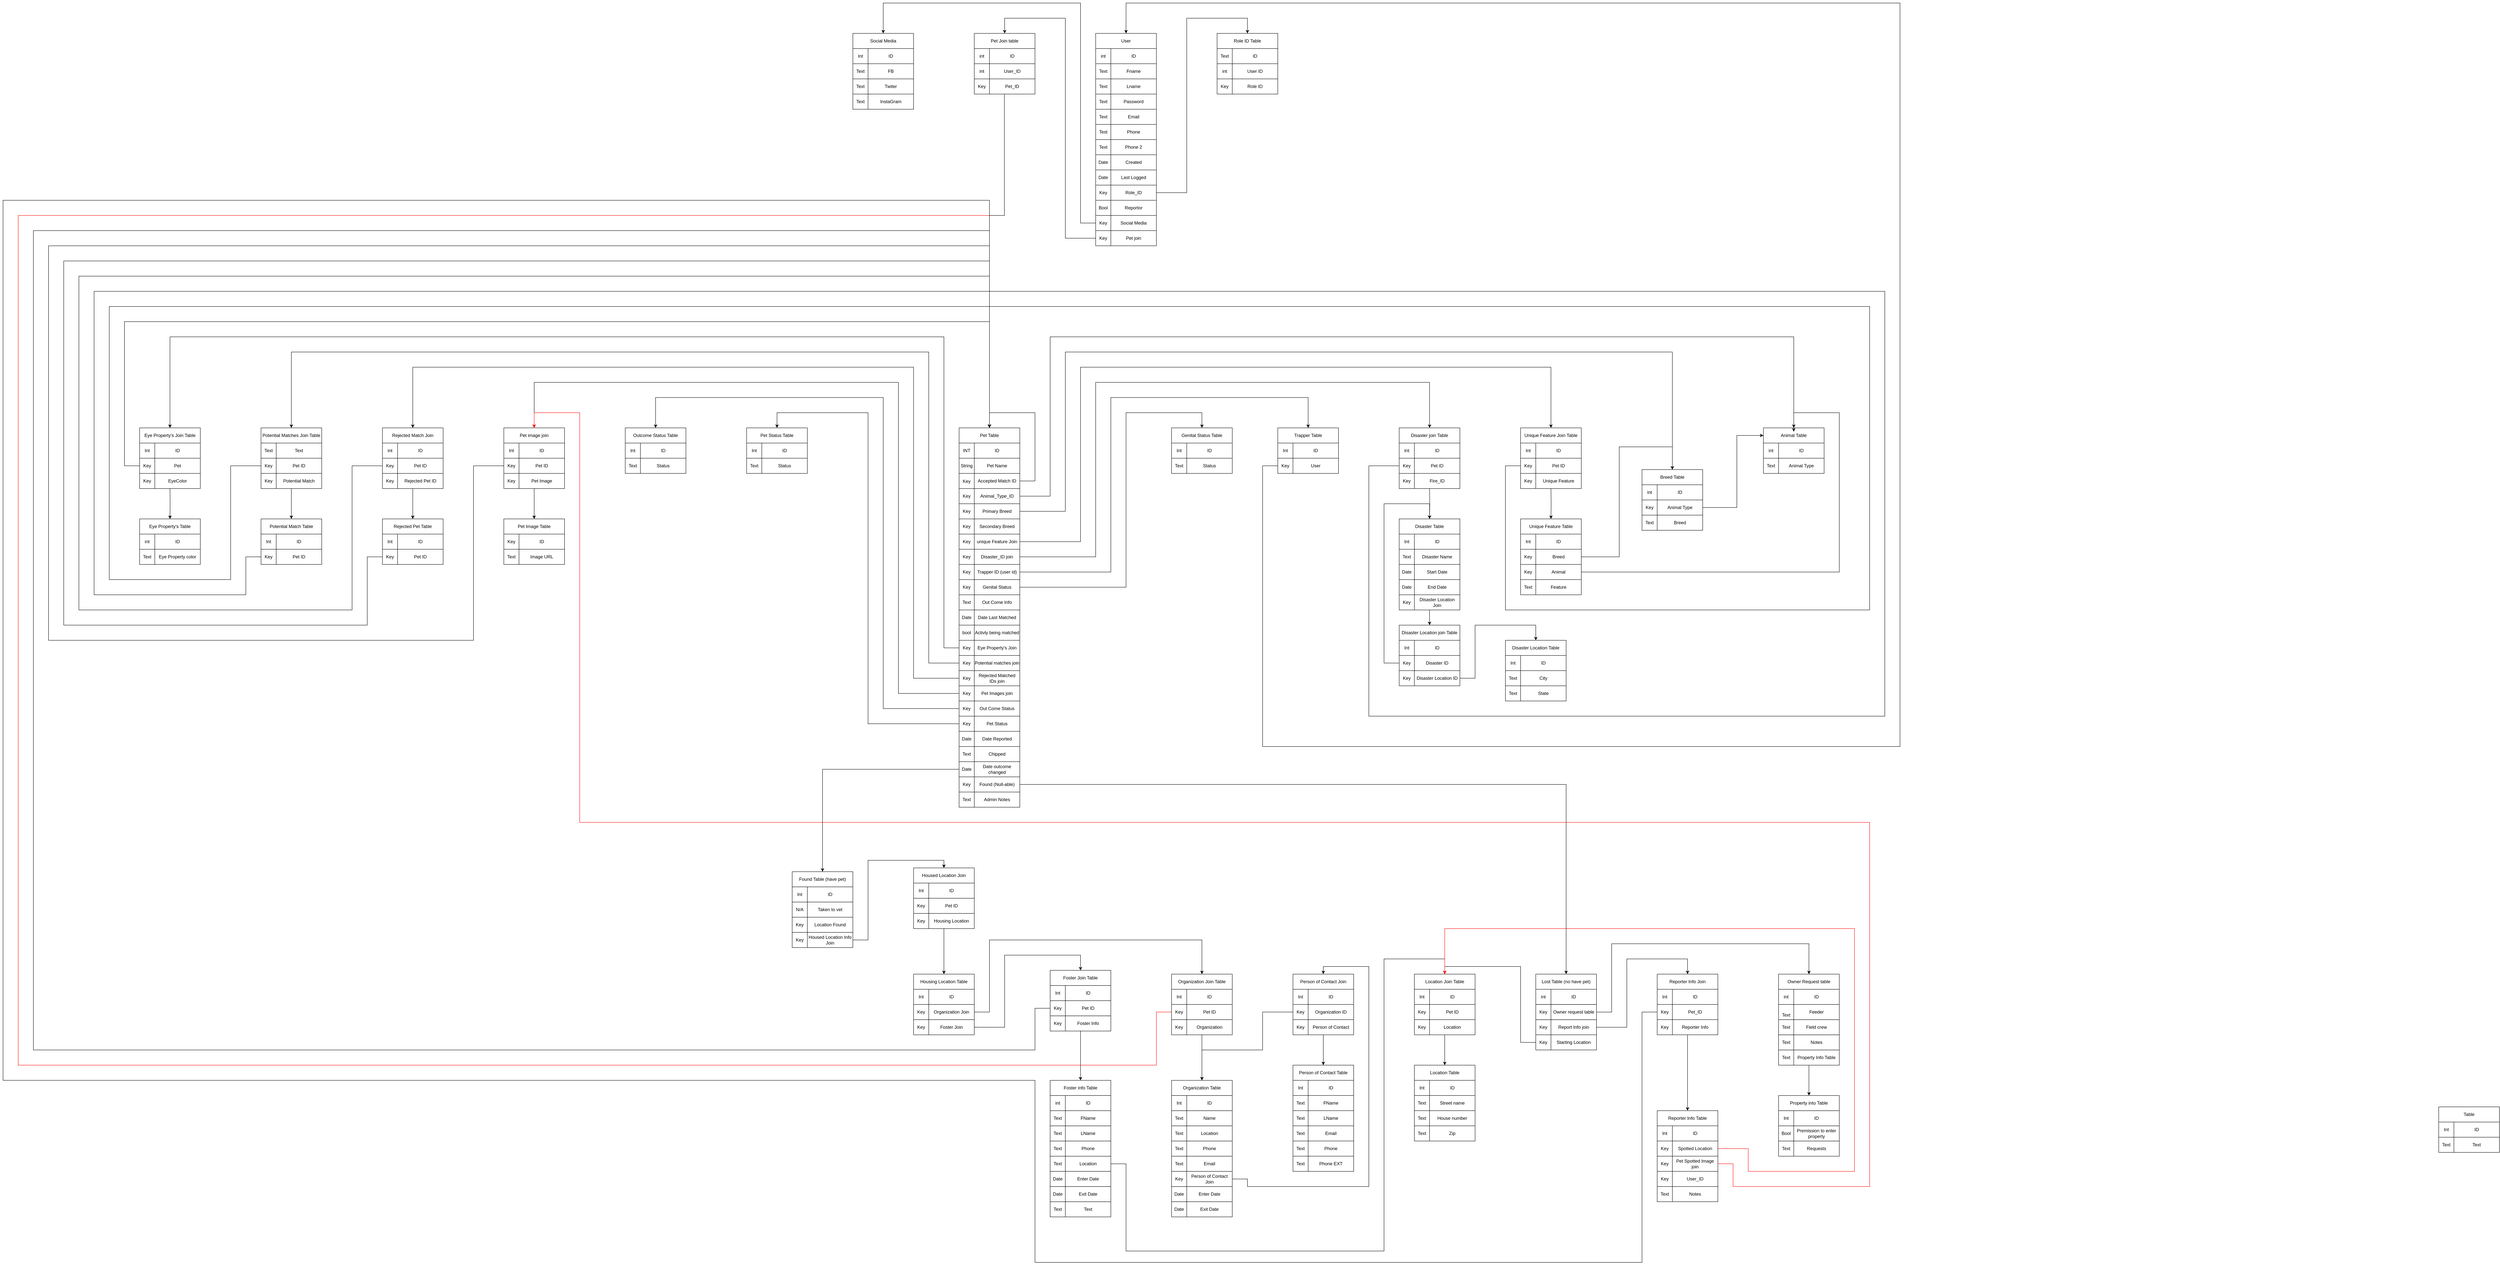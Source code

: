 <mxfile version="13.8.0" type="github">
  <diagram id="zTmtTd7neOy6DIzu7sHP" name="Page-1">
    <mxGraphModel dx="4223" dy="1996" grid="1" gridSize="10" guides="1" tooltips="1" connect="1" arrows="1" fold="1" page="1" pageScale="1" pageWidth="850" pageHeight="1100" math="0" shadow="0">
      <root>
        <mxCell id="0" />
        <mxCell id="1" parent="0" />
        <mxCell id="1dCuARmQQFrfibx1cBCv-2" value="Genital Status Table" style="rounded=0;whiteSpace=wrap;html=1;fillColor=#FFFFFF;" parent="1" vertex="1">
          <mxGeometry x="840" y="40" width="160" height="40" as="geometry" />
        </mxCell>
        <mxCell id="1TDYrzWobA5GGV8SR7Ec-72" value="&lt;div&gt;Outcome Status Table&lt;/div&gt;" style="rounded=0;whiteSpace=wrap;html=1;fillColor=#FFFFFF;" parent="1" vertex="1">
          <mxGeometry x="-600" y="40" width="160" height="40" as="geometry" />
        </mxCell>
        <mxCell id="1TDYrzWobA5GGV8SR7Ec-73" value="Reporter Info Join" style="rounded=0;whiteSpace=wrap;html=1;fillColor=#FFFFFF;" parent="1" vertex="1">
          <mxGeometry x="2120" y="1480" width="160" height="40" as="geometry" />
        </mxCell>
        <mxCell id="1TDYrzWobA5GGV8SR7Ec-75" value="Owner Request table" style="rounded=0;whiteSpace=wrap;html=1;fillColor=#FFFFFF;" parent="1" vertex="1">
          <mxGeometry x="2440" y="1480.09" width="160" height="40" as="geometry" />
        </mxCell>
        <mxCell id="1TDYrzWobA5GGV8SR7Ec-81" value="&lt;div&gt;User&lt;br&gt;&lt;/div&gt;" style="rounded=0;whiteSpace=wrap;html=1;fillColor=#FFFFFF;" parent="1" vertex="1">
          <mxGeometry x="640" y="-1000" width="160" height="40" as="geometry" />
        </mxCell>
        <mxCell id="1TDYrzWobA5GGV8SR7Ec-84" value="Role ID Table" style="rounded=0;whiteSpace=wrap;html=1;fillColor=#FFFFFF;" parent="1" vertex="1">
          <mxGeometry x="960" y="-1000" width="160" height="40" as="geometry" />
        </mxCell>
        <mxCell id="1TDYrzWobA5GGV8SR7Ec-87" value="Unique Feature Join Table" style="rounded=0;whiteSpace=wrap;html=1;fillColor=#FFFFFF;" parent="1" vertex="1">
          <mxGeometry x="1760" y="40" width="160" height="40" as="geometry" />
        </mxCell>
        <mxCell id="1TDYrzWobA5GGV8SR7Ec-90" value="Foster info Table" style="rounded=0;whiteSpace=wrap;html=1;fillColor=#FFFFFF;" parent="1" vertex="1">
          <mxGeometry x="520" y="1760.06" width="160" height="40" as="geometry" />
        </mxCell>
        <mxCell id="1TDYrzWobA5GGV8SR7Ec-91" value="Pet image join" style="rounded=0;whiteSpace=wrap;html=1;fillColor=#FFFFFF;" parent="1" vertex="1">
          <mxGeometry x="-920" y="40" width="160" height="40" as="geometry" />
        </mxCell>
        <mxCell id="1TDYrzWobA5GGV8SR7Ec-92" value="Pet Status Table" style="rounded=0;whiteSpace=wrap;html=1;fillColor=#FFFFFF;" parent="1" vertex="1">
          <mxGeometry x="-280" y="40" width="160" height="40" as="geometry" />
        </mxCell>
        <mxCell id="1TDYrzWobA5GGV8SR7Ec-93" value="" style="group" parent="1" vertex="1" connectable="0">
          <mxGeometry x="2400" y="120" width="160" height="40" as="geometry" />
        </mxCell>
        <mxCell id="1TDYrzWobA5GGV8SR7Ec-94" value="" style="group" parent="1TDYrzWobA5GGV8SR7Ec-93" vertex="1" connectable="0">
          <mxGeometry width="160" height="40" as="geometry" />
        </mxCell>
        <mxCell id="1TDYrzWobA5GGV8SR7Ec-95" value="" style="rounded=0;whiteSpace=wrap;html=1;" parent="1TDYrzWobA5GGV8SR7Ec-94" vertex="1">
          <mxGeometry width="160" height="40" as="geometry" />
        </mxCell>
        <mxCell id="1TDYrzWobA5GGV8SR7Ec-96" value="" style="endArrow=none;html=1;entryX=0.25;entryY=0;entryDx=0;entryDy=0;exitX=0.25;exitY=1;exitDx=0;exitDy=0;" parent="1TDYrzWobA5GGV8SR7Ec-94" source="1TDYrzWobA5GGV8SR7Ec-95" target="1TDYrzWobA5GGV8SR7Ec-95" edge="1">
          <mxGeometry width="50" height="50" relative="1" as="geometry">
            <mxPoint x="26.667" y="40" as="sourcePoint" />
            <mxPoint x="26.667" as="targetPoint" />
          </mxGeometry>
        </mxCell>
        <mxCell id="1TDYrzWobA5GGV8SR7Ec-97" value="Text" style="text;html=1;strokeColor=none;fillColor=none;align=center;verticalAlign=middle;whiteSpace=wrap;rounded=0;" parent="1TDYrzWobA5GGV8SR7Ec-94" vertex="1">
          <mxGeometry width="40" height="40" as="geometry" />
        </mxCell>
        <mxCell id="1TDYrzWobA5GGV8SR7Ec-98" value="Animal Type" style="text;html=1;strokeColor=none;fillColor=none;align=center;verticalAlign=middle;whiteSpace=wrap;rounded=0;" parent="1TDYrzWobA5GGV8SR7Ec-94" vertex="1">
          <mxGeometry x="40" width="120" height="40" as="geometry" />
        </mxCell>
        <mxCell id="1TDYrzWobA5GGV8SR7Ec-99" value="" style="group" parent="1" vertex="1" connectable="0">
          <mxGeometry x="640" y="-920" width="160" height="40" as="geometry" />
        </mxCell>
        <mxCell id="1TDYrzWobA5GGV8SR7Ec-100" value="" style="group" parent="1TDYrzWobA5GGV8SR7Ec-99" vertex="1" connectable="0">
          <mxGeometry width="160" height="40" as="geometry" />
        </mxCell>
        <mxCell id="1TDYrzWobA5GGV8SR7Ec-101" value="" style="rounded=0;whiteSpace=wrap;html=1;" parent="1TDYrzWobA5GGV8SR7Ec-100" vertex="1">
          <mxGeometry width="160" height="40" as="geometry" />
        </mxCell>
        <mxCell id="1TDYrzWobA5GGV8SR7Ec-102" value="" style="endArrow=none;html=1;entryX=0.25;entryY=0;entryDx=0;entryDy=0;exitX=0.25;exitY=1;exitDx=0;exitDy=0;" parent="1TDYrzWobA5GGV8SR7Ec-100" source="1TDYrzWobA5GGV8SR7Ec-101" target="1TDYrzWobA5GGV8SR7Ec-101" edge="1">
          <mxGeometry width="50" height="50" relative="1" as="geometry">
            <mxPoint x="26.667" y="40" as="sourcePoint" />
            <mxPoint x="26.667" as="targetPoint" />
          </mxGeometry>
        </mxCell>
        <mxCell id="1TDYrzWobA5GGV8SR7Ec-103" value="Text" style="text;html=1;strokeColor=none;fillColor=none;align=center;verticalAlign=middle;whiteSpace=wrap;rounded=0;" parent="1TDYrzWobA5GGV8SR7Ec-100" vertex="1">
          <mxGeometry width="40" height="40" as="geometry" />
        </mxCell>
        <mxCell id="1TDYrzWobA5GGV8SR7Ec-104" value="Fname" style="text;html=1;strokeColor=none;fillColor=none;align=center;verticalAlign=middle;whiteSpace=wrap;rounded=0;" parent="1TDYrzWobA5GGV8SR7Ec-100" vertex="1">
          <mxGeometry x="40" width="120" height="40" as="geometry" />
        </mxCell>
        <mxCell id="1TDYrzWobA5GGV8SR7Ec-105" value="" style="group" parent="1" vertex="1" connectable="0">
          <mxGeometry x="640" y="-960" width="160" height="40" as="geometry" />
        </mxCell>
        <mxCell id="1TDYrzWobA5GGV8SR7Ec-106" value="" style="group" parent="1TDYrzWobA5GGV8SR7Ec-105" vertex="1" connectable="0">
          <mxGeometry width="160" height="40" as="geometry" />
        </mxCell>
        <mxCell id="1TDYrzWobA5GGV8SR7Ec-107" value="" style="rounded=0;whiteSpace=wrap;html=1;" parent="1TDYrzWobA5GGV8SR7Ec-106" vertex="1">
          <mxGeometry width="160" height="40" as="geometry" />
        </mxCell>
        <mxCell id="1TDYrzWobA5GGV8SR7Ec-108" value="" style="endArrow=none;html=1;entryX=0.25;entryY=0;entryDx=0;entryDy=0;exitX=0.25;exitY=1;exitDx=0;exitDy=0;" parent="1TDYrzWobA5GGV8SR7Ec-106" source="1TDYrzWobA5GGV8SR7Ec-107" target="1TDYrzWobA5GGV8SR7Ec-107" edge="1">
          <mxGeometry width="50" height="50" relative="1" as="geometry">
            <mxPoint x="26.667" y="40" as="sourcePoint" />
            <mxPoint x="26.667" as="targetPoint" />
          </mxGeometry>
        </mxCell>
        <mxCell id="1TDYrzWobA5GGV8SR7Ec-109" value="int" style="text;html=1;strokeColor=none;fillColor=none;align=center;verticalAlign=middle;whiteSpace=wrap;rounded=0;" parent="1TDYrzWobA5GGV8SR7Ec-106" vertex="1">
          <mxGeometry width="40" height="40" as="geometry" />
        </mxCell>
        <mxCell id="1TDYrzWobA5GGV8SR7Ec-110" value="ID" style="text;html=1;strokeColor=none;fillColor=none;align=center;verticalAlign=middle;whiteSpace=wrap;rounded=0;" parent="1TDYrzWobA5GGV8SR7Ec-106" vertex="1">
          <mxGeometry x="40" width="120" height="40" as="geometry" />
        </mxCell>
        <mxCell id="eGGPE0T3j5p5NHTqzrCn-21" value="" style="group" parent="1" vertex="1" connectable="0">
          <mxGeometry x="640" y="-600" width="160" height="40" as="geometry" />
        </mxCell>
        <mxCell id="eGGPE0T3j5p5NHTqzrCn-22" value="" style="rounded=0;whiteSpace=wrap;html=1;" parent="eGGPE0T3j5p5NHTqzrCn-21" vertex="1">
          <mxGeometry width="160" height="40" as="geometry" />
        </mxCell>
        <mxCell id="eGGPE0T3j5p5NHTqzrCn-23" value="" style="endArrow=none;html=1;entryX=0.25;entryY=0;entryDx=0;entryDy=0;exitX=0.25;exitY=1;exitDx=0;exitDy=0;" parent="eGGPE0T3j5p5NHTqzrCn-21" source="eGGPE0T3j5p5NHTqzrCn-22" target="eGGPE0T3j5p5NHTqzrCn-22" edge="1">
          <mxGeometry width="50" height="50" relative="1" as="geometry">
            <mxPoint x="26.667" y="40" as="sourcePoint" />
            <mxPoint x="26.667" as="targetPoint" />
          </mxGeometry>
        </mxCell>
        <mxCell id="eGGPE0T3j5p5NHTqzrCn-24" value="Key" style="text;html=1;strokeColor=none;fillColor=none;align=center;verticalAlign=middle;whiteSpace=wrap;rounded=0;" parent="eGGPE0T3j5p5NHTqzrCn-21" vertex="1">
          <mxGeometry width="40" height="40" as="geometry" />
        </mxCell>
        <mxCell id="eGGPE0T3j5p5NHTqzrCn-25" value="Role_ID" style="text;html=1;strokeColor=none;fillColor=none;align=center;verticalAlign=middle;whiteSpace=wrap;rounded=0;" parent="eGGPE0T3j5p5NHTqzrCn-21" vertex="1">
          <mxGeometry x="40" width="120" height="40" as="geometry" />
        </mxCell>
        <mxCell id="eGGPE0T3j5p5NHTqzrCn-26" value="" style="group" parent="1" vertex="1" connectable="0">
          <mxGeometry x="640" y="-640" width="160" height="40" as="geometry" />
        </mxCell>
        <mxCell id="eGGPE0T3j5p5NHTqzrCn-27" value="" style="rounded=0;whiteSpace=wrap;html=1;" parent="eGGPE0T3j5p5NHTqzrCn-26" vertex="1">
          <mxGeometry width="160" height="40" as="geometry" />
        </mxCell>
        <mxCell id="eGGPE0T3j5p5NHTqzrCn-28" value="" style="endArrow=none;html=1;entryX=0.25;entryY=0;entryDx=0;entryDy=0;exitX=0.25;exitY=1;exitDx=0;exitDy=0;" parent="eGGPE0T3j5p5NHTqzrCn-26" source="eGGPE0T3j5p5NHTqzrCn-27" target="eGGPE0T3j5p5NHTqzrCn-27" edge="1">
          <mxGeometry width="50" height="50" relative="1" as="geometry">
            <mxPoint x="26.667" y="40" as="sourcePoint" />
            <mxPoint x="26.667" as="targetPoint" />
          </mxGeometry>
        </mxCell>
        <mxCell id="eGGPE0T3j5p5NHTqzrCn-29" value="Date" style="text;html=1;strokeColor=none;fillColor=none;align=center;verticalAlign=middle;whiteSpace=wrap;rounded=0;" parent="eGGPE0T3j5p5NHTqzrCn-26" vertex="1">
          <mxGeometry width="40" height="40" as="geometry" />
        </mxCell>
        <mxCell id="eGGPE0T3j5p5NHTqzrCn-30" value="Last Logged" style="text;html=1;strokeColor=none;fillColor=none;align=center;verticalAlign=middle;whiteSpace=wrap;rounded=0;" parent="eGGPE0T3j5p5NHTqzrCn-26" vertex="1">
          <mxGeometry x="40" width="120" height="40" as="geometry" />
        </mxCell>
        <mxCell id="eGGPE0T3j5p5NHTqzrCn-31" value="" style="group" parent="1" vertex="1" connectable="0">
          <mxGeometry x="640" y="-680" width="160" height="40" as="geometry" />
        </mxCell>
        <mxCell id="eGGPE0T3j5p5NHTqzrCn-32" value="" style="rounded=0;whiteSpace=wrap;html=1;" parent="eGGPE0T3j5p5NHTqzrCn-31" vertex="1">
          <mxGeometry width="160" height="40" as="geometry" />
        </mxCell>
        <mxCell id="eGGPE0T3j5p5NHTqzrCn-33" value="" style="endArrow=none;html=1;entryX=0.25;entryY=0;entryDx=0;entryDy=0;exitX=0.25;exitY=1;exitDx=0;exitDy=0;" parent="eGGPE0T3j5p5NHTqzrCn-31" source="eGGPE0T3j5p5NHTqzrCn-32" target="eGGPE0T3j5p5NHTqzrCn-32" edge="1">
          <mxGeometry width="50" height="50" relative="1" as="geometry">
            <mxPoint x="26.667" y="40" as="sourcePoint" />
            <mxPoint x="26.667" as="targetPoint" />
          </mxGeometry>
        </mxCell>
        <mxCell id="eGGPE0T3j5p5NHTqzrCn-34" value="Date" style="text;html=1;strokeColor=none;fillColor=none;align=center;verticalAlign=middle;whiteSpace=wrap;rounded=0;" parent="eGGPE0T3j5p5NHTqzrCn-31" vertex="1">
          <mxGeometry width="40" height="40" as="geometry" />
        </mxCell>
        <mxCell id="eGGPE0T3j5p5NHTqzrCn-35" value="Created" style="text;html=1;strokeColor=none;fillColor=none;align=center;verticalAlign=middle;whiteSpace=wrap;rounded=0;" parent="eGGPE0T3j5p5NHTqzrCn-31" vertex="1">
          <mxGeometry x="40" width="120" height="40" as="geometry" />
        </mxCell>
        <mxCell id="eGGPE0T3j5p5NHTqzrCn-41" value="" style="group" parent="1" vertex="1" connectable="0">
          <mxGeometry x="640" y="-760" width="160" height="40" as="geometry" />
        </mxCell>
        <mxCell id="eGGPE0T3j5p5NHTqzrCn-42" value="" style="rounded=0;whiteSpace=wrap;html=1;" parent="eGGPE0T3j5p5NHTqzrCn-41" vertex="1">
          <mxGeometry width="160" height="40" as="geometry" />
        </mxCell>
        <mxCell id="eGGPE0T3j5p5NHTqzrCn-43" value="" style="endArrow=none;html=1;entryX=0.25;entryY=0;entryDx=0;entryDy=0;exitX=0.25;exitY=1;exitDx=0;exitDy=0;" parent="eGGPE0T3j5p5NHTqzrCn-41" source="eGGPE0T3j5p5NHTqzrCn-42" target="eGGPE0T3j5p5NHTqzrCn-42" edge="1">
          <mxGeometry width="50" height="50" relative="1" as="geometry">
            <mxPoint x="26.667" y="40" as="sourcePoint" />
            <mxPoint x="26.667" as="targetPoint" />
          </mxGeometry>
        </mxCell>
        <mxCell id="eGGPE0T3j5p5NHTqzrCn-44" value="Test" style="text;html=1;strokeColor=none;fillColor=none;align=center;verticalAlign=middle;whiteSpace=wrap;rounded=0;" parent="eGGPE0T3j5p5NHTqzrCn-41" vertex="1">
          <mxGeometry width="40" height="40" as="geometry" />
        </mxCell>
        <mxCell id="eGGPE0T3j5p5NHTqzrCn-45" value="Phone" style="text;html=1;strokeColor=none;fillColor=none;align=center;verticalAlign=middle;whiteSpace=wrap;rounded=0;" parent="eGGPE0T3j5p5NHTqzrCn-41" vertex="1">
          <mxGeometry x="40" width="120" height="40" as="geometry" />
        </mxCell>
        <mxCell id="eGGPE0T3j5p5NHTqzrCn-46" value="" style="group" parent="1" vertex="1" connectable="0">
          <mxGeometry x="640" y="-800" width="160" height="40" as="geometry" />
        </mxCell>
        <mxCell id="eGGPE0T3j5p5NHTqzrCn-47" value="" style="rounded=0;whiteSpace=wrap;html=1;" parent="eGGPE0T3j5p5NHTqzrCn-46" vertex="1">
          <mxGeometry width="160" height="40" as="geometry" />
        </mxCell>
        <mxCell id="eGGPE0T3j5p5NHTqzrCn-48" value="" style="endArrow=none;html=1;entryX=0.25;entryY=0;entryDx=0;entryDy=0;exitX=0.25;exitY=1;exitDx=0;exitDy=0;" parent="eGGPE0T3j5p5NHTqzrCn-46" source="eGGPE0T3j5p5NHTqzrCn-47" target="eGGPE0T3j5p5NHTqzrCn-47" edge="1">
          <mxGeometry width="50" height="50" relative="1" as="geometry">
            <mxPoint x="26.667" y="40" as="sourcePoint" />
            <mxPoint x="26.667" as="targetPoint" />
          </mxGeometry>
        </mxCell>
        <mxCell id="eGGPE0T3j5p5NHTqzrCn-49" value="Text" style="text;html=1;strokeColor=none;fillColor=none;align=center;verticalAlign=middle;whiteSpace=wrap;rounded=0;" parent="eGGPE0T3j5p5NHTqzrCn-46" vertex="1">
          <mxGeometry width="40" height="40" as="geometry" />
        </mxCell>
        <mxCell id="eGGPE0T3j5p5NHTqzrCn-50" value="Email" style="text;html=1;strokeColor=none;fillColor=none;align=center;verticalAlign=middle;whiteSpace=wrap;rounded=0;" parent="eGGPE0T3j5p5NHTqzrCn-46" vertex="1">
          <mxGeometry x="40" width="120" height="40" as="geometry" />
        </mxCell>
        <mxCell id="eGGPE0T3j5p5NHTqzrCn-51" value="" style="group" parent="1" vertex="1" connectable="0">
          <mxGeometry x="640" y="-840" width="160" height="40" as="geometry" />
        </mxCell>
        <mxCell id="eGGPE0T3j5p5NHTqzrCn-52" value="" style="rounded=0;whiteSpace=wrap;html=1;" parent="eGGPE0T3j5p5NHTqzrCn-51" vertex="1">
          <mxGeometry width="160" height="40" as="geometry" />
        </mxCell>
        <mxCell id="eGGPE0T3j5p5NHTqzrCn-53" value="" style="endArrow=none;html=1;entryX=0.25;entryY=0;entryDx=0;entryDy=0;exitX=0.25;exitY=1;exitDx=0;exitDy=0;" parent="eGGPE0T3j5p5NHTqzrCn-51" source="eGGPE0T3j5p5NHTqzrCn-52" target="eGGPE0T3j5p5NHTqzrCn-52" edge="1">
          <mxGeometry width="50" height="50" relative="1" as="geometry">
            <mxPoint x="26.667" y="40" as="sourcePoint" />
            <mxPoint x="26.667" as="targetPoint" />
          </mxGeometry>
        </mxCell>
        <mxCell id="eGGPE0T3j5p5NHTqzrCn-54" value="Text" style="text;html=1;strokeColor=none;fillColor=none;align=center;verticalAlign=middle;whiteSpace=wrap;rounded=0;" parent="eGGPE0T3j5p5NHTqzrCn-51" vertex="1">
          <mxGeometry width="40" height="40" as="geometry" />
        </mxCell>
        <mxCell id="eGGPE0T3j5p5NHTqzrCn-55" value="Password" style="text;html=1;strokeColor=none;fillColor=none;align=center;verticalAlign=middle;whiteSpace=wrap;rounded=0;" parent="eGGPE0T3j5p5NHTqzrCn-51" vertex="1">
          <mxGeometry x="40" width="120" height="40" as="geometry" />
        </mxCell>
        <mxCell id="eGGPE0T3j5p5NHTqzrCn-56" value="" style="group" parent="1" vertex="1" connectable="0">
          <mxGeometry x="640" y="-880" width="160" height="40" as="geometry" />
        </mxCell>
        <mxCell id="eGGPE0T3j5p5NHTqzrCn-57" value="" style="rounded=0;whiteSpace=wrap;html=1;" parent="eGGPE0T3j5p5NHTqzrCn-56" vertex="1">
          <mxGeometry width="160" height="40" as="geometry" />
        </mxCell>
        <mxCell id="eGGPE0T3j5p5NHTqzrCn-58" value="" style="endArrow=none;html=1;entryX=0.25;entryY=0;entryDx=0;entryDy=0;exitX=0.25;exitY=1;exitDx=0;exitDy=0;" parent="eGGPE0T3j5p5NHTqzrCn-56" source="eGGPE0T3j5p5NHTqzrCn-57" target="eGGPE0T3j5p5NHTqzrCn-57" edge="1">
          <mxGeometry width="50" height="50" relative="1" as="geometry">
            <mxPoint x="26.667" y="40" as="sourcePoint" />
            <mxPoint x="26.667" as="targetPoint" />
          </mxGeometry>
        </mxCell>
        <mxCell id="eGGPE0T3j5p5NHTqzrCn-59" value="Text" style="text;html=1;strokeColor=none;fillColor=none;align=center;verticalAlign=middle;whiteSpace=wrap;rounded=0;" parent="eGGPE0T3j5p5NHTqzrCn-56" vertex="1">
          <mxGeometry width="40" height="40" as="geometry" />
        </mxCell>
        <mxCell id="eGGPE0T3j5p5NHTqzrCn-60" value="Lname" style="text;html=1;strokeColor=none;fillColor=none;align=center;verticalAlign=middle;whiteSpace=wrap;rounded=0;" parent="eGGPE0T3j5p5NHTqzrCn-56" vertex="1">
          <mxGeometry x="40" width="120" height="40" as="geometry" />
        </mxCell>
        <mxCell id="eGGPE0T3j5p5NHTqzrCn-61" value="" style="group" parent="1" vertex="1" connectable="0">
          <mxGeometry x="960" y="-960" width="160" height="40" as="geometry" />
        </mxCell>
        <mxCell id="eGGPE0T3j5p5NHTqzrCn-62" value="" style="rounded=0;whiteSpace=wrap;html=1;" parent="eGGPE0T3j5p5NHTqzrCn-61" vertex="1">
          <mxGeometry width="160" height="40" as="geometry" />
        </mxCell>
        <mxCell id="eGGPE0T3j5p5NHTqzrCn-63" value="" style="endArrow=none;html=1;entryX=0.25;entryY=0;entryDx=0;entryDy=0;exitX=0.25;exitY=1;exitDx=0;exitDy=0;" parent="eGGPE0T3j5p5NHTqzrCn-61" source="eGGPE0T3j5p5NHTqzrCn-62" target="eGGPE0T3j5p5NHTqzrCn-62" edge="1">
          <mxGeometry width="50" height="50" relative="1" as="geometry">
            <mxPoint x="26.667" y="40" as="sourcePoint" />
            <mxPoint x="26.667" as="targetPoint" />
          </mxGeometry>
        </mxCell>
        <mxCell id="eGGPE0T3j5p5NHTqzrCn-64" value="Text" style="text;html=1;strokeColor=none;fillColor=none;align=center;verticalAlign=middle;whiteSpace=wrap;rounded=0;" parent="eGGPE0T3j5p5NHTqzrCn-61" vertex="1">
          <mxGeometry width="40" height="40" as="geometry" />
        </mxCell>
        <mxCell id="eGGPE0T3j5p5NHTqzrCn-65" value="Text" style="text;html=1;strokeColor=none;fillColor=none;align=center;verticalAlign=middle;whiteSpace=wrap;rounded=0;" parent="eGGPE0T3j5p5NHTqzrCn-61" vertex="1">
          <mxGeometry x="40" width="120" height="40" as="geometry" />
        </mxCell>
        <mxCell id="eGGPE0T3j5p5NHTqzrCn-66" value="" style="group" parent="1" vertex="1" connectable="0">
          <mxGeometry x="320" y="-920" width="160" height="40" as="geometry" />
        </mxCell>
        <mxCell id="eGGPE0T3j5p5NHTqzrCn-67" value="" style="rounded=0;whiteSpace=wrap;html=1;" parent="eGGPE0T3j5p5NHTqzrCn-66" vertex="1">
          <mxGeometry width="160" height="40" as="geometry" />
        </mxCell>
        <mxCell id="eGGPE0T3j5p5NHTqzrCn-68" value="" style="endArrow=none;html=1;entryX=0.25;entryY=0;entryDx=0;entryDy=0;exitX=0.25;exitY=1;exitDx=0;exitDy=0;" parent="eGGPE0T3j5p5NHTqzrCn-66" source="eGGPE0T3j5p5NHTqzrCn-67" target="eGGPE0T3j5p5NHTqzrCn-67" edge="1">
          <mxGeometry width="50" height="50" relative="1" as="geometry">
            <mxPoint x="26.667" y="40" as="sourcePoint" />
            <mxPoint x="26.667" as="targetPoint" />
          </mxGeometry>
        </mxCell>
        <mxCell id="eGGPE0T3j5p5NHTqzrCn-69" value="int" style="text;html=1;strokeColor=none;fillColor=none;align=center;verticalAlign=middle;whiteSpace=wrap;rounded=0;" parent="eGGPE0T3j5p5NHTqzrCn-66" vertex="1">
          <mxGeometry width="40" height="40" as="geometry" />
        </mxCell>
        <mxCell id="eGGPE0T3j5p5NHTqzrCn-70" value="User_ID" style="text;html=1;strokeColor=none;fillColor=none;align=center;verticalAlign=middle;whiteSpace=wrap;rounded=0;" parent="eGGPE0T3j5p5NHTqzrCn-66" vertex="1">
          <mxGeometry x="40" width="120" height="40" as="geometry" />
        </mxCell>
        <mxCell id="eGGPE0T3j5p5NHTqzrCn-71" value="" style="group" parent="1" vertex="1" connectable="0">
          <mxGeometry x="320" y="-960" width="160" height="40" as="geometry" />
        </mxCell>
        <mxCell id="eGGPE0T3j5p5NHTqzrCn-72" value="" style="rounded=0;whiteSpace=wrap;html=1;" parent="eGGPE0T3j5p5NHTqzrCn-71" vertex="1">
          <mxGeometry width="160" height="40" as="geometry" />
        </mxCell>
        <mxCell id="eGGPE0T3j5p5NHTqzrCn-73" value="" style="endArrow=none;html=1;entryX=0.25;entryY=0;entryDx=0;entryDy=0;exitX=0.25;exitY=1;exitDx=0;exitDy=0;" parent="eGGPE0T3j5p5NHTqzrCn-71" source="eGGPE0T3j5p5NHTqzrCn-72" target="eGGPE0T3j5p5NHTqzrCn-72" edge="1">
          <mxGeometry width="50" height="50" relative="1" as="geometry">
            <mxPoint x="26.667" y="40" as="sourcePoint" />
            <mxPoint x="26.667" as="targetPoint" />
          </mxGeometry>
        </mxCell>
        <mxCell id="eGGPE0T3j5p5NHTqzrCn-74" value="int" style="text;html=1;strokeColor=none;fillColor=none;align=center;verticalAlign=middle;whiteSpace=wrap;rounded=0;" parent="eGGPE0T3j5p5NHTqzrCn-71" vertex="1">
          <mxGeometry width="40" height="40" as="geometry" />
        </mxCell>
        <mxCell id="eGGPE0T3j5p5NHTqzrCn-75" value="ID" style="text;html=1;strokeColor=none;fillColor=none;align=center;verticalAlign=middle;whiteSpace=wrap;rounded=0;" parent="eGGPE0T3j5p5NHTqzrCn-71" vertex="1">
          <mxGeometry x="40" width="120" height="40" as="geometry" />
        </mxCell>
        <mxCell id="eGGPE0T3j5p5NHTqzrCn-81" value="" style="group" parent="1" vertex="1" connectable="0">
          <mxGeometry x="640" y="-520" width="160" height="40" as="geometry" />
        </mxCell>
        <mxCell id="eGGPE0T3j5p5NHTqzrCn-82" value="" style="rounded=0;whiteSpace=wrap;html=1;" parent="eGGPE0T3j5p5NHTqzrCn-81" vertex="1">
          <mxGeometry width="160" height="40" as="geometry" />
        </mxCell>
        <mxCell id="eGGPE0T3j5p5NHTqzrCn-83" value="" style="endArrow=none;html=1;entryX=0.25;entryY=0;entryDx=0;entryDy=0;exitX=0.25;exitY=1;exitDx=0;exitDy=0;" parent="eGGPE0T3j5p5NHTqzrCn-81" source="eGGPE0T3j5p5NHTqzrCn-82" target="eGGPE0T3j5p5NHTqzrCn-82" edge="1">
          <mxGeometry width="50" height="50" relative="1" as="geometry">
            <mxPoint x="26.667" y="40" as="sourcePoint" />
            <mxPoint x="26.667" as="targetPoint" />
          </mxGeometry>
        </mxCell>
        <mxCell id="eGGPE0T3j5p5NHTqzrCn-84" value="Key" style="text;html=1;strokeColor=none;fillColor=none;align=center;verticalAlign=middle;whiteSpace=wrap;rounded=0;" parent="eGGPE0T3j5p5NHTqzrCn-81" vertex="1">
          <mxGeometry width="40" height="40" as="geometry" />
        </mxCell>
        <mxCell id="eGGPE0T3j5p5NHTqzrCn-85" value="Social Media" style="text;html=1;strokeColor=none;fillColor=none;align=center;verticalAlign=middle;whiteSpace=wrap;rounded=0;" parent="eGGPE0T3j5p5NHTqzrCn-81" vertex="1">
          <mxGeometry x="40" width="120" height="40" as="geometry" />
        </mxCell>
        <mxCell id="eGGPE0T3j5p5NHTqzrCn-91" value="" style="group" parent="1" vertex="1" connectable="0">
          <mxGeometry x="640" y="-480" width="160" height="40" as="geometry" />
        </mxCell>
        <mxCell id="eGGPE0T3j5p5NHTqzrCn-92" value="" style="rounded=0;whiteSpace=wrap;html=1;" parent="eGGPE0T3j5p5NHTqzrCn-91" vertex="1">
          <mxGeometry width="160" height="40" as="geometry" />
        </mxCell>
        <mxCell id="eGGPE0T3j5p5NHTqzrCn-93" value="" style="endArrow=none;html=1;entryX=0.25;entryY=0;entryDx=0;entryDy=0;exitX=0.25;exitY=1;exitDx=0;exitDy=0;" parent="eGGPE0T3j5p5NHTqzrCn-91" source="eGGPE0T3j5p5NHTqzrCn-92" target="eGGPE0T3j5p5NHTqzrCn-92" edge="1">
          <mxGeometry width="50" height="50" relative="1" as="geometry">
            <mxPoint x="26.667" y="40" as="sourcePoint" />
            <mxPoint x="26.667" as="targetPoint" />
          </mxGeometry>
        </mxCell>
        <mxCell id="eGGPE0T3j5p5NHTqzrCn-94" value="Key" style="text;html=1;strokeColor=none;fillColor=none;align=center;verticalAlign=middle;whiteSpace=wrap;rounded=0;" parent="eGGPE0T3j5p5NHTqzrCn-91" vertex="1">
          <mxGeometry width="40" height="40" as="geometry" />
        </mxCell>
        <mxCell id="eGGPE0T3j5p5NHTqzrCn-95" value="Pet join" style="text;html=1;strokeColor=none;fillColor=none;align=center;verticalAlign=middle;whiteSpace=wrap;rounded=0;" parent="eGGPE0T3j5p5NHTqzrCn-91" vertex="1">
          <mxGeometry x="40" width="120" height="40" as="geometry" />
        </mxCell>
        <mxCell id="eGGPE0T3j5p5NHTqzrCn-96" value="" style="group" parent="1" vertex="1" connectable="0">
          <mxGeometry y="-840" width="160" height="40" as="geometry" />
        </mxCell>
        <mxCell id="eGGPE0T3j5p5NHTqzrCn-97" value="" style="rounded=0;whiteSpace=wrap;html=1;" parent="eGGPE0T3j5p5NHTqzrCn-96" vertex="1">
          <mxGeometry width="160" height="40" as="geometry" />
        </mxCell>
        <mxCell id="eGGPE0T3j5p5NHTqzrCn-98" value="" style="endArrow=none;html=1;entryX=0.25;entryY=0;entryDx=0;entryDy=0;exitX=0.25;exitY=1;exitDx=0;exitDy=0;" parent="eGGPE0T3j5p5NHTqzrCn-96" source="eGGPE0T3j5p5NHTqzrCn-97" target="eGGPE0T3j5p5NHTqzrCn-97" edge="1">
          <mxGeometry width="50" height="50" relative="1" as="geometry">
            <mxPoint x="26.667" y="40" as="sourcePoint" />
            <mxPoint x="26.667" as="targetPoint" />
          </mxGeometry>
        </mxCell>
        <mxCell id="eGGPE0T3j5p5NHTqzrCn-99" value="Text" style="text;html=1;strokeColor=none;fillColor=none;align=center;verticalAlign=middle;whiteSpace=wrap;rounded=0;" parent="eGGPE0T3j5p5NHTqzrCn-96" vertex="1">
          <mxGeometry width="40" height="40" as="geometry" />
        </mxCell>
        <mxCell id="eGGPE0T3j5p5NHTqzrCn-100" value="InstaGram" style="text;html=1;strokeColor=none;fillColor=none;align=center;verticalAlign=middle;whiteSpace=wrap;rounded=0;" parent="eGGPE0T3j5p5NHTqzrCn-96" vertex="1">
          <mxGeometry x="40" width="120" height="40" as="geometry" />
        </mxCell>
        <mxCell id="eGGPE0T3j5p5NHTqzrCn-101" value="" style="group" parent="1" vertex="1" connectable="0">
          <mxGeometry y="-880" width="160" height="40" as="geometry" />
        </mxCell>
        <mxCell id="eGGPE0T3j5p5NHTqzrCn-102" value="" style="rounded=0;whiteSpace=wrap;html=1;" parent="eGGPE0T3j5p5NHTqzrCn-101" vertex="1">
          <mxGeometry width="160" height="40" as="geometry" />
        </mxCell>
        <mxCell id="eGGPE0T3j5p5NHTqzrCn-103" value="" style="endArrow=none;html=1;entryX=0.25;entryY=0;entryDx=0;entryDy=0;exitX=0.25;exitY=1;exitDx=0;exitDy=0;" parent="eGGPE0T3j5p5NHTqzrCn-101" source="eGGPE0T3j5p5NHTqzrCn-102" target="eGGPE0T3j5p5NHTqzrCn-102" edge="1">
          <mxGeometry width="50" height="50" relative="1" as="geometry">
            <mxPoint x="26.667" y="40" as="sourcePoint" />
            <mxPoint x="26.667" as="targetPoint" />
          </mxGeometry>
        </mxCell>
        <mxCell id="eGGPE0T3j5p5NHTqzrCn-104" value="Text" style="text;html=1;strokeColor=none;fillColor=none;align=center;verticalAlign=middle;whiteSpace=wrap;rounded=0;" parent="eGGPE0T3j5p5NHTqzrCn-101" vertex="1">
          <mxGeometry width="40" height="40" as="geometry" />
        </mxCell>
        <mxCell id="eGGPE0T3j5p5NHTqzrCn-105" value="Twiter" style="text;html=1;strokeColor=none;fillColor=none;align=center;verticalAlign=middle;whiteSpace=wrap;rounded=0;" parent="eGGPE0T3j5p5NHTqzrCn-101" vertex="1">
          <mxGeometry x="40" width="120" height="40" as="geometry" />
        </mxCell>
        <mxCell id="eGGPE0T3j5p5NHTqzrCn-106" value="" style="group" parent="1" vertex="1" connectable="0">
          <mxGeometry y="-920" width="160" height="40" as="geometry" />
        </mxCell>
        <mxCell id="eGGPE0T3j5p5NHTqzrCn-107" value="" style="rounded=0;whiteSpace=wrap;html=1;" parent="eGGPE0T3j5p5NHTqzrCn-106" vertex="1">
          <mxGeometry width="160" height="40" as="geometry" />
        </mxCell>
        <mxCell id="eGGPE0T3j5p5NHTqzrCn-108" value="" style="endArrow=none;html=1;entryX=0.25;entryY=0;entryDx=0;entryDy=0;exitX=0.25;exitY=1;exitDx=0;exitDy=0;" parent="eGGPE0T3j5p5NHTqzrCn-106" source="eGGPE0T3j5p5NHTqzrCn-107" target="eGGPE0T3j5p5NHTqzrCn-107" edge="1">
          <mxGeometry width="50" height="50" relative="1" as="geometry">
            <mxPoint x="26.667" y="40" as="sourcePoint" />
            <mxPoint x="26.667" as="targetPoint" />
          </mxGeometry>
        </mxCell>
        <mxCell id="eGGPE0T3j5p5NHTqzrCn-109" value="Text" style="text;html=1;strokeColor=none;fillColor=none;align=center;verticalAlign=middle;whiteSpace=wrap;rounded=0;" parent="eGGPE0T3j5p5NHTqzrCn-106" vertex="1">
          <mxGeometry width="40" height="40" as="geometry" />
        </mxCell>
        <mxCell id="eGGPE0T3j5p5NHTqzrCn-110" value="FB" style="text;html=1;strokeColor=none;fillColor=none;align=center;verticalAlign=middle;whiteSpace=wrap;rounded=0;" parent="eGGPE0T3j5p5NHTqzrCn-106" vertex="1">
          <mxGeometry x="40" width="120" height="40" as="geometry" />
        </mxCell>
        <mxCell id="eGGPE0T3j5p5NHTqzrCn-12" value="" style="rounded=0;whiteSpace=wrap;html=1;" parent="1" vertex="1">
          <mxGeometry x="640" y="-560" width="160" height="40" as="geometry" />
        </mxCell>
        <mxCell id="eGGPE0T3j5p5NHTqzrCn-13" value="" style="endArrow=none;html=1;entryX=0.25;entryY=0;entryDx=0;entryDy=0;exitX=0.25;exitY=1;exitDx=0;exitDy=0;" parent="1" source="eGGPE0T3j5p5NHTqzrCn-12" target="eGGPE0T3j5p5NHTqzrCn-12" edge="1">
          <mxGeometry width="50" height="50" relative="1" as="geometry">
            <mxPoint x="666.667" y="-520" as="sourcePoint" />
            <mxPoint x="666.667" y="-560" as="targetPoint" />
          </mxGeometry>
        </mxCell>
        <mxCell id="eGGPE0T3j5p5NHTqzrCn-14" value="Bool" style="text;html=1;strokeColor=none;fillColor=none;align=center;verticalAlign=middle;whiteSpace=wrap;rounded=0;" parent="1" vertex="1">
          <mxGeometry x="640" y="-560" width="40" height="40" as="geometry" />
        </mxCell>
        <mxCell id="eGGPE0T3j5p5NHTqzrCn-15" value="Reportor" style="text;html=1;strokeColor=none;fillColor=none;align=center;verticalAlign=middle;whiteSpace=wrap;rounded=0;" parent="1" vertex="1">
          <mxGeometry x="680" y="-560" width="120" height="40" as="geometry" />
        </mxCell>
        <mxCell id="eGGPE0T3j5p5NHTqzrCn-154" value="Trapper Table" style="rounded=0;whiteSpace=wrap;html=1;fillColor=#FFFFFF;" parent="1" vertex="1">
          <mxGeometry x="1120" y="40" width="160" height="40" as="geometry" />
        </mxCell>
        <mxCell id="eGGPE0T3j5p5NHTqzrCn-155" value="Found Table (have pet)" style="rounded=0;whiteSpace=wrap;html=1;fillColor=#FFFFFF;" parent="1" vertex="1">
          <mxGeometry x="-160" y="1210" width="160" height="40" as="geometry" />
        </mxCell>
        <mxCell id="eGGPE0T3j5p5NHTqzrCn-156" value="Lost Table (no have pet)" style="rounded=0;whiteSpace=wrap;html=1;fillColor=#FFFFFF;" parent="1" vertex="1">
          <mxGeometry x="1800" y="1480" width="160" height="40" as="geometry" />
        </mxCell>
        <mxCell id="eGGPE0T3j5p5NHTqzrCn-158" value="Rejected Match Join" style="rounded=0;whiteSpace=wrap;html=1;fillColor=#FFFFFF;" parent="1" vertex="1">
          <mxGeometry x="-1240" y="40" width="160" height="40" as="geometry" />
        </mxCell>
        <mxCell id="eGGPE0T3j5p5NHTqzrCn-159" value="Animal Table" style="rounded=0;whiteSpace=wrap;html=1;fillColor=#FFFFFF;" parent="1" vertex="1">
          <mxGeometry x="2400" y="40" width="160" height="40" as="geometry" />
        </mxCell>
        <mxCell id="eGGPE0T3j5p5NHTqzrCn-160" value="Disaster join Table" style="rounded=0;whiteSpace=wrap;html=1;fillColor=#FFFFFF;" parent="1" vertex="1">
          <mxGeometry x="1440" y="40" width="160" height="40" as="geometry" />
        </mxCell>
        <mxCell id="eGGPE0T3j5p5NHTqzrCn-161" value="Potential Matches Join Table" style="rounded=0;whiteSpace=wrap;html=1;fillColor=#FFFFFF;" parent="1" vertex="1">
          <mxGeometry x="-1560" y="40" width="160" height="40" as="geometry" />
        </mxCell>
        <mxCell id="eGGPE0T3j5p5NHTqzrCn-162" value="Eye Property&#39;s Join Table" style="rounded=0;whiteSpace=wrap;html=1;fillColor=#FFFFFF;" parent="1" vertex="1">
          <mxGeometry x="-1880" y="40" width="160" height="40" as="geometry" />
        </mxCell>
        <mxCell id="eGGPE0T3j5p5NHTqzrCn-165" value="Social Media" style="rounded=0;whiteSpace=wrap;html=1;fillColor=#FFFFFF;" parent="1" vertex="1">
          <mxGeometry y="-1000" width="160" height="40" as="geometry" />
        </mxCell>
        <mxCell id="eGGPE0T3j5p5NHTqzrCn-166" value="Pet Join table" style="rounded=0;whiteSpace=wrap;html=1;fillColor=#FFFFFF;" parent="1" vertex="1">
          <mxGeometry x="320" y="-1000" width="160" height="40" as="geometry" />
        </mxCell>
        <mxCell id="eGGPE0T3j5p5NHTqzrCn-169" style="edgeStyle=orthogonalEdgeStyle;rounded=0;orthogonalLoop=1;jettySize=auto;html=1;entryX=0.5;entryY=0;entryDx=0;entryDy=0;" parent="1" source="eGGPE0T3j5p5NHTqzrCn-25" target="1TDYrzWobA5GGV8SR7Ec-84" edge="1">
          <mxGeometry relative="1" as="geometry">
            <Array as="points">
              <mxPoint x="880" y="-580" />
              <mxPoint x="880" y="-1040" />
              <mxPoint x="1040" y="-1040" />
            </Array>
          </mxGeometry>
        </mxCell>
        <mxCell id="eGGPE0T3j5p5NHTqzrCn-171" style="edgeStyle=orthogonalEdgeStyle;rounded=0;orthogonalLoop=1;jettySize=auto;html=1;entryX=0.5;entryY=0;entryDx=0;entryDy=0;exitX=0;exitY=0.5;exitDx=0;exitDy=0;" parent="1" source="eGGPE0T3j5p5NHTqzrCn-94" target="eGGPE0T3j5p5NHTqzrCn-166" edge="1">
          <mxGeometry relative="1" as="geometry">
            <Array as="points">
              <mxPoint x="560" y="-460" />
              <mxPoint x="560" y="-1040" />
              <mxPoint x="400" y="-1040" />
            </Array>
          </mxGeometry>
        </mxCell>
        <mxCell id="eGGPE0T3j5p5NHTqzrCn-172" style="edgeStyle=orthogonalEdgeStyle;rounded=0;orthogonalLoop=1;jettySize=auto;html=1;entryX=0.5;entryY=0;entryDx=0;entryDy=0;" parent="1" source="eGGPE0T3j5p5NHTqzrCn-84" target="eGGPE0T3j5p5NHTqzrCn-165" edge="1">
          <mxGeometry relative="1" as="geometry">
            <Array as="points">
              <mxPoint x="600" y="-500" />
              <mxPoint x="600" y="-1080" />
              <mxPoint x="80" y="-1080" />
            </Array>
          </mxGeometry>
        </mxCell>
        <mxCell id="eGGPE0T3j5p5NHTqzrCn-173" value="" style="group" parent="1" vertex="1" connectable="0">
          <mxGeometry x="1440" y="80" width="160" height="40" as="geometry" />
        </mxCell>
        <mxCell id="eGGPE0T3j5p5NHTqzrCn-174" value="" style="rounded=0;whiteSpace=wrap;html=1;" parent="eGGPE0T3j5p5NHTqzrCn-173" vertex="1">
          <mxGeometry width="160" height="40" as="geometry" />
        </mxCell>
        <mxCell id="eGGPE0T3j5p5NHTqzrCn-175" value="" style="endArrow=none;html=1;entryX=0.25;entryY=0;entryDx=0;entryDy=0;exitX=0.25;exitY=1;exitDx=0;exitDy=0;" parent="eGGPE0T3j5p5NHTqzrCn-173" source="eGGPE0T3j5p5NHTqzrCn-174" target="eGGPE0T3j5p5NHTqzrCn-174" edge="1">
          <mxGeometry width="50" height="50" relative="1" as="geometry">
            <mxPoint x="26.667" y="40" as="sourcePoint" />
            <mxPoint x="26.667" as="targetPoint" />
          </mxGeometry>
        </mxCell>
        <mxCell id="eGGPE0T3j5p5NHTqzrCn-176" value="Int" style="text;html=1;strokeColor=none;fillColor=none;align=center;verticalAlign=middle;whiteSpace=wrap;rounded=0;" parent="eGGPE0T3j5p5NHTqzrCn-173" vertex="1">
          <mxGeometry width="40" height="40" as="geometry" />
        </mxCell>
        <mxCell id="eGGPE0T3j5p5NHTqzrCn-177" value="ID" style="text;html=1;strokeColor=none;fillColor=none;align=center;verticalAlign=middle;whiteSpace=wrap;rounded=0;" parent="eGGPE0T3j5p5NHTqzrCn-173" vertex="1">
          <mxGeometry x="40" width="120" height="40" as="geometry" />
        </mxCell>
        <mxCell id="eGGPE0T3j5p5NHTqzrCn-178" value="" style="group" parent="1" vertex="1" connectable="0">
          <mxGeometry x="-920" y="80" width="160" height="40" as="geometry" />
        </mxCell>
        <mxCell id="eGGPE0T3j5p5NHTqzrCn-179" value="" style="rounded=0;whiteSpace=wrap;html=1;" parent="eGGPE0T3j5p5NHTqzrCn-178" vertex="1">
          <mxGeometry width="160" height="40" as="geometry" />
        </mxCell>
        <mxCell id="eGGPE0T3j5p5NHTqzrCn-180" value="" style="endArrow=none;html=1;entryX=0.25;entryY=0;entryDx=0;entryDy=0;exitX=0.25;exitY=1;exitDx=0;exitDy=0;" parent="eGGPE0T3j5p5NHTqzrCn-178" source="eGGPE0T3j5p5NHTqzrCn-179" target="eGGPE0T3j5p5NHTqzrCn-179" edge="1">
          <mxGeometry width="50" height="50" relative="1" as="geometry">
            <mxPoint x="26.667" y="40" as="sourcePoint" />
            <mxPoint x="26.667" as="targetPoint" />
          </mxGeometry>
        </mxCell>
        <mxCell id="eGGPE0T3j5p5NHTqzrCn-181" value="Int" style="text;html=1;strokeColor=none;fillColor=none;align=center;verticalAlign=middle;whiteSpace=wrap;rounded=0;" parent="eGGPE0T3j5p5NHTqzrCn-178" vertex="1">
          <mxGeometry width="40" height="40" as="geometry" />
        </mxCell>
        <mxCell id="eGGPE0T3j5p5NHTqzrCn-182" value="ID" style="text;html=1;strokeColor=none;fillColor=none;align=center;verticalAlign=middle;whiteSpace=wrap;rounded=0;" parent="eGGPE0T3j5p5NHTqzrCn-178" vertex="1">
          <mxGeometry x="40" width="120" height="40" as="geometry" />
        </mxCell>
        <mxCell id="eGGPE0T3j5p5NHTqzrCn-183" value="" style="group" parent="1" vertex="1" connectable="0">
          <mxGeometry x="-280" y="80" width="160" height="40" as="geometry" />
        </mxCell>
        <mxCell id="eGGPE0T3j5p5NHTqzrCn-184" value="" style="rounded=0;whiteSpace=wrap;html=1;" parent="eGGPE0T3j5p5NHTqzrCn-183" vertex="1">
          <mxGeometry width="160" height="40" as="geometry" />
        </mxCell>
        <mxCell id="eGGPE0T3j5p5NHTqzrCn-185" value="" style="endArrow=none;html=1;entryX=0.25;entryY=0;entryDx=0;entryDy=0;exitX=0.25;exitY=1;exitDx=0;exitDy=0;" parent="eGGPE0T3j5p5NHTqzrCn-183" source="eGGPE0T3j5p5NHTqzrCn-184" target="eGGPE0T3j5p5NHTqzrCn-184" edge="1">
          <mxGeometry width="50" height="50" relative="1" as="geometry">
            <mxPoint x="26.667" y="40" as="sourcePoint" />
            <mxPoint x="26.667" as="targetPoint" />
          </mxGeometry>
        </mxCell>
        <mxCell id="eGGPE0T3j5p5NHTqzrCn-186" value="Int" style="text;html=1;strokeColor=none;fillColor=none;align=center;verticalAlign=middle;whiteSpace=wrap;rounded=0;" parent="eGGPE0T3j5p5NHTqzrCn-183" vertex="1">
          <mxGeometry width="40" height="40" as="geometry" />
        </mxCell>
        <mxCell id="eGGPE0T3j5p5NHTqzrCn-187" value="ID" style="text;html=1;strokeColor=none;fillColor=none;align=center;verticalAlign=middle;whiteSpace=wrap;rounded=0;" parent="eGGPE0T3j5p5NHTqzrCn-183" vertex="1">
          <mxGeometry x="40" width="120" height="40" as="geometry" />
        </mxCell>
        <mxCell id="eGGPE0T3j5p5NHTqzrCn-188" value="" style="group" parent="1" vertex="1" connectable="0">
          <mxGeometry x="-600" y="80" width="160" height="40" as="geometry" />
        </mxCell>
        <mxCell id="eGGPE0T3j5p5NHTqzrCn-189" value="" style="rounded=0;whiteSpace=wrap;html=1;" parent="eGGPE0T3j5p5NHTqzrCn-188" vertex="1">
          <mxGeometry width="160" height="40" as="geometry" />
        </mxCell>
        <mxCell id="eGGPE0T3j5p5NHTqzrCn-190" value="" style="endArrow=none;html=1;entryX=0.25;entryY=0;entryDx=0;entryDy=0;exitX=0.25;exitY=1;exitDx=0;exitDy=0;" parent="eGGPE0T3j5p5NHTqzrCn-188" source="eGGPE0T3j5p5NHTqzrCn-189" target="eGGPE0T3j5p5NHTqzrCn-189" edge="1">
          <mxGeometry width="50" height="50" relative="1" as="geometry">
            <mxPoint x="26.667" y="40" as="sourcePoint" />
            <mxPoint x="26.667" as="targetPoint" />
          </mxGeometry>
        </mxCell>
        <mxCell id="eGGPE0T3j5p5NHTqzrCn-191" value="Int" style="text;html=1;strokeColor=none;fillColor=none;align=center;verticalAlign=middle;whiteSpace=wrap;rounded=0;" parent="eGGPE0T3j5p5NHTqzrCn-188" vertex="1">
          <mxGeometry width="40" height="40" as="geometry" />
        </mxCell>
        <mxCell id="eGGPE0T3j5p5NHTqzrCn-192" value="ID" style="text;html=1;strokeColor=none;fillColor=none;align=center;verticalAlign=middle;whiteSpace=wrap;rounded=0;" parent="eGGPE0T3j5p5NHTqzrCn-188" vertex="1">
          <mxGeometry x="40" width="120" height="40" as="geometry" />
        </mxCell>
        <mxCell id="eGGPE0T3j5p5NHTqzrCn-193" value="" style="group" parent="1" vertex="1" connectable="0">
          <mxGeometry x="2120" y="1520" width="160" height="40" as="geometry" />
        </mxCell>
        <mxCell id="eGGPE0T3j5p5NHTqzrCn-194" value="" style="rounded=0;whiteSpace=wrap;html=1;" parent="eGGPE0T3j5p5NHTqzrCn-193" vertex="1">
          <mxGeometry width="160" height="40" as="geometry" />
        </mxCell>
        <mxCell id="eGGPE0T3j5p5NHTqzrCn-195" value="" style="endArrow=none;html=1;entryX=0.25;entryY=0;entryDx=0;entryDy=0;exitX=0.25;exitY=1;exitDx=0;exitDy=0;" parent="eGGPE0T3j5p5NHTqzrCn-193" source="eGGPE0T3j5p5NHTqzrCn-194" target="eGGPE0T3j5p5NHTqzrCn-194" edge="1">
          <mxGeometry width="50" height="50" relative="1" as="geometry">
            <mxPoint x="26.667" y="40" as="sourcePoint" />
            <mxPoint x="26.667" as="targetPoint" />
          </mxGeometry>
        </mxCell>
        <mxCell id="eGGPE0T3j5p5NHTqzrCn-196" value="Int" style="text;html=1;strokeColor=none;fillColor=none;align=center;verticalAlign=middle;whiteSpace=wrap;rounded=0;" parent="eGGPE0T3j5p5NHTqzrCn-193" vertex="1">
          <mxGeometry width="40" height="40" as="geometry" />
        </mxCell>
        <mxCell id="eGGPE0T3j5p5NHTqzrCn-197" value="ID" style="text;html=1;strokeColor=none;fillColor=none;align=center;verticalAlign=middle;whiteSpace=wrap;rounded=0;" parent="eGGPE0T3j5p5NHTqzrCn-193" vertex="1">
          <mxGeometry x="40" width="120" height="40" as="geometry" />
        </mxCell>
        <mxCell id="eGGPE0T3j5p5NHTqzrCn-203" value="" style="group" parent="1" vertex="1" connectable="0">
          <mxGeometry x="2440" y="1520.09" width="160" height="40" as="geometry" />
        </mxCell>
        <mxCell id="eGGPE0T3j5p5NHTqzrCn-204" value="" style="rounded=0;whiteSpace=wrap;html=1;" parent="eGGPE0T3j5p5NHTqzrCn-203" vertex="1">
          <mxGeometry width="160" height="40" as="geometry" />
        </mxCell>
        <mxCell id="eGGPE0T3j5p5NHTqzrCn-205" value="" style="endArrow=none;html=1;entryX=0.25;entryY=0;entryDx=0;entryDy=0;exitX=0.25;exitY=1;exitDx=0;exitDy=0;" parent="eGGPE0T3j5p5NHTqzrCn-203" source="eGGPE0T3j5p5NHTqzrCn-204" target="eGGPE0T3j5p5NHTqzrCn-204" edge="1">
          <mxGeometry width="50" height="50" relative="1" as="geometry">
            <mxPoint x="26.667" y="40" as="sourcePoint" />
            <mxPoint x="26.667" as="targetPoint" />
          </mxGeometry>
        </mxCell>
        <mxCell id="eGGPE0T3j5p5NHTqzrCn-206" value="int" style="text;html=1;strokeColor=none;fillColor=none;align=center;verticalAlign=middle;whiteSpace=wrap;rounded=0;" parent="eGGPE0T3j5p5NHTqzrCn-203" vertex="1">
          <mxGeometry width="40" height="40" as="geometry" />
        </mxCell>
        <mxCell id="eGGPE0T3j5p5NHTqzrCn-207" value="ID" style="text;html=1;strokeColor=none;fillColor=none;align=center;verticalAlign=middle;whiteSpace=wrap;rounded=0;" parent="eGGPE0T3j5p5NHTqzrCn-203" vertex="1">
          <mxGeometry x="40" width="120" height="40" as="geometry" />
        </mxCell>
        <mxCell id="eGGPE0T3j5p5NHTqzrCn-248" value="" style="group" parent="1" vertex="1" connectable="0">
          <mxGeometry x="640" y="-720" width="160" height="40" as="geometry" />
        </mxCell>
        <mxCell id="eGGPE0T3j5p5NHTqzrCn-249" value="" style="rounded=0;whiteSpace=wrap;html=1;" parent="eGGPE0T3j5p5NHTqzrCn-248" vertex="1">
          <mxGeometry width="160" height="40" as="geometry" />
        </mxCell>
        <mxCell id="eGGPE0T3j5p5NHTqzrCn-250" value="" style="endArrow=none;html=1;entryX=0.25;entryY=0;entryDx=0;entryDy=0;exitX=0.25;exitY=1;exitDx=0;exitDy=0;" parent="eGGPE0T3j5p5NHTqzrCn-248" source="eGGPE0T3j5p5NHTqzrCn-249" target="eGGPE0T3j5p5NHTqzrCn-249" edge="1">
          <mxGeometry width="50" height="50" relative="1" as="geometry">
            <mxPoint x="26.667" y="40" as="sourcePoint" />
            <mxPoint x="26.667" as="targetPoint" />
          </mxGeometry>
        </mxCell>
        <mxCell id="eGGPE0T3j5p5NHTqzrCn-251" value="Text" style="text;html=1;strokeColor=none;fillColor=none;align=center;verticalAlign=middle;whiteSpace=wrap;rounded=0;" parent="eGGPE0T3j5p5NHTqzrCn-248" vertex="1">
          <mxGeometry width="40" height="40" as="geometry" />
        </mxCell>
        <mxCell id="eGGPE0T3j5p5NHTqzrCn-252" value="Phone 2" style="text;html=1;strokeColor=none;fillColor=none;align=center;verticalAlign=middle;whiteSpace=wrap;rounded=0;" parent="eGGPE0T3j5p5NHTqzrCn-248" vertex="1">
          <mxGeometry x="40" width="120" height="40" as="geometry" />
        </mxCell>
        <mxCell id="eGGPE0T3j5p5NHTqzrCn-263" value="" style="group" parent="1" vertex="1" connectable="0">
          <mxGeometry x="320" y="-880" width="160" height="40" as="geometry" />
        </mxCell>
        <mxCell id="eGGPE0T3j5p5NHTqzrCn-264" value="" style="rounded=0;whiteSpace=wrap;html=1;" parent="eGGPE0T3j5p5NHTqzrCn-263" vertex="1">
          <mxGeometry width="160" height="40" as="geometry" />
        </mxCell>
        <mxCell id="eGGPE0T3j5p5NHTqzrCn-265" value="" style="endArrow=none;html=1;entryX=0.25;entryY=0;entryDx=0;entryDy=0;exitX=0.25;exitY=1;exitDx=0;exitDy=0;" parent="eGGPE0T3j5p5NHTqzrCn-263" source="eGGPE0T3j5p5NHTqzrCn-264" target="eGGPE0T3j5p5NHTqzrCn-264" edge="1">
          <mxGeometry width="50" height="50" relative="1" as="geometry">
            <mxPoint x="26.667" y="40" as="sourcePoint" />
            <mxPoint x="26.667" as="targetPoint" />
          </mxGeometry>
        </mxCell>
        <mxCell id="eGGPE0T3j5p5NHTqzrCn-266" value="Key" style="text;html=1;strokeColor=none;fillColor=none;align=center;verticalAlign=middle;whiteSpace=wrap;rounded=0;" parent="eGGPE0T3j5p5NHTqzrCn-263" vertex="1">
          <mxGeometry width="40" height="40" as="geometry" />
        </mxCell>
        <mxCell id="eGGPE0T3j5p5NHTqzrCn-267" value="Pet_ID" style="text;html=1;strokeColor=none;fillColor=none;align=center;verticalAlign=middle;whiteSpace=wrap;rounded=0;" parent="eGGPE0T3j5p5NHTqzrCn-263" vertex="1">
          <mxGeometry x="40" width="120" height="40" as="geometry" />
        </mxCell>
        <mxCell id="eGGPE0T3j5p5NHTqzrCn-273" value="" style="group" parent="1" vertex="1" connectable="0">
          <mxGeometry y="-960" width="160" height="40" as="geometry" />
        </mxCell>
        <mxCell id="eGGPE0T3j5p5NHTqzrCn-274" value="" style="rounded=0;whiteSpace=wrap;html=1;" parent="eGGPE0T3j5p5NHTqzrCn-273" vertex="1">
          <mxGeometry width="160" height="40" as="geometry" />
        </mxCell>
        <mxCell id="eGGPE0T3j5p5NHTqzrCn-275" value="" style="endArrow=none;html=1;entryX=0.25;entryY=0;entryDx=0;entryDy=0;exitX=0.25;exitY=1;exitDx=0;exitDy=0;" parent="eGGPE0T3j5p5NHTqzrCn-273" source="eGGPE0T3j5p5NHTqzrCn-274" target="eGGPE0T3j5p5NHTqzrCn-274" edge="1">
          <mxGeometry width="50" height="50" relative="1" as="geometry">
            <mxPoint x="26.667" y="40" as="sourcePoint" />
            <mxPoint x="26.667" as="targetPoint" />
          </mxGeometry>
        </mxCell>
        <mxCell id="eGGPE0T3j5p5NHTqzrCn-276" value="Int" style="text;html=1;strokeColor=none;fillColor=none;align=center;verticalAlign=middle;whiteSpace=wrap;rounded=0;" parent="eGGPE0T3j5p5NHTqzrCn-273" vertex="1">
          <mxGeometry width="40" height="40" as="geometry" />
        </mxCell>
        <mxCell id="eGGPE0T3j5p5NHTqzrCn-277" value="ID" style="text;html=1;strokeColor=none;fillColor=none;align=center;verticalAlign=middle;whiteSpace=wrap;rounded=0;" parent="eGGPE0T3j5p5NHTqzrCn-273" vertex="1">
          <mxGeometry x="40" width="120" height="40" as="geometry" />
        </mxCell>
        <mxCell id="eGGPE0T3j5p5NHTqzrCn-278" style="edgeStyle=orthogonalEdgeStyle;rounded=0;orthogonalLoop=1;jettySize=auto;html=1;entryX=0.5;entryY=0;entryDx=0;entryDy=0;exitX=0.328;exitY=1.017;exitDx=0;exitDy=0;exitPerimeter=0;" parent="1" source="eGGPE0T3j5p5NHTqzrCn-267" target="1dCuARmQQFrfibx1cBCv-3" edge="1">
          <mxGeometry relative="1" as="geometry">
            <mxPoint x="40" y="-870" as="sourcePoint" />
            <Array as="points">
              <mxPoint x="399" y="-520" />
              <mxPoint x="360" y="-520" />
            </Array>
          </mxGeometry>
        </mxCell>
        <mxCell id="eGGPE0T3j5p5NHTqzrCn-282" value="" style="group" parent="1" vertex="1" connectable="0">
          <mxGeometry x="960" y="-960" width="160" height="40" as="geometry" />
        </mxCell>
        <mxCell id="eGGPE0T3j5p5NHTqzrCn-283" value="" style="rounded=0;whiteSpace=wrap;html=1;" parent="eGGPE0T3j5p5NHTqzrCn-282" vertex="1">
          <mxGeometry width="160" height="40" as="geometry" />
        </mxCell>
        <mxCell id="eGGPE0T3j5p5NHTqzrCn-284" value="" style="endArrow=none;html=1;entryX=0.25;entryY=0;entryDx=0;entryDy=0;exitX=0.25;exitY=1;exitDx=0;exitDy=0;" parent="eGGPE0T3j5p5NHTqzrCn-282" source="eGGPE0T3j5p5NHTqzrCn-283" target="eGGPE0T3j5p5NHTqzrCn-283" edge="1">
          <mxGeometry width="50" height="50" relative="1" as="geometry">
            <mxPoint x="26.667" y="40" as="sourcePoint" />
            <mxPoint x="26.667" as="targetPoint" />
          </mxGeometry>
        </mxCell>
        <mxCell id="eGGPE0T3j5p5NHTqzrCn-285" value="Text" style="text;html=1;strokeColor=none;fillColor=none;align=center;verticalAlign=middle;whiteSpace=wrap;rounded=0;" parent="eGGPE0T3j5p5NHTqzrCn-282" vertex="1">
          <mxGeometry width="40" height="40" as="geometry" />
        </mxCell>
        <mxCell id="eGGPE0T3j5p5NHTqzrCn-286" value="ID" style="text;html=1;strokeColor=none;fillColor=none;align=center;verticalAlign=middle;whiteSpace=wrap;rounded=0;" parent="eGGPE0T3j5p5NHTqzrCn-282" vertex="1">
          <mxGeometry x="40" width="120" height="40" as="geometry" />
        </mxCell>
        <mxCell id="eGGPE0T3j5p5NHTqzrCn-292" value="" style="group" parent="1" vertex="1" connectable="0">
          <mxGeometry x="960" y="-920" width="160" height="40" as="geometry" />
        </mxCell>
        <mxCell id="eGGPE0T3j5p5NHTqzrCn-293" value="" style="rounded=0;whiteSpace=wrap;html=1;" parent="eGGPE0T3j5p5NHTqzrCn-292" vertex="1">
          <mxGeometry width="160" height="40" as="geometry" />
        </mxCell>
        <mxCell id="eGGPE0T3j5p5NHTqzrCn-294" value="" style="endArrow=none;html=1;entryX=0.25;entryY=0;entryDx=0;entryDy=0;exitX=0.25;exitY=1;exitDx=0;exitDy=0;" parent="eGGPE0T3j5p5NHTqzrCn-292" source="eGGPE0T3j5p5NHTqzrCn-293" target="eGGPE0T3j5p5NHTqzrCn-293" edge="1">
          <mxGeometry width="50" height="50" relative="1" as="geometry">
            <mxPoint x="26.667" y="40" as="sourcePoint" />
            <mxPoint x="26.667" as="targetPoint" />
          </mxGeometry>
        </mxCell>
        <mxCell id="eGGPE0T3j5p5NHTqzrCn-295" value="int" style="text;html=1;strokeColor=none;fillColor=none;align=center;verticalAlign=middle;whiteSpace=wrap;rounded=0;" parent="eGGPE0T3j5p5NHTqzrCn-292" vertex="1">
          <mxGeometry width="40" height="40" as="geometry" />
        </mxCell>
        <mxCell id="eGGPE0T3j5p5NHTqzrCn-296" value="User ID" style="text;html=1;strokeColor=none;fillColor=none;align=center;verticalAlign=middle;whiteSpace=wrap;rounded=0;" parent="eGGPE0T3j5p5NHTqzrCn-292" vertex="1">
          <mxGeometry x="40" width="120" height="40" as="geometry" />
        </mxCell>
        <mxCell id="1dCuARmQQFrfibx1cBCv-69" value="" style="group" parent="1" vertex="1" connectable="0">
          <mxGeometry x="2440" y="1560.09" width="160" height="40" as="geometry" />
        </mxCell>
        <mxCell id="1dCuARmQQFrfibx1cBCv-70" value="" style="group" parent="1dCuARmQQFrfibx1cBCv-69" vertex="1" connectable="0">
          <mxGeometry width="160" height="40" as="geometry" />
        </mxCell>
        <mxCell id="1dCuARmQQFrfibx1cBCv-71" value="" style="rounded=0;whiteSpace=wrap;html=1;" parent="1dCuARmQQFrfibx1cBCv-70" vertex="1">
          <mxGeometry width="160" height="40" as="geometry" />
        </mxCell>
        <mxCell id="1dCuARmQQFrfibx1cBCv-72" value="" style="endArrow=none;html=1;entryX=0.25;entryY=0;entryDx=0;entryDy=0;exitX=0.25;exitY=1;exitDx=0;exitDy=0;" parent="1dCuARmQQFrfibx1cBCv-70" source="1dCuARmQQFrfibx1cBCv-71" target="1dCuARmQQFrfibx1cBCv-71" edge="1">
          <mxGeometry width="50" height="50" relative="1" as="geometry">
            <mxPoint x="26.667" y="40" as="sourcePoint" />
            <mxPoint x="26.667" as="targetPoint" />
          </mxGeometry>
        </mxCell>
        <mxCell id="1dCuARmQQFrfibx1cBCv-73" value="&lt;br&gt;Text" style="text;html=1;strokeColor=none;fillColor=none;align=center;verticalAlign=middle;whiteSpace=wrap;rounded=0;" parent="1dCuARmQQFrfibx1cBCv-70" vertex="1">
          <mxGeometry width="40" height="40" as="geometry" />
        </mxCell>
        <mxCell id="1dCuARmQQFrfibx1cBCv-74" value="Feeder" style="text;html=1;strokeColor=none;fillColor=none;align=center;verticalAlign=middle;whiteSpace=wrap;rounded=0;" parent="1dCuARmQQFrfibx1cBCv-70" vertex="1">
          <mxGeometry x="40" width="120" height="40" as="geometry" />
        </mxCell>
        <mxCell id="eGGPE0T3j5p5NHTqzrCn-300" value="" style="group" parent="1" vertex="1" connectable="0">
          <mxGeometry x="840" y="80" width="160" height="40" as="geometry" />
        </mxCell>
        <mxCell id="eGGPE0T3j5p5NHTqzrCn-301" value="" style="group" parent="eGGPE0T3j5p5NHTqzrCn-300" vertex="1" connectable="0">
          <mxGeometry width="160" height="40" as="geometry" />
        </mxCell>
        <mxCell id="eGGPE0T3j5p5NHTqzrCn-302" value="" style="rounded=0;whiteSpace=wrap;html=1;" parent="eGGPE0T3j5p5NHTqzrCn-301" vertex="1">
          <mxGeometry width="160" height="40" as="geometry" />
        </mxCell>
        <mxCell id="eGGPE0T3j5p5NHTqzrCn-303" value="" style="endArrow=none;html=1;entryX=0.25;entryY=0;entryDx=0;entryDy=0;exitX=0.25;exitY=1;exitDx=0;exitDy=0;" parent="eGGPE0T3j5p5NHTqzrCn-301" source="eGGPE0T3j5p5NHTqzrCn-302" target="eGGPE0T3j5p5NHTqzrCn-302" edge="1">
          <mxGeometry width="50" height="50" relative="1" as="geometry">
            <mxPoint x="26.667" y="40" as="sourcePoint" />
            <mxPoint x="26.667" as="targetPoint" />
          </mxGeometry>
        </mxCell>
        <mxCell id="eGGPE0T3j5p5NHTqzrCn-304" value="Int" style="text;html=1;strokeColor=none;fillColor=none;align=center;verticalAlign=middle;whiteSpace=wrap;rounded=0;" parent="eGGPE0T3j5p5NHTqzrCn-301" vertex="1">
          <mxGeometry width="40" height="40" as="geometry" />
        </mxCell>
        <mxCell id="eGGPE0T3j5p5NHTqzrCn-305" value="ID" style="text;html=1;strokeColor=none;fillColor=none;align=center;verticalAlign=middle;whiteSpace=wrap;rounded=0;" parent="eGGPE0T3j5p5NHTqzrCn-301" vertex="1">
          <mxGeometry x="40" width="120" height="40" as="geometry" />
        </mxCell>
        <mxCell id="eGGPE0T3j5p5NHTqzrCn-318" value="" style="group" parent="1" vertex="1" connectable="0">
          <mxGeometry x="2440" y="1600.09" width="160" height="40" as="geometry" />
        </mxCell>
        <mxCell id="eGGPE0T3j5p5NHTqzrCn-319" value="" style="group" parent="eGGPE0T3j5p5NHTqzrCn-318" vertex="1" connectable="0">
          <mxGeometry width="160" height="40" as="geometry" />
        </mxCell>
        <mxCell id="eGGPE0T3j5p5NHTqzrCn-320" value="" style="rounded=0;whiteSpace=wrap;html=1;" parent="eGGPE0T3j5p5NHTqzrCn-319" vertex="1">
          <mxGeometry width="160" height="40" as="geometry" />
        </mxCell>
        <mxCell id="eGGPE0T3j5p5NHTqzrCn-321" value="" style="endArrow=none;html=1;entryX=0.25;entryY=0;entryDx=0;entryDy=0;exitX=0.25;exitY=1;exitDx=0;exitDy=0;" parent="eGGPE0T3j5p5NHTqzrCn-319" source="eGGPE0T3j5p5NHTqzrCn-320" target="eGGPE0T3j5p5NHTqzrCn-320" edge="1">
          <mxGeometry width="50" height="50" relative="1" as="geometry">
            <mxPoint x="26.667" y="40" as="sourcePoint" />
            <mxPoint x="26.667" as="targetPoint" />
          </mxGeometry>
        </mxCell>
        <mxCell id="eGGPE0T3j5p5NHTqzrCn-322" value="Text" style="text;html=1;strokeColor=none;fillColor=none;align=center;verticalAlign=middle;whiteSpace=wrap;rounded=0;" parent="eGGPE0T3j5p5NHTqzrCn-319" vertex="1">
          <mxGeometry width="40" height="40" as="geometry" />
        </mxCell>
        <mxCell id="eGGPE0T3j5p5NHTqzrCn-323" value="Field crew" style="text;html=1;strokeColor=none;fillColor=none;align=center;verticalAlign=middle;whiteSpace=wrap;rounded=0;" parent="eGGPE0T3j5p5NHTqzrCn-319" vertex="1">
          <mxGeometry x="40" width="120" height="40" as="geometry" />
        </mxCell>
        <mxCell id="eGGPE0T3j5p5NHTqzrCn-324" value="" style="group" parent="1" vertex="1" connectable="0">
          <mxGeometry x="520" y="1880.06" width="160" height="40" as="geometry" />
        </mxCell>
        <mxCell id="eGGPE0T3j5p5NHTqzrCn-325" value="" style="group" parent="eGGPE0T3j5p5NHTqzrCn-324" vertex="1" connectable="0">
          <mxGeometry width="160" height="40" as="geometry" />
        </mxCell>
        <mxCell id="eGGPE0T3j5p5NHTqzrCn-326" value="" style="rounded=0;whiteSpace=wrap;html=1;" parent="eGGPE0T3j5p5NHTqzrCn-325" vertex="1">
          <mxGeometry width="160" height="40" as="geometry" />
        </mxCell>
        <mxCell id="eGGPE0T3j5p5NHTqzrCn-327" value="" style="endArrow=none;html=1;entryX=0.25;entryY=0;entryDx=0;entryDy=0;exitX=0.25;exitY=1;exitDx=0;exitDy=0;" parent="eGGPE0T3j5p5NHTqzrCn-325" source="eGGPE0T3j5p5NHTqzrCn-326" target="eGGPE0T3j5p5NHTqzrCn-326" edge="1">
          <mxGeometry width="50" height="50" relative="1" as="geometry">
            <mxPoint x="26.667" y="40" as="sourcePoint" />
            <mxPoint x="26.667" as="targetPoint" />
          </mxGeometry>
        </mxCell>
        <mxCell id="eGGPE0T3j5p5NHTqzrCn-328" value="Text" style="text;html=1;strokeColor=none;fillColor=none;align=center;verticalAlign=middle;whiteSpace=wrap;rounded=0;" parent="eGGPE0T3j5p5NHTqzrCn-325" vertex="1">
          <mxGeometry width="40" height="40" as="geometry" />
        </mxCell>
        <mxCell id="eGGPE0T3j5p5NHTqzrCn-329" value="LName" style="text;html=1;strokeColor=none;fillColor=none;align=center;verticalAlign=middle;whiteSpace=wrap;rounded=0;" parent="eGGPE0T3j5p5NHTqzrCn-325" vertex="1">
          <mxGeometry x="40" width="120" height="40" as="geometry" />
        </mxCell>
        <mxCell id="eGGPE0T3j5p5NHTqzrCn-342" value="" style="group" parent="1" vertex="1" connectable="0">
          <mxGeometry x="1760" y="160" width="160" height="40" as="geometry" />
        </mxCell>
        <mxCell id="eGGPE0T3j5p5NHTqzrCn-343" value="" style="group" parent="eGGPE0T3j5p5NHTqzrCn-342" vertex="1" connectable="0">
          <mxGeometry width="160" height="40" as="geometry" />
        </mxCell>
        <mxCell id="eGGPE0T3j5p5NHTqzrCn-344" value="" style="rounded=0;whiteSpace=wrap;html=1;" parent="eGGPE0T3j5p5NHTqzrCn-343" vertex="1">
          <mxGeometry width="160" height="40" as="geometry" />
        </mxCell>
        <mxCell id="eGGPE0T3j5p5NHTqzrCn-345" value="" style="endArrow=none;html=1;entryX=0.25;entryY=0;entryDx=0;entryDy=0;exitX=0.25;exitY=1;exitDx=0;exitDy=0;" parent="eGGPE0T3j5p5NHTqzrCn-343" source="eGGPE0T3j5p5NHTqzrCn-344" target="eGGPE0T3j5p5NHTqzrCn-344" edge="1">
          <mxGeometry width="50" height="50" relative="1" as="geometry">
            <mxPoint x="26.667" y="40" as="sourcePoint" />
            <mxPoint x="26.667" as="targetPoint" />
          </mxGeometry>
        </mxCell>
        <mxCell id="eGGPE0T3j5p5NHTqzrCn-346" value="Key" style="text;html=1;strokeColor=none;fillColor=none;align=center;verticalAlign=middle;whiteSpace=wrap;rounded=0;" parent="eGGPE0T3j5p5NHTqzrCn-343" vertex="1">
          <mxGeometry width="40" height="40" as="geometry" />
        </mxCell>
        <mxCell id="eGGPE0T3j5p5NHTqzrCn-347" value="Unique Feature" style="text;html=1;strokeColor=none;fillColor=none;align=center;verticalAlign=middle;whiteSpace=wrap;rounded=0;" parent="eGGPE0T3j5p5NHTqzrCn-343" vertex="1">
          <mxGeometry x="40" width="120" height="40" as="geometry" />
        </mxCell>
        <mxCell id="eGGPE0T3j5p5NHTqzrCn-354" value="" style="group" parent="1" vertex="1" connectable="0">
          <mxGeometry x="-1880" y="160" width="160" height="40" as="geometry" />
        </mxCell>
        <mxCell id="eGGPE0T3j5p5NHTqzrCn-355" value="" style="group" parent="eGGPE0T3j5p5NHTqzrCn-354" vertex="1" connectable="0">
          <mxGeometry width="160" height="40" as="geometry" />
        </mxCell>
        <mxCell id="eGGPE0T3j5p5NHTqzrCn-356" value="" style="rounded=0;whiteSpace=wrap;html=1;" parent="eGGPE0T3j5p5NHTqzrCn-355" vertex="1">
          <mxGeometry width="160" height="40" as="geometry" />
        </mxCell>
        <mxCell id="eGGPE0T3j5p5NHTqzrCn-357" value="" style="endArrow=none;html=1;entryX=0.25;entryY=0;entryDx=0;entryDy=0;exitX=0.25;exitY=1;exitDx=0;exitDy=0;" parent="eGGPE0T3j5p5NHTqzrCn-355" source="eGGPE0T3j5p5NHTqzrCn-356" target="eGGPE0T3j5p5NHTqzrCn-356" edge="1">
          <mxGeometry width="50" height="50" relative="1" as="geometry">
            <mxPoint x="26.667" y="40" as="sourcePoint" />
            <mxPoint x="26.667" as="targetPoint" />
          </mxGeometry>
        </mxCell>
        <mxCell id="eGGPE0T3j5p5NHTqzrCn-358" value="Key" style="text;html=1;strokeColor=none;fillColor=none;align=center;verticalAlign=middle;whiteSpace=wrap;rounded=0;" parent="eGGPE0T3j5p5NHTqzrCn-355" vertex="1">
          <mxGeometry width="40" height="40" as="geometry" />
        </mxCell>
        <mxCell id="eGGPE0T3j5p5NHTqzrCn-359" value="EyeColor" style="text;html=1;strokeColor=none;fillColor=none;align=center;verticalAlign=middle;whiteSpace=wrap;rounded=0;" parent="eGGPE0T3j5p5NHTqzrCn-355" vertex="1">
          <mxGeometry x="40" width="120" height="40" as="geometry" />
        </mxCell>
        <mxCell id="eGGPE0T3j5p5NHTqzrCn-366" value="" style="group" parent="1" vertex="1" connectable="0">
          <mxGeometry x="1120" y="80" width="160" height="40" as="geometry" />
        </mxCell>
        <mxCell id="eGGPE0T3j5p5NHTqzrCn-367" value="" style="group" parent="eGGPE0T3j5p5NHTqzrCn-366" vertex="1" connectable="0">
          <mxGeometry width="160" height="40" as="geometry" />
        </mxCell>
        <mxCell id="eGGPE0T3j5p5NHTqzrCn-368" value="" style="rounded=0;whiteSpace=wrap;html=1;" parent="eGGPE0T3j5p5NHTqzrCn-367" vertex="1">
          <mxGeometry width="160" height="40" as="geometry" />
        </mxCell>
        <mxCell id="eGGPE0T3j5p5NHTqzrCn-369" value="" style="endArrow=none;html=1;entryX=0.25;entryY=0;entryDx=0;entryDy=0;exitX=0.25;exitY=1;exitDx=0;exitDy=0;" parent="eGGPE0T3j5p5NHTqzrCn-367" source="eGGPE0T3j5p5NHTqzrCn-368" target="eGGPE0T3j5p5NHTqzrCn-368" edge="1">
          <mxGeometry width="50" height="50" relative="1" as="geometry">
            <mxPoint x="26.667" y="40" as="sourcePoint" />
            <mxPoint x="26.667" as="targetPoint" />
          </mxGeometry>
        </mxCell>
        <mxCell id="eGGPE0T3j5p5NHTqzrCn-370" value="Int" style="text;html=1;strokeColor=none;fillColor=none;align=center;verticalAlign=middle;whiteSpace=wrap;rounded=0;" parent="eGGPE0T3j5p5NHTqzrCn-367" vertex="1">
          <mxGeometry width="40" height="40" as="geometry" />
        </mxCell>
        <mxCell id="eGGPE0T3j5p5NHTqzrCn-371" value="ID" style="text;html=1;strokeColor=none;fillColor=none;align=center;verticalAlign=middle;whiteSpace=wrap;rounded=0;" parent="eGGPE0T3j5p5NHTqzrCn-367" vertex="1">
          <mxGeometry x="40" width="120" height="40" as="geometry" />
        </mxCell>
        <mxCell id="eGGPE0T3j5p5NHTqzrCn-378" value="" style="group" parent="1" vertex="1" connectable="0">
          <mxGeometry x="1760" y="80" width="160" height="40" as="geometry" />
        </mxCell>
        <mxCell id="eGGPE0T3j5p5NHTqzrCn-379" value="" style="group" parent="eGGPE0T3j5p5NHTqzrCn-378" vertex="1" connectable="0">
          <mxGeometry width="160" height="40" as="geometry" />
        </mxCell>
        <mxCell id="eGGPE0T3j5p5NHTqzrCn-380" value="" style="rounded=0;whiteSpace=wrap;html=1;" parent="eGGPE0T3j5p5NHTqzrCn-379" vertex="1">
          <mxGeometry width="160" height="40" as="geometry" />
        </mxCell>
        <mxCell id="eGGPE0T3j5p5NHTqzrCn-381" value="" style="endArrow=none;html=1;entryX=0.25;entryY=0;entryDx=0;entryDy=0;exitX=0.25;exitY=1;exitDx=0;exitDy=0;" parent="eGGPE0T3j5p5NHTqzrCn-379" source="eGGPE0T3j5p5NHTqzrCn-380" target="eGGPE0T3j5p5NHTqzrCn-380" edge="1">
          <mxGeometry width="50" height="50" relative="1" as="geometry">
            <mxPoint x="26.667" y="40" as="sourcePoint" />
            <mxPoint x="26.667" as="targetPoint" />
          </mxGeometry>
        </mxCell>
        <mxCell id="eGGPE0T3j5p5NHTqzrCn-382" value="Int" style="text;html=1;strokeColor=none;fillColor=none;align=center;verticalAlign=middle;whiteSpace=wrap;rounded=0;" parent="eGGPE0T3j5p5NHTqzrCn-379" vertex="1">
          <mxGeometry width="40" height="40" as="geometry" />
        </mxCell>
        <mxCell id="eGGPE0T3j5p5NHTqzrCn-383" value="ID" style="text;html=1;strokeColor=none;fillColor=none;align=center;verticalAlign=middle;whiteSpace=wrap;rounded=0;" parent="eGGPE0T3j5p5NHTqzrCn-379" vertex="1">
          <mxGeometry x="40" width="120" height="40" as="geometry" />
        </mxCell>
        <mxCell id="eGGPE0T3j5p5NHTqzrCn-396" value="" style="group" parent="1" vertex="1" connectable="0">
          <mxGeometry x="520" y="1800.06" width="160" height="40" as="geometry" />
        </mxCell>
        <mxCell id="eGGPE0T3j5p5NHTqzrCn-397" value="" style="group" parent="eGGPE0T3j5p5NHTqzrCn-396" vertex="1" connectable="0">
          <mxGeometry width="160" height="40" as="geometry" />
        </mxCell>
        <mxCell id="eGGPE0T3j5p5NHTqzrCn-398" value="" style="rounded=0;whiteSpace=wrap;html=1;" parent="eGGPE0T3j5p5NHTqzrCn-397" vertex="1">
          <mxGeometry width="160" height="40" as="geometry" />
        </mxCell>
        <mxCell id="eGGPE0T3j5p5NHTqzrCn-399" value="" style="endArrow=none;html=1;entryX=0.25;entryY=0;entryDx=0;entryDy=0;exitX=0.25;exitY=1;exitDx=0;exitDy=0;" parent="eGGPE0T3j5p5NHTqzrCn-397" source="eGGPE0T3j5p5NHTqzrCn-398" target="eGGPE0T3j5p5NHTqzrCn-398" edge="1">
          <mxGeometry width="50" height="50" relative="1" as="geometry">
            <mxPoint x="26.667" y="40" as="sourcePoint" />
            <mxPoint x="26.667" as="targetPoint" />
          </mxGeometry>
        </mxCell>
        <mxCell id="eGGPE0T3j5p5NHTqzrCn-400" value="int" style="text;html=1;strokeColor=none;fillColor=none;align=center;verticalAlign=middle;whiteSpace=wrap;rounded=0;" parent="eGGPE0T3j5p5NHTqzrCn-397" vertex="1">
          <mxGeometry width="40" height="40" as="geometry" />
        </mxCell>
        <mxCell id="eGGPE0T3j5p5NHTqzrCn-401" value="ID" style="text;html=1;strokeColor=none;fillColor=none;align=center;verticalAlign=middle;whiteSpace=wrap;rounded=0;" parent="eGGPE0T3j5p5NHTqzrCn-397" vertex="1">
          <mxGeometry x="40" width="120" height="40" as="geometry" />
        </mxCell>
        <mxCell id="eGGPE0T3j5p5NHTqzrCn-402" value="" style="group" parent="1" vertex="1" connectable="0">
          <mxGeometry x="2400" y="80" width="160" height="40" as="geometry" />
        </mxCell>
        <mxCell id="eGGPE0T3j5p5NHTqzrCn-403" value="" style="group" parent="eGGPE0T3j5p5NHTqzrCn-402" vertex="1" connectable="0">
          <mxGeometry width="160" height="40" as="geometry" />
        </mxCell>
        <mxCell id="eGGPE0T3j5p5NHTqzrCn-404" value="" style="rounded=0;whiteSpace=wrap;html=1;" parent="eGGPE0T3j5p5NHTqzrCn-403" vertex="1">
          <mxGeometry width="160" height="40" as="geometry" />
        </mxCell>
        <mxCell id="eGGPE0T3j5p5NHTqzrCn-405" value="" style="endArrow=none;html=1;entryX=0.25;entryY=0;entryDx=0;entryDy=0;exitX=0.25;exitY=1;exitDx=0;exitDy=0;" parent="eGGPE0T3j5p5NHTqzrCn-403" source="eGGPE0T3j5p5NHTqzrCn-404" target="eGGPE0T3j5p5NHTqzrCn-404" edge="1">
          <mxGeometry width="50" height="50" relative="1" as="geometry">
            <mxPoint x="26.667" y="40" as="sourcePoint" />
            <mxPoint x="26.667" as="targetPoint" />
          </mxGeometry>
        </mxCell>
        <mxCell id="eGGPE0T3j5p5NHTqzrCn-406" value="int" style="text;html=1;strokeColor=none;fillColor=none;align=center;verticalAlign=middle;whiteSpace=wrap;rounded=0;" parent="eGGPE0T3j5p5NHTqzrCn-403" vertex="1">
          <mxGeometry width="40" height="40" as="geometry" />
        </mxCell>
        <mxCell id="eGGPE0T3j5p5NHTqzrCn-407" value="ID" style="text;html=1;strokeColor=none;fillColor=none;align=center;verticalAlign=middle;whiteSpace=wrap;rounded=0;" parent="eGGPE0T3j5p5NHTqzrCn-403" vertex="1">
          <mxGeometry x="40" width="120" height="40" as="geometry" />
        </mxCell>
        <mxCell id="eGGPE0T3j5p5NHTqzrCn-408" value="" style="group" parent="1" vertex="1" connectable="0">
          <mxGeometry x="-280" y="120" width="160" height="40" as="geometry" />
        </mxCell>
        <mxCell id="eGGPE0T3j5p5NHTqzrCn-409" value="" style="group" parent="eGGPE0T3j5p5NHTqzrCn-408" vertex="1" connectable="0">
          <mxGeometry width="160" height="40" as="geometry" />
        </mxCell>
        <mxCell id="eGGPE0T3j5p5NHTqzrCn-410" value="" style="rounded=0;whiteSpace=wrap;html=1;" parent="eGGPE0T3j5p5NHTqzrCn-409" vertex="1">
          <mxGeometry width="160" height="40" as="geometry" />
        </mxCell>
        <mxCell id="eGGPE0T3j5p5NHTqzrCn-411" value="" style="endArrow=none;html=1;entryX=0.25;entryY=0;entryDx=0;entryDy=0;exitX=0.25;exitY=1;exitDx=0;exitDy=0;" parent="eGGPE0T3j5p5NHTqzrCn-409" source="eGGPE0T3j5p5NHTqzrCn-410" target="eGGPE0T3j5p5NHTqzrCn-410" edge="1">
          <mxGeometry width="50" height="50" relative="1" as="geometry">
            <mxPoint x="26.667" y="40" as="sourcePoint" />
            <mxPoint x="26.667" as="targetPoint" />
          </mxGeometry>
        </mxCell>
        <mxCell id="eGGPE0T3j5p5NHTqzrCn-412" value="Text" style="text;html=1;strokeColor=none;fillColor=none;align=center;verticalAlign=middle;whiteSpace=wrap;rounded=0;" parent="eGGPE0T3j5p5NHTqzrCn-409" vertex="1">
          <mxGeometry width="40" height="40" as="geometry" />
        </mxCell>
        <mxCell id="eGGPE0T3j5p5NHTqzrCn-413" value="Status" style="text;html=1;strokeColor=none;fillColor=none;align=center;verticalAlign=middle;whiteSpace=wrap;rounded=0;" parent="eGGPE0T3j5p5NHTqzrCn-409" vertex="1">
          <mxGeometry x="40" width="120" height="40" as="geometry" />
        </mxCell>
        <mxCell id="eGGPE0T3j5p5NHTqzrCn-414" value="" style="group" parent="1" vertex="1" connectable="0">
          <mxGeometry x="1440" y="120" width="160" height="40" as="geometry" />
        </mxCell>
        <mxCell id="eGGPE0T3j5p5NHTqzrCn-415" value="" style="group" parent="eGGPE0T3j5p5NHTqzrCn-414" vertex="1" connectable="0">
          <mxGeometry width="160" height="40" as="geometry" />
        </mxCell>
        <mxCell id="eGGPE0T3j5p5NHTqzrCn-416" value="" style="rounded=0;whiteSpace=wrap;html=1;" parent="eGGPE0T3j5p5NHTqzrCn-415" vertex="1">
          <mxGeometry width="160" height="40" as="geometry" />
        </mxCell>
        <mxCell id="eGGPE0T3j5p5NHTqzrCn-417" value="" style="endArrow=none;html=1;entryX=0.25;entryY=0;entryDx=0;entryDy=0;exitX=0.25;exitY=1;exitDx=0;exitDy=0;" parent="eGGPE0T3j5p5NHTqzrCn-415" source="eGGPE0T3j5p5NHTqzrCn-416" target="eGGPE0T3j5p5NHTqzrCn-416" edge="1">
          <mxGeometry width="50" height="50" relative="1" as="geometry">
            <mxPoint x="26.667" y="40" as="sourcePoint" />
            <mxPoint x="26.667" as="targetPoint" />
          </mxGeometry>
        </mxCell>
        <mxCell id="eGGPE0T3j5p5NHTqzrCn-418" value="Key" style="text;html=1;strokeColor=none;fillColor=none;align=center;verticalAlign=middle;whiteSpace=wrap;rounded=0;" parent="eGGPE0T3j5p5NHTqzrCn-415" vertex="1">
          <mxGeometry width="40" height="40" as="geometry" />
        </mxCell>
        <mxCell id="eGGPE0T3j5p5NHTqzrCn-419" value="Pet ID" style="text;html=1;strokeColor=none;fillColor=none;align=center;verticalAlign=middle;whiteSpace=wrap;rounded=0;" parent="eGGPE0T3j5p5NHTqzrCn-415" vertex="1">
          <mxGeometry x="40" width="120" height="40" as="geometry" />
        </mxCell>
        <mxCell id="eGGPE0T3j5p5NHTqzrCn-420" value="" style="group" parent="1" vertex="1" connectable="0">
          <mxGeometry x="-600" y="120" width="160" height="40" as="geometry" />
        </mxCell>
        <mxCell id="eGGPE0T3j5p5NHTqzrCn-421" value="" style="group" parent="eGGPE0T3j5p5NHTqzrCn-420" vertex="1" connectable="0">
          <mxGeometry width="160" height="40" as="geometry" />
        </mxCell>
        <mxCell id="eGGPE0T3j5p5NHTqzrCn-422" value="" style="rounded=0;whiteSpace=wrap;html=1;" parent="eGGPE0T3j5p5NHTqzrCn-421" vertex="1">
          <mxGeometry width="160" height="40" as="geometry" />
        </mxCell>
        <mxCell id="eGGPE0T3j5p5NHTqzrCn-423" value="" style="endArrow=none;html=1;entryX=0.25;entryY=0;entryDx=0;entryDy=0;exitX=0.25;exitY=1;exitDx=0;exitDy=0;" parent="eGGPE0T3j5p5NHTqzrCn-421" source="eGGPE0T3j5p5NHTqzrCn-422" target="eGGPE0T3j5p5NHTqzrCn-422" edge="1">
          <mxGeometry width="50" height="50" relative="1" as="geometry">
            <mxPoint x="26.667" y="40" as="sourcePoint" />
            <mxPoint x="26.667" as="targetPoint" />
          </mxGeometry>
        </mxCell>
        <mxCell id="eGGPE0T3j5p5NHTqzrCn-424" value="Text" style="text;html=1;strokeColor=none;fillColor=none;align=center;verticalAlign=middle;whiteSpace=wrap;rounded=0;" parent="eGGPE0T3j5p5NHTqzrCn-421" vertex="1">
          <mxGeometry width="40" height="40" as="geometry" />
        </mxCell>
        <mxCell id="eGGPE0T3j5p5NHTqzrCn-425" value="Status" style="text;html=1;strokeColor=none;fillColor=none;align=center;verticalAlign=middle;whiteSpace=wrap;rounded=0;" parent="eGGPE0T3j5p5NHTqzrCn-421" vertex="1">
          <mxGeometry x="40" width="120" height="40" as="geometry" />
        </mxCell>
        <mxCell id="eGGPE0T3j5p5NHTqzrCn-451" value="" style="group" parent="1" vertex="1" connectable="0">
          <mxGeometry x="280" y="760" width="160" height="40" as="geometry" />
        </mxCell>
        <mxCell id="eGGPE0T3j5p5NHTqzrCn-452" value="" style="group" parent="eGGPE0T3j5p5NHTqzrCn-451" vertex="1" connectable="0">
          <mxGeometry width="160" height="40" as="geometry" />
        </mxCell>
        <mxCell id="eGGPE0T3j5p5NHTqzrCn-453" value="" style="rounded=0;whiteSpace=wrap;html=1;" parent="eGGPE0T3j5p5NHTqzrCn-452" vertex="1">
          <mxGeometry width="160" height="40" as="geometry" />
        </mxCell>
        <mxCell id="eGGPE0T3j5p5NHTqzrCn-454" value="" style="endArrow=none;html=1;entryX=0.25;entryY=0;entryDx=0;entryDy=0;exitX=0.25;exitY=1;exitDx=0;exitDy=0;" parent="eGGPE0T3j5p5NHTqzrCn-452" source="eGGPE0T3j5p5NHTqzrCn-453" target="eGGPE0T3j5p5NHTqzrCn-453" edge="1">
          <mxGeometry width="50" height="50" relative="1" as="geometry">
            <mxPoint x="26.667" y="40" as="sourcePoint" />
            <mxPoint x="26.667" as="targetPoint" />
          </mxGeometry>
        </mxCell>
        <mxCell id="eGGPE0T3j5p5NHTqzrCn-455" value="Key" style="text;html=1;strokeColor=none;fillColor=none;align=center;verticalAlign=middle;whiteSpace=wrap;rounded=0;" parent="eGGPE0T3j5p5NHTqzrCn-452" vertex="1">
          <mxGeometry width="40" height="40" as="geometry" />
        </mxCell>
        <mxCell id="eGGPE0T3j5p5NHTqzrCn-456" value="Pet Status" style="text;html=1;strokeColor=none;fillColor=none;align=center;verticalAlign=middle;whiteSpace=wrap;rounded=0;" parent="eGGPE0T3j5p5NHTqzrCn-452" vertex="1">
          <mxGeometry x="40" width="120" height="40" as="geometry" />
        </mxCell>
        <mxCell id="eGGPE0T3j5p5NHTqzrCn-457" value="" style="group" parent="1" vertex="1" connectable="0">
          <mxGeometry x="520" y="1840.06" width="160" height="40" as="geometry" />
        </mxCell>
        <mxCell id="eGGPE0T3j5p5NHTqzrCn-458" value="" style="group" parent="eGGPE0T3j5p5NHTqzrCn-457" vertex="1" connectable="0">
          <mxGeometry width="160" height="40" as="geometry" />
        </mxCell>
        <mxCell id="eGGPE0T3j5p5NHTqzrCn-459" value="" style="rounded=0;whiteSpace=wrap;html=1;" parent="eGGPE0T3j5p5NHTqzrCn-458" vertex="1">
          <mxGeometry width="160" height="40" as="geometry" />
        </mxCell>
        <mxCell id="eGGPE0T3j5p5NHTqzrCn-460" value="" style="endArrow=none;html=1;entryX=0.25;entryY=0;entryDx=0;entryDy=0;exitX=0.25;exitY=1;exitDx=0;exitDy=0;" parent="eGGPE0T3j5p5NHTqzrCn-458" source="eGGPE0T3j5p5NHTqzrCn-459" target="eGGPE0T3j5p5NHTqzrCn-459" edge="1">
          <mxGeometry width="50" height="50" relative="1" as="geometry">
            <mxPoint x="26.667" y="40" as="sourcePoint" />
            <mxPoint x="26.667" as="targetPoint" />
          </mxGeometry>
        </mxCell>
        <mxCell id="eGGPE0T3j5p5NHTqzrCn-461" value="Text" style="text;html=1;strokeColor=none;fillColor=none;align=center;verticalAlign=middle;whiteSpace=wrap;rounded=0;" parent="eGGPE0T3j5p5NHTqzrCn-458" vertex="1">
          <mxGeometry width="40" height="40" as="geometry" />
        </mxCell>
        <mxCell id="eGGPE0T3j5p5NHTqzrCn-462" value="FName" style="text;html=1;strokeColor=none;fillColor=none;align=center;verticalAlign=middle;whiteSpace=wrap;rounded=0;" parent="eGGPE0T3j5p5NHTqzrCn-458" vertex="1">
          <mxGeometry x="40" width="120" height="40" as="geometry" />
        </mxCell>
        <mxCell id="eGGPE0T3j5p5NHTqzrCn-475" value="" style="group" parent="1" vertex="1" connectable="0">
          <mxGeometry x="1760" y="120" width="160" height="40" as="geometry" />
        </mxCell>
        <mxCell id="eGGPE0T3j5p5NHTqzrCn-476" value="" style="group" parent="eGGPE0T3j5p5NHTqzrCn-475" vertex="1" connectable="0">
          <mxGeometry width="160" height="40" as="geometry" />
        </mxCell>
        <mxCell id="eGGPE0T3j5p5NHTqzrCn-477" value="" style="rounded=0;whiteSpace=wrap;html=1;" parent="eGGPE0T3j5p5NHTqzrCn-476" vertex="1">
          <mxGeometry width="160" height="40" as="geometry" />
        </mxCell>
        <mxCell id="eGGPE0T3j5p5NHTqzrCn-478" value="" style="endArrow=none;html=1;entryX=0.25;entryY=0;entryDx=0;entryDy=0;exitX=0.25;exitY=1;exitDx=0;exitDy=0;" parent="eGGPE0T3j5p5NHTqzrCn-476" source="eGGPE0T3j5p5NHTqzrCn-477" target="eGGPE0T3j5p5NHTqzrCn-477" edge="1">
          <mxGeometry width="50" height="50" relative="1" as="geometry">
            <mxPoint x="26.667" y="40" as="sourcePoint" />
            <mxPoint x="26.667" as="targetPoint" />
          </mxGeometry>
        </mxCell>
        <mxCell id="eGGPE0T3j5p5NHTqzrCn-479" value="Key" style="text;html=1;strokeColor=none;fillColor=none;align=center;verticalAlign=middle;whiteSpace=wrap;rounded=0;" parent="eGGPE0T3j5p5NHTqzrCn-476" vertex="1">
          <mxGeometry width="40" height="40" as="geometry" />
        </mxCell>
        <mxCell id="eGGPE0T3j5p5NHTqzrCn-480" value="Pet ID" style="text;html=1;strokeColor=none;fillColor=none;align=center;verticalAlign=middle;whiteSpace=wrap;rounded=0;" parent="eGGPE0T3j5p5NHTqzrCn-476" vertex="1">
          <mxGeometry x="40" width="120" height="40" as="geometry" />
        </mxCell>
        <mxCell id="eGGPE0T3j5p5NHTqzrCn-481" value="" style="group" parent="1" vertex="1" connectable="0">
          <mxGeometry x="-160" y="1330" width="160" height="40" as="geometry" />
        </mxCell>
        <mxCell id="eGGPE0T3j5p5NHTqzrCn-482" value="" style="group" parent="eGGPE0T3j5p5NHTqzrCn-481" vertex="1" connectable="0">
          <mxGeometry width="160" height="40" as="geometry" />
        </mxCell>
        <mxCell id="eGGPE0T3j5p5NHTqzrCn-483" value="" style="rounded=0;whiteSpace=wrap;html=1;" parent="eGGPE0T3j5p5NHTqzrCn-482" vertex="1">
          <mxGeometry width="160" height="40" as="geometry" />
        </mxCell>
        <mxCell id="eGGPE0T3j5p5NHTqzrCn-484" value="" style="endArrow=none;html=1;entryX=0.25;entryY=0;entryDx=0;entryDy=0;exitX=0.25;exitY=1;exitDx=0;exitDy=0;" parent="eGGPE0T3j5p5NHTqzrCn-482" source="eGGPE0T3j5p5NHTqzrCn-483" target="eGGPE0T3j5p5NHTqzrCn-483" edge="1">
          <mxGeometry width="50" height="50" relative="1" as="geometry">
            <mxPoint x="26.667" y="40" as="sourcePoint" />
            <mxPoint x="26.667" as="targetPoint" />
          </mxGeometry>
        </mxCell>
        <mxCell id="eGGPE0T3j5p5NHTqzrCn-485" value="Key" style="text;html=1;strokeColor=none;fillColor=none;align=center;verticalAlign=middle;whiteSpace=wrap;rounded=0;" parent="eGGPE0T3j5p5NHTqzrCn-482" vertex="1">
          <mxGeometry width="40" height="40" as="geometry" />
        </mxCell>
        <mxCell id="eGGPE0T3j5p5NHTqzrCn-486" value="Location Found" style="text;html=1;strokeColor=none;fillColor=none;align=center;verticalAlign=middle;whiteSpace=wrap;rounded=0;" parent="eGGPE0T3j5p5NHTqzrCn-482" vertex="1">
          <mxGeometry x="40" width="120" height="40" as="geometry" />
        </mxCell>
        <mxCell id="eGGPE0T3j5p5NHTqzrCn-487" value="" style="group" parent="1" vertex="1" connectable="0">
          <mxGeometry x="-1880" y="80" width="160" height="40" as="geometry" />
        </mxCell>
        <mxCell id="eGGPE0T3j5p5NHTqzrCn-488" value="" style="group" parent="eGGPE0T3j5p5NHTqzrCn-487" vertex="1" connectable="0">
          <mxGeometry width="160" height="40" as="geometry" />
        </mxCell>
        <mxCell id="eGGPE0T3j5p5NHTqzrCn-489" value="" style="rounded=0;whiteSpace=wrap;html=1;" parent="eGGPE0T3j5p5NHTqzrCn-488" vertex="1">
          <mxGeometry width="160" height="40" as="geometry" />
        </mxCell>
        <mxCell id="eGGPE0T3j5p5NHTqzrCn-490" value="" style="endArrow=none;html=1;entryX=0.25;entryY=0;entryDx=0;entryDy=0;exitX=0.25;exitY=1;exitDx=0;exitDy=0;" parent="eGGPE0T3j5p5NHTqzrCn-488" source="eGGPE0T3j5p5NHTqzrCn-489" target="eGGPE0T3j5p5NHTqzrCn-489" edge="1">
          <mxGeometry width="50" height="50" relative="1" as="geometry">
            <mxPoint x="26.667" y="40" as="sourcePoint" />
            <mxPoint x="26.667" as="targetPoint" />
          </mxGeometry>
        </mxCell>
        <mxCell id="eGGPE0T3j5p5NHTqzrCn-491" value="Int" style="text;html=1;strokeColor=none;fillColor=none;align=center;verticalAlign=middle;whiteSpace=wrap;rounded=0;" parent="eGGPE0T3j5p5NHTqzrCn-488" vertex="1">
          <mxGeometry width="40" height="40" as="geometry" />
        </mxCell>
        <mxCell id="eGGPE0T3j5p5NHTqzrCn-492" value="ID" style="text;html=1;strokeColor=none;fillColor=none;align=center;verticalAlign=middle;whiteSpace=wrap;rounded=0;" parent="eGGPE0T3j5p5NHTqzrCn-488" vertex="1">
          <mxGeometry x="40" width="120" height="40" as="geometry" />
        </mxCell>
        <mxCell id="eGGPE0T3j5p5NHTqzrCn-493" value="" style="group" parent="1" vertex="1" connectable="0">
          <mxGeometry x="-1560" y="80" width="160" height="40" as="geometry" />
        </mxCell>
        <mxCell id="eGGPE0T3j5p5NHTqzrCn-494" value="" style="group" parent="eGGPE0T3j5p5NHTqzrCn-493" vertex="1" connectable="0">
          <mxGeometry width="160" height="40" as="geometry" />
        </mxCell>
        <mxCell id="eGGPE0T3j5p5NHTqzrCn-495" value="" style="rounded=0;whiteSpace=wrap;html=1;" parent="eGGPE0T3j5p5NHTqzrCn-494" vertex="1">
          <mxGeometry width="160" height="40" as="geometry" />
        </mxCell>
        <mxCell id="eGGPE0T3j5p5NHTqzrCn-496" value="" style="endArrow=none;html=1;entryX=0.25;entryY=0;entryDx=0;entryDy=0;exitX=0.25;exitY=1;exitDx=0;exitDy=0;" parent="eGGPE0T3j5p5NHTqzrCn-494" source="eGGPE0T3j5p5NHTqzrCn-495" target="eGGPE0T3j5p5NHTqzrCn-495" edge="1">
          <mxGeometry width="50" height="50" relative="1" as="geometry">
            <mxPoint x="26.667" y="40" as="sourcePoint" />
            <mxPoint x="26.667" as="targetPoint" />
          </mxGeometry>
        </mxCell>
        <mxCell id="eGGPE0T3j5p5NHTqzrCn-497" value="Text" style="text;html=1;strokeColor=none;fillColor=none;align=center;verticalAlign=middle;whiteSpace=wrap;rounded=0;" parent="eGGPE0T3j5p5NHTqzrCn-494" vertex="1">
          <mxGeometry width="40" height="40" as="geometry" />
        </mxCell>
        <mxCell id="eGGPE0T3j5p5NHTqzrCn-498" value="Text" style="text;html=1;strokeColor=none;fillColor=none;align=center;verticalAlign=middle;whiteSpace=wrap;rounded=0;" parent="eGGPE0T3j5p5NHTqzrCn-494" vertex="1">
          <mxGeometry x="40" width="120" height="40" as="geometry" />
        </mxCell>
        <mxCell id="eGGPE0T3j5p5NHTqzrCn-500" value="" style="group" parent="1" vertex="1" connectable="0">
          <mxGeometry x="1120" y="120" width="160" height="40" as="geometry" />
        </mxCell>
        <mxCell id="eGGPE0T3j5p5NHTqzrCn-501" value="" style="group" parent="eGGPE0T3j5p5NHTqzrCn-500" vertex="1" connectable="0">
          <mxGeometry width="160" height="40" as="geometry" />
        </mxCell>
        <mxCell id="eGGPE0T3j5p5NHTqzrCn-502" value="" style="rounded=0;whiteSpace=wrap;html=1;" parent="eGGPE0T3j5p5NHTqzrCn-501" vertex="1">
          <mxGeometry width="160" height="40" as="geometry" />
        </mxCell>
        <mxCell id="eGGPE0T3j5p5NHTqzrCn-503" value="" style="endArrow=none;html=1;entryX=0.25;entryY=0;entryDx=0;entryDy=0;exitX=0.25;exitY=1;exitDx=0;exitDy=0;" parent="eGGPE0T3j5p5NHTqzrCn-501" source="eGGPE0T3j5p5NHTqzrCn-502" target="eGGPE0T3j5p5NHTqzrCn-502" edge="1">
          <mxGeometry width="50" height="50" relative="1" as="geometry">
            <mxPoint x="26.667" y="40" as="sourcePoint" />
            <mxPoint x="26.667" as="targetPoint" />
          </mxGeometry>
        </mxCell>
        <mxCell id="eGGPE0T3j5p5NHTqzrCn-504" value="Key" style="text;html=1;strokeColor=none;fillColor=none;align=center;verticalAlign=middle;whiteSpace=wrap;rounded=0;" parent="eGGPE0T3j5p5NHTqzrCn-501" vertex="1">
          <mxGeometry width="40" height="40" as="geometry" />
        </mxCell>
        <mxCell id="eGGPE0T3j5p5NHTqzrCn-505" value="User" style="text;html=1;strokeColor=none;fillColor=none;align=center;verticalAlign=middle;whiteSpace=wrap;rounded=0;" parent="eGGPE0T3j5p5NHTqzrCn-501" vertex="1">
          <mxGeometry x="40" width="120" height="40" as="geometry" />
        </mxCell>
        <mxCell id="eGGPE0T3j5p5NHTqzrCn-506" value="" style="group" parent="1" vertex="1" connectable="0">
          <mxGeometry x="-1880" y="120" width="160" height="40" as="geometry" />
        </mxCell>
        <mxCell id="eGGPE0T3j5p5NHTqzrCn-507" value="" style="group" parent="eGGPE0T3j5p5NHTqzrCn-506" vertex="1" connectable="0">
          <mxGeometry width="160" height="40" as="geometry" />
        </mxCell>
        <mxCell id="eGGPE0T3j5p5NHTqzrCn-508" value="" style="rounded=0;whiteSpace=wrap;html=1;" parent="eGGPE0T3j5p5NHTqzrCn-507" vertex="1">
          <mxGeometry width="160" height="40" as="geometry" />
        </mxCell>
        <mxCell id="eGGPE0T3j5p5NHTqzrCn-509" value="" style="endArrow=none;html=1;entryX=0.25;entryY=0;entryDx=0;entryDy=0;exitX=0.25;exitY=1;exitDx=0;exitDy=0;" parent="eGGPE0T3j5p5NHTqzrCn-507" source="eGGPE0T3j5p5NHTqzrCn-508" target="eGGPE0T3j5p5NHTqzrCn-508" edge="1">
          <mxGeometry width="50" height="50" relative="1" as="geometry">
            <mxPoint x="26.667" y="40" as="sourcePoint" />
            <mxPoint x="26.667" as="targetPoint" />
          </mxGeometry>
        </mxCell>
        <mxCell id="eGGPE0T3j5p5NHTqzrCn-510" value="Key" style="text;html=1;strokeColor=none;fillColor=none;align=center;verticalAlign=middle;whiteSpace=wrap;rounded=0;" parent="eGGPE0T3j5p5NHTqzrCn-507" vertex="1">
          <mxGeometry width="40" height="40" as="geometry" />
        </mxCell>
        <mxCell id="eGGPE0T3j5p5NHTqzrCn-511" value="Pet" style="text;html=1;strokeColor=none;fillColor=none;align=center;verticalAlign=middle;whiteSpace=wrap;rounded=0;" parent="eGGPE0T3j5p5NHTqzrCn-507" vertex="1">
          <mxGeometry x="40" width="120" height="40" as="geometry" />
        </mxCell>
        <mxCell id="eGGPE0T3j5p5NHTqzrCn-524" value="" style="group" parent="1" vertex="1" connectable="0">
          <mxGeometry x="960" y="-880" width="160" height="40" as="geometry" />
        </mxCell>
        <mxCell id="eGGPE0T3j5p5NHTqzrCn-525" value="" style="group" parent="eGGPE0T3j5p5NHTqzrCn-524" vertex="1" connectable="0">
          <mxGeometry width="160" height="40" as="geometry" />
        </mxCell>
        <mxCell id="eGGPE0T3j5p5NHTqzrCn-526" value="" style="rounded=0;whiteSpace=wrap;html=1;" parent="eGGPE0T3j5p5NHTqzrCn-525" vertex="1">
          <mxGeometry width="160" height="40" as="geometry" />
        </mxCell>
        <mxCell id="eGGPE0T3j5p5NHTqzrCn-527" value="" style="endArrow=none;html=1;entryX=0.25;entryY=0;entryDx=0;entryDy=0;exitX=0.25;exitY=1;exitDx=0;exitDy=0;" parent="eGGPE0T3j5p5NHTqzrCn-525" source="eGGPE0T3j5p5NHTqzrCn-526" target="eGGPE0T3j5p5NHTqzrCn-526" edge="1">
          <mxGeometry width="50" height="50" relative="1" as="geometry">
            <mxPoint x="26.667" y="40" as="sourcePoint" />
            <mxPoint x="26.667" as="targetPoint" />
          </mxGeometry>
        </mxCell>
        <mxCell id="eGGPE0T3j5p5NHTqzrCn-528" value="Key" style="text;html=1;strokeColor=none;fillColor=none;align=center;verticalAlign=middle;whiteSpace=wrap;rounded=0;" parent="eGGPE0T3j5p5NHTqzrCn-525" vertex="1">
          <mxGeometry width="40" height="40" as="geometry" />
        </mxCell>
        <mxCell id="eGGPE0T3j5p5NHTqzrCn-529" value="Role ID" style="text;html=1;strokeColor=none;fillColor=none;align=center;verticalAlign=middle;whiteSpace=wrap;rounded=0;" parent="eGGPE0T3j5p5NHTqzrCn-525" vertex="1">
          <mxGeometry x="40" width="120" height="40" as="geometry" />
        </mxCell>
        <mxCell id="eGGPE0T3j5p5NHTqzrCn-536" value="" style="group" parent="1" vertex="1" connectable="0">
          <mxGeometry x="280" y="920" width="160" height="40" as="geometry" />
        </mxCell>
        <mxCell id="eGGPE0T3j5p5NHTqzrCn-537" value="" style="group" parent="eGGPE0T3j5p5NHTqzrCn-536" vertex="1" connectable="0">
          <mxGeometry width="160" height="40" as="geometry" />
        </mxCell>
        <mxCell id="eGGPE0T3j5p5NHTqzrCn-538" value="" style="rounded=0;whiteSpace=wrap;html=1;" parent="eGGPE0T3j5p5NHTqzrCn-537" vertex="1">
          <mxGeometry width="160" height="40" as="geometry" />
        </mxCell>
        <mxCell id="eGGPE0T3j5p5NHTqzrCn-539" value="" style="endArrow=none;html=1;entryX=0.25;entryY=0;entryDx=0;entryDy=0;exitX=0.25;exitY=1;exitDx=0;exitDy=0;" parent="eGGPE0T3j5p5NHTqzrCn-537" source="eGGPE0T3j5p5NHTqzrCn-538" target="eGGPE0T3j5p5NHTqzrCn-538" edge="1">
          <mxGeometry width="50" height="50" relative="1" as="geometry">
            <mxPoint x="26.667" y="40" as="sourcePoint" />
            <mxPoint x="26.667" as="targetPoint" />
          </mxGeometry>
        </mxCell>
        <mxCell id="eGGPE0T3j5p5NHTqzrCn-540" value="Key" style="text;html=1;strokeColor=none;fillColor=none;align=center;verticalAlign=middle;whiteSpace=wrap;rounded=0;" parent="eGGPE0T3j5p5NHTqzrCn-537" vertex="1">
          <mxGeometry width="40" height="40" as="geometry" />
        </mxCell>
        <mxCell id="eGGPE0T3j5p5NHTqzrCn-541" value="&lt;div&gt;Found (Null-able)&lt;/div&gt;" style="text;html=1;strokeColor=none;fillColor=none;align=center;verticalAlign=middle;whiteSpace=wrap;rounded=0;" parent="eGGPE0T3j5p5NHTqzrCn-537" vertex="1">
          <mxGeometry x="40" width="120" height="40" as="geometry" />
        </mxCell>
        <mxCell id="eGGPE0T3j5p5NHTqzrCn-548" value="" style="group" parent="1" vertex="1" connectable="0">
          <mxGeometry x="-1240" y="160" width="160" height="40" as="geometry" />
        </mxCell>
        <mxCell id="eGGPE0T3j5p5NHTqzrCn-549" value="" style="group" parent="eGGPE0T3j5p5NHTqzrCn-548" vertex="1" connectable="0">
          <mxGeometry width="160" height="40" as="geometry" />
        </mxCell>
        <mxCell id="eGGPE0T3j5p5NHTqzrCn-550" value="" style="rounded=0;whiteSpace=wrap;html=1;" parent="eGGPE0T3j5p5NHTqzrCn-549" vertex="1">
          <mxGeometry width="160" height="40" as="geometry" />
        </mxCell>
        <mxCell id="eGGPE0T3j5p5NHTqzrCn-551" value="" style="endArrow=none;html=1;entryX=0.25;entryY=0;entryDx=0;entryDy=0;exitX=0.25;exitY=1;exitDx=0;exitDy=0;" parent="eGGPE0T3j5p5NHTqzrCn-549" source="eGGPE0T3j5p5NHTqzrCn-550" target="eGGPE0T3j5p5NHTqzrCn-550" edge="1">
          <mxGeometry width="50" height="50" relative="1" as="geometry">
            <mxPoint x="26.667" y="40" as="sourcePoint" />
            <mxPoint x="26.667" as="targetPoint" />
          </mxGeometry>
        </mxCell>
        <mxCell id="eGGPE0T3j5p5NHTqzrCn-552" value="Key" style="text;html=1;strokeColor=none;fillColor=none;align=center;verticalAlign=middle;whiteSpace=wrap;rounded=0;" parent="eGGPE0T3j5p5NHTqzrCn-549" vertex="1">
          <mxGeometry width="40" height="40" as="geometry" />
        </mxCell>
        <mxCell id="eGGPE0T3j5p5NHTqzrCn-553" value="Rejected Pet ID" style="text;html=1;strokeColor=none;fillColor=none;align=center;verticalAlign=middle;whiteSpace=wrap;rounded=0;" parent="eGGPE0T3j5p5NHTqzrCn-549" vertex="1">
          <mxGeometry x="40" width="120" height="40" as="geometry" />
        </mxCell>
        <mxCell id="eGGPE0T3j5p5NHTqzrCn-554" value="" style="group" parent="1" vertex="1" connectable="0">
          <mxGeometry x="-1240" y="120" width="160" height="40" as="geometry" />
        </mxCell>
        <mxCell id="eGGPE0T3j5p5NHTqzrCn-555" value="" style="group" parent="eGGPE0T3j5p5NHTqzrCn-554" vertex="1" connectable="0">
          <mxGeometry width="160" height="40" as="geometry" />
        </mxCell>
        <mxCell id="eGGPE0T3j5p5NHTqzrCn-556" value="" style="rounded=0;whiteSpace=wrap;html=1;" parent="eGGPE0T3j5p5NHTqzrCn-555" vertex="1">
          <mxGeometry width="160" height="40" as="geometry" />
        </mxCell>
        <mxCell id="eGGPE0T3j5p5NHTqzrCn-557" value="" style="endArrow=none;html=1;entryX=0.25;entryY=0;entryDx=0;entryDy=0;exitX=0.25;exitY=1;exitDx=0;exitDy=0;" parent="eGGPE0T3j5p5NHTqzrCn-555" source="eGGPE0T3j5p5NHTqzrCn-556" target="eGGPE0T3j5p5NHTqzrCn-556" edge="1">
          <mxGeometry width="50" height="50" relative="1" as="geometry">
            <mxPoint x="26.667" y="40" as="sourcePoint" />
            <mxPoint x="26.667" as="targetPoint" />
          </mxGeometry>
        </mxCell>
        <mxCell id="eGGPE0T3j5p5NHTqzrCn-558" value="Key" style="text;html=1;strokeColor=none;fillColor=none;align=center;verticalAlign=middle;whiteSpace=wrap;rounded=0;" parent="eGGPE0T3j5p5NHTqzrCn-555" vertex="1">
          <mxGeometry width="40" height="40" as="geometry" />
        </mxCell>
        <mxCell id="eGGPE0T3j5p5NHTqzrCn-559" value="Pet ID" style="text;html=1;strokeColor=none;fillColor=none;align=center;verticalAlign=middle;whiteSpace=wrap;rounded=0;" parent="eGGPE0T3j5p5NHTqzrCn-555" vertex="1">
          <mxGeometry x="40" width="120" height="40" as="geometry" />
        </mxCell>
        <mxCell id="eGGPE0T3j5p5NHTqzrCn-560" value="" style="group" parent="1" vertex="1" connectable="0">
          <mxGeometry x="-1240" y="80" width="160" height="40" as="geometry" />
        </mxCell>
        <mxCell id="eGGPE0T3j5p5NHTqzrCn-561" value="" style="group" parent="eGGPE0T3j5p5NHTqzrCn-560" vertex="1" connectable="0">
          <mxGeometry width="160" height="40" as="geometry" />
        </mxCell>
        <mxCell id="eGGPE0T3j5p5NHTqzrCn-562" value="" style="rounded=0;whiteSpace=wrap;html=1;" parent="eGGPE0T3j5p5NHTqzrCn-561" vertex="1">
          <mxGeometry width="160" height="40" as="geometry" />
        </mxCell>
        <mxCell id="eGGPE0T3j5p5NHTqzrCn-563" value="" style="endArrow=none;html=1;entryX=0.25;entryY=0;entryDx=0;entryDy=0;exitX=0.25;exitY=1;exitDx=0;exitDy=0;" parent="eGGPE0T3j5p5NHTqzrCn-561" source="eGGPE0T3j5p5NHTqzrCn-562" target="eGGPE0T3j5p5NHTqzrCn-562" edge="1">
          <mxGeometry width="50" height="50" relative="1" as="geometry">
            <mxPoint x="26.667" y="40" as="sourcePoint" />
            <mxPoint x="26.667" as="targetPoint" />
          </mxGeometry>
        </mxCell>
        <mxCell id="eGGPE0T3j5p5NHTqzrCn-564" value="int" style="text;html=1;strokeColor=none;fillColor=none;align=center;verticalAlign=middle;whiteSpace=wrap;rounded=0;" parent="eGGPE0T3j5p5NHTqzrCn-561" vertex="1">
          <mxGeometry width="40" height="40" as="geometry" />
        </mxCell>
        <mxCell id="eGGPE0T3j5p5NHTqzrCn-565" value="ID" style="text;html=1;strokeColor=none;fillColor=none;align=center;verticalAlign=middle;whiteSpace=wrap;rounded=0;" parent="eGGPE0T3j5p5NHTqzrCn-561" vertex="1">
          <mxGeometry x="40" width="120" height="40" as="geometry" />
        </mxCell>
        <mxCell id="eGGPE0T3j5p5NHTqzrCn-584" value="" style="group" parent="1" vertex="1" connectable="0">
          <mxGeometry x="1440" y="160" width="160" height="40" as="geometry" />
        </mxCell>
        <mxCell id="eGGPE0T3j5p5NHTqzrCn-585" value="" style="group" parent="eGGPE0T3j5p5NHTqzrCn-584" vertex="1" connectable="0">
          <mxGeometry width="160" height="40" as="geometry" />
        </mxCell>
        <mxCell id="eGGPE0T3j5p5NHTqzrCn-586" value="" style="rounded=0;whiteSpace=wrap;html=1;" parent="eGGPE0T3j5p5NHTqzrCn-585" vertex="1">
          <mxGeometry width="160" height="40" as="geometry" />
        </mxCell>
        <mxCell id="eGGPE0T3j5p5NHTqzrCn-587" value="" style="endArrow=none;html=1;entryX=0.25;entryY=0;entryDx=0;entryDy=0;exitX=0.25;exitY=1;exitDx=0;exitDy=0;" parent="eGGPE0T3j5p5NHTqzrCn-585" source="eGGPE0T3j5p5NHTqzrCn-586" target="eGGPE0T3j5p5NHTqzrCn-586" edge="1">
          <mxGeometry width="50" height="50" relative="1" as="geometry">
            <mxPoint x="26.667" y="40" as="sourcePoint" />
            <mxPoint x="26.667" as="targetPoint" />
          </mxGeometry>
        </mxCell>
        <mxCell id="eGGPE0T3j5p5NHTqzrCn-588" value="Key" style="text;html=1;strokeColor=none;fillColor=none;align=center;verticalAlign=middle;whiteSpace=wrap;rounded=0;" parent="eGGPE0T3j5p5NHTqzrCn-585" vertex="1">
          <mxGeometry width="40" height="40" as="geometry" />
        </mxCell>
        <mxCell id="eGGPE0T3j5p5NHTqzrCn-589" value="Fire_ID" style="text;html=1;strokeColor=none;fillColor=none;align=center;verticalAlign=middle;whiteSpace=wrap;rounded=0;" parent="eGGPE0T3j5p5NHTqzrCn-585" vertex="1">
          <mxGeometry x="40" width="120" height="40" as="geometry" />
        </mxCell>
        <mxCell id="eGGPE0T3j5p5NHTqzrCn-590" value="" style="group" parent="1" vertex="1" connectable="0">
          <mxGeometry x="-920" y="160" width="160" height="40" as="geometry" />
        </mxCell>
        <mxCell id="eGGPE0T3j5p5NHTqzrCn-591" value="" style="group" parent="eGGPE0T3j5p5NHTqzrCn-590" vertex="1" connectable="0">
          <mxGeometry width="160" height="40" as="geometry" />
        </mxCell>
        <mxCell id="eGGPE0T3j5p5NHTqzrCn-592" value="" style="rounded=0;whiteSpace=wrap;html=1;" parent="eGGPE0T3j5p5NHTqzrCn-591" vertex="1">
          <mxGeometry width="160" height="40" as="geometry" />
        </mxCell>
        <mxCell id="eGGPE0T3j5p5NHTqzrCn-593" value="" style="endArrow=none;html=1;entryX=0.25;entryY=0;entryDx=0;entryDy=0;exitX=0.25;exitY=1;exitDx=0;exitDy=0;" parent="eGGPE0T3j5p5NHTqzrCn-591" source="eGGPE0T3j5p5NHTqzrCn-592" target="eGGPE0T3j5p5NHTqzrCn-592" edge="1">
          <mxGeometry width="50" height="50" relative="1" as="geometry">
            <mxPoint x="26.667" y="40" as="sourcePoint" />
            <mxPoint x="26.667" as="targetPoint" />
          </mxGeometry>
        </mxCell>
        <mxCell id="eGGPE0T3j5p5NHTqzrCn-594" value="Key" style="text;html=1;strokeColor=none;fillColor=none;align=center;verticalAlign=middle;whiteSpace=wrap;rounded=0;" parent="eGGPE0T3j5p5NHTqzrCn-591" vertex="1">
          <mxGeometry width="40" height="40" as="geometry" />
        </mxCell>
        <mxCell id="eGGPE0T3j5p5NHTqzrCn-595" value="Pet Image" style="text;html=1;strokeColor=none;fillColor=none;align=center;verticalAlign=middle;whiteSpace=wrap;rounded=0;" parent="eGGPE0T3j5p5NHTqzrCn-591" vertex="1">
          <mxGeometry x="40" width="120" height="40" as="geometry" />
        </mxCell>
        <mxCell id="eGGPE0T3j5p5NHTqzrCn-636" value="" style="group" parent="1" vertex="1" connectable="0">
          <mxGeometry x="2440" y="1640.12" width="160" height="40" as="geometry" />
        </mxCell>
        <mxCell id="eGGPE0T3j5p5NHTqzrCn-637" value="" style="group" parent="eGGPE0T3j5p5NHTqzrCn-636" vertex="1" connectable="0">
          <mxGeometry width="160" height="40" as="geometry" />
        </mxCell>
        <mxCell id="eGGPE0T3j5p5NHTqzrCn-638" value="" style="rounded=0;whiteSpace=wrap;html=1;" parent="eGGPE0T3j5p5NHTqzrCn-637" vertex="1">
          <mxGeometry width="160" height="40" as="geometry" />
        </mxCell>
        <mxCell id="eGGPE0T3j5p5NHTqzrCn-639" value="" style="endArrow=none;html=1;entryX=0.25;entryY=0;entryDx=0;entryDy=0;exitX=0.25;exitY=1;exitDx=0;exitDy=0;" parent="eGGPE0T3j5p5NHTqzrCn-637" source="eGGPE0T3j5p5NHTqzrCn-638" target="eGGPE0T3j5p5NHTqzrCn-638" edge="1">
          <mxGeometry width="50" height="50" relative="1" as="geometry">
            <mxPoint x="26.667" y="40" as="sourcePoint" />
            <mxPoint x="26.667" as="targetPoint" />
          </mxGeometry>
        </mxCell>
        <mxCell id="eGGPE0T3j5p5NHTqzrCn-640" value="Text" style="text;html=1;strokeColor=none;fillColor=none;align=center;verticalAlign=middle;whiteSpace=wrap;rounded=0;" parent="eGGPE0T3j5p5NHTqzrCn-637" vertex="1">
          <mxGeometry width="40" height="40" as="geometry" />
        </mxCell>
        <mxCell id="eGGPE0T3j5p5NHTqzrCn-641" value="Notes" style="text;html=1;strokeColor=none;fillColor=none;align=center;verticalAlign=middle;whiteSpace=wrap;rounded=0;" parent="eGGPE0T3j5p5NHTqzrCn-637" vertex="1">
          <mxGeometry x="40" width="120" height="40" as="geometry" />
        </mxCell>
        <mxCell id="eGGPE0T3j5p5NHTqzrCn-642" value="" style="group" parent="1" vertex="1" connectable="0">
          <mxGeometry x="2440" y="1680.09" width="160" height="40" as="geometry" />
        </mxCell>
        <mxCell id="eGGPE0T3j5p5NHTqzrCn-643" value="" style="group" parent="eGGPE0T3j5p5NHTqzrCn-642" vertex="1" connectable="0">
          <mxGeometry width="160" height="40" as="geometry" />
        </mxCell>
        <mxCell id="eGGPE0T3j5p5NHTqzrCn-644" value="" style="rounded=0;whiteSpace=wrap;html=1;" parent="eGGPE0T3j5p5NHTqzrCn-643" vertex="1">
          <mxGeometry width="160" height="40" as="geometry" />
        </mxCell>
        <mxCell id="eGGPE0T3j5p5NHTqzrCn-645" value="" style="endArrow=none;html=1;entryX=0.25;entryY=0;entryDx=0;entryDy=0;exitX=0.25;exitY=1;exitDx=0;exitDy=0;" parent="eGGPE0T3j5p5NHTqzrCn-643" source="eGGPE0T3j5p5NHTqzrCn-644" target="eGGPE0T3j5p5NHTqzrCn-644" edge="1">
          <mxGeometry width="50" height="50" relative="1" as="geometry">
            <mxPoint x="26.667" y="40" as="sourcePoint" />
            <mxPoint x="26.667" as="targetPoint" />
          </mxGeometry>
        </mxCell>
        <mxCell id="eGGPE0T3j5p5NHTqzrCn-646" value="Text" style="text;html=1;strokeColor=none;fillColor=none;align=center;verticalAlign=middle;whiteSpace=wrap;rounded=0;" parent="eGGPE0T3j5p5NHTqzrCn-643" vertex="1">
          <mxGeometry width="40" height="40" as="geometry" />
        </mxCell>
        <mxCell id="eGGPE0T3j5p5NHTqzrCn-647" value="Property Info Table" style="text;html=1;strokeColor=none;fillColor=none;align=center;verticalAlign=middle;whiteSpace=wrap;rounded=0;" parent="eGGPE0T3j5p5NHTqzrCn-643" vertex="1">
          <mxGeometry x="40" width="120" height="40" as="geometry" />
        </mxCell>
        <mxCell id="eGGPE0T3j5p5NHTqzrCn-667" value="" style="group" parent="1" vertex="1" connectable="0">
          <mxGeometry x="2120" y="1960.0" width="160" height="40" as="geometry" />
        </mxCell>
        <mxCell id="eGGPE0T3j5p5NHTqzrCn-668" value="" style="group" parent="eGGPE0T3j5p5NHTqzrCn-667" vertex="1" connectable="0">
          <mxGeometry width="160" height="40" as="geometry" />
        </mxCell>
        <mxCell id="eGGPE0T3j5p5NHTqzrCn-669" value="" style="rounded=0;whiteSpace=wrap;html=1;" parent="eGGPE0T3j5p5NHTqzrCn-668" vertex="1">
          <mxGeometry width="160" height="40" as="geometry" />
        </mxCell>
        <mxCell id="eGGPE0T3j5p5NHTqzrCn-670" value="" style="endArrow=none;html=1;entryX=0.25;entryY=0;entryDx=0;entryDy=0;exitX=0.25;exitY=1;exitDx=0;exitDy=0;" parent="eGGPE0T3j5p5NHTqzrCn-668" source="eGGPE0T3j5p5NHTqzrCn-669" target="eGGPE0T3j5p5NHTqzrCn-669" edge="1">
          <mxGeometry width="50" height="50" relative="1" as="geometry">
            <mxPoint x="26.667" y="40" as="sourcePoint" />
            <mxPoint x="26.667" as="targetPoint" />
          </mxGeometry>
        </mxCell>
        <mxCell id="eGGPE0T3j5p5NHTqzrCn-671" value="Key" style="text;html=1;strokeColor=none;fillColor=none;align=center;verticalAlign=middle;whiteSpace=wrap;rounded=0;" parent="eGGPE0T3j5p5NHTqzrCn-668" vertex="1">
          <mxGeometry width="40" height="40" as="geometry" />
        </mxCell>
        <mxCell id="eGGPE0T3j5p5NHTqzrCn-672" value="Pet Spotted Image join" style="text;html=1;strokeColor=none;fillColor=none;align=center;verticalAlign=middle;whiteSpace=wrap;rounded=0;" parent="eGGPE0T3j5p5NHTqzrCn-668" vertex="1">
          <mxGeometry x="40" width="120" height="40" as="geometry" />
        </mxCell>
        <mxCell id="eGGPE0T3j5p5NHTqzrCn-673" value="" style="group" parent="1" vertex="1" connectable="0">
          <mxGeometry x="2120" y="1560" width="160" height="40" as="geometry" />
        </mxCell>
        <mxCell id="eGGPE0T3j5p5NHTqzrCn-674" value="" style="group" parent="eGGPE0T3j5p5NHTqzrCn-673" vertex="1" connectable="0">
          <mxGeometry width="160" height="40" as="geometry" />
        </mxCell>
        <mxCell id="eGGPE0T3j5p5NHTqzrCn-675" value="" style="rounded=0;whiteSpace=wrap;html=1;" parent="eGGPE0T3j5p5NHTqzrCn-674" vertex="1">
          <mxGeometry width="160" height="40" as="geometry" />
        </mxCell>
        <mxCell id="eGGPE0T3j5p5NHTqzrCn-676" value="" style="endArrow=none;html=1;entryX=0.25;entryY=0;entryDx=0;entryDy=0;exitX=0.25;exitY=1;exitDx=0;exitDy=0;" parent="eGGPE0T3j5p5NHTqzrCn-674" source="eGGPE0T3j5p5NHTqzrCn-675" target="eGGPE0T3j5p5NHTqzrCn-675" edge="1">
          <mxGeometry width="50" height="50" relative="1" as="geometry">
            <mxPoint x="26.667" y="40" as="sourcePoint" />
            <mxPoint x="26.667" as="targetPoint" />
          </mxGeometry>
        </mxCell>
        <mxCell id="eGGPE0T3j5p5NHTqzrCn-677" value="Key" style="text;html=1;strokeColor=none;fillColor=none;align=center;verticalAlign=middle;whiteSpace=wrap;rounded=0;" parent="eGGPE0T3j5p5NHTqzrCn-674" vertex="1">
          <mxGeometry width="40" height="40" as="geometry" />
        </mxCell>
        <mxCell id="eGGPE0T3j5p5NHTqzrCn-678" value="Pet_ID" style="text;html=1;strokeColor=none;fillColor=none;align=center;verticalAlign=middle;whiteSpace=wrap;rounded=0;" parent="eGGPE0T3j5p5NHTqzrCn-674" vertex="1">
          <mxGeometry x="40" width="120" height="40" as="geometry" />
        </mxCell>
        <mxCell id="eGGPE0T3j5p5NHTqzrCn-685" value="" style="group" parent="1" vertex="1" connectable="0">
          <mxGeometry x="2120" y="2000.0" width="160" height="40" as="geometry" />
        </mxCell>
        <mxCell id="eGGPE0T3j5p5NHTqzrCn-686" value="" style="group" parent="eGGPE0T3j5p5NHTqzrCn-685" vertex="1" connectable="0">
          <mxGeometry width="160" height="40" as="geometry" />
        </mxCell>
        <mxCell id="eGGPE0T3j5p5NHTqzrCn-687" value="" style="rounded=0;whiteSpace=wrap;html=1;" parent="eGGPE0T3j5p5NHTqzrCn-686" vertex="1">
          <mxGeometry width="160" height="40" as="geometry" />
        </mxCell>
        <mxCell id="eGGPE0T3j5p5NHTqzrCn-688" value="" style="endArrow=none;html=1;entryX=0.25;entryY=0;entryDx=0;entryDy=0;exitX=0.25;exitY=1;exitDx=0;exitDy=0;" parent="eGGPE0T3j5p5NHTqzrCn-686" source="eGGPE0T3j5p5NHTqzrCn-687" target="eGGPE0T3j5p5NHTqzrCn-687" edge="1">
          <mxGeometry width="50" height="50" relative="1" as="geometry">
            <mxPoint x="26.667" y="40" as="sourcePoint" />
            <mxPoint x="26.667" as="targetPoint" />
          </mxGeometry>
        </mxCell>
        <mxCell id="eGGPE0T3j5p5NHTqzrCn-689" value="Key" style="text;html=1;strokeColor=none;fillColor=none;align=center;verticalAlign=middle;whiteSpace=wrap;rounded=0;" parent="eGGPE0T3j5p5NHTqzrCn-686" vertex="1">
          <mxGeometry width="40" height="40" as="geometry" />
        </mxCell>
        <mxCell id="eGGPE0T3j5p5NHTqzrCn-690" value="User_ID" style="text;html=1;strokeColor=none;fillColor=none;align=center;verticalAlign=middle;whiteSpace=wrap;rounded=0;" parent="eGGPE0T3j5p5NHTqzrCn-686" vertex="1">
          <mxGeometry x="40" width="120" height="40" as="geometry" />
        </mxCell>
        <mxCell id="eGGPE0T3j5p5NHTqzrCn-692" value="" style="group" parent="1" vertex="1" connectable="0">
          <mxGeometry x="840" y="120" width="160" height="40" as="geometry" />
        </mxCell>
        <mxCell id="eGGPE0T3j5p5NHTqzrCn-693" value="" style="group" parent="eGGPE0T3j5p5NHTqzrCn-692" vertex="1" connectable="0">
          <mxGeometry width="160" height="40" as="geometry" />
        </mxCell>
        <mxCell id="eGGPE0T3j5p5NHTqzrCn-694" value="" style="rounded=0;whiteSpace=wrap;html=1;" parent="eGGPE0T3j5p5NHTqzrCn-693" vertex="1">
          <mxGeometry width="160" height="40" as="geometry" />
        </mxCell>
        <mxCell id="eGGPE0T3j5p5NHTqzrCn-695" value="" style="endArrow=none;html=1;entryX=0.25;entryY=0;entryDx=0;entryDy=0;exitX=0.25;exitY=1;exitDx=0;exitDy=0;" parent="eGGPE0T3j5p5NHTqzrCn-693" source="eGGPE0T3j5p5NHTqzrCn-694" target="eGGPE0T3j5p5NHTqzrCn-694" edge="1">
          <mxGeometry width="50" height="50" relative="1" as="geometry">
            <mxPoint x="26.667" y="40" as="sourcePoint" />
            <mxPoint x="26.667" as="targetPoint" />
          </mxGeometry>
        </mxCell>
        <mxCell id="eGGPE0T3j5p5NHTqzrCn-696" value="Text" style="text;html=1;strokeColor=none;fillColor=none;align=center;verticalAlign=middle;whiteSpace=wrap;rounded=0;" parent="eGGPE0T3j5p5NHTqzrCn-693" vertex="1">
          <mxGeometry width="40" height="40" as="geometry" />
        </mxCell>
        <mxCell id="eGGPE0T3j5p5NHTqzrCn-697" value="Status" style="text;html=1;strokeColor=none;fillColor=none;align=center;verticalAlign=middle;whiteSpace=wrap;rounded=0;" parent="eGGPE0T3j5p5NHTqzrCn-693" vertex="1">
          <mxGeometry x="40" width="120" height="40" as="geometry" />
        </mxCell>
        <mxCell id="eGGPE0T3j5p5NHTqzrCn-698" value="" style="group" parent="1" vertex="1" connectable="0">
          <mxGeometry x="280" y="520" width="160" height="40" as="geometry" />
        </mxCell>
        <mxCell id="eGGPE0T3j5p5NHTqzrCn-699" value="" style="group" parent="eGGPE0T3j5p5NHTqzrCn-698" vertex="1" connectable="0">
          <mxGeometry width="160" height="40" as="geometry" />
        </mxCell>
        <mxCell id="eGGPE0T3j5p5NHTqzrCn-700" value="" style="rounded=0;whiteSpace=wrap;html=1;" parent="eGGPE0T3j5p5NHTqzrCn-699" vertex="1">
          <mxGeometry width="160" height="40" as="geometry" />
        </mxCell>
        <mxCell id="eGGPE0T3j5p5NHTqzrCn-701" value="" style="endArrow=none;html=1;entryX=0.25;entryY=0;entryDx=0;entryDy=0;exitX=0.25;exitY=1;exitDx=0;exitDy=0;" parent="eGGPE0T3j5p5NHTqzrCn-699" source="eGGPE0T3j5p5NHTqzrCn-700" target="eGGPE0T3j5p5NHTqzrCn-700" edge="1">
          <mxGeometry width="50" height="50" relative="1" as="geometry">
            <mxPoint x="26.667" y="40" as="sourcePoint" />
            <mxPoint x="26.667" as="targetPoint" />
          </mxGeometry>
        </mxCell>
        <mxCell id="eGGPE0T3j5p5NHTqzrCn-702" value="bool" style="text;html=1;strokeColor=none;fillColor=none;align=center;verticalAlign=middle;whiteSpace=wrap;rounded=0;" parent="eGGPE0T3j5p5NHTqzrCn-699" vertex="1">
          <mxGeometry width="40" height="40" as="geometry" />
        </mxCell>
        <mxCell id="eGGPE0T3j5p5NHTqzrCn-703" value="Activly being matched" style="text;html=1;strokeColor=none;fillColor=none;align=center;verticalAlign=middle;whiteSpace=wrap;rounded=0;" parent="eGGPE0T3j5p5NHTqzrCn-699" vertex="1">
          <mxGeometry x="40" width="120" height="40" as="geometry" />
        </mxCell>
        <mxCell id="eGGPE0T3j5p5NHTqzrCn-704" value="" style="group" parent="1" vertex="1" connectable="0">
          <mxGeometry x="520" y="2080.06" width="160" height="40" as="geometry" />
        </mxCell>
        <mxCell id="eGGPE0T3j5p5NHTqzrCn-705" value="" style="group" parent="eGGPE0T3j5p5NHTqzrCn-704" vertex="1" connectable="0">
          <mxGeometry width="160" height="40" as="geometry" />
        </mxCell>
        <mxCell id="eGGPE0T3j5p5NHTqzrCn-706" value="" style="rounded=0;whiteSpace=wrap;html=1;" parent="eGGPE0T3j5p5NHTqzrCn-705" vertex="1">
          <mxGeometry width="160" height="40" as="geometry" />
        </mxCell>
        <mxCell id="eGGPE0T3j5p5NHTqzrCn-707" value="" style="endArrow=none;html=1;entryX=0.25;entryY=0;entryDx=0;entryDy=0;exitX=0.25;exitY=1;exitDx=0;exitDy=0;" parent="eGGPE0T3j5p5NHTqzrCn-705" source="eGGPE0T3j5p5NHTqzrCn-706" target="eGGPE0T3j5p5NHTqzrCn-706" edge="1">
          <mxGeometry width="50" height="50" relative="1" as="geometry">
            <mxPoint x="26.667" y="40" as="sourcePoint" />
            <mxPoint x="26.667" as="targetPoint" />
          </mxGeometry>
        </mxCell>
        <mxCell id="eGGPE0T3j5p5NHTqzrCn-708" value="Text" style="text;html=1;strokeColor=none;fillColor=none;align=center;verticalAlign=middle;whiteSpace=wrap;rounded=0;" parent="eGGPE0T3j5p5NHTqzrCn-705" vertex="1">
          <mxGeometry width="40" height="40" as="geometry" />
        </mxCell>
        <mxCell id="eGGPE0T3j5p5NHTqzrCn-709" value="Text" style="text;html=1;strokeColor=none;fillColor=none;align=center;verticalAlign=middle;whiteSpace=wrap;rounded=0;" parent="eGGPE0T3j5p5NHTqzrCn-705" vertex="1">
          <mxGeometry x="40" width="120" height="40" as="geometry" />
        </mxCell>
        <mxCell id="eGGPE0T3j5p5NHTqzrCn-716" value="" style="group" parent="1" vertex="1" connectable="0">
          <mxGeometry x="520" y="1960.06" width="160" height="40" as="geometry" />
        </mxCell>
        <mxCell id="eGGPE0T3j5p5NHTqzrCn-717" value="" style="group" parent="eGGPE0T3j5p5NHTqzrCn-716" vertex="1" connectable="0">
          <mxGeometry width="160" height="40" as="geometry" />
        </mxCell>
        <mxCell id="eGGPE0T3j5p5NHTqzrCn-718" value="" style="rounded=0;whiteSpace=wrap;html=1;" parent="eGGPE0T3j5p5NHTqzrCn-717" vertex="1">
          <mxGeometry width="160" height="40" as="geometry" />
        </mxCell>
        <mxCell id="eGGPE0T3j5p5NHTqzrCn-719" value="" style="endArrow=none;html=1;entryX=0.25;entryY=0;entryDx=0;entryDy=0;exitX=0.25;exitY=1;exitDx=0;exitDy=0;" parent="eGGPE0T3j5p5NHTqzrCn-717" source="eGGPE0T3j5p5NHTqzrCn-718" target="eGGPE0T3j5p5NHTqzrCn-718" edge="1">
          <mxGeometry width="50" height="50" relative="1" as="geometry">
            <mxPoint x="26.667" y="40" as="sourcePoint" />
            <mxPoint x="26.667" as="targetPoint" />
          </mxGeometry>
        </mxCell>
        <mxCell id="eGGPE0T3j5p5NHTqzrCn-720" value="Text" style="text;html=1;strokeColor=none;fillColor=none;align=center;verticalAlign=middle;whiteSpace=wrap;rounded=0;" parent="eGGPE0T3j5p5NHTqzrCn-717" vertex="1">
          <mxGeometry width="40" height="40" as="geometry" />
        </mxCell>
        <mxCell id="eGGPE0T3j5p5NHTqzrCn-721" value="Location" style="text;html=1;strokeColor=none;fillColor=none;align=center;verticalAlign=middle;whiteSpace=wrap;rounded=0;" parent="eGGPE0T3j5p5NHTqzrCn-717" vertex="1">
          <mxGeometry x="40" width="120" height="40" as="geometry" />
        </mxCell>
        <mxCell id="eGGPE0T3j5p5NHTqzrCn-722" value="" style="group" parent="1" vertex="1" connectable="0">
          <mxGeometry x="520" y="1920.06" width="160" height="40" as="geometry" />
        </mxCell>
        <mxCell id="eGGPE0T3j5p5NHTqzrCn-723" value="" style="group" parent="eGGPE0T3j5p5NHTqzrCn-722" vertex="1" connectable="0">
          <mxGeometry width="160" height="40" as="geometry" />
        </mxCell>
        <mxCell id="eGGPE0T3j5p5NHTqzrCn-724" value="" style="rounded=0;whiteSpace=wrap;html=1;" parent="eGGPE0T3j5p5NHTqzrCn-723" vertex="1">
          <mxGeometry width="160" height="40" as="geometry" />
        </mxCell>
        <mxCell id="eGGPE0T3j5p5NHTqzrCn-725" value="" style="endArrow=none;html=1;entryX=0.25;entryY=0;entryDx=0;entryDy=0;exitX=0.25;exitY=1;exitDx=0;exitDy=0;" parent="eGGPE0T3j5p5NHTqzrCn-723" source="eGGPE0T3j5p5NHTqzrCn-724" target="eGGPE0T3j5p5NHTqzrCn-724" edge="1">
          <mxGeometry width="50" height="50" relative="1" as="geometry">
            <mxPoint x="26.667" y="40" as="sourcePoint" />
            <mxPoint x="26.667" as="targetPoint" />
          </mxGeometry>
        </mxCell>
        <mxCell id="eGGPE0T3j5p5NHTqzrCn-726" value="Text" style="text;html=1;strokeColor=none;fillColor=none;align=center;verticalAlign=middle;whiteSpace=wrap;rounded=0;" parent="eGGPE0T3j5p5NHTqzrCn-723" vertex="1">
          <mxGeometry width="40" height="40" as="geometry" />
        </mxCell>
        <mxCell id="eGGPE0T3j5p5NHTqzrCn-727" value="Phone" style="text;html=1;strokeColor=none;fillColor=none;align=center;verticalAlign=middle;whiteSpace=wrap;rounded=0;" parent="eGGPE0T3j5p5NHTqzrCn-723" vertex="1">
          <mxGeometry x="40" width="120" height="40" as="geometry" />
        </mxCell>
        <mxCell id="eGGPE0T3j5p5NHTqzrCn-213" value="" style="group" parent="1" vertex="1" connectable="0">
          <mxGeometry x="280" y="600" width="160" height="40" as="geometry" />
        </mxCell>
        <mxCell id="eGGPE0T3j5p5NHTqzrCn-214" value="" style="rounded=0;whiteSpace=wrap;html=1;" parent="eGGPE0T3j5p5NHTqzrCn-213" vertex="1">
          <mxGeometry width="160" height="40" as="geometry" />
        </mxCell>
        <mxCell id="eGGPE0T3j5p5NHTqzrCn-215" value="" style="endArrow=none;html=1;entryX=0.25;entryY=0;entryDx=0;entryDy=0;exitX=0.25;exitY=1;exitDx=0;exitDy=0;" parent="eGGPE0T3j5p5NHTqzrCn-213" source="eGGPE0T3j5p5NHTqzrCn-214" target="eGGPE0T3j5p5NHTqzrCn-214" edge="1">
          <mxGeometry width="50" height="50" relative="1" as="geometry">
            <mxPoint x="26.667" y="40" as="sourcePoint" />
            <mxPoint x="26.667" as="targetPoint" />
          </mxGeometry>
        </mxCell>
        <mxCell id="eGGPE0T3j5p5NHTqzrCn-216" value="Key" style="text;html=1;strokeColor=none;fillColor=none;align=center;verticalAlign=middle;whiteSpace=wrap;rounded=0;" parent="eGGPE0T3j5p5NHTqzrCn-213" vertex="1">
          <mxGeometry width="40" height="40" as="geometry" />
        </mxCell>
        <mxCell id="eGGPE0T3j5p5NHTqzrCn-217" value="Potential matches join" style="text;html=1;strokeColor=none;fillColor=none;align=center;verticalAlign=middle;whiteSpace=wrap;rounded=0;" parent="eGGPE0T3j5p5NHTqzrCn-213" vertex="1">
          <mxGeometry x="40" width="120" height="40" as="geometry" />
        </mxCell>
        <mxCell id="yTg_aaxLceIdwKCnXvtw-27" value="" style="group" parent="1" vertex="1" connectable="0">
          <mxGeometry x="280" y="200" width="160" height="40" as="geometry" />
        </mxCell>
        <mxCell id="yTg_aaxLceIdwKCnXvtw-28" value="" style="rounded=0;whiteSpace=wrap;html=1;" parent="yTg_aaxLceIdwKCnXvtw-27" vertex="1">
          <mxGeometry width="160" height="40" as="geometry" />
        </mxCell>
        <mxCell id="yTg_aaxLceIdwKCnXvtw-31" value="Animal_Type_ID" style="text;html=1;strokeColor=none;fillColor=none;align=center;verticalAlign=middle;whiteSpace=wrap;rounded=0;" parent="yTg_aaxLceIdwKCnXvtw-27" vertex="1">
          <mxGeometry x="40" width="120" height="40" as="geometry" />
        </mxCell>
        <mxCell id="yTg_aaxLceIdwKCnXvtw-30" value="Key" style="text;html=1;strokeColor=none;fillColor=none;align=center;verticalAlign=middle;whiteSpace=wrap;rounded=0;" parent="yTg_aaxLceIdwKCnXvtw-27" vertex="1">
          <mxGeometry width="40" height="40" as="geometry" />
        </mxCell>
        <mxCell id="yTg_aaxLceIdwKCnXvtw-29" value="" style="endArrow=none;html=1;entryX=0;entryY=0;entryDx=0;entryDy=0;exitX=0.25;exitY=1;exitDx=0;exitDy=0;" parent="yTg_aaxLceIdwKCnXvtw-27" source="yTg_aaxLceIdwKCnXvtw-28" target="yTg_aaxLceIdwKCnXvtw-31" edge="1">
          <mxGeometry x="-240" y="80" width="50" height="50" as="geometry">
            <mxPoint x="-210" y="200" as="sourcePoint" />
            <mxPoint x="-200" y="160" as="targetPoint" />
          </mxGeometry>
        </mxCell>
        <mxCell id="1TDYrzWobA5GGV8SR7Ec-47" value="" style="group" parent="yTg_aaxLceIdwKCnXvtw-27" vertex="1" connectable="0">
          <mxGeometry y="-40" width="160" height="40" as="geometry" />
        </mxCell>
        <mxCell id="1TDYrzWobA5GGV8SR7Ec-48" value="" style="group" parent="1TDYrzWobA5GGV8SR7Ec-47" vertex="1" connectable="0">
          <mxGeometry width="160" height="40" as="geometry" />
        </mxCell>
        <mxCell id="1TDYrzWobA5GGV8SR7Ec-49" value="" style="rounded=0;whiteSpace=wrap;html=1;" parent="1TDYrzWobA5GGV8SR7Ec-48" vertex="1">
          <mxGeometry width="160" height="40" as="geometry" />
        </mxCell>
        <mxCell id="1TDYrzWobA5GGV8SR7Ec-50" value="" style="endArrow=none;html=1;entryX=0.25;entryY=0;entryDx=0;entryDy=0;exitX=0.25;exitY=1;exitDx=0;exitDy=0;" parent="1TDYrzWobA5GGV8SR7Ec-48" source="1TDYrzWobA5GGV8SR7Ec-49" target="1TDYrzWobA5GGV8SR7Ec-49" edge="1">
          <mxGeometry width="50" height="50" relative="1" as="geometry">
            <mxPoint x="26.667" y="40" as="sourcePoint" />
            <mxPoint x="26.667" as="targetPoint" />
          </mxGeometry>
        </mxCell>
        <mxCell id="1TDYrzWobA5GGV8SR7Ec-51" value="Key" style="text;html=1;strokeColor=none;fillColor=none;align=center;verticalAlign=middle;whiteSpace=wrap;rounded=0;" parent="1TDYrzWobA5GGV8SR7Ec-48" vertex="1">
          <mxGeometry y="1" width="40" height="40" as="geometry" />
        </mxCell>
        <mxCell id="1TDYrzWobA5GGV8SR7Ec-52" value="Accepted Match ID" style="text;html=1;strokeColor=none;fillColor=none;align=center;verticalAlign=middle;whiteSpace=wrap;rounded=0;" parent="1TDYrzWobA5GGV8SR7Ec-48" vertex="1">
          <mxGeometry x="40" width="120" height="40" as="geometry" />
        </mxCell>
        <mxCell id="yTg_aaxLceIdwKCnXvtw-47" value="" style="group" parent="1" vertex="1" connectable="0">
          <mxGeometry x="280" y="720" width="160" height="40" as="geometry" />
        </mxCell>
        <mxCell id="yTg_aaxLceIdwKCnXvtw-48" value="" style="rounded=0;whiteSpace=wrap;html=1;" parent="yTg_aaxLceIdwKCnXvtw-47" vertex="1">
          <mxGeometry width="160" height="40" as="geometry" />
        </mxCell>
        <mxCell id="yTg_aaxLceIdwKCnXvtw-51" value="Out Come Status" style="text;html=1;strokeColor=none;fillColor=none;align=center;verticalAlign=middle;whiteSpace=wrap;rounded=0;" parent="yTg_aaxLceIdwKCnXvtw-47" vertex="1">
          <mxGeometry x="40" width="120" height="40" as="geometry" />
        </mxCell>
        <mxCell id="yTg_aaxLceIdwKCnXvtw-50" value="Key" style="text;html=1;strokeColor=none;fillColor=none;align=center;verticalAlign=middle;whiteSpace=wrap;rounded=0;" parent="yTg_aaxLceIdwKCnXvtw-47" vertex="1">
          <mxGeometry width="40" height="40" as="geometry" />
        </mxCell>
        <mxCell id="yTg_aaxLceIdwKCnXvtw-49" value="" style="endArrow=none;html=1;entryX=1;entryY=0;entryDx=0;entryDy=0;exitX=1;exitY=1;exitDx=0;exitDy=0;" parent="yTg_aaxLceIdwKCnXvtw-47" source="yTg_aaxLceIdwKCnXvtw-50" target="yTg_aaxLceIdwKCnXvtw-50" edge="1">
          <mxGeometry x="-10" y="-210" width="50" height="50" as="geometry">
            <mxPoint x="30" y="40" as="sourcePoint" />
            <mxPoint x="30" y="70" as="targetPoint" />
          </mxGeometry>
        </mxCell>
        <mxCell id="yTg_aaxLceIdwKCnXvtw-87" value="" style="group" parent="1" vertex="1" connectable="0">
          <mxGeometry x="280" y="80" width="160" height="40" as="geometry" />
        </mxCell>
        <mxCell id="yTg_aaxLceIdwKCnXvtw-88" value="" style="rounded=0;whiteSpace=wrap;html=1;" parent="yTg_aaxLceIdwKCnXvtw-87" vertex="1">
          <mxGeometry width="160" height="40" as="geometry" />
        </mxCell>
        <mxCell id="yTg_aaxLceIdwKCnXvtw-90" value="INT" style="text;html=1;strokeColor=none;fillColor=none;align=center;verticalAlign=middle;whiteSpace=wrap;rounded=0;" parent="yTg_aaxLceIdwKCnXvtw-87" vertex="1">
          <mxGeometry width="40" height="40" as="geometry" />
        </mxCell>
        <mxCell id="yTg_aaxLceIdwKCnXvtw-91" value="ID" style="text;html=1;strokeColor=none;fillColor=none;align=center;verticalAlign=middle;whiteSpace=wrap;rounded=0;" parent="yTg_aaxLceIdwKCnXvtw-87" vertex="1">
          <mxGeometry x="40" width="120" height="40" as="geometry" />
        </mxCell>
        <mxCell id="yTg_aaxLceIdwKCnXvtw-92" value="" style="group" parent="1" vertex="1" connectable="0">
          <mxGeometry x="280" y="440" width="160" height="40" as="geometry" />
        </mxCell>
        <mxCell id="yTg_aaxLceIdwKCnXvtw-93" value="" style="rounded=0;whiteSpace=wrap;html=1;" parent="yTg_aaxLceIdwKCnXvtw-92" vertex="1">
          <mxGeometry width="160" height="40" as="geometry" />
        </mxCell>
        <mxCell id="yTg_aaxLceIdwKCnXvtw-94" value="" style="endArrow=none;html=1;entryX=0.25;entryY=0;entryDx=0;entryDy=0;exitX=0.25;exitY=1;exitDx=0;exitDy=0;" parent="yTg_aaxLceIdwKCnXvtw-92" source="yTg_aaxLceIdwKCnXvtw-93" target="yTg_aaxLceIdwKCnXvtw-93" edge="1">
          <mxGeometry width="50" height="50" relative="1" as="geometry">
            <mxPoint x="30" y="40" as="sourcePoint" />
            <mxPoint x="30" as="targetPoint" />
          </mxGeometry>
        </mxCell>
        <mxCell id="yTg_aaxLceIdwKCnXvtw-96" value="Out Come Info" style="text;html=1;strokeColor=none;fillColor=none;align=center;verticalAlign=middle;whiteSpace=wrap;rounded=0;" parent="yTg_aaxLceIdwKCnXvtw-92" vertex="1">
          <mxGeometry x="40" width="120" height="40" as="geometry" />
        </mxCell>
        <mxCell id="yTg_aaxLceIdwKCnXvtw-95" value="Text" style="text;html=1;strokeColor=none;fillColor=none;align=center;verticalAlign=middle;whiteSpace=wrap;rounded=0;" parent="yTg_aaxLceIdwKCnXvtw-92" vertex="1">
          <mxGeometry width="40" height="40" as="geometry" />
        </mxCell>
        <mxCell id="1dCuARmQQFrfibx1cBCv-3" value="&lt;div&gt;Pet Table&lt;/div&gt;" style="rounded=0;whiteSpace=wrap;html=1;fillColor=#FFFFFF;" parent="1" vertex="1">
          <mxGeometry x="280" y="40" width="160" height="40" as="geometry" />
        </mxCell>
        <mxCell id="yTg_aaxLceIdwKCnXvtw-89" value="" style="endArrow=none;html=1;entryX=0.25;entryY=1;entryDx=0;entryDy=0;exitX=0.25;exitY=1;exitDx=0;exitDy=0;" parent="1" source="yTg_aaxLceIdwKCnXvtw-88" target="1dCuARmQQFrfibx1cBCv-3" edge="1">
          <mxGeometry x="280" y="40" width="50" height="50" as="geometry">
            <mxPoint x="310" y="120" as="sourcePoint" />
            <mxPoint x="310" y="80" as="targetPoint" />
          </mxGeometry>
        </mxCell>
        <mxCell id="1dCuARmQQFrfibx1cBCv-81" value="" style="group" parent="1" vertex="1" connectable="0">
          <mxGeometry x="1800" y="1600.12" width="160" height="40" as="geometry" />
        </mxCell>
        <mxCell id="1dCuARmQQFrfibx1cBCv-82" value="" style="group" parent="1dCuARmQQFrfibx1cBCv-81" vertex="1" connectable="0">
          <mxGeometry width="160" height="40" as="geometry" />
        </mxCell>
        <mxCell id="1dCuARmQQFrfibx1cBCv-83" value="" style="rounded=0;whiteSpace=wrap;html=1;" parent="1dCuARmQQFrfibx1cBCv-82" vertex="1">
          <mxGeometry width="160" height="40" as="geometry" />
        </mxCell>
        <mxCell id="1dCuARmQQFrfibx1cBCv-84" value="" style="endArrow=none;html=1;entryX=0.25;entryY=0;entryDx=0;entryDy=0;exitX=0.25;exitY=1;exitDx=0;exitDy=0;" parent="1dCuARmQQFrfibx1cBCv-82" source="1dCuARmQQFrfibx1cBCv-83" target="1dCuARmQQFrfibx1cBCv-83" edge="1">
          <mxGeometry width="50" height="50" relative="1" as="geometry">
            <mxPoint x="26.667" y="40" as="sourcePoint" />
            <mxPoint x="26.667" as="targetPoint" />
          </mxGeometry>
        </mxCell>
        <mxCell id="1dCuARmQQFrfibx1cBCv-85" value="Key" style="text;html=1;strokeColor=none;fillColor=none;align=center;verticalAlign=middle;whiteSpace=wrap;rounded=0;" parent="1dCuARmQQFrfibx1cBCv-82" vertex="1">
          <mxGeometry width="40" height="40" as="geometry" />
        </mxCell>
        <mxCell id="1dCuARmQQFrfibx1cBCv-86" value="Report Info join" style="text;html=1;strokeColor=none;fillColor=none;align=center;verticalAlign=middle;whiteSpace=wrap;rounded=0;" parent="1dCuARmQQFrfibx1cBCv-82" vertex="1">
          <mxGeometry x="40" width="120" height="40" as="geometry" />
        </mxCell>
        <mxCell id="1dCuARmQQFrfibx1cBCv-99" value="" style="group" parent="1" vertex="1" connectable="0">
          <mxGeometry x="280" y="120" width="160" height="40" as="geometry" />
        </mxCell>
        <mxCell id="1dCuARmQQFrfibx1cBCv-100" value="" style="group" parent="1dCuARmQQFrfibx1cBCv-99" vertex="1" connectable="0">
          <mxGeometry width="160" height="40" as="geometry" />
        </mxCell>
        <mxCell id="1dCuARmQQFrfibx1cBCv-101" value="" style="rounded=0;whiteSpace=wrap;html=1;" parent="1dCuARmQQFrfibx1cBCv-100" vertex="1">
          <mxGeometry width="160" height="40" as="geometry" />
        </mxCell>
        <mxCell id="1dCuARmQQFrfibx1cBCv-102" value="" style="endArrow=none;html=1;entryX=0.25;entryY=0;entryDx=0;entryDy=0;exitX=0.25;exitY=1;exitDx=0;exitDy=0;" parent="1dCuARmQQFrfibx1cBCv-100" source="1dCuARmQQFrfibx1cBCv-101" target="1dCuARmQQFrfibx1cBCv-101" edge="1">
          <mxGeometry width="50" height="50" relative="1" as="geometry">
            <mxPoint x="26.667" y="40" as="sourcePoint" />
            <mxPoint x="26.667" as="targetPoint" />
          </mxGeometry>
        </mxCell>
        <mxCell id="1dCuARmQQFrfibx1cBCv-103" value="String" style="text;html=1;strokeColor=none;fillColor=none;align=center;verticalAlign=middle;whiteSpace=wrap;rounded=0;" parent="1dCuARmQQFrfibx1cBCv-100" vertex="1">
          <mxGeometry width="40" height="40" as="geometry" />
        </mxCell>
        <mxCell id="1dCuARmQQFrfibx1cBCv-104" value="Pet Name" style="text;html=1;strokeColor=none;fillColor=none;align=center;verticalAlign=middle;whiteSpace=wrap;rounded=0;" parent="1dCuARmQQFrfibx1cBCv-100" vertex="1">
          <mxGeometry x="40" width="120" height="40" as="geometry" />
        </mxCell>
        <mxCell id="1dCuARmQQFrfibx1cBCv-57" value="" style="group" parent="1" vertex="1" connectable="0">
          <mxGeometry x="-160" y="1290.03" width="160" height="40" as="geometry" />
        </mxCell>
        <mxCell id="1dCuARmQQFrfibx1cBCv-58" value="" style="group" parent="1dCuARmQQFrfibx1cBCv-57" vertex="1" connectable="0">
          <mxGeometry width="160" height="40" as="geometry" />
        </mxCell>
        <mxCell id="1dCuARmQQFrfibx1cBCv-59" value="" style="rounded=0;whiteSpace=wrap;html=1;" parent="1dCuARmQQFrfibx1cBCv-58" vertex="1">
          <mxGeometry width="160" height="40" as="geometry" />
        </mxCell>
        <mxCell id="1dCuARmQQFrfibx1cBCv-60" value="" style="endArrow=none;html=1;entryX=0.25;entryY=0;entryDx=0;entryDy=0;exitX=0.25;exitY=1;exitDx=0;exitDy=0;" parent="1dCuARmQQFrfibx1cBCv-58" source="1dCuARmQQFrfibx1cBCv-59" target="1dCuARmQQFrfibx1cBCv-59" edge="1">
          <mxGeometry width="50" height="50" relative="1" as="geometry">
            <mxPoint x="26.667" y="40" as="sourcePoint" />
            <mxPoint x="26.667" as="targetPoint" />
          </mxGeometry>
        </mxCell>
        <mxCell id="1dCuARmQQFrfibx1cBCv-61" value="N/A" style="text;html=1;strokeColor=none;fillColor=none;align=center;verticalAlign=middle;whiteSpace=wrap;rounded=0;" parent="1dCuARmQQFrfibx1cBCv-58" vertex="1">
          <mxGeometry width="40" height="40" as="geometry" />
        </mxCell>
        <mxCell id="1dCuARmQQFrfibx1cBCv-62" value="Taken to vet" style="text;html=1;strokeColor=none;fillColor=none;align=center;verticalAlign=middle;whiteSpace=wrap;rounded=0;" parent="1dCuARmQQFrfibx1cBCv-58" vertex="1">
          <mxGeometry x="40" width="120" height="40" as="geometry" />
        </mxCell>
        <mxCell id="1TDYrzWobA5GGV8SR7Ec-111" value="" style="group" parent="1" vertex="1" connectable="0">
          <mxGeometry x="280" y="280" width="160" height="40" as="geometry" />
        </mxCell>
        <mxCell id="1TDYrzWobA5GGV8SR7Ec-112" value="" style="group" parent="1TDYrzWobA5GGV8SR7Ec-111" vertex="1" connectable="0">
          <mxGeometry width="160" height="40" as="geometry" />
        </mxCell>
        <mxCell id="1TDYrzWobA5GGV8SR7Ec-113" value="" style="rounded=0;whiteSpace=wrap;html=1;" parent="1TDYrzWobA5GGV8SR7Ec-112" vertex="1">
          <mxGeometry width="160" height="40" as="geometry" />
        </mxCell>
        <mxCell id="1TDYrzWobA5GGV8SR7Ec-114" value="" style="endArrow=none;html=1;entryX=0.25;entryY=0;entryDx=0;entryDy=0;exitX=0.25;exitY=1;exitDx=0;exitDy=0;" parent="1TDYrzWobA5GGV8SR7Ec-112" source="1TDYrzWobA5GGV8SR7Ec-113" target="1TDYrzWobA5GGV8SR7Ec-113" edge="1">
          <mxGeometry width="50" height="50" relative="1" as="geometry">
            <mxPoint x="26.667" y="40" as="sourcePoint" />
            <mxPoint x="26.667" as="targetPoint" />
          </mxGeometry>
        </mxCell>
        <mxCell id="1TDYrzWobA5GGV8SR7Ec-115" value="Key" style="text;html=1;strokeColor=none;fillColor=none;align=center;verticalAlign=middle;whiteSpace=wrap;rounded=0;" parent="1TDYrzWobA5GGV8SR7Ec-112" vertex="1">
          <mxGeometry width="40" height="40" as="geometry" />
        </mxCell>
        <mxCell id="1TDYrzWobA5GGV8SR7Ec-116" value="unique Feature Join" style="text;html=1;strokeColor=none;fillColor=none;align=center;verticalAlign=middle;whiteSpace=wrap;rounded=0;" parent="1TDYrzWobA5GGV8SR7Ec-112" vertex="1">
          <mxGeometry x="40" width="120" height="40" as="geometry" />
        </mxCell>
        <mxCell id="1TDYrzWobA5GGV8SR7Ec-41" value="" style="group" parent="1" vertex="1" connectable="0">
          <mxGeometry x="280" y="640" width="160" height="40" as="geometry" />
        </mxCell>
        <mxCell id="1TDYrzWobA5GGV8SR7Ec-42" value="" style="group" parent="1TDYrzWobA5GGV8SR7Ec-41" vertex="1" connectable="0">
          <mxGeometry width="160" height="40" as="geometry" />
        </mxCell>
        <mxCell id="1TDYrzWobA5GGV8SR7Ec-43" value="" style="rounded=0;whiteSpace=wrap;html=1;" parent="1TDYrzWobA5GGV8SR7Ec-42" vertex="1">
          <mxGeometry width="160" height="40" as="geometry" />
        </mxCell>
        <mxCell id="1TDYrzWobA5GGV8SR7Ec-44" value="" style="endArrow=none;html=1;entryX=0.25;entryY=0;entryDx=0;entryDy=0;exitX=0.25;exitY=1;exitDx=0;exitDy=0;" parent="1TDYrzWobA5GGV8SR7Ec-42" source="1TDYrzWobA5GGV8SR7Ec-43" target="1TDYrzWobA5GGV8SR7Ec-43" edge="1">
          <mxGeometry width="50" height="50" relative="1" as="geometry">
            <mxPoint x="26.667" y="40" as="sourcePoint" />
            <mxPoint x="26.667" as="targetPoint" />
          </mxGeometry>
        </mxCell>
        <mxCell id="1TDYrzWobA5GGV8SR7Ec-45" value="Key" style="text;html=1;strokeColor=none;fillColor=none;align=center;verticalAlign=middle;whiteSpace=wrap;rounded=0;" parent="1TDYrzWobA5GGV8SR7Ec-42" vertex="1">
          <mxGeometry width="40" height="40" as="geometry" />
        </mxCell>
        <mxCell id="1TDYrzWobA5GGV8SR7Ec-46" value="Rejected Matched IDs join" style="text;html=1;strokeColor=none;fillColor=none;align=center;verticalAlign=middle;whiteSpace=wrap;rounded=0;" parent="1TDYrzWobA5GGV8SR7Ec-42" vertex="1">
          <mxGeometry x="40" width="120" height="40" as="geometry" />
        </mxCell>
        <mxCell id="1TDYrzWobA5GGV8SR7Ec-53" value="" style="group" parent="1" vertex="1" connectable="0">
          <mxGeometry x="280" y="480" width="160" height="40" as="geometry" />
        </mxCell>
        <mxCell id="1TDYrzWobA5GGV8SR7Ec-54" value="" style="group" parent="1TDYrzWobA5GGV8SR7Ec-53" vertex="1" connectable="0">
          <mxGeometry width="160" height="40" as="geometry" />
        </mxCell>
        <mxCell id="1TDYrzWobA5GGV8SR7Ec-55" value="" style="rounded=0;whiteSpace=wrap;html=1;" parent="1TDYrzWobA5GGV8SR7Ec-54" vertex="1">
          <mxGeometry width="160" height="40" as="geometry" />
        </mxCell>
        <mxCell id="1TDYrzWobA5GGV8SR7Ec-56" value="" style="endArrow=none;html=1;entryX=0.25;entryY=0;entryDx=0;entryDy=0;exitX=0.25;exitY=1;exitDx=0;exitDy=0;" parent="1TDYrzWobA5GGV8SR7Ec-54" source="1TDYrzWobA5GGV8SR7Ec-55" target="1TDYrzWobA5GGV8SR7Ec-55" edge="1">
          <mxGeometry width="50" height="50" relative="1" as="geometry">
            <mxPoint x="26.667" y="40" as="sourcePoint" />
            <mxPoint x="26.667" as="targetPoint" />
          </mxGeometry>
        </mxCell>
        <mxCell id="1TDYrzWobA5GGV8SR7Ec-57" value="Date" style="text;html=1;strokeColor=none;fillColor=none;align=center;verticalAlign=middle;whiteSpace=wrap;rounded=0;" parent="1TDYrzWobA5GGV8SR7Ec-54" vertex="1">
          <mxGeometry width="40" height="40" as="geometry" />
        </mxCell>
        <mxCell id="1TDYrzWobA5GGV8SR7Ec-58" value="Date Last Matched" style="text;html=1;strokeColor=none;fillColor=none;align=center;verticalAlign=middle;whiteSpace=wrap;rounded=0;" parent="1TDYrzWobA5GGV8SR7Ec-54" vertex="1">
          <mxGeometry x="40" width="120" height="40" as="geometry" />
        </mxCell>
        <mxCell id="eGGPE0T3j5p5NHTqzrCn-228" value="" style="group" parent="1" vertex="1" connectable="0">
          <mxGeometry x="280" y="840" width="160" height="40" as="geometry" />
        </mxCell>
        <mxCell id="eGGPE0T3j5p5NHTqzrCn-229" value="" style="rounded=0;whiteSpace=wrap;html=1;" parent="eGGPE0T3j5p5NHTqzrCn-228" vertex="1">
          <mxGeometry width="160" height="40" as="geometry" />
        </mxCell>
        <mxCell id="eGGPE0T3j5p5NHTqzrCn-230" value="" style="endArrow=none;html=1;entryX=0.25;entryY=0;entryDx=0;entryDy=0;exitX=0.25;exitY=1;exitDx=0;exitDy=0;" parent="eGGPE0T3j5p5NHTqzrCn-228" source="eGGPE0T3j5p5NHTqzrCn-229" target="eGGPE0T3j5p5NHTqzrCn-229" edge="1">
          <mxGeometry width="50" height="50" relative="1" as="geometry">
            <mxPoint x="26.667" y="40" as="sourcePoint" />
            <mxPoint x="26.667" as="targetPoint" />
          </mxGeometry>
        </mxCell>
        <mxCell id="eGGPE0T3j5p5NHTqzrCn-231" value="Text" style="text;html=1;strokeColor=none;fillColor=none;align=center;verticalAlign=middle;whiteSpace=wrap;rounded=0;" parent="eGGPE0T3j5p5NHTqzrCn-228" vertex="1">
          <mxGeometry width="40" height="40" as="geometry" />
        </mxCell>
        <mxCell id="eGGPE0T3j5p5NHTqzrCn-232" value="Chipped" style="text;html=1;strokeColor=none;fillColor=none;align=center;verticalAlign=middle;whiteSpace=wrap;rounded=0;" parent="eGGPE0T3j5p5NHTqzrCn-228" vertex="1">
          <mxGeometry x="40" width="120" height="40" as="geometry" />
        </mxCell>
        <mxCell id="eGGPE0T3j5p5NHTqzrCn-233" value="" style="group" parent="1" vertex="1" connectable="0">
          <mxGeometry x="-160" y="1370.03" width="160" height="40" as="geometry" />
        </mxCell>
        <mxCell id="eGGPE0T3j5p5NHTqzrCn-234" value="" style="rounded=0;whiteSpace=wrap;html=1;" parent="eGGPE0T3j5p5NHTqzrCn-233" vertex="1">
          <mxGeometry width="160" height="40" as="geometry" />
        </mxCell>
        <mxCell id="eGGPE0T3j5p5NHTqzrCn-235" value="" style="endArrow=none;html=1;entryX=0.25;entryY=0;entryDx=0;entryDy=0;exitX=0.25;exitY=1;exitDx=0;exitDy=0;" parent="eGGPE0T3j5p5NHTqzrCn-233" source="eGGPE0T3j5p5NHTqzrCn-234" target="eGGPE0T3j5p5NHTqzrCn-234" edge="1">
          <mxGeometry width="50" height="50" relative="1" as="geometry">
            <mxPoint x="26.667" y="40" as="sourcePoint" />
            <mxPoint x="26.667" as="targetPoint" />
          </mxGeometry>
        </mxCell>
        <mxCell id="eGGPE0T3j5p5NHTqzrCn-236" value="Key" style="text;html=1;strokeColor=none;fillColor=none;align=center;verticalAlign=middle;whiteSpace=wrap;rounded=0;" parent="eGGPE0T3j5p5NHTqzrCn-233" vertex="1">
          <mxGeometry width="40" height="40" as="geometry" />
        </mxCell>
        <mxCell id="eGGPE0T3j5p5NHTqzrCn-237" value="Housed Location Info Join" style="text;html=1;strokeColor=none;fillColor=none;align=center;verticalAlign=middle;whiteSpace=wrap;rounded=0;" parent="eGGPE0T3j5p5NHTqzrCn-233" vertex="1">
          <mxGeometry x="40" width="120" height="40" as="geometry" />
        </mxCell>
        <mxCell id="eGGPE0T3j5p5NHTqzrCn-543" value="" style="group" parent="1" vertex="1" connectable="0">
          <mxGeometry x="280" y="960" width="160" height="40" as="geometry" />
        </mxCell>
        <mxCell id="eGGPE0T3j5p5NHTqzrCn-544" value="" style="rounded=0;whiteSpace=wrap;html=1;" parent="eGGPE0T3j5p5NHTqzrCn-543" vertex="1">
          <mxGeometry width="160" height="40" as="geometry" />
        </mxCell>
        <mxCell id="eGGPE0T3j5p5NHTqzrCn-545" value="" style="endArrow=none;html=1;entryX=0.25;entryY=0;entryDx=0;entryDy=0;exitX=0.25;exitY=1;exitDx=0;exitDy=0;" parent="eGGPE0T3j5p5NHTqzrCn-543" source="eGGPE0T3j5p5NHTqzrCn-544" target="eGGPE0T3j5p5NHTqzrCn-544" edge="1">
          <mxGeometry width="50" height="50" relative="1" as="geometry">
            <mxPoint x="26.667" y="40" as="sourcePoint" />
            <mxPoint x="26.667" as="targetPoint" />
          </mxGeometry>
        </mxCell>
        <mxCell id="eGGPE0T3j5p5NHTqzrCn-546" value="Key" style="text;html=1;strokeColor=none;fillColor=none;align=center;verticalAlign=middle;whiteSpace=wrap;rounded=0;" parent="eGGPE0T3j5p5NHTqzrCn-543" vertex="1">
          <mxGeometry width="40" height="40" as="geometry" />
        </mxCell>
        <mxCell id="eGGPE0T3j5p5NHTqzrCn-547" value="&lt;div&gt;Lost (Null-able)&lt;/div&gt;" style="text;html=1;strokeColor=none;fillColor=none;align=center;verticalAlign=middle;whiteSpace=wrap;rounded=0;" parent="eGGPE0T3j5p5NHTqzrCn-543" vertex="1">
          <mxGeometry x="40" width="120" height="40" as="geometry" />
        </mxCell>
        <mxCell id="1dCuARmQQFrfibx1cBCv-63" value="" style="group" parent="1" vertex="1" connectable="0">
          <mxGeometry x="1800" y="1560.12" width="160" height="40" as="geometry" />
        </mxCell>
        <mxCell id="1dCuARmQQFrfibx1cBCv-64" value="" style="group" parent="1dCuARmQQFrfibx1cBCv-63" vertex="1" connectable="0">
          <mxGeometry width="160" height="40" as="geometry" />
        </mxCell>
        <mxCell id="1dCuARmQQFrfibx1cBCv-65" value="" style="rounded=0;whiteSpace=wrap;html=1;" parent="1dCuARmQQFrfibx1cBCv-64" vertex="1">
          <mxGeometry width="160" height="40" as="geometry" />
        </mxCell>
        <mxCell id="1dCuARmQQFrfibx1cBCv-66" value="" style="endArrow=none;html=1;entryX=0.25;entryY=0;entryDx=0;entryDy=0;exitX=0.25;exitY=1;exitDx=0;exitDy=0;" parent="1dCuARmQQFrfibx1cBCv-64" source="1dCuARmQQFrfibx1cBCv-65" target="1dCuARmQQFrfibx1cBCv-65" edge="1">
          <mxGeometry width="50" height="50" relative="1" as="geometry">
            <mxPoint x="26.667" y="40" as="sourcePoint" />
            <mxPoint x="26.667" as="targetPoint" />
          </mxGeometry>
        </mxCell>
        <mxCell id="1dCuARmQQFrfibx1cBCv-67" value="Key" style="text;html=1;strokeColor=none;fillColor=none;align=center;verticalAlign=middle;whiteSpace=wrap;rounded=0;" parent="1dCuARmQQFrfibx1cBCv-64" vertex="1">
          <mxGeometry width="40" height="40" as="geometry" />
        </mxCell>
        <mxCell id="1dCuARmQQFrfibx1cBCv-68" value="Owner request table" style="text;html=1;strokeColor=none;fillColor=none;align=center;verticalAlign=middle;whiteSpace=wrap;rounded=0;" parent="1dCuARmQQFrfibx1cBCv-64" vertex="1">
          <mxGeometry x="40" width="120" height="40" as="geometry" />
        </mxCell>
        <mxCell id="yTg_aaxLceIdwKCnXvtw-32" value="" style="group" parent="1" vertex="1" connectable="0">
          <mxGeometry x="280" y="320" width="160" height="40" as="geometry" />
        </mxCell>
        <mxCell id="yTg_aaxLceIdwKCnXvtw-33" value="" style="rounded=0;whiteSpace=wrap;html=1;" parent="yTg_aaxLceIdwKCnXvtw-32" vertex="1">
          <mxGeometry width="160" height="40" as="geometry" />
        </mxCell>
        <mxCell id="yTg_aaxLceIdwKCnXvtw-34" value="" style="endArrow=none;html=1;entryX=0.25;entryY=0;entryDx=0;entryDy=0;exitX=0.25;exitY=1;exitDx=0;exitDy=0;" parent="yTg_aaxLceIdwKCnXvtw-32" source="yTg_aaxLceIdwKCnXvtw-33" target="yTg_aaxLceIdwKCnXvtw-33" edge="1">
          <mxGeometry width="50" height="50" relative="1" as="geometry">
            <mxPoint x="30" y="40" as="sourcePoint" />
            <mxPoint x="30" as="targetPoint" />
          </mxGeometry>
        </mxCell>
        <mxCell id="yTg_aaxLceIdwKCnXvtw-35" value="Key" style="text;html=1;strokeColor=none;fillColor=none;align=center;verticalAlign=middle;whiteSpace=wrap;rounded=0;" parent="yTg_aaxLceIdwKCnXvtw-32" vertex="1">
          <mxGeometry width="40" height="40" as="geometry" />
        </mxCell>
        <mxCell id="yTg_aaxLceIdwKCnXvtw-36" value="Disaster_ID join" style="text;html=1;strokeColor=none;fillColor=none;align=center;verticalAlign=middle;whiteSpace=wrap;rounded=0;" parent="yTg_aaxLceIdwKCnXvtw-32" vertex="1">
          <mxGeometry x="40" width="120" height="40" as="geometry" />
        </mxCell>
        <mxCell id="IQfqg-eNGmSnBWF0VTut-26" value="" style="group" parent="1" vertex="1" connectable="0">
          <mxGeometry x="280" y="680" width="160" height="40" as="geometry" />
        </mxCell>
        <mxCell id="IQfqg-eNGmSnBWF0VTut-27" value="" style="rounded=0;whiteSpace=wrap;html=1;" parent="IQfqg-eNGmSnBWF0VTut-26" vertex="1">
          <mxGeometry width="160" height="40" as="geometry" />
        </mxCell>
        <mxCell id="IQfqg-eNGmSnBWF0VTut-28" value="" style="endArrow=none;html=1;entryX=0.25;entryY=1;entryDx=0;entryDy=0;exitX=0.25;exitY=1;exitDx=0;exitDy=0;" parent="IQfqg-eNGmSnBWF0VTut-26" source="IQfqg-eNGmSnBWF0VTut-27" edge="1">
          <mxGeometry width="50" height="50" relative="1" as="geometry">
            <mxPoint x="30" y="40" as="sourcePoint" />
            <mxPoint x="40" as="targetPoint" />
          </mxGeometry>
        </mxCell>
        <mxCell id="IQfqg-eNGmSnBWF0VTut-29" value="Key" style="text;html=1;strokeColor=none;fillColor=none;align=center;verticalAlign=middle;whiteSpace=wrap;rounded=0;" parent="IQfqg-eNGmSnBWF0VTut-26" vertex="1">
          <mxGeometry width="40" height="40" as="geometry" />
        </mxCell>
        <mxCell id="IQfqg-eNGmSnBWF0VTut-30" value="Pet Images join" style="text;html=1;strokeColor=none;fillColor=none;align=center;verticalAlign=middle;whiteSpace=wrap;rounded=0;" parent="IQfqg-eNGmSnBWF0VTut-26" vertex="1">
          <mxGeometry x="40" width="120" height="40" as="geometry" />
        </mxCell>
        <mxCell id="IQfqg-eNGmSnBWF0VTut-49" value="" style="group" parent="1" vertex="1" connectable="0">
          <mxGeometry x="280" y="1000" width="160" height="40" as="geometry" />
        </mxCell>
        <mxCell id="IQfqg-eNGmSnBWF0VTut-50" value="" style="rounded=0;whiteSpace=wrap;html=1;" parent="IQfqg-eNGmSnBWF0VTut-49" vertex="1">
          <mxGeometry width="160" height="40" as="geometry" />
        </mxCell>
        <mxCell id="IQfqg-eNGmSnBWF0VTut-51" value="" style="endArrow=none;html=1;entryX=0.25;entryY=0;entryDx=0;entryDy=0;exitX=0.25;exitY=1;exitDx=0;exitDy=0;" parent="IQfqg-eNGmSnBWF0VTut-49" source="IQfqg-eNGmSnBWF0VTut-50" target="IQfqg-eNGmSnBWF0VTut-50" edge="1">
          <mxGeometry width="50" height="50" relative="1" as="geometry">
            <mxPoint x="26.667" y="40" as="sourcePoint" />
            <mxPoint x="26.667" as="targetPoint" />
          </mxGeometry>
        </mxCell>
        <mxCell id="IQfqg-eNGmSnBWF0VTut-52" value="Text" style="text;html=1;strokeColor=none;fillColor=none;align=center;verticalAlign=middle;whiteSpace=wrap;rounded=0;" parent="IQfqg-eNGmSnBWF0VTut-49" vertex="1">
          <mxGeometry width="40" height="40" as="geometry" />
        </mxCell>
        <mxCell id="IQfqg-eNGmSnBWF0VTut-53" value="Admin Notes" style="text;html=1;strokeColor=none;fillColor=none;align=center;verticalAlign=middle;whiteSpace=wrap;rounded=0;" parent="IQfqg-eNGmSnBWF0VTut-49" vertex="1">
          <mxGeometry x="40" width="120" height="40" as="geometry" />
        </mxCell>
        <mxCell id="zJxrf0dOW8GUn7qUphoq-6" style="edgeStyle=orthogonalEdgeStyle;rounded=0;orthogonalLoop=1;jettySize=auto;html=1;entryX=0.5;entryY=0;entryDx=0;entryDy=0;" parent="1" source="1TDYrzWobA5GGV8SR7Ec-52" target="1dCuARmQQFrfibx1cBCv-3" edge="1">
          <mxGeometry relative="1" as="geometry">
            <mxPoint x="360" y="30" as="targetPoint" />
            <Array as="points">
              <mxPoint x="480" y="180" />
              <mxPoint x="480" />
              <mxPoint x="360" />
            </Array>
          </mxGeometry>
        </mxCell>
        <mxCell id="zJxrf0dOW8GUn7qUphoq-7" style="edgeStyle=orthogonalEdgeStyle;rounded=0;orthogonalLoop=1;jettySize=auto;html=1;entryX=0.5;entryY=0;entryDx=0;entryDy=0;" parent="1" source="yTg_aaxLceIdwKCnXvtw-31" target="eGGPE0T3j5p5NHTqzrCn-159" edge="1">
          <mxGeometry relative="1" as="geometry">
            <Array as="points">
              <mxPoint x="520" y="220" />
              <mxPoint x="520" y="-200" />
              <mxPoint x="2480" y="-200" />
            </Array>
          </mxGeometry>
        </mxCell>
        <mxCell id="zJxrf0dOW8GUn7qUphoq-10" value="Breed Table" style="rounded=0;whiteSpace=wrap;html=1;fillColor=#FFFFFF;" parent="1" vertex="1">
          <mxGeometry x="2080" y="150" width="160" height="40" as="geometry" />
        </mxCell>
        <mxCell id="zJxrf0dOW8GUn7qUphoq-11" value="" style="group" parent="1" vertex="1" connectable="0">
          <mxGeometry x="2080" y="190" width="160" height="40" as="geometry" />
        </mxCell>
        <mxCell id="zJxrf0dOW8GUn7qUphoq-12" value="" style="group" parent="zJxrf0dOW8GUn7qUphoq-11" vertex="1" connectable="0">
          <mxGeometry width="160" height="40" as="geometry" />
        </mxCell>
        <mxCell id="zJxrf0dOW8GUn7qUphoq-13" value="" style="rounded=0;whiteSpace=wrap;html=1;" parent="zJxrf0dOW8GUn7qUphoq-12" vertex="1">
          <mxGeometry width="160" height="40" as="geometry" />
        </mxCell>
        <mxCell id="zJxrf0dOW8GUn7qUphoq-14" value="" style="endArrow=none;html=1;entryX=0.25;entryY=0;entryDx=0;entryDy=0;exitX=0.25;exitY=1;exitDx=0;exitDy=0;" parent="zJxrf0dOW8GUn7qUphoq-12" source="zJxrf0dOW8GUn7qUphoq-13" target="zJxrf0dOW8GUn7qUphoq-13" edge="1">
          <mxGeometry width="50" height="50" relative="1" as="geometry">
            <mxPoint x="26.667" y="40" as="sourcePoint" />
            <mxPoint x="26.667" as="targetPoint" />
          </mxGeometry>
        </mxCell>
        <mxCell id="zJxrf0dOW8GUn7qUphoq-15" value="int" style="text;html=1;strokeColor=none;fillColor=none;align=center;verticalAlign=middle;whiteSpace=wrap;rounded=0;" parent="zJxrf0dOW8GUn7qUphoq-12" vertex="1">
          <mxGeometry width="40" height="40" as="geometry" />
        </mxCell>
        <mxCell id="zJxrf0dOW8GUn7qUphoq-16" value="ID" style="text;html=1;strokeColor=none;fillColor=none;align=center;verticalAlign=middle;whiteSpace=wrap;rounded=0;" parent="zJxrf0dOW8GUn7qUphoq-12" vertex="1">
          <mxGeometry x="40" width="120" height="40" as="geometry" />
        </mxCell>
        <mxCell id="zJxrf0dOW8GUn7qUphoq-23" value="" style="group" parent="1" vertex="1" connectable="0">
          <mxGeometry x="2080" y="270" width="160" height="40" as="geometry" />
        </mxCell>
        <mxCell id="zJxrf0dOW8GUn7qUphoq-24" value="" style="group" parent="zJxrf0dOW8GUn7qUphoq-23" vertex="1" connectable="0">
          <mxGeometry width="160" height="40" as="geometry" />
        </mxCell>
        <mxCell id="zJxrf0dOW8GUn7qUphoq-25" value="" style="rounded=0;whiteSpace=wrap;html=1;" parent="zJxrf0dOW8GUn7qUphoq-24" vertex="1">
          <mxGeometry width="160" height="40" as="geometry" />
        </mxCell>
        <mxCell id="zJxrf0dOW8GUn7qUphoq-26" value="" style="endArrow=none;html=1;entryX=0.25;entryY=0;entryDx=0;entryDy=0;exitX=0.25;exitY=1;exitDx=0;exitDy=0;" parent="zJxrf0dOW8GUn7qUphoq-24" source="zJxrf0dOW8GUn7qUphoq-25" target="zJxrf0dOW8GUn7qUphoq-25" edge="1">
          <mxGeometry width="50" height="50" relative="1" as="geometry">
            <mxPoint x="26.667" y="40" as="sourcePoint" />
            <mxPoint x="26.667" as="targetPoint" />
          </mxGeometry>
        </mxCell>
        <mxCell id="zJxrf0dOW8GUn7qUphoq-27" value="Text" style="text;html=1;strokeColor=none;fillColor=none;align=center;verticalAlign=middle;whiteSpace=wrap;rounded=0;" parent="zJxrf0dOW8GUn7qUphoq-24" vertex="1">
          <mxGeometry width="40" height="40" as="geometry" />
        </mxCell>
        <mxCell id="zJxrf0dOW8GUn7qUphoq-28" value="Breed" style="text;html=1;strokeColor=none;fillColor=none;align=center;verticalAlign=middle;whiteSpace=wrap;rounded=0;" parent="zJxrf0dOW8GUn7qUphoq-24" vertex="1">
          <mxGeometry x="40" width="120" height="40" as="geometry" />
        </mxCell>
        <mxCell id="zJxrf0dOW8GUn7qUphoq-29" value="Eye Property&#39;s Table" style="rounded=0;whiteSpace=wrap;html=1;fillColor=#FFFFFF;" parent="1" vertex="1">
          <mxGeometry x="-1880" y="280" width="160" height="40" as="geometry" />
        </mxCell>
        <mxCell id="zJxrf0dOW8GUn7qUphoq-30" value="" style="group" parent="1" vertex="1" connectable="0">
          <mxGeometry x="-1880" y="320" width="160" height="40" as="geometry" />
        </mxCell>
        <mxCell id="zJxrf0dOW8GUn7qUphoq-31" value="" style="group" parent="zJxrf0dOW8GUn7qUphoq-30" vertex="1" connectable="0">
          <mxGeometry width="160" height="40" as="geometry" />
        </mxCell>
        <mxCell id="zJxrf0dOW8GUn7qUphoq-32" value="" style="rounded=0;whiteSpace=wrap;html=1;" parent="zJxrf0dOW8GUn7qUphoq-31" vertex="1">
          <mxGeometry width="160" height="40" as="geometry" />
        </mxCell>
        <mxCell id="zJxrf0dOW8GUn7qUphoq-33" value="" style="endArrow=none;html=1;entryX=0.25;entryY=0;entryDx=0;entryDy=0;exitX=0.25;exitY=1;exitDx=0;exitDy=0;" parent="zJxrf0dOW8GUn7qUphoq-31" source="zJxrf0dOW8GUn7qUphoq-32" target="zJxrf0dOW8GUn7qUphoq-32" edge="1">
          <mxGeometry width="50" height="50" relative="1" as="geometry">
            <mxPoint x="26.667" y="40" as="sourcePoint" />
            <mxPoint x="26.667" as="targetPoint" />
          </mxGeometry>
        </mxCell>
        <mxCell id="zJxrf0dOW8GUn7qUphoq-34" value="int" style="text;html=1;strokeColor=none;fillColor=none;align=center;verticalAlign=middle;whiteSpace=wrap;rounded=0;" parent="zJxrf0dOW8GUn7qUphoq-31" vertex="1">
          <mxGeometry width="40" height="40" as="geometry" />
        </mxCell>
        <mxCell id="zJxrf0dOW8GUn7qUphoq-35" value="ID" style="text;html=1;strokeColor=none;fillColor=none;align=center;verticalAlign=middle;whiteSpace=wrap;rounded=0;" parent="zJxrf0dOW8GUn7qUphoq-31" vertex="1">
          <mxGeometry x="40" width="120" height="40" as="geometry" />
        </mxCell>
        <mxCell id="zJxrf0dOW8GUn7qUphoq-36" value="" style="group" parent="1" vertex="1" connectable="0">
          <mxGeometry x="-1880" y="360" width="160" height="40" as="geometry" />
        </mxCell>
        <mxCell id="zJxrf0dOW8GUn7qUphoq-37" value="" style="group" parent="zJxrf0dOW8GUn7qUphoq-36" vertex="1" connectable="0">
          <mxGeometry width="160" height="40" as="geometry" />
        </mxCell>
        <mxCell id="zJxrf0dOW8GUn7qUphoq-38" value="" style="rounded=0;whiteSpace=wrap;html=1;" parent="zJxrf0dOW8GUn7qUphoq-37" vertex="1">
          <mxGeometry width="160" height="40" as="geometry" />
        </mxCell>
        <mxCell id="zJxrf0dOW8GUn7qUphoq-39" value="" style="endArrow=none;html=1;entryX=0.25;entryY=0;entryDx=0;entryDy=0;exitX=0.25;exitY=1;exitDx=0;exitDy=0;" parent="zJxrf0dOW8GUn7qUphoq-37" source="zJxrf0dOW8GUn7qUphoq-38" target="zJxrf0dOW8GUn7qUphoq-38" edge="1">
          <mxGeometry width="50" height="50" relative="1" as="geometry">
            <mxPoint x="26.667" y="40" as="sourcePoint" />
            <mxPoint x="26.667" as="targetPoint" />
          </mxGeometry>
        </mxCell>
        <mxCell id="zJxrf0dOW8GUn7qUphoq-40" value="Text" style="text;html=1;strokeColor=none;fillColor=none;align=center;verticalAlign=middle;whiteSpace=wrap;rounded=0;" parent="zJxrf0dOW8GUn7qUphoq-37" vertex="1">
          <mxGeometry width="40" height="40" as="geometry" />
        </mxCell>
        <mxCell id="zJxrf0dOW8GUn7qUphoq-41" value="Eye Property color" style="text;html=1;strokeColor=none;fillColor=none;align=center;verticalAlign=middle;whiteSpace=wrap;rounded=0;" parent="zJxrf0dOW8GUn7qUphoq-37" vertex="1">
          <mxGeometry x="40" width="120" height="40" as="geometry" />
        </mxCell>
        <mxCell id="zJxrf0dOW8GUn7qUphoq-42" style="edgeStyle=orthogonalEdgeStyle;rounded=0;orthogonalLoop=1;jettySize=auto;html=1;entryX=0.5;entryY=0;entryDx=0;entryDy=0;" parent="1" target="zJxrf0dOW8GUn7qUphoq-29" edge="1">
          <mxGeometry relative="1" as="geometry">
            <mxPoint x="-1800" y="200" as="sourcePoint" />
          </mxGeometry>
        </mxCell>
        <mxCell id="zJxrf0dOW8GUn7qUphoq-44" style="edgeStyle=orthogonalEdgeStyle;rounded=0;orthogonalLoop=1;jettySize=auto;html=1;entryX=0.5;entryY=0;entryDx=0;entryDy=0;" parent="1" source="1TDYrzWobA5GGV8SR7Ec-128" target="zJxrf0dOW8GUn7qUphoq-10" edge="1">
          <mxGeometry relative="1" as="geometry">
            <mxPoint x="2440" y="40" as="targetPoint" />
            <Array as="points">
              <mxPoint x="560" y="260" />
              <mxPoint x="560" y="-160" />
              <mxPoint x="2160" y="-160" />
            </Array>
          </mxGeometry>
        </mxCell>
        <mxCell id="zJxrf0dOW8GUn7qUphoq-45" value="Disaster Table" style="rounded=0;whiteSpace=wrap;html=1;fillColor=#FFFFFF;" parent="1" vertex="1">
          <mxGeometry x="1440" y="280" width="160" height="40" as="geometry" />
        </mxCell>
        <mxCell id="zJxrf0dOW8GUn7qUphoq-46" value="" style="group" parent="1" vertex="1" connectable="0">
          <mxGeometry x="1440" y="320" width="160" height="40" as="geometry" />
        </mxCell>
        <mxCell id="zJxrf0dOW8GUn7qUphoq-47" value="" style="group" parent="zJxrf0dOW8GUn7qUphoq-46" vertex="1" connectable="0">
          <mxGeometry width="160" height="40" as="geometry" />
        </mxCell>
        <mxCell id="zJxrf0dOW8GUn7qUphoq-48" value="" style="rounded=0;whiteSpace=wrap;html=1;" parent="zJxrf0dOW8GUn7qUphoq-47" vertex="1">
          <mxGeometry width="160" height="40" as="geometry" />
        </mxCell>
        <mxCell id="zJxrf0dOW8GUn7qUphoq-49" value="" style="endArrow=none;html=1;entryX=0.25;entryY=0;entryDx=0;entryDy=0;exitX=0.25;exitY=1;exitDx=0;exitDy=0;" parent="zJxrf0dOW8GUn7qUphoq-47" source="zJxrf0dOW8GUn7qUphoq-48" target="zJxrf0dOW8GUn7qUphoq-48" edge="1">
          <mxGeometry width="50" height="50" relative="1" as="geometry">
            <mxPoint x="26.667" y="40" as="sourcePoint" />
            <mxPoint x="26.667" as="targetPoint" />
          </mxGeometry>
        </mxCell>
        <mxCell id="zJxrf0dOW8GUn7qUphoq-50" value="Int" style="text;html=1;strokeColor=none;fillColor=none;align=center;verticalAlign=middle;whiteSpace=wrap;rounded=0;" parent="zJxrf0dOW8GUn7qUphoq-47" vertex="1">
          <mxGeometry width="40" height="40" as="geometry" />
        </mxCell>
        <mxCell id="zJxrf0dOW8GUn7qUphoq-51" value="ID" style="text;html=1;strokeColor=none;fillColor=none;align=center;verticalAlign=middle;whiteSpace=wrap;rounded=0;" parent="zJxrf0dOW8GUn7qUphoq-47" vertex="1">
          <mxGeometry x="40" width="120" height="40" as="geometry" />
        </mxCell>
        <mxCell id="zJxrf0dOW8GUn7qUphoq-52" value="" style="group" parent="1" vertex="1" connectable="0">
          <mxGeometry x="1440" y="360" width="160" height="40" as="geometry" />
        </mxCell>
        <mxCell id="zJxrf0dOW8GUn7qUphoq-53" value="" style="group" parent="zJxrf0dOW8GUn7qUphoq-52" vertex="1" connectable="0">
          <mxGeometry width="160" height="40" as="geometry" />
        </mxCell>
        <mxCell id="zJxrf0dOW8GUn7qUphoq-54" value="" style="rounded=0;whiteSpace=wrap;html=1;" parent="zJxrf0dOW8GUn7qUphoq-53" vertex="1">
          <mxGeometry width="160" height="40" as="geometry" />
        </mxCell>
        <mxCell id="zJxrf0dOW8GUn7qUphoq-55" value="" style="endArrow=none;html=1;entryX=0.25;entryY=0;entryDx=0;entryDy=0;exitX=0.25;exitY=1;exitDx=0;exitDy=0;" parent="zJxrf0dOW8GUn7qUphoq-53" source="zJxrf0dOW8GUn7qUphoq-54" target="zJxrf0dOW8GUn7qUphoq-54" edge="1">
          <mxGeometry width="50" height="50" relative="1" as="geometry">
            <mxPoint x="26.667" y="40" as="sourcePoint" />
            <mxPoint x="26.667" as="targetPoint" />
          </mxGeometry>
        </mxCell>
        <mxCell id="zJxrf0dOW8GUn7qUphoq-56" value="Text" style="text;html=1;strokeColor=none;fillColor=none;align=center;verticalAlign=middle;whiteSpace=wrap;rounded=0;" parent="zJxrf0dOW8GUn7qUphoq-53" vertex="1">
          <mxGeometry width="40" height="40" as="geometry" />
        </mxCell>
        <mxCell id="zJxrf0dOW8GUn7qUphoq-57" value="Disaster Name" style="text;html=1;strokeColor=none;fillColor=none;align=center;verticalAlign=middle;whiteSpace=wrap;rounded=0;" parent="zJxrf0dOW8GUn7qUphoq-53" vertex="1">
          <mxGeometry x="40" width="120" height="40" as="geometry" />
        </mxCell>
        <mxCell id="zJxrf0dOW8GUn7qUphoq-58" style="edgeStyle=orthogonalEdgeStyle;rounded=0;orthogonalLoop=1;jettySize=auto;html=1;entryX=0.5;entryY=0;entryDx=0;entryDy=0;" parent="1" target="zJxrf0dOW8GUn7qUphoq-45" edge="1">
          <mxGeometry relative="1" as="geometry">
            <mxPoint x="1520" y="200" as="sourcePoint" />
          </mxGeometry>
        </mxCell>
        <mxCell id="zJxrf0dOW8GUn7qUphoq-59" style="edgeStyle=orthogonalEdgeStyle;rounded=0;orthogonalLoop=1;jettySize=auto;html=1;entryX=0.5;entryY=0;entryDx=0;entryDy=0;exitX=1;exitY=0.5;exitDx=0;exitDy=0;" parent="1" source="tOX_oxLVjgudgJuUbegN-91" target="eGGPE0T3j5p5NHTqzrCn-160" edge="1">
          <mxGeometry relative="1" as="geometry">
            <Array as="points">
              <mxPoint x="640" y="380" />
              <mxPoint x="640" y="-80" />
              <mxPoint x="1520" y="-80" />
            </Array>
          </mxGeometry>
        </mxCell>
        <mxCell id="zJxrf0dOW8GUn7qUphoq-60" value="" style="group" parent="1" vertex="1" connectable="0">
          <mxGeometry x="2080" y="230" width="160" height="40" as="geometry" />
        </mxCell>
        <mxCell id="zJxrf0dOW8GUn7qUphoq-61" value="" style="group" parent="zJxrf0dOW8GUn7qUphoq-60" vertex="1" connectable="0">
          <mxGeometry width="160" height="40" as="geometry" />
        </mxCell>
        <mxCell id="zJxrf0dOW8GUn7qUphoq-62" value="" style="rounded=0;whiteSpace=wrap;html=1;" parent="zJxrf0dOW8GUn7qUphoq-61" vertex="1">
          <mxGeometry width="160" height="40" as="geometry" />
        </mxCell>
        <mxCell id="zJxrf0dOW8GUn7qUphoq-63" value="" style="endArrow=none;html=1;entryX=0.25;entryY=0;entryDx=0;entryDy=0;exitX=0.25;exitY=1;exitDx=0;exitDy=0;" parent="zJxrf0dOW8GUn7qUphoq-61" source="zJxrf0dOW8GUn7qUphoq-62" target="zJxrf0dOW8GUn7qUphoq-62" edge="1">
          <mxGeometry width="50" height="50" relative="1" as="geometry">
            <mxPoint x="26.667" y="40" as="sourcePoint" />
            <mxPoint x="26.667" as="targetPoint" />
          </mxGeometry>
        </mxCell>
        <mxCell id="zJxrf0dOW8GUn7qUphoq-64" value="Key" style="text;html=1;strokeColor=none;fillColor=none;align=center;verticalAlign=middle;whiteSpace=wrap;rounded=0;" parent="zJxrf0dOW8GUn7qUphoq-61" vertex="1">
          <mxGeometry width="40" height="40" as="geometry" />
        </mxCell>
        <mxCell id="zJxrf0dOW8GUn7qUphoq-65" value="Animal Type" style="text;html=1;strokeColor=none;fillColor=none;align=center;verticalAlign=middle;whiteSpace=wrap;rounded=0;" parent="zJxrf0dOW8GUn7qUphoq-61" vertex="1">
          <mxGeometry x="40" width="120" height="40" as="geometry" />
        </mxCell>
        <mxCell id="zJxrf0dOW8GUn7qUphoq-68" style="edgeStyle=orthogonalEdgeStyle;rounded=0;orthogonalLoop=1;jettySize=auto;html=1;entryX=0;entryY=0.5;entryDx=0;entryDy=0;exitX=1;exitY=0.5;exitDx=0;exitDy=0;" parent="1" source="zJxrf0dOW8GUn7qUphoq-65" target="eGGPE0T3j5p5NHTqzrCn-159" edge="1">
          <mxGeometry relative="1" as="geometry">
            <Array as="points">
              <mxPoint x="2330" y="250" />
              <mxPoint x="2330" y="60" />
            </Array>
          </mxGeometry>
        </mxCell>
        <mxCell id="zJxrf0dOW8GUn7qUphoq-69" style="edgeStyle=orthogonalEdgeStyle;rounded=0;orthogonalLoop=1;jettySize=auto;html=1;entryX=0.5;entryY=0;entryDx=0;entryDy=0;fillColor=#e51400;" parent="1" target="1dCuARmQQFrfibx1cBCv-3" edge="1">
          <mxGeometry relative="1" as="geometry">
            <Array as="points">
              <mxPoint x="1360" y="140" />
              <mxPoint x="1360" y="800" />
              <mxPoint x="2720" y="800" />
              <mxPoint x="2720" y="-320" />
              <mxPoint x="360" y="-320" />
            </Array>
            <mxPoint x="1440" y="140" as="sourcePoint" />
          </mxGeometry>
        </mxCell>
        <mxCell id="IQfqg-eNGmSnBWF0VTut-37" value="" style="group" parent="1" vertex="1" connectable="0">
          <mxGeometry x="280" y="360" width="160" height="40" as="geometry" />
        </mxCell>
        <mxCell id="IQfqg-eNGmSnBWF0VTut-38" value="" style="group" parent="IQfqg-eNGmSnBWF0VTut-37" vertex="1" connectable="0">
          <mxGeometry width="160" height="40" as="geometry" />
        </mxCell>
        <mxCell id="IQfqg-eNGmSnBWF0VTut-39" value="" style="rounded=0;whiteSpace=wrap;html=1;" parent="IQfqg-eNGmSnBWF0VTut-38" vertex="1">
          <mxGeometry width="160" height="40" as="geometry" />
        </mxCell>
        <mxCell id="IQfqg-eNGmSnBWF0VTut-40" value="" style="endArrow=none;html=1;entryX=0.25;entryY=0;entryDx=0;entryDy=0;exitX=0.25;exitY=1;exitDx=0;exitDy=0;" parent="IQfqg-eNGmSnBWF0VTut-38" source="IQfqg-eNGmSnBWF0VTut-39" target="IQfqg-eNGmSnBWF0VTut-39" edge="1">
          <mxGeometry width="50" height="50" relative="1" as="geometry">
            <mxPoint x="26.667" y="40" as="sourcePoint" />
            <mxPoint x="26.667" as="targetPoint" />
          </mxGeometry>
        </mxCell>
        <mxCell id="IQfqg-eNGmSnBWF0VTut-41" value="Key" style="text;html=1;strokeColor=none;fillColor=none;align=center;verticalAlign=middle;whiteSpace=wrap;rounded=0;" parent="IQfqg-eNGmSnBWF0VTut-38" vertex="1">
          <mxGeometry width="40" height="40" as="geometry" />
        </mxCell>
        <mxCell id="IQfqg-eNGmSnBWF0VTut-42" value="Trapper ID (user id)" style="text;html=1;strokeColor=none;fillColor=none;align=center;verticalAlign=middle;whiteSpace=wrap;rounded=0;" parent="IQfqg-eNGmSnBWF0VTut-38" vertex="1">
          <mxGeometry x="40" width="120" height="40" as="geometry" />
        </mxCell>
        <mxCell id="zJxrf0dOW8GUn7qUphoq-72" value="" style="group" parent="1" vertex="1" connectable="0">
          <mxGeometry x="280" y="800" width="160" height="40" as="geometry" />
        </mxCell>
        <mxCell id="IQfqg-eNGmSnBWF0VTut-32" value="" style="rounded=0;whiteSpace=wrap;html=1;" parent="zJxrf0dOW8GUn7qUphoq-72" vertex="1">
          <mxGeometry width="160" height="40" as="geometry" />
        </mxCell>
        <mxCell id="IQfqg-eNGmSnBWF0VTut-33" value="" style="endArrow=none;html=1;entryX=0.25;entryY=0;entryDx=0;entryDy=0;exitX=0.25;exitY=1;exitDx=0;exitDy=0;" parent="zJxrf0dOW8GUn7qUphoq-72" source="IQfqg-eNGmSnBWF0VTut-32" target="IQfqg-eNGmSnBWF0VTut-32" edge="1">
          <mxGeometry width="50" height="50" as="geometry">
            <mxPoint x="30" y="40" as="sourcePoint" />
            <mxPoint x="30" as="targetPoint" />
          </mxGeometry>
        </mxCell>
        <mxCell id="IQfqg-eNGmSnBWF0VTut-34" value="Date Reported" style="text;html=1;strokeColor=none;fillColor=none;align=center;verticalAlign=middle;whiteSpace=wrap;rounded=0;" parent="zJxrf0dOW8GUn7qUphoq-72" vertex="1">
          <mxGeometry x="40" width="120" height="40" as="geometry" />
        </mxCell>
        <mxCell id="IQfqg-eNGmSnBWF0VTut-35" value="Date" style="text;html=1;strokeColor=none;fillColor=none;align=center;verticalAlign=middle;whiteSpace=wrap;rounded=0;" parent="zJxrf0dOW8GUn7qUphoq-72" vertex="1">
          <mxGeometry width="40" height="40" as="geometry" />
        </mxCell>
        <mxCell id="qcGqXiN4HxKhjRsbszv8-3" style="edgeStyle=orthogonalEdgeStyle;rounded=0;orthogonalLoop=1;jettySize=auto;html=1;entryX=0.5;entryY=0;entryDx=0;entryDy=0;exitX=0;exitY=0.5;exitDx=0;exitDy=0;" parent="1" source="tOX_oxLVjgudgJuUbegN-24" target="eGGPE0T3j5p5NHTqzrCn-161" edge="1">
          <mxGeometry relative="1" as="geometry">
            <Array as="points">
              <mxPoint x="200" y="660" />
              <mxPoint x="200" y="-160" />
              <mxPoint x="-1480" y="-160" />
            </Array>
          </mxGeometry>
        </mxCell>
        <mxCell id="qcGqXiN4HxKhjRsbszv8-4" style="edgeStyle=orthogonalEdgeStyle;rounded=0;orthogonalLoop=1;jettySize=auto;html=1;entryX=0.5;entryY=0;entryDx=0;entryDy=0;exitX=0;exitY=0.5;exitDx=0;exitDy=0;" parent="1" source="tOX_oxLVjgudgJuUbegN-69" target="eGGPE0T3j5p5NHTqzrCn-158" edge="1">
          <mxGeometry relative="1" as="geometry">
            <Array as="points">
              <mxPoint x="160" y="700" />
              <mxPoint x="160" y="-120" />
              <mxPoint x="-1160" y="-120" />
            </Array>
          </mxGeometry>
        </mxCell>
        <mxCell id="qcGqXiN4HxKhjRsbszv8-6" style="edgeStyle=orthogonalEdgeStyle;rounded=0;orthogonalLoop=1;jettySize=auto;html=1;entryX=0.5;entryY=0;entryDx=0;entryDy=0;exitX=0;exitY=0.5;exitDx=0;exitDy=0;" parent="1" source="tOX_oxLVjgudgJuUbegN-95" target="1TDYrzWobA5GGV8SR7Ec-91" edge="1">
          <mxGeometry relative="1" as="geometry">
            <Array as="points">
              <mxPoint x="120" y="740" />
              <mxPoint x="120" y="-80" />
              <mxPoint x="-840" y="-80" />
            </Array>
          </mxGeometry>
        </mxCell>
        <mxCell id="qcGqXiN4HxKhjRsbszv8-8" style="edgeStyle=orthogonalEdgeStyle;rounded=0;orthogonalLoop=1;jettySize=auto;html=1;entryX=0.5;entryY=0;entryDx=0;entryDy=0;exitX=0;exitY=0.5;exitDx=0;exitDy=0;" parent="1" source="tOX_oxLVjgudgJuUbegN-7" target="1TDYrzWobA5GGV8SR7Ec-92" edge="1">
          <mxGeometry relative="1" as="geometry">
            <Array as="points">
              <mxPoint x="40" y="820" />
              <mxPoint x="40" />
              <mxPoint x="-200" />
            </Array>
          </mxGeometry>
        </mxCell>
        <mxCell id="qcGqXiN4HxKhjRsbszv8-23" value="Pet Image Table" style="rounded=0;whiteSpace=wrap;html=1;fillColor=#FFFFFF;" parent="1" vertex="1">
          <mxGeometry x="-920" y="280" width="160" height="40" as="geometry" />
        </mxCell>
        <mxCell id="qcGqXiN4HxKhjRsbszv8-24" value="" style="group" parent="1" vertex="1" connectable="0">
          <mxGeometry x="-920" y="320" width="160" height="40" as="geometry" />
        </mxCell>
        <mxCell id="qcGqXiN4HxKhjRsbszv8-25" value="" style="group" parent="qcGqXiN4HxKhjRsbszv8-24" vertex="1" connectable="0">
          <mxGeometry width="160" height="40" as="geometry" />
        </mxCell>
        <mxCell id="qcGqXiN4HxKhjRsbszv8-26" value="" style="rounded=0;whiteSpace=wrap;html=1;" parent="qcGqXiN4HxKhjRsbszv8-25" vertex="1">
          <mxGeometry width="160" height="40" as="geometry" />
        </mxCell>
        <mxCell id="qcGqXiN4HxKhjRsbszv8-27" value="" style="endArrow=none;html=1;entryX=0.25;entryY=0;entryDx=0;entryDy=0;exitX=0.25;exitY=1;exitDx=0;exitDy=0;" parent="qcGqXiN4HxKhjRsbszv8-25" source="qcGqXiN4HxKhjRsbszv8-26" target="qcGqXiN4HxKhjRsbszv8-26" edge="1">
          <mxGeometry width="50" height="50" relative="1" as="geometry">
            <mxPoint x="26.667" y="40" as="sourcePoint" />
            <mxPoint x="26.667" as="targetPoint" />
          </mxGeometry>
        </mxCell>
        <mxCell id="qcGqXiN4HxKhjRsbszv8-28" value="Key" style="text;html=1;strokeColor=none;fillColor=none;align=center;verticalAlign=middle;whiteSpace=wrap;rounded=0;" parent="qcGqXiN4HxKhjRsbszv8-25" vertex="1">
          <mxGeometry width="40" height="40" as="geometry" />
        </mxCell>
        <mxCell id="qcGqXiN4HxKhjRsbszv8-29" value="ID" style="text;html=1;strokeColor=none;fillColor=none;align=center;verticalAlign=middle;whiteSpace=wrap;rounded=0;" parent="qcGqXiN4HxKhjRsbszv8-25" vertex="1">
          <mxGeometry x="40" width="120" height="40" as="geometry" />
        </mxCell>
        <mxCell id="qcGqXiN4HxKhjRsbszv8-30" value="" style="group" parent="1" vertex="1" connectable="0">
          <mxGeometry x="-920" y="360" width="160" height="40" as="geometry" />
        </mxCell>
        <mxCell id="qcGqXiN4HxKhjRsbszv8-31" value="" style="group" parent="qcGqXiN4HxKhjRsbszv8-30" vertex="1" connectable="0">
          <mxGeometry width="160" height="40" as="geometry" />
        </mxCell>
        <mxCell id="qcGqXiN4HxKhjRsbszv8-32" value="" style="rounded=0;whiteSpace=wrap;html=1;" parent="qcGqXiN4HxKhjRsbszv8-31" vertex="1">
          <mxGeometry width="160" height="40" as="geometry" />
        </mxCell>
        <mxCell id="qcGqXiN4HxKhjRsbszv8-33" value="" style="endArrow=none;html=1;entryX=0.25;entryY=0;entryDx=0;entryDy=0;exitX=0.25;exitY=1;exitDx=0;exitDy=0;" parent="qcGqXiN4HxKhjRsbszv8-31" source="qcGqXiN4HxKhjRsbszv8-32" target="qcGqXiN4HxKhjRsbszv8-32" edge="1">
          <mxGeometry width="50" height="50" relative="1" as="geometry">
            <mxPoint x="26.667" y="40" as="sourcePoint" />
            <mxPoint x="26.667" as="targetPoint" />
          </mxGeometry>
        </mxCell>
        <mxCell id="qcGqXiN4HxKhjRsbszv8-34" value="Text" style="text;html=1;strokeColor=none;fillColor=none;align=center;verticalAlign=middle;whiteSpace=wrap;rounded=0;" parent="qcGqXiN4HxKhjRsbszv8-31" vertex="1">
          <mxGeometry width="40" height="40" as="geometry" />
        </mxCell>
        <mxCell id="qcGqXiN4HxKhjRsbszv8-35" value="Image URL" style="text;html=1;strokeColor=none;fillColor=none;align=center;verticalAlign=middle;whiteSpace=wrap;rounded=0;" parent="qcGqXiN4HxKhjRsbszv8-31" vertex="1">
          <mxGeometry x="40" width="120" height="40" as="geometry" />
        </mxCell>
        <mxCell id="qcGqXiN4HxKhjRsbszv8-36" value="Rejected Pet Table" style="rounded=0;whiteSpace=wrap;html=1;fillColor=#FFFFFF;" parent="1" vertex="1">
          <mxGeometry x="-1240" y="280" width="160" height="40" as="geometry" />
        </mxCell>
        <mxCell id="qcGqXiN4HxKhjRsbszv8-37" value="" style="group" parent="1" vertex="1" connectable="0">
          <mxGeometry x="-1240" y="320" width="160" height="40" as="geometry" />
        </mxCell>
        <mxCell id="qcGqXiN4HxKhjRsbszv8-38" value="" style="group" parent="qcGqXiN4HxKhjRsbszv8-37" vertex="1" connectable="0">
          <mxGeometry width="160" height="40" as="geometry" />
        </mxCell>
        <mxCell id="qcGqXiN4HxKhjRsbszv8-39" value="" style="rounded=0;whiteSpace=wrap;html=1;" parent="qcGqXiN4HxKhjRsbszv8-38" vertex="1">
          <mxGeometry width="160" height="40" as="geometry" />
        </mxCell>
        <mxCell id="qcGqXiN4HxKhjRsbszv8-40" value="" style="endArrow=none;html=1;entryX=0.25;entryY=0;entryDx=0;entryDy=0;exitX=0.25;exitY=1;exitDx=0;exitDy=0;" parent="qcGqXiN4HxKhjRsbszv8-38" source="qcGqXiN4HxKhjRsbszv8-39" target="qcGqXiN4HxKhjRsbszv8-39" edge="1">
          <mxGeometry width="50" height="50" relative="1" as="geometry">
            <mxPoint x="26.667" y="40" as="sourcePoint" />
            <mxPoint x="26.667" as="targetPoint" />
          </mxGeometry>
        </mxCell>
        <mxCell id="qcGqXiN4HxKhjRsbszv8-41" value="Int" style="text;html=1;strokeColor=none;fillColor=none;align=center;verticalAlign=middle;whiteSpace=wrap;rounded=0;" parent="qcGqXiN4HxKhjRsbszv8-38" vertex="1">
          <mxGeometry width="40" height="40" as="geometry" />
        </mxCell>
        <mxCell id="qcGqXiN4HxKhjRsbszv8-42" value="ID" style="text;html=1;strokeColor=none;fillColor=none;align=center;verticalAlign=middle;whiteSpace=wrap;rounded=0;" parent="qcGqXiN4HxKhjRsbszv8-38" vertex="1">
          <mxGeometry x="40" width="120" height="40" as="geometry" />
        </mxCell>
        <mxCell id="qcGqXiN4HxKhjRsbszv8-43" value="" style="group" parent="1" vertex="1" connectable="0">
          <mxGeometry x="-1240" y="360" width="160" height="40" as="geometry" />
        </mxCell>
        <mxCell id="qcGqXiN4HxKhjRsbszv8-44" value="" style="group" parent="qcGqXiN4HxKhjRsbszv8-43" vertex="1" connectable="0">
          <mxGeometry width="160" height="40" as="geometry" />
        </mxCell>
        <mxCell id="qcGqXiN4HxKhjRsbszv8-45" value="" style="rounded=0;whiteSpace=wrap;html=1;" parent="qcGqXiN4HxKhjRsbszv8-44" vertex="1">
          <mxGeometry width="160" height="40" as="geometry" />
        </mxCell>
        <mxCell id="qcGqXiN4HxKhjRsbszv8-46" value="" style="endArrow=none;html=1;entryX=0.25;entryY=0;entryDx=0;entryDy=0;exitX=0.25;exitY=1;exitDx=0;exitDy=0;" parent="qcGqXiN4HxKhjRsbszv8-44" source="qcGqXiN4HxKhjRsbszv8-45" target="qcGqXiN4HxKhjRsbszv8-45" edge="1">
          <mxGeometry width="50" height="50" relative="1" as="geometry">
            <mxPoint x="26.667" y="40" as="sourcePoint" />
            <mxPoint x="26.667" as="targetPoint" />
          </mxGeometry>
        </mxCell>
        <mxCell id="qcGqXiN4HxKhjRsbszv8-47" value="Key" style="text;html=1;strokeColor=none;fillColor=none;align=center;verticalAlign=middle;whiteSpace=wrap;rounded=0;" parent="qcGqXiN4HxKhjRsbszv8-44" vertex="1">
          <mxGeometry width="40" height="40" as="geometry" />
        </mxCell>
        <mxCell id="qcGqXiN4HxKhjRsbszv8-48" value="Pet ID" style="text;html=1;strokeColor=none;fillColor=none;align=center;verticalAlign=middle;whiteSpace=wrap;rounded=0;" parent="qcGqXiN4HxKhjRsbszv8-44" vertex="1">
          <mxGeometry x="40" width="120" height="40" as="geometry" />
        </mxCell>
        <mxCell id="qcGqXiN4HxKhjRsbszv8-49" value="Potential Match Table" style="rounded=0;whiteSpace=wrap;html=1;fillColor=#FFFFFF;" parent="1" vertex="1">
          <mxGeometry x="-1560" y="280" width="160" height="40" as="geometry" />
        </mxCell>
        <mxCell id="qcGqXiN4HxKhjRsbszv8-50" value="" style="group" parent="1" vertex="1" connectable="0">
          <mxGeometry x="-1560" y="320" width="160" height="40" as="geometry" />
        </mxCell>
        <mxCell id="qcGqXiN4HxKhjRsbszv8-51" value="" style="group" parent="qcGqXiN4HxKhjRsbszv8-50" vertex="1" connectable="0">
          <mxGeometry width="160" height="40" as="geometry" />
        </mxCell>
        <mxCell id="qcGqXiN4HxKhjRsbszv8-52" value="" style="rounded=0;whiteSpace=wrap;html=1;" parent="qcGqXiN4HxKhjRsbszv8-51" vertex="1">
          <mxGeometry width="160" height="40" as="geometry" />
        </mxCell>
        <mxCell id="qcGqXiN4HxKhjRsbszv8-53" value="" style="endArrow=none;html=1;entryX=0.25;entryY=0;entryDx=0;entryDy=0;exitX=0.25;exitY=1;exitDx=0;exitDy=0;" parent="qcGqXiN4HxKhjRsbszv8-51" source="qcGqXiN4HxKhjRsbszv8-52" target="qcGqXiN4HxKhjRsbszv8-52" edge="1">
          <mxGeometry width="50" height="50" relative="1" as="geometry">
            <mxPoint x="26.667" y="40" as="sourcePoint" />
            <mxPoint x="26.667" as="targetPoint" />
          </mxGeometry>
        </mxCell>
        <mxCell id="qcGqXiN4HxKhjRsbszv8-54" value="Int" style="text;html=1;strokeColor=none;fillColor=none;align=center;verticalAlign=middle;whiteSpace=wrap;rounded=0;" parent="qcGqXiN4HxKhjRsbszv8-51" vertex="1">
          <mxGeometry width="40" height="40" as="geometry" />
        </mxCell>
        <mxCell id="qcGqXiN4HxKhjRsbszv8-55" value="ID" style="text;html=1;strokeColor=none;fillColor=none;align=center;verticalAlign=middle;whiteSpace=wrap;rounded=0;" parent="qcGqXiN4HxKhjRsbszv8-51" vertex="1">
          <mxGeometry x="40" width="120" height="40" as="geometry" />
        </mxCell>
        <mxCell id="qcGqXiN4HxKhjRsbszv8-56" value="" style="group" parent="1" vertex="1" connectable="0">
          <mxGeometry x="-1560" y="360" width="160" height="40" as="geometry" />
        </mxCell>
        <mxCell id="qcGqXiN4HxKhjRsbszv8-57" value="" style="group" parent="qcGqXiN4HxKhjRsbszv8-56" vertex="1" connectable="0">
          <mxGeometry width="160" height="40" as="geometry" />
        </mxCell>
        <mxCell id="qcGqXiN4HxKhjRsbszv8-58" value="" style="rounded=0;whiteSpace=wrap;html=1;" parent="qcGqXiN4HxKhjRsbszv8-57" vertex="1">
          <mxGeometry width="160" height="40" as="geometry" />
        </mxCell>
        <mxCell id="qcGqXiN4HxKhjRsbszv8-59" value="" style="endArrow=none;html=1;entryX=0.25;entryY=0;entryDx=0;entryDy=0;exitX=0.25;exitY=1;exitDx=0;exitDy=0;" parent="qcGqXiN4HxKhjRsbszv8-57" source="qcGqXiN4HxKhjRsbszv8-58" target="qcGqXiN4HxKhjRsbszv8-58" edge="1">
          <mxGeometry width="50" height="50" relative="1" as="geometry">
            <mxPoint x="26.667" y="40" as="sourcePoint" />
            <mxPoint x="26.667" as="targetPoint" />
          </mxGeometry>
        </mxCell>
        <mxCell id="qcGqXiN4HxKhjRsbszv8-60" value="Key" style="text;html=1;strokeColor=none;fillColor=none;align=center;verticalAlign=middle;whiteSpace=wrap;rounded=0;" parent="qcGqXiN4HxKhjRsbszv8-57" vertex="1">
          <mxGeometry width="40" height="40" as="geometry" />
        </mxCell>
        <mxCell id="qcGqXiN4HxKhjRsbszv8-61" value="Pet ID" style="text;html=1;strokeColor=none;fillColor=none;align=center;verticalAlign=middle;whiteSpace=wrap;rounded=0;" parent="qcGqXiN4HxKhjRsbszv8-57" vertex="1">
          <mxGeometry x="40" width="120" height="40" as="geometry" />
        </mxCell>
        <mxCell id="qcGqXiN4HxKhjRsbszv8-62" value="Unique Feature Table" style="rounded=0;whiteSpace=wrap;html=1;fillColor=#FFFFFF;" parent="1" vertex="1">
          <mxGeometry x="1760" y="280" width="160" height="40" as="geometry" />
        </mxCell>
        <mxCell id="qcGqXiN4HxKhjRsbszv8-63" value="" style="group" parent="1" vertex="1" connectable="0">
          <mxGeometry x="1760" y="320" width="160" height="40" as="geometry" />
        </mxCell>
        <mxCell id="qcGqXiN4HxKhjRsbszv8-64" value="" style="group" parent="qcGqXiN4HxKhjRsbszv8-63" vertex="1" connectable="0">
          <mxGeometry width="160" height="40" as="geometry" />
        </mxCell>
        <mxCell id="qcGqXiN4HxKhjRsbszv8-65" value="" style="rounded=0;whiteSpace=wrap;html=1;" parent="qcGqXiN4HxKhjRsbszv8-64" vertex="1">
          <mxGeometry width="160" height="40" as="geometry" />
        </mxCell>
        <mxCell id="qcGqXiN4HxKhjRsbszv8-66" value="" style="endArrow=none;html=1;entryX=0.25;entryY=0;entryDx=0;entryDy=0;exitX=0.25;exitY=1;exitDx=0;exitDy=0;" parent="qcGqXiN4HxKhjRsbszv8-64" source="qcGqXiN4HxKhjRsbszv8-65" target="qcGqXiN4HxKhjRsbszv8-65" edge="1">
          <mxGeometry width="50" height="50" relative="1" as="geometry">
            <mxPoint x="26.667" y="40" as="sourcePoint" />
            <mxPoint x="26.667" as="targetPoint" />
          </mxGeometry>
        </mxCell>
        <mxCell id="qcGqXiN4HxKhjRsbszv8-67" value="Int" style="text;html=1;strokeColor=none;fillColor=none;align=center;verticalAlign=middle;whiteSpace=wrap;rounded=0;" parent="qcGqXiN4HxKhjRsbszv8-64" vertex="1">
          <mxGeometry width="40" height="40" as="geometry" />
        </mxCell>
        <mxCell id="qcGqXiN4HxKhjRsbszv8-68" value="ID" style="text;html=1;strokeColor=none;fillColor=none;align=center;verticalAlign=middle;whiteSpace=wrap;rounded=0;" parent="qcGqXiN4HxKhjRsbszv8-64" vertex="1">
          <mxGeometry x="40" width="120" height="40" as="geometry" />
        </mxCell>
        <mxCell id="qcGqXiN4HxKhjRsbszv8-69" value="" style="group" parent="1" vertex="1" connectable="0">
          <mxGeometry x="1760" y="400" width="160" height="40" as="geometry" />
        </mxCell>
        <mxCell id="qcGqXiN4HxKhjRsbszv8-70" value="" style="group" parent="qcGqXiN4HxKhjRsbszv8-69" vertex="1" connectable="0">
          <mxGeometry width="160" height="40" as="geometry" />
        </mxCell>
        <mxCell id="qcGqXiN4HxKhjRsbszv8-71" value="" style="rounded=0;whiteSpace=wrap;html=1;" parent="qcGqXiN4HxKhjRsbszv8-70" vertex="1">
          <mxGeometry width="160" height="40" as="geometry" />
        </mxCell>
        <mxCell id="qcGqXiN4HxKhjRsbszv8-72" value="" style="endArrow=none;html=1;entryX=0.25;entryY=0;entryDx=0;entryDy=0;exitX=0.25;exitY=1;exitDx=0;exitDy=0;" parent="qcGqXiN4HxKhjRsbszv8-70" source="qcGqXiN4HxKhjRsbszv8-71" target="qcGqXiN4HxKhjRsbszv8-71" edge="1">
          <mxGeometry width="50" height="50" relative="1" as="geometry">
            <mxPoint x="26.667" y="40" as="sourcePoint" />
            <mxPoint x="26.667" as="targetPoint" />
          </mxGeometry>
        </mxCell>
        <mxCell id="qcGqXiN4HxKhjRsbszv8-73" value="Key" style="text;html=1;strokeColor=none;fillColor=none;align=center;verticalAlign=middle;whiteSpace=wrap;rounded=0;" parent="qcGqXiN4HxKhjRsbszv8-70" vertex="1">
          <mxGeometry width="40" height="40" as="geometry" />
        </mxCell>
        <mxCell id="qcGqXiN4HxKhjRsbszv8-74" value="Animal" style="text;html=1;strokeColor=none;fillColor=none;align=center;verticalAlign=middle;whiteSpace=wrap;rounded=0;" parent="qcGqXiN4HxKhjRsbszv8-70" vertex="1">
          <mxGeometry x="40" width="120" height="40" as="geometry" />
        </mxCell>
        <mxCell id="qcGqXiN4HxKhjRsbszv8-76" value="" style="group" parent="1" vertex="1" connectable="0">
          <mxGeometry x="-1560" y="160" width="160" height="40" as="geometry" />
        </mxCell>
        <mxCell id="qcGqXiN4HxKhjRsbszv8-77" value="" style="group" parent="qcGqXiN4HxKhjRsbszv8-76" vertex="1" connectable="0">
          <mxGeometry width="160" height="40" as="geometry" />
        </mxCell>
        <mxCell id="qcGqXiN4HxKhjRsbszv8-78" value="" style="rounded=0;whiteSpace=wrap;html=1;" parent="qcGqXiN4HxKhjRsbszv8-77" vertex="1">
          <mxGeometry width="160" height="40" as="geometry" />
        </mxCell>
        <mxCell id="qcGqXiN4HxKhjRsbszv8-79" value="" style="endArrow=none;html=1;entryX=0.25;entryY=0;entryDx=0;entryDy=0;exitX=0.25;exitY=1;exitDx=0;exitDy=0;" parent="qcGqXiN4HxKhjRsbszv8-77" source="qcGqXiN4HxKhjRsbszv8-78" target="qcGqXiN4HxKhjRsbszv8-78" edge="1">
          <mxGeometry width="50" height="50" relative="1" as="geometry">
            <mxPoint x="26.667" y="40" as="sourcePoint" />
            <mxPoint x="26.667" as="targetPoint" />
          </mxGeometry>
        </mxCell>
        <mxCell id="qcGqXiN4HxKhjRsbszv8-80" value="Key" style="text;html=1;strokeColor=none;fillColor=none;align=center;verticalAlign=middle;whiteSpace=wrap;rounded=0;" parent="qcGqXiN4HxKhjRsbszv8-77" vertex="1">
          <mxGeometry width="40" height="40" as="geometry" />
        </mxCell>
        <mxCell id="qcGqXiN4HxKhjRsbszv8-81" value="Potential Match" style="text;html=1;strokeColor=none;fillColor=none;align=center;verticalAlign=middle;whiteSpace=wrap;rounded=0;" parent="qcGqXiN4HxKhjRsbszv8-77" vertex="1">
          <mxGeometry x="40" width="120" height="40" as="geometry" />
        </mxCell>
        <mxCell id="qcGqXiN4HxKhjRsbszv8-82" value="" style="group" parent="1" vertex="1" connectable="0">
          <mxGeometry x="-1560" y="120" width="160" height="40" as="geometry" />
        </mxCell>
        <mxCell id="qcGqXiN4HxKhjRsbszv8-83" value="" style="group" parent="qcGqXiN4HxKhjRsbszv8-82" vertex="1" connectable="0">
          <mxGeometry width="160" height="40" as="geometry" />
        </mxCell>
        <mxCell id="qcGqXiN4HxKhjRsbszv8-84" value="" style="rounded=0;whiteSpace=wrap;html=1;" parent="qcGqXiN4HxKhjRsbszv8-83" vertex="1">
          <mxGeometry width="160" height="40" as="geometry" />
        </mxCell>
        <mxCell id="qcGqXiN4HxKhjRsbszv8-85" value="" style="endArrow=none;html=1;entryX=0.25;entryY=0;entryDx=0;entryDy=0;exitX=0.25;exitY=1;exitDx=0;exitDy=0;" parent="qcGqXiN4HxKhjRsbszv8-83" source="qcGqXiN4HxKhjRsbszv8-84" target="qcGqXiN4HxKhjRsbszv8-84" edge="1">
          <mxGeometry width="50" height="50" relative="1" as="geometry">
            <mxPoint x="26.667" y="40" as="sourcePoint" />
            <mxPoint x="26.667" as="targetPoint" />
          </mxGeometry>
        </mxCell>
        <mxCell id="qcGqXiN4HxKhjRsbszv8-86" value="Key" style="text;html=1;strokeColor=none;fillColor=none;align=center;verticalAlign=middle;whiteSpace=wrap;rounded=0;" parent="qcGqXiN4HxKhjRsbszv8-83" vertex="1">
          <mxGeometry width="40" height="40" as="geometry" />
        </mxCell>
        <mxCell id="qcGqXiN4HxKhjRsbszv8-87" value="Pet ID" style="text;html=1;strokeColor=none;fillColor=none;align=center;verticalAlign=middle;whiteSpace=wrap;rounded=0;" parent="qcGqXiN4HxKhjRsbszv8-83" vertex="1">
          <mxGeometry x="40" width="120" height="40" as="geometry" />
        </mxCell>
        <mxCell id="qcGqXiN4HxKhjRsbszv8-88" value="" style="group" parent="1" vertex="1" connectable="0">
          <mxGeometry x="-920" y="120" width="160" height="40" as="geometry" />
        </mxCell>
        <mxCell id="qcGqXiN4HxKhjRsbszv8-89" value="" style="group" parent="qcGqXiN4HxKhjRsbszv8-88" vertex="1" connectable="0">
          <mxGeometry width="160" height="40" as="geometry" />
        </mxCell>
        <mxCell id="qcGqXiN4HxKhjRsbszv8-90" value="" style="rounded=0;whiteSpace=wrap;html=1;" parent="qcGqXiN4HxKhjRsbszv8-89" vertex="1">
          <mxGeometry width="160" height="40" as="geometry" />
        </mxCell>
        <mxCell id="qcGqXiN4HxKhjRsbszv8-91" value="" style="endArrow=none;html=1;entryX=0.25;entryY=0;entryDx=0;entryDy=0;exitX=0.25;exitY=1;exitDx=0;exitDy=0;" parent="qcGqXiN4HxKhjRsbszv8-89" source="qcGqXiN4HxKhjRsbszv8-90" target="qcGqXiN4HxKhjRsbszv8-90" edge="1">
          <mxGeometry width="50" height="50" relative="1" as="geometry">
            <mxPoint x="26.667" y="40" as="sourcePoint" />
            <mxPoint x="26.667" as="targetPoint" />
          </mxGeometry>
        </mxCell>
        <mxCell id="qcGqXiN4HxKhjRsbszv8-92" value="Key" style="text;html=1;strokeColor=none;fillColor=none;align=center;verticalAlign=middle;whiteSpace=wrap;rounded=0;" parent="qcGqXiN4HxKhjRsbszv8-89" vertex="1">
          <mxGeometry width="40" height="40" as="geometry" />
        </mxCell>
        <mxCell id="qcGqXiN4HxKhjRsbszv8-93" value="Pet ID" style="text;html=1;strokeColor=none;fillColor=none;align=center;verticalAlign=middle;whiteSpace=wrap;rounded=0;" parent="qcGqXiN4HxKhjRsbszv8-89" vertex="1">
          <mxGeometry x="40" width="120" height="40" as="geometry" />
        </mxCell>
        <mxCell id="qcGqXiN4HxKhjRsbszv8-95" value="" style="group" parent="1" vertex="1" connectable="0">
          <mxGeometry x="280" y="240" width="160" height="40" as="geometry" />
        </mxCell>
        <mxCell id="1TDYrzWobA5GGV8SR7Ec-125" value="" style="rounded=0;whiteSpace=wrap;html=1;" parent="qcGqXiN4HxKhjRsbszv8-95" vertex="1">
          <mxGeometry width="160" height="40" as="geometry" />
        </mxCell>
        <mxCell id="1TDYrzWobA5GGV8SR7Ec-126" value="" style="endArrow=none;html=1;entryX=0.25;entryY=0;entryDx=0;entryDy=0;exitX=0.25;exitY=1;exitDx=0;exitDy=0;" parent="qcGqXiN4HxKhjRsbszv8-95" source="1TDYrzWobA5GGV8SR7Ec-125" target="1TDYrzWobA5GGV8SR7Ec-125" edge="1">
          <mxGeometry width="50" height="50" as="geometry">
            <mxPoint x="26.667" y="40" as="sourcePoint" />
            <mxPoint x="26.667" as="targetPoint" />
          </mxGeometry>
        </mxCell>
        <mxCell id="1TDYrzWobA5GGV8SR7Ec-127" value="Key" style="text;html=1;strokeColor=none;fillColor=none;align=center;verticalAlign=middle;whiteSpace=wrap;rounded=0;" parent="qcGqXiN4HxKhjRsbszv8-95" vertex="1">
          <mxGeometry width="40" height="40" as="geometry" />
        </mxCell>
        <mxCell id="1TDYrzWobA5GGV8SR7Ec-128" value="Breed join" style="text;html=1;strokeColor=none;fillColor=none;align=center;verticalAlign=middle;whiteSpace=wrap;rounded=0;" parent="qcGqXiN4HxKhjRsbszv8-95" vertex="1">
          <mxGeometry x="40" width="120" height="40" as="geometry" />
        </mxCell>
        <mxCell id="qcGqXiN4HxKhjRsbszv8-96" style="edgeStyle=orthogonalEdgeStyle;rounded=0;orthogonalLoop=1;jettySize=auto;html=1;entryX=0.5;entryY=0;entryDx=0;entryDy=0;exitX=0.5;exitY=1;exitDx=0;exitDy=0;" parent="1" source="eGGPE0T3j5p5NHTqzrCn-592" target="qcGqXiN4HxKhjRsbszv8-23" edge="1">
          <mxGeometry relative="1" as="geometry">
            <mxPoint x="-840" y="210" as="sourcePoint" />
          </mxGeometry>
        </mxCell>
        <mxCell id="qcGqXiN4HxKhjRsbszv8-97" style="edgeStyle=orthogonalEdgeStyle;rounded=0;orthogonalLoop=1;jettySize=auto;html=1;entryX=0.5;entryY=0;entryDx=0;entryDy=0;" parent="1" target="qcGqXiN4HxKhjRsbszv8-62" edge="1">
          <mxGeometry relative="1" as="geometry">
            <mxPoint x="1840" y="200" as="sourcePoint" />
          </mxGeometry>
        </mxCell>
        <mxCell id="qcGqXiN4HxKhjRsbszv8-98" style="edgeStyle=orthogonalEdgeStyle;rounded=0;orthogonalLoop=1;jettySize=auto;html=1;entryX=0.5;entryY=0;entryDx=0;entryDy=0;exitX=0.333;exitY=1.006;exitDx=0;exitDy=0;exitPerimeter=0;" parent="1" source="qcGqXiN4HxKhjRsbszv8-81" target="qcGqXiN4HxKhjRsbszv8-49" edge="1">
          <mxGeometry relative="1" as="geometry">
            <mxPoint x="-1480" y="203" as="sourcePoint" />
          </mxGeometry>
        </mxCell>
        <mxCell id="qcGqXiN4HxKhjRsbszv8-99" style="edgeStyle=orthogonalEdgeStyle;rounded=0;orthogonalLoop=1;jettySize=auto;html=1;exitX=0.333;exitY=1.003;exitDx=0;exitDy=0;exitPerimeter=0;" parent="1" source="eGGPE0T3j5p5NHTqzrCn-553" target="qcGqXiN4HxKhjRsbszv8-36" edge="1">
          <mxGeometry relative="1" as="geometry">
            <mxPoint x="-1160" y="210" as="sourcePoint" />
          </mxGeometry>
        </mxCell>
        <mxCell id="qcGqXiN4HxKhjRsbszv8-101" style="edgeStyle=orthogonalEdgeStyle;rounded=0;orthogonalLoop=1;jettySize=auto;html=1;entryX=0.5;entryY=0;entryDx=0;entryDy=0;strokeColor=#000000;" parent="1" source="qcGqXiN4HxKhjRsbszv8-86" target="1dCuARmQQFrfibx1cBCv-3" edge="1">
          <mxGeometry relative="1" as="geometry">
            <Array as="points">
              <mxPoint x="-1640" y="140" />
              <mxPoint x="-1640" y="440" />
              <mxPoint x="-1960" y="440" />
              <mxPoint x="-1960" y="-280" />
              <mxPoint x="360" y="-280" />
            </Array>
          </mxGeometry>
        </mxCell>
        <mxCell id="qcGqXiN4HxKhjRsbszv8-103" style="edgeStyle=orthogonalEdgeStyle;rounded=0;orthogonalLoop=1;jettySize=auto;html=1;entryX=0.5;entryY=0;entryDx=0;entryDy=0;strokeColor=#000000;" parent="1" source="qcGqXiN4HxKhjRsbszv8-60" target="1dCuARmQQFrfibx1cBCv-3" edge="1">
          <mxGeometry relative="1" as="geometry">
            <Array as="points">
              <mxPoint x="-1600" y="380" />
              <mxPoint x="-1600" y="480" />
              <mxPoint x="-2000" y="480" />
              <mxPoint x="-2000" y="-320" />
              <mxPoint x="360" y="-320" />
            </Array>
          </mxGeometry>
        </mxCell>
        <mxCell id="qcGqXiN4HxKhjRsbszv8-104" style="edgeStyle=orthogonalEdgeStyle;rounded=0;orthogonalLoop=1;jettySize=auto;html=1;entryX=0.5;entryY=0;entryDx=0;entryDy=0;strokeColor=#000000;" parent="1" source="eGGPE0T3j5p5NHTqzrCn-558" target="1dCuARmQQFrfibx1cBCv-3" edge="1">
          <mxGeometry relative="1" as="geometry">
            <Array as="points">
              <mxPoint x="-1320" y="140" />
              <mxPoint x="-1320" y="520" />
              <mxPoint x="-2040" y="520" />
              <mxPoint x="-2040" y="-360" />
              <mxPoint x="360" y="-360" />
            </Array>
          </mxGeometry>
        </mxCell>
        <mxCell id="qcGqXiN4HxKhjRsbszv8-105" style="edgeStyle=orthogonalEdgeStyle;rounded=0;orthogonalLoop=1;jettySize=auto;html=1;entryX=0.5;entryY=0;entryDx=0;entryDy=0;strokeColor=#000000;" parent="1" source="qcGqXiN4HxKhjRsbszv8-47" target="1dCuARmQQFrfibx1cBCv-3" edge="1">
          <mxGeometry relative="1" as="geometry">
            <Array as="points">
              <mxPoint x="-1280" y="380" />
              <mxPoint x="-1280" y="560" />
              <mxPoint x="-2080" y="560" />
              <mxPoint x="-2080" y="-400" />
              <mxPoint x="360" y="-400" />
            </Array>
          </mxGeometry>
        </mxCell>
        <mxCell id="qcGqXiN4HxKhjRsbszv8-106" style="edgeStyle=orthogonalEdgeStyle;rounded=0;orthogonalLoop=1;jettySize=auto;html=1;entryX=0.5;entryY=0;entryDx=0;entryDy=0;strokeColor=#000000;" parent="1" source="qcGqXiN4HxKhjRsbszv8-92" target="1dCuARmQQFrfibx1cBCv-3" edge="1">
          <mxGeometry relative="1" as="geometry">
            <Array as="points">
              <mxPoint x="-1000" y="140" />
              <mxPoint x="-1000" y="600" />
              <mxPoint x="-2120" y="600" />
              <mxPoint x="-2120" y="-440" />
              <mxPoint x="360" y="-440" />
            </Array>
          </mxGeometry>
        </mxCell>
        <mxCell id="qcGqXiN4HxKhjRsbszv8-108" value="Location Table" style="rounded=0;whiteSpace=wrap;html=1;fillColor=#FFFFFF;" parent="1" vertex="1">
          <mxGeometry x="1480" y="1720.03" width="160" height="40" as="geometry" />
        </mxCell>
        <mxCell id="qcGqXiN4HxKhjRsbszv8-109" value="" style="group" parent="1" vertex="1" connectable="0">
          <mxGeometry x="1480" y="1760.03" width="160" height="40" as="geometry" />
        </mxCell>
        <mxCell id="qcGqXiN4HxKhjRsbszv8-110" value="" style="group" parent="qcGqXiN4HxKhjRsbszv8-109" vertex="1" connectable="0">
          <mxGeometry width="160" height="40" as="geometry" />
        </mxCell>
        <mxCell id="qcGqXiN4HxKhjRsbszv8-111" value="" style="rounded=0;whiteSpace=wrap;html=1;" parent="qcGqXiN4HxKhjRsbszv8-110" vertex="1">
          <mxGeometry width="160" height="40" as="geometry" />
        </mxCell>
        <mxCell id="qcGqXiN4HxKhjRsbszv8-112" value="" style="endArrow=none;html=1;entryX=0.25;entryY=0;entryDx=0;entryDy=0;exitX=0.25;exitY=1;exitDx=0;exitDy=0;" parent="qcGqXiN4HxKhjRsbszv8-110" source="qcGqXiN4HxKhjRsbszv8-111" target="qcGqXiN4HxKhjRsbszv8-111" edge="1">
          <mxGeometry width="50" height="50" relative="1" as="geometry">
            <mxPoint x="26.667" y="40" as="sourcePoint" />
            <mxPoint x="26.667" as="targetPoint" />
          </mxGeometry>
        </mxCell>
        <mxCell id="qcGqXiN4HxKhjRsbszv8-113" value="Int" style="text;html=1;strokeColor=none;fillColor=none;align=center;verticalAlign=middle;whiteSpace=wrap;rounded=0;" parent="qcGqXiN4HxKhjRsbszv8-110" vertex="1">
          <mxGeometry width="40" height="40" as="geometry" />
        </mxCell>
        <mxCell id="qcGqXiN4HxKhjRsbszv8-114" value="ID" style="text;html=1;strokeColor=none;fillColor=none;align=center;verticalAlign=middle;whiteSpace=wrap;rounded=0;" parent="qcGqXiN4HxKhjRsbszv8-110" vertex="1">
          <mxGeometry x="40" width="120" height="40" as="geometry" />
        </mxCell>
        <mxCell id="qcGqXiN4HxKhjRsbszv8-115" value="" style="group" parent="1" vertex="1" connectable="0">
          <mxGeometry x="1480" y="1800.03" width="160" height="40" as="geometry" />
        </mxCell>
        <mxCell id="qcGqXiN4HxKhjRsbszv8-116" value="" style="group" parent="qcGqXiN4HxKhjRsbszv8-115" vertex="1" connectable="0">
          <mxGeometry width="160" height="40" as="geometry" />
        </mxCell>
        <mxCell id="qcGqXiN4HxKhjRsbszv8-117" value="" style="rounded=0;whiteSpace=wrap;html=1;" parent="qcGqXiN4HxKhjRsbszv8-116" vertex="1">
          <mxGeometry width="160" height="40" as="geometry" />
        </mxCell>
        <mxCell id="qcGqXiN4HxKhjRsbszv8-118" value="" style="endArrow=none;html=1;entryX=0.25;entryY=0;entryDx=0;entryDy=0;exitX=0.25;exitY=1;exitDx=0;exitDy=0;" parent="qcGqXiN4HxKhjRsbszv8-116" source="qcGqXiN4HxKhjRsbszv8-117" target="qcGqXiN4HxKhjRsbszv8-117" edge="1">
          <mxGeometry width="50" height="50" relative="1" as="geometry">
            <mxPoint x="26.667" y="40" as="sourcePoint" />
            <mxPoint x="26.667" as="targetPoint" />
          </mxGeometry>
        </mxCell>
        <mxCell id="qcGqXiN4HxKhjRsbszv8-119" value="Text" style="text;html=1;strokeColor=none;fillColor=none;align=center;verticalAlign=middle;whiteSpace=wrap;rounded=0;" parent="qcGqXiN4HxKhjRsbszv8-116" vertex="1">
          <mxGeometry width="40" height="40" as="geometry" />
        </mxCell>
        <mxCell id="qcGqXiN4HxKhjRsbszv8-120" value="Street name" style="text;html=1;strokeColor=none;fillColor=none;align=center;verticalAlign=middle;whiteSpace=wrap;rounded=0;" parent="qcGqXiN4HxKhjRsbszv8-116" vertex="1">
          <mxGeometry x="40" width="120" height="40" as="geometry" />
        </mxCell>
        <mxCell id="qcGqXiN4HxKhjRsbszv8-121" value="" style="group" parent="1" vertex="1" connectable="0">
          <mxGeometry x="1480" y="1840.03" width="160" height="40" as="geometry" />
        </mxCell>
        <mxCell id="qcGqXiN4HxKhjRsbszv8-122" value="" style="group" parent="qcGqXiN4HxKhjRsbszv8-121" vertex="1" connectable="0">
          <mxGeometry width="160" height="40" as="geometry" />
        </mxCell>
        <mxCell id="qcGqXiN4HxKhjRsbszv8-123" value="" style="rounded=0;whiteSpace=wrap;html=1;" parent="qcGqXiN4HxKhjRsbszv8-122" vertex="1">
          <mxGeometry width="160" height="40" as="geometry" />
        </mxCell>
        <mxCell id="qcGqXiN4HxKhjRsbszv8-124" value="" style="endArrow=none;html=1;entryX=0.25;entryY=0;entryDx=0;entryDy=0;exitX=0.25;exitY=1;exitDx=0;exitDy=0;" parent="qcGqXiN4HxKhjRsbszv8-122" source="qcGqXiN4HxKhjRsbszv8-123" target="qcGqXiN4HxKhjRsbszv8-123" edge="1">
          <mxGeometry width="50" height="50" relative="1" as="geometry">
            <mxPoint x="26.667" y="40" as="sourcePoint" />
            <mxPoint x="26.667" as="targetPoint" />
          </mxGeometry>
        </mxCell>
        <mxCell id="qcGqXiN4HxKhjRsbszv8-125" value="Text" style="text;html=1;strokeColor=none;fillColor=none;align=center;verticalAlign=middle;whiteSpace=wrap;rounded=0;" parent="qcGqXiN4HxKhjRsbszv8-122" vertex="1">
          <mxGeometry width="40" height="40" as="geometry" />
        </mxCell>
        <mxCell id="qcGqXiN4HxKhjRsbszv8-126" value="House number" style="text;html=1;strokeColor=none;fillColor=none;align=center;verticalAlign=middle;whiteSpace=wrap;rounded=0;" parent="qcGqXiN4HxKhjRsbszv8-122" vertex="1">
          <mxGeometry x="40" width="120" height="40" as="geometry" />
        </mxCell>
        <mxCell id="qcGqXiN4HxKhjRsbszv8-127" value="" style="group" parent="1" vertex="1" connectable="0">
          <mxGeometry x="1480" y="1880.03" width="160" height="40" as="geometry" />
        </mxCell>
        <mxCell id="qcGqXiN4HxKhjRsbszv8-128" value="" style="group" parent="qcGqXiN4HxKhjRsbszv8-127" vertex="1" connectable="0">
          <mxGeometry width="160" height="40" as="geometry" />
        </mxCell>
        <mxCell id="qcGqXiN4HxKhjRsbszv8-129" value="" style="rounded=0;whiteSpace=wrap;html=1;" parent="qcGqXiN4HxKhjRsbszv8-128" vertex="1">
          <mxGeometry width="160" height="40" as="geometry" />
        </mxCell>
        <mxCell id="qcGqXiN4HxKhjRsbszv8-130" value="" style="endArrow=none;html=1;entryX=0.25;entryY=0;entryDx=0;entryDy=0;exitX=0.25;exitY=1;exitDx=0;exitDy=0;" parent="qcGqXiN4HxKhjRsbszv8-128" source="qcGqXiN4HxKhjRsbszv8-129" target="qcGqXiN4HxKhjRsbszv8-129" edge="1">
          <mxGeometry width="50" height="50" relative="1" as="geometry">
            <mxPoint x="26.667" y="40" as="sourcePoint" />
            <mxPoint x="26.667" as="targetPoint" />
          </mxGeometry>
        </mxCell>
        <mxCell id="qcGqXiN4HxKhjRsbszv8-131" value="Text" style="text;html=1;strokeColor=none;fillColor=none;align=center;verticalAlign=middle;whiteSpace=wrap;rounded=0;" parent="qcGqXiN4HxKhjRsbszv8-128" vertex="1">
          <mxGeometry width="40" height="40" as="geometry" />
        </mxCell>
        <mxCell id="qcGqXiN4HxKhjRsbszv8-132" value="Zip" style="text;html=1;strokeColor=none;fillColor=none;align=center;verticalAlign=middle;whiteSpace=wrap;rounded=0;" parent="qcGqXiN4HxKhjRsbszv8-128" vertex="1">
          <mxGeometry x="40" width="120" height="40" as="geometry" />
        </mxCell>
        <mxCell id="qcGqXiN4HxKhjRsbszv8-145" value="Location Join Table" style="rounded=0;whiteSpace=wrap;html=1;fillColor=#FFFFFF;" parent="1" vertex="1">
          <mxGeometry x="1480" y="1480.03" width="160" height="40" as="geometry" />
        </mxCell>
        <mxCell id="qcGqXiN4HxKhjRsbszv8-146" value="" style="group" parent="1" vertex="1" connectable="0">
          <mxGeometry x="1480" y="1520.03" width="160" height="40" as="geometry" />
        </mxCell>
        <mxCell id="qcGqXiN4HxKhjRsbszv8-147" value="" style="group" parent="qcGqXiN4HxKhjRsbszv8-146" vertex="1" connectable="0">
          <mxGeometry width="160" height="40" as="geometry" />
        </mxCell>
        <mxCell id="qcGqXiN4HxKhjRsbszv8-148" value="" style="rounded=0;whiteSpace=wrap;html=1;" parent="qcGqXiN4HxKhjRsbszv8-147" vertex="1">
          <mxGeometry width="160" height="40" as="geometry" />
        </mxCell>
        <mxCell id="qcGqXiN4HxKhjRsbszv8-149" value="" style="endArrow=none;html=1;entryX=0.25;entryY=0;entryDx=0;entryDy=0;exitX=0.25;exitY=1;exitDx=0;exitDy=0;" parent="qcGqXiN4HxKhjRsbszv8-147" source="qcGqXiN4HxKhjRsbszv8-148" target="qcGqXiN4HxKhjRsbszv8-148" edge="1">
          <mxGeometry width="50" height="50" relative="1" as="geometry">
            <mxPoint x="26.667" y="40" as="sourcePoint" />
            <mxPoint x="26.667" as="targetPoint" />
          </mxGeometry>
        </mxCell>
        <mxCell id="qcGqXiN4HxKhjRsbszv8-150" value="Int" style="text;html=1;strokeColor=none;fillColor=none;align=center;verticalAlign=middle;whiteSpace=wrap;rounded=0;" parent="qcGqXiN4HxKhjRsbszv8-147" vertex="1">
          <mxGeometry width="40" height="40" as="geometry" />
        </mxCell>
        <mxCell id="qcGqXiN4HxKhjRsbszv8-151" value="ID" style="text;html=1;strokeColor=none;fillColor=none;align=center;verticalAlign=middle;whiteSpace=wrap;rounded=0;" parent="qcGqXiN4HxKhjRsbszv8-147" vertex="1">
          <mxGeometry x="40" width="120" height="40" as="geometry" />
        </mxCell>
        <mxCell id="qcGqXiN4HxKhjRsbszv8-152" value="" style="group" parent="1" vertex="1" connectable="0">
          <mxGeometry x="1480" y="1560.03" width="160" height="40" as="geometry" />
        </mxCell>
        <mxCell id="qcGqXiN4HxKhjRsbszv8-153" value="" style="group" parent="qcGqXiN4HxKhjRsbszv8-152" vertex="1" connectable="0">
          <mxGeometry width="160" height="40" as="geometry" />
        </mxCell>
        <mxCell id="qcGqXiN4HxKhjRsbszv8-154" value="" style="rounded=0;whiteSpace=wrap;html=1;" parent="qcGqXiN4HxKhjRsbszv8-153" vertex="1">
          <mxGeometry width="160" height="40" as="geometry" />
        </mxCell>
        <mxCell id="qcGqXiN4HxKhjRsbszv8-155" value="" style="endArrow=none;html=1;entryX=0.25;entryY=0;entryDx=0;entryDy=0;exitX=0.25;exitY=1;exitDx=0;exitDy=0;" parent="qcGqXiN4HxKhjRsbszv8-153" source="qcGqXiN4HxKhjRsbszv8-154" target="qcGqXiN4HxKhjRsbszv8-154" edge="1">
          <mxGeometry width="50" height="50" relative="1" as="geometry">
            <mxPoint x="26.667" y="40" as="sourcePoint" />
            <mxPoint x="26.667" as="targetPoint" />
          </mxGeometry>
        </mxCell>
        <mxCell id="qcGqXiN4HxKhjRsbszv8-156" value="Key" style="text;html=1;strokeColor=none;fillColor=none;align=center;verticalAlign=middle;whiteSpace=wrap;rounded=0;" parent="qcGqXiN4HxKhjRsbszv8-153" vertex="1">
          <mxGeometry width="40" height="40" as="geometry" />
        </mxCell>
        <mxCell id="qcGqXiN4HxKhjRsbszv8-157" value="Pet ID" style="text;html=1;strokeColor=none;fillColor=none;align=center;verticalAlign=middle;whiteSpace=wrap;rounded=0;" parent="qcGqXiN4HxKhjRsbszv8-153" vertex="1">
          <mxGeometry x="40" width="120" height="40" as="geometry" />
        </mxCell>
        <mxCell id="qcGqXiN4HxKhjRsbszv8-158" value="" style="group" parent="1" vertex="1" connectable="0">
          <mxGeometry x="1480" y="1600.03" width="160" height="40" as="geometry" />
        </mxCell>
        <mxCell id="qcGqXiN4HxKhjRsbszv8-159" value="" style="group" parent="qcGqXiN4HxKhjRsbszv8-158" vertex="1" connectable="0">
          <mxGeometry width="160" height="40" as="geometry" />
        </mxCell>
        <mxCell id="qcGqXiN4HxKhjRsbszv8-160" value="" style="rounded=0;whiteSpace=wrap;html=1;" parent="qcGqXiN4HxKhjRsbszv8-159" vertex="1">
          <mxGeometry width="160" height="40" as="geometry" />
        </mxCell>
        <mxCell id="qcGqXiN4HxKhjRsbszv8-161" value="" style="endArrow=none;html=1;entryX=0.25;entryY=0;entryDx=0;entryDy=0;exitX=0.25;exitY=1;exitDx=0;exitDy=0;" parent="qcGqXiN4HxKhjRsbszv8-159" source="qcGqXiN4HxKhjRsbszv8-160" target="qcGqXiN4HxKhjRsbszv8-160" edge="1">
          <mxGeometry width="50" height="50" relative="1" as="geometry">
            <mxPoint x="26.667" y="40" as="sourcePoint" />
            <mxPoint x="26.667" as="targetPoint" />
          </mxGeometry>
        </mxCell>
        <mxCell id="qcGqXiN4HxKhjRsbszv8-162" value="Key" style="text;html=1;strokeColor=none;fillColor=none;align=center;verticalAlign=middle;whiteSpace=wrap;rounded=0;" parent="qcGqXiN4HxKhjRsbszv8-159" vertex="1">
          <mxGeometry width="40" height="40" as="geometry" />
        </mxCell>
        <mxCell id="qcGqXiN4HxKhjRsbszv8-163" value="Location" style="text;html=1;strokeColor=none;fillColor=none;align=center;verticalAlign=middle;whiteSpace=wrap;rounded=0;" parent="qcGqXiN4HxKhjRsbszv8-159" vertex="1">
          <mxGeometry x="40" width="120" height="40" as="geometry" />
        </mxCell>
        <mxCell id="qcGqXiN4HxKhjRsbszv8-164" style="edgeStyle=orthogonalEdgeStyle;rounded=0;orthogonalLoop=1;jettySize=auto;html=1;entryX=0.5;entryY=0;entryDx=0;entryDy=0;strokeColor=#000000;" parent="1" source="qcGqXiN4HxKhjRsbszv8-163" target="qcGqXiN4HxKhjRsbszv8-108" edge="1">
          <mxGeometry relative="1" as="geometry">
            <Array as="points">
              <mxPoint x="1560" y="1670.03" />
              <mxPoint x="1560" y="1670.03" />
            </Array>
          </mxGeometry>
        </mxCell>
        <mxCell id="qcGqXiN4HxKhjRsbszv8-165" value="" style="group" parent="1" vertex="1" connectable="0">
          <mxGeometry x="1800" y="1639.97" width="160" height="40" as="geometry" />
        </mxCell>
        <mxCell id="qcGqXiN4HxKhjRsbszv8-166" value="" style="group" parent="qcGqXiN4HxKhjRsbszv8-165" vertex="1" connectable="0">
          <mxGeometry width="160" height="40" as="geometry" />
        </mxCell>
        <mxCell id="qcGqXiN4HxKhjRsbszv8-167" value="" style="rounded=0;whiteSpace=wrap;html=1;" parent="qcGqXiN4HxKhjRsbszv8-166" vertex="1">
          <mxGeometry width="160" height="40" as="geometry" />
        </mxCell>
        <mxCell id="qcGqXiN4HxKhjRsbszv8-168" value="" style="endArrow=none;html=1;entryX=0.25;entryY=0;entryDx=0;entryDy=0;exitX=0.25;exitY=1;exitDx=0;exitDy=0;" parent="qcGqXiN4HxKhjRsbszv8-166" source="qcGqXiN4HxKhjRsbszv8-167" target="qcGqXiN4HxKhjRsbszv8-167" edge="1">
          <mxGeometry width="50" height="50" relative="1" as="geometry">
            <mxPoint x="26.667" y="40" as="sourcePoint" />
            <mxPoint x="26.667" as="targetPoint" />
          </mxGeometry>
        </mxCell>
        <mxCell id="qcGqXiN4HxKhjRsbszv8-169" value="Key" style="text;html=1;strokeColor=none;fillColor=none;align=center;verticalAlign=middle;whiteSpace=wrap;rounded=0;" parent="qcGqXiN4HxKhjRsbszv8-166" vertex="1">
          <mxGeometry width="40" height="40" as="geometry" />
        </mxCell>
        <mxCell id="qcGqXiN4HxKhjRsbszv8-170" value="Starting Location" style="text;html=1;strokeColor=none;fillColor=none;align=center;verticalAlign=middle;whiteSpace=wrap;rounded=0;" parent="qcGqXiN4HxKhjRsbszv8-166" vertex="1">
          <mxGeometry x="40" width="120" height="40" as="geometry" />
        </mxCell>
        <mxCell id="qcGqXiN4HxKhjRsbszv8-173" value="Reporter Info Table" style="rounded=0;whiteSpace=wrap;html=1;fillColor=#FFFFFF;" parent="1" vertex="1">
          <mxGeometry x="2120" y="1840.03" width="160" height="40" as="geometry" />
        </mxCell>
        <mxCell id="qcGqXiN4HxKhjRsbszv8-186" value="" style="group" parent="1" vertex="1" connectable="0">
          <mxGeometry x="2120" y="1600" width="160" height="40" as="geometry" />
        </mxCell>
        <mxCell id="qcGqXiN4HxKhjRsbszv8-187" value="" style="group" parent="qcGqXiN4HxKhjRsbszv8-186" vertex="1" connectable="0">
          <mxGeometry width="160" height="40" as="geometry" />
        </mxCell>
        <mxCell id="qcGqXiN4HxKhjRsbszv8-188" value="" style="rounded=0;whiteSpace=wrap;html=1;" parent="qcGqXiN4HxKhjRsbszv8-187" vertex="1">
          <mxGeometry width="160" height="40" as="geometry" />
        </mxCell>
        <mxCell id="qcGqXiN4HxKhjRsbszv8-189" value="" style="endArrow=none;html=1;entryX=0.25;entryY=0;entryDx=0;entryDy=0;exitX=0.25;exitY=1;exitDx=0;exitDy=0;" parent="qcGqXiN4HxKhjRsbszv8-187" source="qcGqXiN4HxKhjRsbszv8-188" target="qcGqXiN4HxKhjRsbszv8-188" edge="1">
          <mxGeometry width="50" height="50" relative="1" as="geometry">
            <mxPoint x="26.667" y="40" as="sourcePoint" />
            <mxPoint x="26.667" as="targetPoint" />
          </mxGeometry>
        </mxCell>
        <mxCell id="qcGqXiN4HxKhjRsbszv8-190" value="Key" style="text;html=1;strokeColor=none;fillColor=none;align=center;verticalAlign=middle;whiteSpace=wrap;rounded=0;" parent="qcGqXiN4HxKhjRsbszv8-187" vertex="1">
          <mxGeometry width="40" height="40" as="geometry" />
        </mxCell>
        <mxCell id="qcGqXiN4HxKhjRsbszv8-191" value="Reporter Info" style="text;html=1;strokeColor=none;fillColor=none;align=center;verticalAlign=middle;whiteSpace=wrap;rounded=0;" parent="qcGqXiN4HxKhjRsbszv8-187" vertex="1">
          <mxGeometry x="40" width="120" height="40" as="geometry" />
        </mxCell>
        <mxCell id="qcGqXiN4HxKhjRsbszv8-192" style="edgeStyle=orthogonalEdgeStyle;rounded=0;orthogonalLoop=1;jettySize=auto;html=1;entryX=0.5;entryY=0;entryDx=0;entryDy=0;strokeColor=#000000;" parent="1" source="qcGqXiN4HxKhjRsbszv8-191" target="qcGqXiN4HxKhjRsbszv8-173" edge="1">
          <mxGeometry relative="1" as="geometry">
            <Array as="points">
              <mxPoint x="2200" y="1720.03" />
              <mxPoint x="2200" y="1720.03" />
            </Array>
          </mxGeometry>
        </mxCell>
        <mxCell id="4UrTS8oN91falPibk3ru-4" value="Housed Location Join" style="rounded=0;whiteSpace=wrap;html=1;fillColor=#FFFFFF;" parent="1" vertex="1">
          <mxGeometry x="160" y="1200.03" width="160" height="40" as="geometry" />
        </mxCell>
        <mxCell id="4UrTS8oN91falPibk3ru-11" value="" style="group" parent="1" vertex="1" connectable="0">
          <mxGeometry x="160" y="1280.03" width="160" height="40" as="geometry" />
        </mxCell>
        <mxCell id="4UrTS8oN91falPibk3ru-12" value="" style="group" parent="4UrTS8oN91falPibk3ru-11" vertex="1" connectable="0">
          <mxGeometry width="160" height="40" as="geometry" />
        </mxCell>
        <mxCell id="4UrTS8oN91falPibk3ru-13" value="" style="rounded=0;whiteSpace=wrap;html=1;" parent="4UrTS8oN91falPibk3ru-12" vertex="1">
          <mxGeometry width="160" height="40" as="geometry" />
        </mxCell>
        <mxCell id="4UrTS8oN91falPibk3ru-14" value="" style="endArrow=none;html=1;entryX=0.25;entryY=0;entryDx=0;entryDy=0;exitX=0.25;exitY=1;exitDx=0;exitDy=0;" parent="4UrTS8oN91falPibk3ru-12" source="4UrTS8oN91falPibk3ru-13" target="4UrTS8oN91falPibk3ru-13" edge="1">
          <mxGeometry width="50" height="50" relative="1" as="geometry">
            <mxPoint x="26.667" y="40" as="sourcePoint" />
            <mxPoint x="26.667" as="targetPoint" />
          </mxGeometry>
        </mxCell>
        <mxCell id="4UrTS8oN91falPibk3ru-15" value="Key" style="text;html=1;strokeColor=none;fillColor=none;align=center;verticalAlign=middle;whiteSpace=wrap;rounded=0;" parent="4UrTS8oN91falPibk3ru-12" vertex="1">
          <mxGeometry width="40" height="40" as="geometry" />
        </mxCell>
        <mxCell id="4UrTS8oN91falPibk3ru-16" value="Pet ID" style="text;html=1;strokeColor=none;fillColor=none;align=center;verticalAlign=middle;whiteSpace=wrap;rounded=0;" parent="4UrTS8oN91falPibk3ru-12" vertex="1">
          <mxGeometry x="40" width="120" height="40" as="geometry" />
        </mxCell>
        <mxCell id="4UrTS8oN91falPibk3ru-18" value="" style="group" parent="1" vertex="1" connectable="0">
          <mxGeometry x="-160" y="1250.03" width="160" height="40" as="geometry" />
        </mxCell>
        <mxCell id="4UrTS8oN91falPibk3ru-19" value="" style="group" parent="4UrTS8oN91falPibk3ru-18" vertex="1" connectable="0">
          <mxGeometry width="160" height="40" as="geometry" />
        </mxCell>
        <mxCell id="4UrTS8oN91falPibk3ru-20" value="" style="rounded=0;whiteSpace=wrap;html=1;" parent="4UrTS8oN91falPibk3ru-19" vertex="1">
          <mxGeometry width="160" height="40" as="geometry" />
        </mxCell>
        <mxCell id="4UrTS8oN91falPibk3ru-21" value="" style="endArrow=none;html=1;entryX=0.25;entryY=0;entryDx=0;entryDy=0;exitX=0.25;exitY=1;exitDx=0;exitDy=0;" parent="4UrTS8oN91falPibk3ru-19" source="4UrTS8oN91falPibk3ru-20" target="4UrTS8oN91falPibk3ru-20" edge="1">
          <mxGeometry width="50" height="50" relative="1" as="geometry">
            <mxPoint x="26.667" y="40" as="sourcePoint" />
            <mxPoint x="26.667" as="targetPoint" />
          </mxGeometry>
        </mxCell>
        <mxCell id="4UrTS8oN91falPibk3ru-22" value="Int" style="text;html=1;strokeColor=none;fillColor=none;align=center;verticalAlign=middle;whiteSpace=wrap;rounded=0;" parent="4UrTS8oN91falPibk3ru-19" vertex="1">
          <mxGeometry width="40" height="40" as="geometry" />
        </mxCell>
        <mxCell id="4UrTS8oN91falPibk3ru-23" value="ID" style="text;html=1;strokeColor=none;fillColor=none;align=center;verticalAlign=middle;whiteSpace=wrap;rounded=0;" parent="4UrTS8oN91falPibk3ru-19" vertex="1">
          <mxGeometry x="40" width="120" height="40" as="geometry" />
        </mxCell>
        <mxCell id="4UrTS8oN91falPibk3ru-24" value="" style="group" parent="1" vertex="1" connectable="0">
          <mxGeometry x="160" y="1240.03" width="160" height="40" as="geometry" />
        </mxCell>
        <mxCell id="4UrTS8oN91falPibk3ru-25" value="" style="group" parent="4UrTS8oN91falPibk3ru-24" vertex="1" connectable="0">
          <mxGeometry width="160" height="40" as="geometry" />
        </mxCell>
        <mxCell id="4UrTS8oN91falPibk3ru-26" value="" style="rounded=0;whiteSpace=wrap;html=1;" parent="4UrTS8oN91falPibk3ru-25" vertex="1">
          <mxGeometry width="160" height="40" as="geometry" />
        </mxCell>
        <mxCell id="4UrTS8oN91falPibk3ru-27" value="" style="endArrow=none;html=1;entryX=0.25;entryY=0;entryDx=0;entryDy=0;exitX=0.25;exitY=1;exitDx=0;exitDy=0;" parent="4UrTS8oN91falPibk3ru-25" source="4UrTS8oN91falPibk3ru-26" target="4UrTS8oN91falPibk3ru-26" edge="1">
          <mxGeometry width="50" height="50" relative="1" as="geometry">
            <mxPoint x="26.667" y="40" as="sourcePoint" />
            <mxPoint x="26.667" as="targetPoint" />
          </mxGeometry>
        </mxCell>
        <mxCell id="4UrTS8oN91falPibk3ru-28" value="Int" style="text;html=1;strokeColor=none;fillColor=none;align=center;verticalAlign=middle;whiteSpace=wrap;rounded=0;" parent="4UrTS8oN91falPibk3ru-25" vertex="1">
          <mxGeometry width="40" height="40" as="geometry" />
        </mxCell>
        <mxCell id="4UrTS8oN91falPibk3ru-29" value="ID" style="text;html=1;strokeColor=none;fillColor=none;align=center;verticalAlign=middle;whiteSpace=wrap;rounded=0;" parent="4UrTS8oN91falPibk3ru-25" vertex="1">
          <mxGeometry x="40" width="120" height="40" as="geometry" />
        </mxCell>
        <mxCell id="4UrTS8oN91falPibk3ru-30" style="edgeStyle=orthogonalEdgeStyle;rounded=0;orthogonalLoop=1;jettySize=auto;html=1;entryX=0.5;entryY=0;entryDx=0;entryDy=0;exitX=1;exitY=0.5;exitDx=0;exitDy=0;" parent="1" source="tOX_oxLVjgudgJuUbegN-108" target="eGGPE0T3j5p5NHTqzrCn-154" edge="1">
          <mxGeometry relative="1" as="geometry">
            <Array as="points">
              <mxPoint x="680" y="420" />
              <mxPoint x="680" y="-40" />
              <mxPoint x="1200" y="-40" />
            </Array>
          </mxGeometry>
        </mxCell>
        <mxCell id="4UrTS8oN91falPibk3ru-31" style="edgeStyle=orthogonalEdgeStyle;rounded=0;orthogonalLoop=1;jettySize=auto;html=1;entryX=0.5;entryY=0;entryDx=0;entryDy=0;exitX=0;exitY=0.5;exitDx=0;exitDy=0;" parent="1" source="tOX_oxLVjgudgJuUbegN-40" target="1TDYrzWobA5GGV8SR7Ec-72" edge="1">
          <mxGeometry relative="1" as="geometry">
            <Array as="points">
              <mxPoint x="80" y="780" />
              <mxPoint x="80" y="-40" />
              <mxPoint x="-520" y="-40" />
            </Array>
          </mxGeometry>
        </mxCell>
        <mxCell id="4UrTS8oN91falPibk3ru-32" style="edgeStyle=orthogonalEdgeStyle;rounded=0;orthogonalLoop=1;jettySize=auto;html=1;entryX=0.5;entryY=0;entryDx=0;entryDy=0;exitX=0;exitY=0.5;exitDx=0;exitDy=0;" parent="1" source="eGGPE0T3j5p5NHTqzrCn-504" target="1TDYrzWobA5GGV8SR7Ec-81" edge="1">
          <mxGeometry relative="1" as="geometry">
            <Array as="points">
              <mxPoint x="1080" y="140" />
              <mxPoint x="1080" y="880" />
              <mxPoint x="2760" y="880" />
              <mxPoint x="2760" y="-1080" />
              <mxPoint x="720" y="-1080" />
            </Array>
          </mxGeometry>
        </mxCell>
        <mxCell id="4UrTS8oN91falPibk3ru-38" value="" style="group" parent="1" vertex="1" connectable="0">
          <mxGeometry x="1800" y="1519.97" width="160" height="40" as="geometry" />
        </mxCell>
        <mxCell id="4UrTS8oN91falPibk3ru-39" value="" style="rounded=0;whiteSpace=wrap;html=1;" parent="4UrTS8oN91falPibk3ru-38" vertex="1">
          <mxGeometry width="160" height="40" as="geometry" />
        </mxCell>
        <mxCell id="4UrTS8oN91falPibk3ru-40" value="" style="endArrow=none;html=1;entryX=0.25;entryY=0;entryDx=0;entryDy=0;exitX=0.25;exitY=1;exitDx=0;exitDy=0;" parent="4UrTS8oN91falPibk3ru-38" source="4UrTS8oN91falPibk3ru-39" target="4UrTS8oN91falPibk3ru-39" edge="1">
          <mxGeometry width="50" height="50" relative="1" as="geometry">
            <mxPoint x="26.667" y="40" as="sourcePoint" />
            <mxPoint x="26.667" as="targetPoint" />
          </mxGeometry>
        </mxCell>
        <mxCell id="4UrTS8oN91falPibk3ru-41" value="int" style="text;html=1;strokeColor=none;fillColor=none;align=center;verticalAlign=middle;whiteSpace=wrap;rounded=0;" parent="4UrTS8oN91falPibk3ru-38" vertex="1">
          <mxGeometry width="40" height="40" as="geometry" />
        </mxCell>
        <mxCell id="4UrTS8oN91falPibk3ru-42" value="ID" style="text;html=1;strokeColor=none;fillColor=none;align=center;verticalAlign=middle;whiteSpace=wrap;rounded=0;" parent="4UrTS8oN91falPibk3ru-38" vertex="1">
          <mxGeometry x="40" width="120" height="40" as="geometry" />
        </mxCell>
        <mxCell id="4UrTS8oN91falPibk3ru-47" value="" style="group" parent="1" vertex="1" connectable="0">
          <mxGeometry x="1440" y="400" width="160" height="40" as="geometry" />
        </mxCell>
        <mxCell id="4UrTS8oN91falPibk3ru-48" value="" style="group" parent="4UrTS8oN91falPibk3ru-47" vertex="1" connectable="0">
          <mxGeometry width="160" height="40" as="geometry" />
        </mxCell>
        <mxCell id="4UrTS8oN91falPibk3ru-49" value="" style="rounded=0;whiteSpace=wrap;html=1;" parent="4UrTS8oN91falPibk3ru-48" vertex="1">
          <mxGeometry width="160" height="40" as="geometry" />
        </mxCell>
        <mxCell id="4UrTS8oN91falPibk3ru-50" value="" style="endArrow=none;html=1;entryX=0.25;entryY=0;entryDx=0;entryDy=0;exitX=0.25;exitY=1;exitDx=0;exitDy=0;" parent="4UrTS8oN91falPibk3ru-48" source="4UrTS8oN91falPibk3ru-49" target="4UrTS8oN91falPibk3ru-49" edge="1">
          <mxGeometry width="50" height="50" relative="1" as="geometry">
            <mxPoint x="26.667" y="40" as="sourcePoint" />
            <mxPoint x="26.667" as="targetPoint" />
          </mxGeometry>
        </mxCell>
        <mxCell id="4UrTS8oN91falPibk3ru-51" value="Date" style="text;html=1;strokeColor=none;fillColor=none;align=center;verticalAlign=middle;whiteSpace=wrap;rounded=0;" parent="4UrTS8oN91falPibk3ru-48" vertex="1">
          <mxGeometry width="40" height="40" as="geometry" />
        </mxCell>
        <mxCell id="4UrTS8oN91falPibk3ru-52" value="Start Date" style="text;html=1;strokeColor=none;fillColor=none;align=center;verticalAlign=middle;whiteSpace=wrap;rounded=0;" parent="4UrTS8oN91falPibk3ru-48" vertex="1">
          <mxGeometry x="40" width="120" height="40" as="geometry" />
        </mxCell>
        <mxCell id="4UrTS8oN91falPibk3ru-53" value="" style="group" parent="1" vertex="1" connectable="0">
          <mxGeometry x="1440" y="440" width="160" height="40" as="geometry" />
        </mxCell>
        <mxCell id="4UrTS8oN91falPibk3ru-54" value="" style="group" parent="4UrTS8oN91falPibk3ru-53" vertex="1" connectable="0">
          <mxGeometry width="160" height="40" as="geometry" />
        </mxCell>
        <mxCell id="4UrTS8oN91falPibk3ru-55" value="" style="rounded=0;whiteSpace=wrap;html=1;" parent="4UrTS8oN91falPibk3ru-54" vertex="1">
          <mxGeometry width="160" height="40" as="geometry" />
        </mxCell>
        <mxCell id="4UrTS8oN91falPibk3ru-56" value="" style="endArrow=none;html=1;entryX=0.25;entryY=0;entryDx=0;entryDy=0;exitX=0.25;exitY=1;exitDx=0;exitDy=0;" parent="4UrTS8oN91falPibk3ru-54" source="4UrTS8oN91falPibk3ru-55" target="4UrTS8oN91falPibk3ru-55" edge="1">
          <mxGeometry width="50" height="50" relative="1" as="geometry">
            <mxPoint x="26.667" y="40" as="sourcePoint" />
            <mxPoint x="26.667" as="targetPoint" />
          </mxGeometry>
        </mxCell>
        <mxCell id="4UrTS8oN91falPibk3ru-57" value="Date" style="text;html=1;strokeColor=none;fillColor=none;align=center;verticalAlign=middle;whiteSpace=wrap;rounded=0;" parent="4UrTS8oN91falPibk3ru-54" vertex="1">
          <mxGeometry width="40" height="40" as="geometry" />
        </mxCell>
        <mxCell id="4UrTS8oN91falPibk3ru-58" value="End Date" style="text;html=1;strokeColor=none;fillColor=none;align=center;verticalAlign=middle;whiteSpace=wrap;rounded=0;" parent="4UrTS8oN91falPibk3ru-54" vertex="1">
          <mxGeometry x="40" width="120" height="40" as="geometry" />
        </mxCell>
        <mxCell id="4UrTS8oN91falPibk3ru-59" value="" style="group" parent="1" vertex="1" connectable="0">
          <mxGeometry x="1440" y="480" width="160" height="40" as="geometry" />
        </mxCell>
        <mxCell id="4UrTS8oN91falPibk3ru-60" value="" style="group" parent="4UrTS8oN91falPibk3ru-59" vertex="1" connectable="0">
          <mxGeometry width="160" height="40" as="geometry" />
        </mxCell>
        <mxCell id="4UrTS8oN91falPibk3ru-61" value="" style="rounded=0;whiteSpace=wrap;html=1;" parent="4UrTS8oN91falPibk3ru-60" vertex="1">
          <mxGeometry width="160" height="40" as="geometry" />
        </mxCell>
        <mxCell id="4UrTS8oN91falPibk3ru-62" value="" style="endArrow=none;html=1;entryX=0.25;entryY=0;entryDx=0;entryDy=0;exitX=0.25;exitY=1;exitDx=0;exitDy=0;" parent="4UrTS8oN91falPibk3ru-60" source="4UrTS8oN91falPibk3ru-61" target="4UrTS8oN91falPibk3ru-61" edge="1">
          <mxGeometry width="50" height="50" relative="1" as="geometry">
            <mxPoint x="26.667" y="40" as="sourcePoint" />
            <mxPoint x="26.667" as="targetPoint" />
          </mxGeometry>
        </mxCell>
        <mxCell id="4UrTS8oN91falPibk3ru-63" value="Key" style="text;html=1;strokeColor=none;fillColor=none;align=center;verticalAlign=middle;whiteSpace=wrap;rounded=0;" parent="4UrTS8oN91falPibk3ru-60" vertex="1">
          <mxGeometry width="40" height="40" as="geometry" />
        </mxCell>
        <mxCell id="4UrTS8oN91falPibk3ru-64" value="Disaster Location Join" style="text;html=1;strokeColor=none;fillColor=none;align=center;verticalAlign=middle;whiteSpace=wrap;rounded=0;" parent="4UrTS8oN91falPibk3ru-60" vertex="1">
          <mxGeometry x="40" width="120" height="40" as="geometry" />
        </mxCell>
        <mxCell id="4UrTS8oN91falPibk3ru-71" value="Disaster Location join Table" style="rounded=0;whiteSpace=wrap;html=1;fillColor=#FFFFFF;" parent="1" vertex="1">
          <mxGeometry x="1440" y="560" width="160" height="40" as="geometry" />
        </mxCell>
        <mxCell id="4UrTS8oN91falPibk3ru-72" value="" style="group" parent="1" vertex="1" connectable="0">
          <mxGeometry x="1440" y="600" width="160" height="40" as="geometry" />
        </mxCell>
        <mxCell id="4UrTS8oN91falPibk3ru-73" value="" style="group" parent="4UrTS8oN91falPibk3ru-72" vertex="1" connectable="0">
          <mxGeometry width="160" height="40" as="geometry" />
        </mxCell>
        <mxCell id="4UrTS8oN91falPibk3ru-74" value="" style="rounded=0;whiteSpace=wrap;html=1;" parent="4UrTS8oN91falPibk3ru-73" vertex="1">
          <mxGeometry width="160" height="40" as="geometry" />
        </mxCell>
        <mxCell id="4UrTS8oN91falPibk3ru-75" value="" style="endArrow=none;html=1;entryX=0.25;entryY=0;entryDx=0;entryDy=0;exitX=0.25;exitY=1;exitDx=0;exitDy=0;" parent="4UrTS8oN91falPibk3ru-73" source="4UrTS8oN91falPibk3ru-74" target="4UrTS8oN91falPibk3ru-74" edge="1">
          <mxGeometry width="50" height="50" relative="1" as="geometry">
            <mxPoint x="26.667" y="40" as="sourcePoint" />
            <mxPoint x="26.667" as="targetPoint" />
          </mxGeometry>
        </mxCell>
        <mxCell id="4UrTS8oN91falPibk3ru-76" value="Int" style="text;html=1;strokeColor=none;fillColor=none;align=center;verticalAlign=middle;whiteSpace=wrap;rounded=0;" parent="4UrTS8oN91falPibk3ru-73" vertex="1">
          <mxGeometry width="40" height="40" as="geometry" />
        </mxCell>
        <mxCell id="4UrTS8oN91falPibk3ru-77" value="ID" style="text;html=1;strokeColor=none;fillColor=none;align=center;verticalAlign=middle;whiteSpace=wrap;rounded=0;" parent="4UrTS8oN91falPibk3ru-73" vertex="1">
          <mxGeometry x="40" width="120" height="40" as="geometry" />
        </mxCell>
        <mxCell id="4UrTS8oN91falPibk3ru-78" value="" style="group" parent="1" vertex="1" connectable="0">
          <mxGeometry x="1440" y="640" width="160" height="40" as="geometry" />
        </mxCell>
        <mxCell id="4UrTS8oN91falPibk3ru-79" value="" style="group" parent="4UrTS8oN91falPibk3ru-78" vertex="1" connectable="0">
          <mxGeometry width="160" height="40" as="geometry" />
        </mxCell>
        <mxCell id="4UrTS8oN91falPibk3ru-80" value="" style="rounded=0;whiteSpace=wrap;html=1;" parent="4UrTS8oN91falPibk3ru-79" vertex="1">
          <mxGeometry width="160" height="40" as="geometry" />
        </mxCell>
        <mxCell id="4UrTS8oN91falPibk3ru-81" value="" style="endArrow=none;html=1;entryX=0.25;entryY=0;entryDx=0;entryDy=0;exitX=0.25;exitY=1;exitDx=0;exitDy=0;" parent="4UrTS8oN91falPibk3ru-79" source="4UrTS8oN91falPibk3ru-80" target="4UrTS8oN91falPibk3ru-80" edge="1">
          <mxGeometry width="50" height="50" relative="1" as="geometry">
            <mxPoint x="26.667" y="40" as="sourcePoint" />
            <mxPoint x="26.667" as="targetPoint" />
          </mxGeometry>
        </mxCell>
        <mxCell id="4UrTS8oN91falPibk3ru-82" value="Key" style="text;html=1;strokeColor=none;fillColor=none;align=center;verticalAlign=middle;whiteSpace=wrap;rounded=0;" parent="4UrTS8oN91falPibk3ru-79" vertex="1">
          <mxGeometry width="40" height="40" as="geometry" />
        </mxCell>
        <mxCell id="4UrTS8oN91falPibk3ru-83" value="Disaster ID" style="text;html=1;strokeColor=none;fillColor=none;align=center;verticalAlign=middle;whiteSpace=wrap;rounded=0;" parent="4UrTS8oN91falPibk3ru-79" vertex="1">
          <mxGeometry x="40" width="120" height="40" as="geometry" />
        </mxCell>
        <mxCell id="4UrTS8oN91falPibk3ru-84" style="edgeStyle=orthogonalEdgeStyle;rounded=0;orthogonalLoop=1;jettySize=auto;html=1;entryX=0.5;entryY=0;entryDx=0;entryDy=0;exitX=0;exitY=0.5;exitDx=0;exitDy=0;" parent="1" source="4UrTS8oN91falPibk3ru-82" target="zJxrf0dOW8GUn7qUphoq-45" edge="1">
          <mxGeometry relative="1" as="geometry">
            <Array as="points">
              <mxPoint x="1400" y="660" />
              <mxPoint x="1400" y="240" />
              <mxPoint x="1520" y="240" />
            </Array>
          </mxGeometry>
        </mxCell>
        <mxCell id="4UrTS8oN91falPibk3ru-85" style="edgeStyle=orthogonalEdgeStyle;rounded=0;orthogonalLoop=1;jettySize=auto;html=1;entryX=0.5;entryY=0;entryDx=0;entryDy=0;" parent="1" source="4UrTS8oN91falPibk3ru-64" target="4UrTS8oN91falPibk3ru-71" edge="1">
          <mxGeometry relative="1" as="geometry">
            <Array as="points">
              <mxPoint x="1520" y="530" />
              <mxPoint x="1520" y="530" />
            </Array>
          </mxGeometry>
        </mxCell>
        <mxCell id="4UrTS8oN91falPibk3ru-86" value="" style="group" parent="1" vertex="1" connectable="0">
          <mxGeometry x="1440" y="680" width="160" height="40" as="geometry" />
        </mxCell>
        <mxCell id="4UrTS8oN91falPibk3ru-87" value="" style="group" parent="4UrTS8oN91falPibk3ru-86" vertex="1" connectable="0">
          <mxGeometry width="160" height="40" as="geometry" />
        </mxCell>
        <mxCell id="4UrTS8oN91falPibk3ru-88" value="" style="rounded=0;whiteSpace=wrap;html=1;" parent="4UrTS8oN91falPibk3ru-87" vertex="1">
          <mxGeometry width="160" height="40" as="geometry" />
        </mxCell>
        <mxCell id="4UrTS8oN91falPibk3ru-89" value="" style="endArrow=none;html=1;entryX=0.25;entryY=0;entryDx=0;entryDy=0;exitX=0.25;exitY=1;exitDx=0;exitDy=0;" parent="4UrTS8oN91falPibk3ru-87" source="4UrTS8oN91falPibk3ru-88" target="4UrTS8oN91falPibk3ru-88" edge="1">
          <mxGeometry width="50" height="50" relative="1" as="geometry">
            <mxPoint x="26.667" y="40" as="sourcePoint" />
            <mxPoint x="26.667" as="targetPoint" />
          </mxGeometry>
        </mxCell>
        <mxCell id="4UrTS8oN91falPibk3ru-90" value="Key" style="text;html=1;strokeColor=none;fillColor=none;align=center;verticalAlign=middle;whiteSpace=wrap;rounded=0;" parent="4UrTS8oN91falPibk3ru-87" vertex="1">
          <mxGeometry width="40" height="40" as="geometry" />
        </mxCell>
        <mxCell id="4UrTS8oN91falPibk3ru-91" value="Disaster Location ID" style="text;html=1;strokeColor=none;fillColor=none;align=center;verticalAlign=middle;whiteSpace=wrap;rounded=0;" parent="4UrTS8oN91falPibk3ru-87" vertex="1">
          <mxGeometry x="40" width="120" height="40" as="geometry" />
        </mxCell>
        <mxCell id="4UrTS8oN91falPibk3ru-92" value="Disaster Location Table" style="rounded=0;whiteSpace=wrap;html=1;fillColor=#FFFFFF;" parent="1" vertex="1">
          <mxGeometry x="1720" y="600" width="160" height="40" as="geometry" />
        </mxCell>
        <mxCell id="4UrTS8oN91falPibk3ru-93" value="" style="group" parent="1" vertex="1" connectable="0">
          <mxGeometry x="1720" y="640" width="160" height="40" as="geometry" />
        </mxCell>
        <mxCell id="4UrTS8oN91falPibk3ru-94" value="" style="group" parent="4UrTS8oN91falPibk3ru-93" vertex="1" connectable="0">
          <mxGeometry width="160" height="40" as="geometry" />
        </mxCell>
        <mxCell id="4UrTS8oN91falPibk3ru-95" value="" style="rounded=0;whiteSpace=wrap;html=1;" parent="4UrTS8oN91falPibk3ru-94" vertex="1">
          <mxGeometry width="160" height="40" as="geometry" />
        </mxCell>
        <mxCell id="4UrTS8oN91falPibk3ru-96" value="" style="endArrow=none;html=1;entryX=0.25;entryY=0;entryDx=0;entryDy=0;exitX=0.25;exitY=1;exitDx=0;exitDy=0;" parent="4UrTS8oN91falPibk3ru-94" source="4UrTS8oN91falPibk3ru-95" target="4UrTS8oN91falPibk3ru-95" edge="1">
          <mxGeometry width="50" height="50" relative="1" as="geometry">
            <mxPoint x="26.667" y="40" as="sourcePoint" />
            <mxPoint x="26.667" as="targetPoint" />
          </mxGeometry>
        </mxCell>
        <mxCell id="4UrTS8oN91falPibk3ru-97" value="Int" style="text;html=1;strokeColor=none;fillColor=none;align=center;verticalAlign=middle;whiteSpace=wrap;rounded=0;" parent="4UrTS8oN91falPibk3ru-94" vertex="1">
          <mxGeometry width="40" height="40" as="geometry" />
        </mxCell>
        <mxCell id="4UrTS8oN91falPibk3ru-98" value="ID" style="text;html=1;strokeColor=none;fillColor=none;align=center;verticalAlign=middle;whiteSpace=wrap;rounded=0;" parent="4UrTS8oN91falPibk3ru-94" vertex="1">
          <mxGeometry x="40" width="120" height="40" as="geometry" />
        </mxCell>
        <mxCell id="4UrTS8oN91falPibk3ru-105" style="edgeStyle=orthogonalEdgeStyle;rounded=0;orthogonalLoop=1;jettySize=auto;html=1;entryX=0.5;entryY=0;entryDx=0;entryDy=0;" parent="1" source="4UrTS8oN91falPibk3ru-91" target="4UrTS8oN91falPibk3ru-92" edge="1">
          <mxGeometry relative="1" as="geometry">
            <Array as="points">
              <mxPoint x="1640" y="700" />
              <mxPoint x="1640" y="560" />
              <mxPoint x="1800" y="560" />
            </Array>
          </mxGeometry>
        </mxCell>
        <mxCell id="4UrTS8oN91falPibk3ru-106" value="" style="group" parent="1" vertex="1" connectable="0">
          <mxGeometry x="1720" y="720" width="160" height="40" as="geometry" />
        </mxCell>
        <mxCell id="4UrTS8oN91falPibk3ru-107" value="" style="group" parent="4UrTS8oN91falPibk3ru-106" vertex="1" connectable="0">
          <mxGeometry width="160" height="40" as="geometry" />
        </mxCell>
        <mxCell id="4UrTS8oN91falPibk3ru-108" value="" style="rounded=0;whiteSpace=wrap;html=1;" parent="4UrTS8oN91falPibk3ru-107" vertex="1">
          <mxGeometry width="160" height="40" as="geometry" />
        </mxCell>
        <mxCell id="4UrTS8oN91falPibk3ru-109" value="" style="endArrow=none;html=1;entryX=0.25;entryY=0;entryDx=0;entryDy=0;exitX=0.25;exitY=1;exitDx=0;exitDy=0;" parent="4UrTS8oN91falPibk3ru-107" source="4UrTS8oN91falPibk3ru-108" target="4UrTS8oN91falPibk3ru-108" edge="1">
          <mxGeometry width="50" height="50" relative="1" as="geometry">
            <mxPoint x="26.667" y="40" as="sourcePoint" />
            <mxPoint x="26.667" as="targetPoint" />
          </mxGeometry>
        </mxCell>
        <mxCell id="4UrTS8oN91falPibk3ru-110" value="Text" style="text;html=1;strokeColor=none;fillColor=none;align=center;verticalAlign=middle;whiteSpace=wrap;rounded=0;" parent="4UrTS8oN91falPibk3ru-107" vertex="1">
          <mxGeometry width="40" height="40" as="geometry" />
        </mxCell>
        <mxCell id="4UrTS8oN91falPibk3ru-111" value="State" style="text;html=1;strokeColor=none;fillColor=none;align=center;verticalAlign=middle;whiteSpace=wrap;rounded=0;" parent="4UrTS8oN91falPibk3ru-107" vertex="1">
          <mxGeometry x="40" width="120" height="40" as="geometry" />
        </mxCell>
        <mxCell id="4UrTS8oN91falPibk3ru-112" value="" style="group" parent="1" vertex="1" connectable="0">
          <mxGeometry x="280" y="400" width="160" height="40" as="geometry" />
        </mxCell>
        <mxCell id="4UrTS8oN91falPibk3ru-113" value="" style="group" parent="4UrTS8oN91falPibk3ru-112" vertex="1" connectable="0">
          <mxGeometry width="160" height="40" as="geometry" />
        </mxCell>
        <mxCell id="4UrTS8oN91falPibk3ru-114" value="" style="rounded=0;whiteSpace=wrap;html=1;" parent="4UrTS8oN91falPibk3ru-113" vertex="1">
          <mxGeometry width="160" height="40" as="geometry" />
        </mxCell>
        <mxCell id="4UrTS8oN91falPibk3ru-115" value="" style="endArrow=none;html=1;entryX=0.25;entryY=0;entryDx=0;entryDy=0;exitX=0.25;exitY=1;exitDx=0;exitDy=0;" parent="4UrTS8oN91falPibk3ru-113" source="4UrTS8oN91falPibk3ru-114" target="4UrTS8oN91falPibk3ru-114" edge="1">
          <mxGeometry width="50" height="50" relative="1" as="geometry">
            <mxPoint x="26.667" y="40" as="sourcePoint" />
            <mxPoint x="26.667" as="targetPoint" />
          </mxGeometry>
        </mxCell>
        <mxCell id="4UrTS8oN91falPibk3ru-116" value="Key" style="text;html=1;strokeColor=none;fillColor=none;align=center;verticalAlign=middle;whiteSpace=wrap;rounded=0;" parent="4UrTS8oN91falPibk3ru-113" vertex="1">
          <mxGeometry width="40" height="40" as="geometry" />
        </mxCell>
        <mxCell id="4UrTS8oN91falPibk3ru-117" value="Genital Status" style="text;html=1;strokeColor=none;fillColor=none;align=center;verticalAlign=middle;whiteSpace=wrap;rounded=0;" parent="4UrTS8oN91falPibk3ru-113" vertex="1">
          <mxGeometry x="40" width="120" height="40" as="geometry" />
        </mxCell>
        <mxCell id="4UrTS8oN91falPibk3ru-120" style="edgeStyle=orthogonalEdgeStyle;rounded=0;orthogonalLoop=1;jettySize=auto;html=1;entryX=0.5;entryY=0;entryDx=0;entryDy=0;exitX=1;exitY=0.5;exitDx=0;exitDy=0;" parent="1" source="tOX_oxLVjgudgJuUbegN-124" target="1dCuARmQQFrfibx1cBCv-2" edge="1">
          <mxGeometry relative="1" as="geometry">
            <Array as="points">
              <mxPoint x="720" y="460" />
              <mxPoint x="720" />
              <mxPoint x="920" />
            </Array>
          </mxGeometry>
        </mxCell>
        <mxCell id="4UrTS8oN91falPibk3ru-135" value="Table" style="rounded=0;whiteSpace=wrap;html=1;fillColor=#FFFFFF;" parent="1" vertex="1">
          <mxGeometry x="4180" y="1830" width="160" height="40" as="geometry" />
        </mxCell>
        <mxCell id="4UrTS8oN91falPibk3ru-136" value="" style="group" parent="1" vertex="1" connectable="0">
          <mxGeometry x="4180" y="1870" width="160" height="40" as="geometry" />
        </mxCell>
        <mxCell id="4UrTS8oN91falPibk3ru-137" value="" style="group" parent="4UrTS8oN91falPibk3ru-136" vertex="1" connectable="0">
          <mxGeometry width="160" height="40" as="geometry" />
        </mxCell>
        <mxCell id="4UrTS8oN91falPibk3ru-138" value="" style="rounded=0;whiteSpace=wrap;html=1;" parent="4UrTS8oN91falPibk3ru-137" vertex="1">
          <mxGeometry width="160" height="40" as="geometry" />
        </mxCell>
        <mxCell id="4UrTS8oN91falPibk3ru-139" value="" style="endArrow=none;html=1;entryX=0.25;entryY=0;entryDx=0;entryDy=0;exitX=0.25;exitY=1;exitDx=0;exitDy=0;" parent="4UrTS8oN91falPibk3ru-137" source="4UrTS8oN91falPibk3ru-138" target="4UrTS8oN91falPibk3ru-138" edge="1">
          <mxGeometry width="50" height="50" relative="1" as="geometry">
            <mxPoint x="26.667" y="40" as="sourcePoint" />
            <mxPoint x="26.667" as="targetPoint" />
          </mxGeometry>
        </mxCell>
        <mxCell id="4UrTS8oN91falPibk3ru-140" value="Int" style="text;html=1;strokeColor=none;fillColor=none;align=center;verticalAlign=middle;whiteSpace=wrap;rounded=0;" parent="4UrTS8oN91falPibk3ru-137" vertex="1">
          <mxGeometry width="40" height="40" as="geometry" />
        </mxCell>
        <mxCell id="4UrTS8oN91falPibk3ru-141" value="ID" style="text;html=1;strokeColor=none;fillColor=none;align=center;verticalAlign=middle;whiteSpace=wrap;rounded=0;" parent="4UrTS8oN91falPibk3ru-137" vertex="1">
          <mxGeometry x="40" width="120" height="40" as="geometry" />
        </mxCell>
        <mxCell id="4UrTS8oN91falPibk3ru-142" value="" style="group" parent="1" vertex="1" connectable="0">
          <mxGeometry x="4180" y="1910" width="160" height="40" as="geometry" />
        </mxCell>
        <mxCell id="4UrTS8oN91falPibk3ru-143" value="" style="group" parent="4UrTS8oN91falPibk3ru-142" vertex="1" connectable="0">
          <mxGeometry width="160" height="40" as="geometry" />
        </mxCell>
        <mxCell id="4UrTS8oN91falPibk3ru-144" value="" style="rounded=0;whiteSpace=wrap;html=1;" parent="4UrTS8oN91falPibk3ru-143" vertex="1">
          <mxGeometry width="160" height="40" as="geometry" />
        </mxCell>
        <mxCell id="4UrTS8oN91falPibk3ru-145" value="" style="endArrow=none;html=1;entryX=0.25;entryY=0;entryDx=0;entryDy=0;exitX=0.25;exitY=1;exitDx=0;exitDy=0;" parent="4UrTS8oN91falPibk3ru-143" source="4UrTS8oN91falPibk3ru-144" target="4UrTS8oN91falPibk3ru-144" edge="1">
          <mxGeometry width="50" height="50" relative="1" as="geometry">
            <mxPoint x="26.667" y="40" as="sourcePoint" />
            <mxPoint x="26.667" as="targetPoint" />
          </mxGeometry>
        </mxCell>
        <mxCell id="4UrTS8oN91falPibk3ru-146" value="Text" style="text;html=1;strokeColor=none;fillColor=none;align=center;verticalAlign=middle;whiteSpace=wrap;rounded=0;" parent="4UrTS8oN91falPibk3ru-143" vertex="1">
          <mxGeometry width="40" height="40" as="geometry" />
        </mxCell>
        <mxCell id="4UrTS8oN91falPibk3ru-147" value="Text" style="text;html=1;strokeColor=none;fillColor=none;align=center;verticalAlign=middle;whiteSpace=wrap;rounded=0;" parent="4UrTS8oN91falPibk3ru-143" vertex="1">
          <mxGeometry x="40" width="120" height="40" as="geometry" />
        </mxCell>
        <mxCell id="4UrTS8oN91falPibk3ru-148" value="" style="group" parent="1" vertex="1" connectable="0">
          <mxGeometry x="280" y="560" width="160" height="40" as="geometry" />
        </mxCell>
        <mxCell id="IQfqg-eNGmSnBWF0VTut-61" value="" style="rounded=0;whiteSpace=wrap;html=1;" parent="4UrTS8oN91falPibk3ru-148" vertex="1">
          <mxGeometry width="160" height="40" as="geometry" />
        </mxCell>
        <mxCell id="IQfqg-eNGmSnBWF0VTut-62" value="" style="endArrow=none;html=1;entryX=0.25;entryY=0;entryDx=0;entryDy=0;exitX=0.25;exitY=1;exitDx=0;exitDy=0;" parent="4UrTS8oN91falPibk3ru-148" source="IQfqg-eNGmSnBWF0VTut-61" target="IQfqg-eNGmSnBWF0VTut-61" edge="1">
          <mxGeometry x="280" y="240" width="50" height="50" as="geometry">
            <mxPoint x="26.667" y="40" as="sourcePoint" />
            <mxPoint x="26.667" as="targetPoint" />
          </mxGeometry>
        </mxCell>
        <mxCell id="IQfqg-eNGmSnBWF0VTut-63" value="Key" style="text;html=1;strokeColor=none;fillColor=none;align=center;verticalAlign=middle;whiteSpace=wrap;rounded=0;" parent="4UrTS8oN91falPibk3ru-148" vertex="1">
          <mxGeometry width="40" height="40" as="geometry" />
        </mxCell>
        <mxCell id="IQfqg-eNGmSnBWF0VTut-64" value="Eye Property&#39;s Join" style="text;html=1;strokeColor=none;fillColor=none;align=center;verticalAlign=middle;whiteSpace=wrap;rounded=0;" parent="4UrTS8oN91falPibk3ru-148" vertex="1">
          <mxGeometry x="40" width="120" height="40" as="geometry" />
        </mxCell>
        <mxCell id="4UrTS8oN91falPibk3ru-150" style="edgeStyle=orthogonalEdgeStyle;rounded=0;orthogonalLoop=1;jettySize=auto;html=1;entryX=0.5;entryY=0;entryDx=0;entryDy=0;exitX=1;exitY=0.5;exitDx=0;exitDy=0;" parent="1" source="tOX_oxLVjgudgJuUbegN-64" target="1TDYrzWobA5GGV8SR7Ec-87" edge="1">
          <mxGeometry relative="1" as="geometry">
            <Array as="points">
              <mxPoint x="600" y="340" />
              <mxPoint x="600" y="-120" />
              <mxPoint x="1840" y="-120" />
            </Array>
          </mxGeometry>
        </mxCell>
        <mxCell id="4UrTS8oN91falPibk3ru-151" value="" style="group" parent="1" vertex="1" connectable="0">
          <mxGeometry x="1760" y="360" width="160" height="40" as="geometry" />
        </mxCell>
        <mxCell id="4UrTS8oN91falPibk3ru-152" value="" style="group" parent="4UrTS8oN91falPibk3ru-151" vertex="1" connectable="0">
          <mxGeometry width="160" height="40" as="geometry" />
        </mxCell>
        <mxCell id="4UrTS8oN91falPibk3ru-153" value="" style="rounded=0;whiteSpace=wrap;html=1;" parent="4UrTS8oN91falPibk3ru-152" vertex="1">
          <mxGeometry width="160" height="40" as="geometry" />
        </mxCell>
        <mxCell id="4UrTS8oN91falPibk3ru-154" value="" style="endArrow=none;html=1;entryX=0.25;entryY=0;entryDx=0;entryDy=0;exitX=0.25;exitY=1;exitDx=0;exitDy=0;" parent="4UrTS8oN91falPibk3ru-152" source="4UrTS8oN91falPibk3ru-153" target="4UrTS8oN91falPibk3ru-153" edge="1">
          <mxGeometry width="50" height="50" relative="1" as="geometry">
            <mxPoint x="26.667" y="40" as="sourcePoint" />
            <mxPoint x="26.667" as="targetPoint" />
          </mxGeometry>
        </mxCell>
        <mxCell id="4UrTS8oN91falPibk3ru-155" value="Key" style="text;html=1;strokeColor=none;fillColor=none;align=center;verticalAlign=middle;whiteSpace=wrap;rounded=0;" parent="4UrTS8oN91falPibk3ru-152" vertex="1">
          <mxGeometry width="40" height="40" as="geometry" />
        </mxCell>
        <mxCell id="4UrTS8oN91falPibk3ru-156" value="Breed" style="text;html=1;strokeColor=none;fillColor=none;align=center;verticalAlign=middle;whiteSpace=wrap;rounded=0;" parent="4UrTS8oN91falPibk3ru-152" vertex="1">
          <mxGeometry x="40" width="120" height="40" as="geometry" />
        </mxCell>
        <mxCell id="4UrTS8oN91falPibk3ru-157" style="edgeStyle=orthogonalEdgeStyle;rounded=0;orthogonalLoop=1;jettySize=auto;html=1;" parent="1" source="4UrTS8oN91falPibk3ru-156" edge="1">
          <mxGeometry relative="1" as="geometry">
            <Array as="points">
              <mxPoint x="2020" y="380" />
              <mxPoint x="2020" y="90" />
              <mxPoint x="2160" y="90" />
            </Array>
            <mxPoint x="2160" y="150" as="targetPoint" />
          </mxGeometry>
        </mxCell>
        <mxCell id="4UrTS8oN91falPibk3ru-158" style="edgeStyle=orthogonalEdgeStyle;rounded=0;orthogonalLoop=1;jettySize=auto;html=1;entryX=0.5;entryY=0;entryDx=0;entryDy=0;" parent="1" source="eGGPE0T3j5p5NHTqzrCn-479" target="1dCuARmQQFrfibx1cBCv-3" edge="1">
          <mxGeometry relative="1" as="geometry">
            <Array as="points">
              <mxPoint x="1720" y="140" />
              <mxPoint x="1720" y="520" />
              <mxPoint x="2680" y="520" />
              <mxPoint x="2680" y="-280" />
              <mxPoint x="360" y="-280" />
            </Array>
          </mxGeometry>
        </mxCell>
        <mxCell id="4UrTS8oN91falPibk3ru-159" style="edgeStyle=orthogonalEdgeStyle;rounded=0;orthogonalLoop=1;jettySize=auto;html=1;entryX=0.5;entryY=0;entryDx=0;entryDy=0;exitX=0;exitY=0.5;exitDx=0;exitDy=0;" parent="1" source="tOX_oxLVjgudgJuUbegN-128" target="eGGPE0T3j5p5NHTqzrCn-162" edge="1">
          <mxGeometry relative="1" as="geometry">
            <Array as="points">
              <mxPoint x="240" y="620" />
              <mxPoint x="240" y="-200" />
              <mxPoint x="-1800" y="-200" />
            </Array>
          </mxGeometry>
        </mxCell>
        <mxCell id="4UrTS8oN91falPibk3ru-160" style="edgeStyle=orthogonalEdgeStyle;rounded=0;orthogonalLoop=1;jettySize=auto;html=1;entryX=0.5;entryY=0;entryDx=0;entryDy=0;" parent="1" source="eGGPE0T3j5p5NHTqzrCn-510" target="1dCuARmQQFrfibx1cBCv-3" edge="1">
          <mxGeometry relative="1" as="geometry">
            <Array as="points">
              <mxPoint x="-1920" y="140" />
              <mxPoint x="-1920" y="-240" />
              <mxPoint x="360" y="-240" />
            </Array>
          </mxGeometry>
        </mxCell>
        <mxCell id="4UrTS8oN91falPibk3ru-161" value="Property into Table" style="rounded=0;whiteSpace=wrap;html=1;fillColor=#FFFFFF;" parent="1" vertex="1">
          <mxGeometry x="2440" y="1800.09" width="160" height="40" as="geometry" />
        </mxCell>
        <mxCell id="4UrTS8oN91falPibk3ru-162" value="" style="group" parent="1" vertex="1" connectable="0">
          <mxGeometry x="2440" y="1840.09" width="160" height="40" as="geometry" />
        </mxCell>
        <mxCell id="4UrTS8oN91falPibk3ru-163" value="" style="group" parent="4UrTS8oN91falPibk3ru-162" vertex="1" connectable="0">
          <mxGeometry width="160" height="40" as="geometry" />
        </mxCell>
        <mxCell id="4UrTS8oN91falPibk3ru-164" value="" style="rounded=0;whiteSpace=wrap;html=1;" parent="4UrTS8oN91falPibk3ru-163" vertex="1">
          <mxGeometry width="160" height="40" as="geometry" />
        </mxCell>
        <mxCell id="4UrTS8oN91falPibk3ru-165" value="" style="endArrow=none;html=1;entryX=0.25;entryY=0;entryDx=0;entryDy=0;exitX=0.25;exitY=1;exitDx=0;exitDy=0;" parent="4UrTS8oN91falPibk3ru-163" source="4UrTS8oN91falPibk3ru-164" target="4UrTS8oN91falPibk3ru-164" edge="1">
          <mxGeometry width="50" height="50" relative="1" as="geometry">
            <mxPoint x="26.667" y="40" as="sourcePoint" />
            <mxPoint x="26.667" as="targetPoint" />
          </mxGeometry>
        </mxCell>
        <mxCell id="4UrTS8oN91falPibk3ru-166" value="Int" style="text;html=1;strokeColor=none;fillColor=none;align=center;verticalAlign=middle;whiteSpace=wrap;rounded=0;" parent="4UrTS8oN91falPibk3ru-163" vertex="1">
          <mxGeometry width="40" height="40" as="geometry" />
        </mxCell>
        <mxCell id="4UrTS8oN91falPibk3ru-167" value="ID" style="text;html=1;strokeColor=none;fillColor=none;align=center;verticalAlign=middle;whiteSpace=wrap;rounded=0;" parent="4UrTS8oN91falPibk3ru-163" vertex="1">
          <mxGeometry x="40" width="120" height="40" as="geometry" />
        </mxCell>
        <mxCell id="4UrTS8oN91falPibk3ru-168" value="" style="group" parent="1" vertex="1" connectable="0">
          <mxGeometry x="2440" y="1880.09" width="160" height="40" as="geometry" />
        </mxCell>
        <mxCell id="4UrTS8oN91falPibk3ru-169" value="" style="group" parent="4UrTS8oN91falPibk3ru-168" vertex="1" connectable="0">
          <mxGeometry width="160" height="40" as="geometry" />
        </mxCell>
        <mxCell id="4UrTS8oN91falPibk3ru-170" value="" style="rounded=0;whiteSpace=wrap;html=1;" parent="4UrTS8oN91falPibk3ru-169" vertex="1">
          <mxGeometry width="160" height="40" as="geometry" />
        </mxCell>
        <mxCell id="4UrTS8oN91falPibk3ru-171" value="" style="endArrow=none;html=1;entryX=0.25;entryY=0;entryDx=0;entryDy=0;exitX=0.25;exitY=1;exitDx=0;exitDy=0;" parent="4UrTS8oN91falPibk3ru-169" source="4UrTS8oN91falPibk3ru-170" target="4UrTS8oN91falPibk3ru-170" edge="1">
          <mxGeometry width="50" height="50" relative="1" as="geometry">
            <mxPoint x="26.667" y="40" as="sourcePoint" />
            <mxPoint x="26.667" as="targetPoint" />
          </mxGeometry>
        </mxCell>
        <mxCell id="4UrTS8oN91falPibk3ru-172" value="Bool" style="text;html=1;strokeColor=none;fillColor=none;align=center;verticalAlign=middle;whiteSpace=wrap;rounded=0;" parent="4UrTS8oN91falPibk3ru-169" vertex="1">
          <mxGeometry width="40" height="40" as="geometry" />
        </mxCell>
        <mxCell id="4UrTS8oN91falPibk3ru-173" value="Premission to enter property" style="text;html=1;strokeColor=none;fillColor=none;align=center;verticalAlign=middle;whiteSpace=wrap;rounded=0;" parent="4UrTS8oN91falPibk3ru-169" vertex="1">
          <mxGeometry x="40" width="120" height="40" as="geometry" />
        </mxCell>
        <mxCell id="4UrTS8oN91falPibk3ru-174" style="edgeStyle=orthogonalEdgeStyle;rounded=0;orthogonalLoop=1;jettySize=auto;html=1;entryX=0.5;entryY=0;entryDx=0;entryDy=0;exitX=0.333;exitY=0.995;exitDx=0;exitDy=0;exitPerimeter=0;" parent="1" source="eGGPE0T3j5p5NHTqzrCn-647" target="4UrTS8oN91falPibk3ru-161" edge="1">
          <mxGeometry relative="1" as="geometry">
            <Array as="points" />
          </mxGeometry>
        </mxCell>
        <mxCell id="4UrTS8oN91falPibk3ru-203" value="" style="group" parent="1" vertex="1" connectable="0">
          <mxGeometry x="2120" y="1880" width="160" height="40" as="geometry" />
        </mxCell>
        <mxCell id="4UrTS8oN91falPibk3ru-204" value="" style="group" parent="4UrTS8oN91falPibk3ru-203" vertex="1" connectable="0">
          <mxGeometry width="160" height="40" as="geometry" />
        </mxCell>
        <mxCell id="4UrTS8oN91falPibk3ru-205" value="" style="rounded=0;whiteSpace=wrap;html=1;" parent="4UrTS8oN91falPibk3ru-204" vertex="1">
          <mxGeometry width="160" height="40" as="geometry" />
        </mxCell>
        <mxCell id="4UrTS8oN91falPibk3ru-206" value="" style="endArrow=none;html=1;entryX=0.25;entryY=0;entryDx=0;entryDy=0;exitX=0.25;exitY=1;exitDx=0;exitDy=0;" parent="4UrTS8oN91falPibk3ru-204" source="4UrTS8oN91falPibk3ru-205" target="4UrTS8oN91falPibk3ru-205" edge="1">
          <mxGeometry width="50" height="50" relative="1" as="geometry">
            <mxPoint x="26.667" y="40" as="sourcePoint" />
            <mxPoint x="26.667" as="targetPoint" />
          </mxGeometry>
        </mxCell>
        <mxCell id="4UrTS8oN91falPibk3ru-207" value="Int" style="text;html=1;strokeColor=none;fillColor=none;align=center;verticalAlign=middle;whiteSpace=wrap;rounded=0;" parent="4UrTS8oN91falPibk3ru-204" vertex="1">
          <mxGeometry width="40" height="40" as="geometry" />
        </mxCell>
        <mxCell id="4UrTS8oN91falPibk3ru-208" value="ID" style="text;html=1;strokeColor=none;fillColor=none;align=center;verticalAlign=middle;whiteSpace=wrap;rounded=0;" parent="4UrTS8oN91falPibk3ru-204" vertex="1">
          <mxGeometry x="40" width="120" height="40" as="geometry" />
        </mxCell>
        <mxCell id="4UrTS8oN91falPibk3ru-99" value="" style="group" parent="1" vertex="1" connectable="0">
          <mxGeometry x="1720" y="680" width="160" height="40" as="geometry" />
        </mxCell>
        <mxCell id="4UrTS8oN91falPibk3ru-100" value="" style="group" parent="4UrTS8oN91falPibk3ru-99" vertex="1" connectable="0">
          <mxGeometry width="160" height="40" as="geometry" />
        </mxCell>
        <mxCell id="4UrTS8oN91falPibk3ru-101" value="" style="rounded=0;whiteSpace=wrap;html=1;" parent="4UrTS8oN91falPibk3ru-100" vertex="1">
          <mxGeometry width="160" height="40" as="geometry" />
        </mxCell>
        <mxCell id="4UrTS8oN91falPibk3ru-102" value="" style="endArrow=none;html=1;entryX=0.25;entryY=0;entryDx=0;entryDy=0;exitX=0.25;exitY=1;exitDx=0;exitDy=0;" parent="4UrTS8oN91falPibk3ru-100" source="4UrTS8oN91falPibk3ru-101" target="4UrTS8oN91falPibk3ru-101" edge="1">
          <mxGeometry width="50" height="50" relative="1" as="geometry">
            <mxPoint x="26.667" y="40" as="sourcePoint" />
            <mxPoint x="26.667" as="targetPoint" />
          </mxGeometry>
        </mxCell>
        <mxCell id="4UrTS8oN91falPibk3ru-103" value="Text" style="text;html=1;strokeColor=none;fillColor=none;align=center;verticalAlign=middle;whiteSpace=wrap;rounded=0;" parent="4UrTS8oN91falPibk3ru-100" vertex="1">
          <mxGeometry width="40" height="40" as="geometry" />
        </mxCell>
        <mxCell id="4UrTS8oN91falPibk3ru-104" value="City" style="text;html=1;strokeColor=none;fillColor=none;align=center;verticalAlign=middle;whiteSpace=wrap;rounded=0;" parent="4UrTS8oN91falPibk3ru-100" vertex="1">
          <mxGeometry x="40" width="120" height="40" as="geometry" />
        </mxCell>
        <mxCell id="4UrTS8oN91falPibk3ru-359" value="" style="group" parent="1" vertex="1" connectable="0">
          <mxGeometry x="2440" y="1920.09" width="160" height="40" as="geometry" />
        </mxCell>
        <mxCell id="4UrTS8oN91falPibk3ru-360" value="" style="group" parent="4UrTS8oN91falPibk3ru-359" vertex="1" connectable="0">
          <mxGeometry width="160" height="40" as="geometry" />
        </mxCell>
        <mxCell id="4UrTS8oN91falPibk3ru-361" value="" style="rounded=0;whiteSpace=wrap;html=1;" parent="4UrTS8oN91falPibk3ru-360" vertex="1">
          <mxGeometry width="160" height="40" as="geometry" />
        </mxCell>
        <mxCell id="4UrTS8oN91falPibk3ru-362" value="" style="endArrow=none;html=1;entryX=0.25;entryY=0;entryDx=0;entryDy=0;exitX=0.25;exitY=1;exitDx=0;exitDy=0;" parent="4UrTS8oN91falPibk3ru-360" source="4UrTS8oN91falPibk3ru-361" target="4UrTS8oN91falPibk3ru-361" edge="1">
          <mxGeometry width="50" height="50" relative="1" as="geometry">
            <mxPoint x="26.667" y="40" as="sourcePoint" />
            <mxPoint x="26.667" as="targetPoint" />
          </mxGeometry>
        </mxCell>
        <mxCell id="4UrTS8oN91falPibk3ru-363" value="Text" style="text;html=1;strokeColor=none;fillColor=none;align=center;verticalAlign=middle;whiteSpace=wrap;rounded=0;" parent="4UrTS8oN91falPibk3ru-360" vertex="1">
          <mxGeometry width="40" height="40" as="geometry" />
        </mxCell>
        <mxCell id="4UrTS8oN91falPibk3ru-364" value="Requests" style="text;html=1;strokeColor=none;fillColor=none;align=center;verticalAlign=middle;whiteSpace=wrap;rounded=0;" parent="4UrTS8oN91falPibk3ru-360" vertex="1">
          <mxGeometry x="40" width="120" height="40" as="geometry" />
        </mxCell>
        <mxCell id="4UrTS8oN91falPibk3ru-365" value="" style="group" parent="1" vertex="1" connectable="0">
          <mxGeometry x="280" y="880" width="160" height="40" as="geometry" />
        </mxCell>
        <mxCell id="4UrTS8oN91falPibk3ru-366" value="" style="group" parent="4UrTS8oN91falPibk3ru-365" vertex="1" connectable="0">
          <mxGeometry width="160" height="40" as="geometry" />
        </mxCell>
        <mxCell id="4UrTS8oN91falPibk3ru-367" value="" style="rounded=0;whiteSpace=wrap;html=1;" parent="4UrTS8oN91falPibk3ru-366" vertex="1">
          <mxGeometry width="160" height="40" as="geometry" />
        </mxCell>
        <mxCell id="4UrTS8oN91falPibk3ru-368" value="" style="endArrow=none;html=1;entryX=0.25;entryY=0;entryDx=0;entryDy=0;exitX=0.25;exitY=1;exitDx=0;exitDy=0;" parent="4UrTS8oN91falPibk3ru-366" source="4UrTS8oN91falPibk3ru-367" target="4UrTS8oN91falPibk3ru-367" edge="1">
          <mxGeometry width="50" height="50" relative="1" as="geometry">
            <mxPoint x="26.667" y="40" as="sourcePoint" />
            <mxPoint x="26.667" as="targetPoint" />
          </mxGeometry>
        </mxCell>
        <mxCell id="4UrTS8oN91falPibk3ru-369" value="Date" style="text;html=1;strokeColor=none;fillColor=none;align=center;verticalAlign=middle;whiteSpace=wrap;rounded=0;" parent="4UrTS8oN91falPibk3ru-366" vertex="1">
          <mxGeometry width="40" height="40" as="geometry" />
        </mxCell>
        <mxCell id="4UrTS8oN91falPibk3ru-370" value="Date outcome changed" style="text;html=1;strokeColor=none;fillColor=none;align=center;verticalAlign=middle;whiteSpace=wrap;rounded=0;" parent="4UrTS8oN91falPibk3ru-366" vertex="1">
          <mxGeometry x="40" width="120" height="40" as="geometry" />
        </mxCell>
        <mxCell id="4UrTS8oN91falPibk3ru-374" value="" style="group" parent="1" vertex="1" connectable="0">
          <mxGeometry x="160" y="1320.03" width="160" height="40" as="geometry" />
        </mxCell>
        <mxCell id="4UrTS8oN91falPibk3ru-375" value="" style="group" parent="4UrTS8oN91falPibk3ru-374" vertex="1" connectable="0">
          <mxGeometry width="160" height="40" as="geometry" />
        </mxCell>
        <mxCell id="4UrTS8oN91falPibk3ru-376" value="" style="rounded=0;whiteSpace=wrap;html=1;" parent="4UrTS8oN91falPibk3ru-375" vertex="1">
          <mxGeometry width="160" height="40" as="geometry" />
        </mxCell>
        <mxCell id="4UrTS8oN91falPibk3ru-377" value="" style="endArrow=none;html=1;entryX=0.25;entryY=0;entryDx=0;entryDy=0;exitX=0.25;exitY=1;exitDx=0;exitDy=0;" parent="4UrTS8oN91falPibk3ru-375" source="4UrTS8oN91falPibk3ru-376" target="4UrTS8oN91falPibk3ru-376" edge="1">
          <mxGeometry width="50" height="50" relative="1" as="geometry">
            <mxPoint x="26.667" y="40" as="sourcePoint" />
            <mxPoint x="26.667" as="targetPoint" />
          </mxGeometry>
        </mxCell>
        <mxCell id="4UrTS8oN91falPibk3ru-378" value="Key" style="text;html=1;strokeColor=none;fillColor=none;align=center;verticalAlign=middle;whiteSpace=wrap;rounded=0;" parent="4UrTS8oN91falPibk3ru-375" vertex="1">
          <mxGeometry width="40" height="40" as="geometry" />
        </mxCell>
        <mxCell id="4UrTS8oN91falPibk3ru-379" value="Housing Location" style="text;html=1;strokeColor=none;fillColor=none;align=center;verticalAlign=middle;whiteSpace=wrap;rounded=0;" parent="4UrTS8oN91falPibk3ru-375" vertex="1">
          <mxGeometry x="40" width="120" height="40" as="geometry" />
        </mxCell>
        <mxCell id="4UrTS8oN91falPibk3ru-384" value="Housing Location Table" style="rounded=0;whiteSpace=wrap;html=1;fillColor=#FFFFFF;" parent="1" vertex="1">
          <mxGeometry x="160" y="1480.03" width="160" height="40" as="geometry" />
        </mxCell>
        <mxCell id="4UrTS8oN91falPibk3ru-385" value="" style="group" parent="1" vertex="1" connectable="0">
          <mxGeometry x="160" y="1520.03" width="160" height="40" as="geometry" />
        </mxCell>
        <mxCell id="4UrTS8oN91falPibk3ru-386" value="" style="group" parent="4UrTS8oN91falPibk3ru-385" vertex="1" connectable="0">
          <mxGeometry width="160" height="40" as="geometry" />
        </mxCell>
        <mxCell id="4UrTS8oN91falPibk3ru-387" value="" style="rounded=0;whiteSpace=wrap;html=1;" parent="4UrTS8oN91falPibk3ru-386" vertex="1">
          <mxGeometry width="160" height="40" as="geometry" />
        </mxCell>
        <mxCell id="4UrTS8oN91falPibk3ru-388" value="" style="endArrow=none;html=1;entryX=0.25;entryY=0;entryDx=0;entryDy=0;exitX=0.25;exitY=1;exitDx=0;exitDy=0;" parent="4UrTS8oN91falPibk3ru-386" source="4UrTS8oN91falPibk3ru-387" target="4UrTS8oN91falPibk3ru-387" edge="1">
          <mxGeometry width="50" height="50" relative="1" as="geometry">
            <mxPoint x="26.667" y="40" as="sourcePoint" />
            <mxPoint x="26.667" as="targetPoint" />
          </mxGeometry>
        </mxCell>
        <mxCell id="4UrTS8oN91falPibk3ru-389" value="Int" style="text;html=1;strokeColor=none;fillColor=none;align=center;verticalAlign=middle;whiteSpace=wrap;rounded=0;" parent="4UrTS8oN91falPibk3ru-386" vertex="1">
          <mxGeometry width="40" height="40" as="geometry" />
        </mxCell>
        <mxCell id="4UrTS8oN91falPibk3ru-390" value="ID" style="text;html=1;strokeColor=none;fillColor=none;align=center;verticalAlign=middle;whiteSpace=wrap;rounded=0;" parent="4UrTS8oN91falPibk3ru-386" vertex="1">
          <mxGeometry x="40" width="120" height="40" as="geometry" />
        </mxCell>
        <mxCell id="4UrTS8oN91falPibk3ru-391" value="" style="group" parent="1" vertex="1" connectable="0">
          <mxGeometry x="160" y="1560.03" width="160" height="40" as="geometry" />
        </mxCell>
        <mxCell id="4UrTS8oN91falPibk3ru-392" value="" style="group" parent="4UrTS8oN91falPibk3ru-391" vertex="1" connectable="0">
          <mxGeometry width="160" height="40" as="geometry" />
        </mxCell>
        <mxCell id="4UrTS8oN91falPibk3ru-393" value="" style="rounded=0;whiteSpace=wrap;html=1;" parent="4UrTS8oN91falPibk3ru-392" vertex="1">
          <mxGeometry width="160" height="40" as="geometry" />
        </mxCell>
        <mxCell id="4UrTS8oN91falPibk3ru-394" value="" style="endArrow=none;html=1;entryX=0.25;entryY=0;entryDx=0;entryDy=0;exitX=0.25;exitY=1;exitDx=0;exitDy=0;" parent="4UrTS8oN91falPibk3ru-392" source="4UrTS8oN91falPibk3ru-393" target="4UrTS8oN91falPibk3ru-393" edge="1">
          <mxGeometry width="50" height="50" relative="1" as="geometry">
            <mxPoint x="26.667" y="40" as="sourcePoint" />
            <mxPoint x="26.667" as="targetPoint" />
          </mxGeometry>
        </mxCell>
        <mxCell id="4UrTS8oN91falPibk3ru-395" value="Key" style="text;html=1;strokeColor=none;fillColor=none;align=center;verticalAlign=middle;whiteSpace=wrap;rounded=0;" parent="4UrTS8oN91falPibk3ru-392" vertex="1">
          <mxGeometry width="40" height="40" as="geometry" />
        </mxCell>
        <mxCell id="4UrTS8oN91falPibk3ru-396" value="Organization Join" style="text;html=1;strokeColor=none;fillColor=none;align=center;verticalAlign=middle;whiteSpace=wrap;rounded=0;" parent="4UrTS8oN91falPibk3ru-392" vertex="1">
          <mxGeometry x="40" width="120" height="40" as="geometry" />
        </mxCell>
        <mxCell id="4UrTS8oN91falPibk3ru-397" style="edgeStyle=orthogonalEdgeStyle;rounded=0;orthogonalLoop=1;jettySize=auto;html=1;entryX=0.5;entryY=0;entryDx=0;entryDy=0;" parent="1" source="4UrTS8oN91falPibk3ru-379" target="4UrTS8oN91falPibk3ru-384" edge="1">
          <mxGeometry relative="1" as="geometry">
            <Array as="points">
              <mxPoint x="240" y="1410.03" />
              <mxPoint x="240" y="1410.03" />
            </Array>
          </mxGeometry>
        </mxCell>
        <mxCell id="4UrTS8oN91falPibk3ru-398" value="" style="group" parent="1" vertex="1" connectable="0">
          <mxGeometry x="160" y="1600.06" width="160" height="40" as="geometry" />
        </mxCell>
        <mxCell id="4UrTS8oN91falPibk3ru-399" value="" style="group" parent="4UrTS8oN91falPibk3ru-398" vertex="1" connectable="0">
          <mxGeometry width="160" height="40" as="geometry" />
        </mxCell>
        <mxCell id="4UrTS8oN91falPibk3ru-400" value="" style="rounded=0;whiteSpace=wrap;html=1;" parent="4UrTS8oN91falPibk3ru-399" vertex="1">
          <mxGeometry width="160" height="40" as="geometry" />
        </mxCell>
        <mxCell id="4UrTS8oN91falPibk3ru-401" value="" style="endArrow=none;html=1;entryX=0.25;entryY=0;entryDx=0;entryDy=0;exitX=0.25;exitY=1;exitDx=0;exitDy=0;" parent="4UrTS8oN91falPibk3ru-399" source="4UrTS8oN91falPibk3ru-400" target="4UrTS8oN91falPibk3ru-400" edge="1">
          <mxGeometry width="50" height="50" relative="1" as="geometry">
            <mxPoint x="26.667" y="40" as="sourcePoint" />
            <mxPoint x="26.667" as="targetPoint" />
          </mxGeometry>
        </mxCell>
        <mxCell id="4UrTS8oN91falPibk3ru-402" value="Key" style="text;html=1;strokeColor=none;fillColor=none;align=center;verticalAlign=middle;whiteSpace=wrap;rounded=0;" parent="4UrTS8oN91falPibk3ru-399" vertex="1">
          <mxGeometry width="40" height="40" as="geometry" />
        </mxCell>
        <mxCell id="4UrTS8oN91falPibk3ru-403" value="Foster Join" style="text;html=1;strokeColor=none;fillColor=none;align=center;verticalAlign=middle;whiteSpace=wrap;rounded=0;" parent="4UrTS8oN91falPibk3ru-399" vertex="1">
          <mxGeometry x="40" width="120" height="40" as="geometry" />
        </mxCell>
        <mxCell id="4UrTS8oN91falPibk3ru-406" value="Organization Table" style="rounded=0;whiteSpace=wrap;html=1;fillColor=#FFFFFF;" parent="1" vertex="1">
          <mxGeometry x="840" y="1760.09" width="160" height="40" as="geometry" />
        </mxCell>
        <mxCell id="4UrTS8oN91falPibk3ru-407" value="" style="group" parent="1" vertex="1" connectable="0">
          <mxGeometry x="840" y="1800.09" width="160" height="40" as="geometry" />
        </mxCell>
        <mxCell id="4UrTS8oN91falPibk3ru-408" value="" style="group" parent="4UrTS8oN91falPibk3ru-407" vertex="1" connectable="0">
          <mxGeometry width="160" height="40" as="geometry" />
        </mxCell>
        <mxCell id="4UrTS8oN91falPibk3ru-409" value="" style="rounded=0;whiteSpace=wrap;html=1;" parent="4UrTS8oN91falPibk3ru-408" vertex="1">
          <mxGeometry width="160" height="40" as="geometry" />
        </mxCell>
        <mxCell id="4UrTS8oN91falPibk3ru-410" value="" style="endArrow=none;html=1;entryX=0.25;entryY=0;entryDx=0;entryDy=0;exitX=0.25;exitY=1;exitDx=0;exitDy=0;" parent="4UrTS8oN91falPibk3ru-408" source="4UrTS8oN91falPibk3ru-409" target="4UrTS8oN91falPibk3ru-409" edge="1">
          <mxGeometry width="50" height="50" relative="1" as="geometry">
            <mxPoint x="26.667" y="40" as="sourcePoint" />
            <mxPoint x="26.667" as="targetPoint" />
          </mxGeometry>
        </mxCell>
        <mxCell id="4UrTS8oN91falPibk3ru-411" value="Int" style="text;html=1;strokeColor=none;fillColor=none;align=center;verticalAlign=middle;whiteSpace=wrap;rounded=0;" parent="4UrTS8oN91falPibk3ru-408" vertex="1">
          <mxGeometry width="40" height="40" as="geometry" />
        </mxCell>
        <mxCell id="4UrTS8oN91falPibk3ru-412" value="ID" style="text;html=1;strokeColor=none;fillColor=none;align=center;verticalAlign=middle;whiteSpace=wrap;rounded=0;" parent="4UrTS8oN91falPibk3ru-408" vertex="1">
          <mxGeometry x="40" width="120" height="40" as="geometry" />
        </mxCell>
        <mxCell id="4UrTS8oN91falPibk3ru-413" value="" style="group" parent="1" vertex="1" connectable="0">
          <mxGeometry x="840" y="1840.09" width="160" height="40" as="geometry" />
        </mxCell>
        <mxCell id="4UrTS8oN91falPibk3ru-414" value="" style="group" parent="4UrTS8oN91falPibk3ru-413" vertex="1" connectable="0">
          <mxGeometry width="160" height="40" as="geometry" />
        </mxCell>
        <mxCell id="4UrTS8oN91falPibk3ru-415" value="" style="rounded=0;whiteSpace=wrap;html=1;" parent="4UrTS8oN91falPibk3ru-414" vertex="1">
          <mxGeometry width="160" height="40" as="geometry" />
        </mxCell>
        <mxCell id="4UrTS8oN91falPibk3ru-416" value="" style="endArrow=none;html=1;entryX=0.25;entryY=0;entryDx=0;entryDy=0;exitX=0.25;exitY=1;exitDx=0;exitDy=0;" parent="4UrTS8oN91falPibk3ru-414" source="4UrTS8oN91falPibk3ru-415" target="4UrTS8oN91falPibk3ru-415" edge="1">
          <mxGeometry width="50" height="50" relative="1" as="geometry">
            <mxPoint x="26.667" y="40" as="sourcePoint" />
            <mxPoint x="26.667" as="targetPoint" />
          </mxGeometry>
        </mxCell>
        <mxCell id="4UrTS8oN91falPibk3ru-417" value="Text" style="text;html=1;strokeColor=none;fillColor=none;align=center;verticalAlign=middle;whiteSpace=wrap;rounded=0;" parent="4UrTS8oN91falPibk3ru-414" vertex="1">
          <mxGeometry width="40" height="40" as="geometry" />
        </mxCell>
        <mxCell id="4UrTS8oN91falPibk3ru-418" value="Name" style="text;html=1;strokeColor=none;fillColor=none;align=center;verticalAlign=middle;whiteSpace=wrap;rounded=0;" parent="4UrTS8oN91falPibk3ru-414" vertex="1">
          <mxGeometry x="40" width="120" height="40" as="geometry" />
        </mxCell>
        <mxCell id="4UrTS8oN91falPibk3ru-419" value="Organization Join Table" style="rounded=0;whiteSpace=wrap;html=1;fillColor=#FFFFFF;" parent="1" vertex="1">
          <mxGeometry x="840" y="1480.03" width="160" height="40" as="geometry" />
        </mxCell>
        <mxCell id="4UrTS8oN91falPibk3ru-420" value="" style="group" parent="1" vertex="1" connectable="0">
          <mxGeometry x="840" y="1520.03" width="160" height="40" as="geometry" />
        </mxCell>
        <mxCell id="4UrTS8oN91falPibk3ru-421" value="" style="group" parent="4UrTS8oN91falPibk3ru-420" vertex="1" connectable="0">
          <mxGeometry width="160" height="40" as="geometry" />
        </mxCell>
        <mxCell id="4UrTS8oN91falPibk3ru-422" value="" style="rounded=0;whiteSpace=wrap;html=1;" parent="4UrTS8oN91falPibk3ru-421" vertex="1">
          <mxGeometry width="160" height="40" as="geometry" />
        </mxCell>
        <mxCell id="4UrTS8oN91falPibk3ru-423" value="" style="endArrow=none;html=1;entryX=0.25;entryY=0;entryDx=0;entryDy=0;exitX=0.25;exitY=1;exitDx=0;exitDy=0;" parent="4UrTS8oN91falPibk3ru-421" source="4UrTS8oN91falPibk3ru-422" target="4UrTS8oN91falPibk3ru-422" edge="1">
          <mxGeometry width="50" height="50" relative="1" as="geometry">
            <mxPoint x="26.667" y="40" as="sourcePoint" />
            <mxPoint x="26.667" as="targetPoint" />
          </mxGeometry>
        </mxCell>
        <mxCell id="4UrTS8oN91falPibk3ru-424" value="Int" style="text;html=1;strokeColor=none;fillColor=none;align=center;verticalAlign=middle;whiteSpace=wrap;rounded=0;" parent="4UrTS8oN91falPibk3ru-421" vertex="1">
          <mxGeometry width="40" height="40" as="geometry" />
        </mxCell>
        <mxCell id="4UrTS8oN91falPibk3ru-425" value="ID" style="text;html=1;strokeColor=none;fillColor=none;align=center;verticalAlign=middle;whiteSpace=wrap;rounded=0;" parent="4UrTS8oN91falPibk3ru-421" vertex="1">
          <mxGeometry x="40" width="120" height="40" as="geometry" />
        </mxCell>
        <mxCell id="4UrTS8oN91falPibk3ru-426" value="" style="group" parent="1" vertex="1" connectable="0">
          <mxGeometry x="840" y="1560.03" width="160" height="40" as="geometry" />
        </mxCell>
        <mxCell id="4UrTS8oN91falPibk3ru-427" value="" style="group" parent="4UrTS8oN91falPibk3ru-426" vertex="1" connectable="0">
          <mxGeometry width="160" height="40" as="geometry" />
        </mxCell>
        <mxCell id="4UrTS8oN91falPibk3ru-428" value="" style="rounded=0;whiteSpace=wrap;html=1;" parent="4UrTS8oN91falPibk3ru-427" vertex="1">
          <mxGeometry width="160" height="40" as="geometry" />
        </mxCell>
        <mxCell id="4UrTS8oN91falPibk3ru-429" value="" style="endArrow=none;html=1;entryX=0.25;entryY=0;entryDx=0;entryDy=0;exitX=0.25;exitY=1;exitDx=0;exitDy=0;" parent="4UrTS8oN91falPibk3ru-427" source="4UrTS8oN91falPibk3ru-428" target="4UrTS8oN91falPibk3ru-428" edge="1">
          <mxGeometry width="50" height="50" relative="1" as="geometry">
            <mxPoint x="26.667" y="40" as="sourcePoint" />
            <mxPoint x="26.667" as="targetPoint" />
          </mxGeometry>
        </mxCell>
        <mxCell id="4UrTS8oN91falPibk3ru-430" value="Key" style="text;html=1;strokeColor=none;fillColor=none;align=center;verticalAlign=middle;whiteSpace=wrap;rounded=0;" parent="4UrTS8oN91falPibk3ru-427" vertex="1">
          <mxGeometry width="40" height="40" as="geometry" />
        </mxCell>
        <mxCell id="4UrTS8oN91falPibk3ru-431" value="Pet ID" style="text;html=1;strokeColor=none;fillColor=none;align=center;verticalAlign=middle;whiteSpace=wrap;rounded=0;" parent="4UrTS8oN91falPibk3ru-427" vertex="1">
          <mxGeometry x="40" width="120" height="40" as="geometry" />
        </mxCell>
        <mxCell id="4UrTS8oN91falPibk3ru-432" value="Foster Join Table" style="rounded=0;whiteSpace=wrap;html=1;fillColor=#FFFFFF;" parent="1" vertex="1">
          <mxGeometry x="520" y="1470.06" width="160" height="40" as="geometry" />
        </mxCell>
        <mxCell id="4UrTS8oN91falPibk3ru-433" value="" style="group" parent="1" vertex="1" connectable="0">
          <mxGeometry x="520" y="1510.06" width="160" height="40" as="geometry" />
        </mxCell>
        <mxCell id="4UrTS8oN91falPibk3ru-434" value="" style="group" parent="4UrTS8oN91falPibk3ru-433" vertex="1" connectable="0">
          <mxGeometry width="160" height="40" as="geometry" />
        </mxCell>
        <mxCell id="4UrTS8oN91falPibk3ru-435" value="" style="rounded=0;whiteSpace=wrap;html=1;" parent="4UrTS8oN91falPibk3ru-434" vertex="1">
          <mxGeometry width="160" height="40" as="geometry" />
        </mxCell>
        <mxCell id="4UrTS8oN91falPibk3ru-436" value="" style="endArrow=none;html=1;entryX=0.25;entryY=0;entryDx=0;entryDy=0;exitX=0.25;exitY=1;exitDx=0;exitDy=0;" parent="4UrTS8oN91falPibk3ru-434" source="4UrTS8oN91falPibk3ru-435" target="4UrTS8oN91falPibk3ru-435" edge="1">
          <mxGeometry width="50" height="50" relative="1" as="geometry">
            <mxPoint x="26.667" y="40" as="sourcePoint" />
            <mxPoint x="26.667" as="targetPoint" />
          </mxGeometry>
        </mxCell>
        <mxCell id="4UrTS8oN91falPibk3ru-437" value="Int" style="text;html=1;strokeColor=none;fillColor=none;align=center;verticalAlign=middle;whiteSpace=wrap;rounded=0;" parent="4UrTS8oN91falPibk3ru-434" vertex="1">
          <mxGeometry width="40" height="40" as="geometry" />
        </mxCell>
        <mxCell id="4UrTS8oN91falPibk3ru-438" value="ID" style="text;html=1;strokeColor=none;fillColor=none;align=center;verticalAlign=middle;whiteSpace=wrap;rounded=0;" parent="4UrTS8oN91falPibk3ru-434" vertex="1">
          <mxGeometry x="40" width="120" height="40" as="geometry" />
        </mxCell>
        <mxCell id="4UrTS8oN91falPibk3ru-439" value="" style="group" parent="1" vertex="1" connectable="0">
          <mxGeometry x="520" y="1550.06" width="160" height="40" as="geometry" />
        </mxCell>
        <mxCell id="4UrTS8oN91falPibk3ru-440" value="" style="group" parent="4UrTS8oN91falPibk3ru-439" vertex="1" connectable="0">
          <mxGeometry width="160" height="40" as="geometry" />
        </mxCell>
        <mxCell id="4UrTS8oN91falPibk3ru-441" value="" style="rounded=0;whiteSpace=wrap;html=1;" parent="4UrTS8oN91falPibk3ru-440" vertex="1">
          <mxGeometry width="160" height="40" as="geometry" />
        </mxCell>
        <mxCell id="4UrTS8oN91falPibk3ru-442" value="" style="endArrow=none;html=1;entryX=0.25;entryY=0;entryDx=0;entryDy=0;exitX=0.25;exitY=1;exitDx=0;exitDy=0;" parent="4UrTS8oN91falPibk3ru-440" source="4UrTS8oN91falPibk3ru-441" target="4UrTS8oN91falPibk3ru-441" edge="1">
          <mxGeometry width="50" height="50" relative="1" as="geometry">
            <mxPoint x="26.667" y="40" as="sourcePoint" />
            <mxPoint x="26.667" as="targetPoint" />
          </mxGeometry>
        </mxCell>
        <mxCell id="4UrTS8oN91falPibk3ru-443" value="Key" style="text;html=1;strokeColor=none;fillColor=none;align=center;verticalAlign=middle;whiteSpace=wrap;rounded=0;" parent="4UrTS8oN91falPibk3ru-440" vertex="1">
          <mxGeometry width="40" height="40" as="geometry" />
        </mxCell>
        <mxCell id="4UrTS8oN91falPibk3ru-444" value="Pet ID" style="text;html=1;strokeColor=none;fillColor=none;align=center;verticalAlign=middle;whiteSpace=wrap;rounded=0;" parent="4UrTS8oN91falPibk3ru-440" vertex="1">
          <mxGeometry x="40" width="120" height="40" as="geometry" />
        </mxCell>
        <mxCell id="4UrTS8oN91falPibk3ru-459" value="" style="group" parent="1" vertex="1" connectable="0">
          <mxGeometry x="520" y="1590.09" width="160" height="40" as="geometry" />
        </mxCell>
        <mxCell id="4UrTS8oN91falPibk3ru-460" value="" style="group" parent="4UrTS8oN91falPibk3ru-459" vertex="1" connectable="0">
          <mxGeometry width="160" height="40" as="geometry" />
        </mxCell>
        <mxCell id="4UrTS8oN91falPibk3ru-461" value="" style="rounded=0;whiteSpace=wrap;html=1;" parent="4UrTS8oN91falPibk3ru-460" vertex="1">
          <mxGeometry width="160" height="40" as="geometry" />
        </mxCell>
        <mxCell id="4UrTS8oN91falPibk3ru-462" value="" style="endArrow=none;html=1;entryX=0.25;entryY=0;entryDx=0;entryDy=0;exitX=0.25;exitY=1;exitDx=0;exitDy=0;" parent="4UrTS8oN91falPibk3ru-460" source="4UrTS8oN91falPibk3ru-461" target="4UrTS8oN91falPibk3ru-461" edge="1">
          <mxGeometry width="50" height="50" relative="1" as="geometry">
            <mxPoint x="26.667" y="40" as="sourcePoint" />
            <mxPoint x="26.667" as="targetPoint" />
          </mxGeometry>
        </mxCell>
        <mxCell id="4UrTS8oN91falPibk3ru-463" value="Key" style="text;html=1;strokeColor=none;fillColor=none;align=center;verticalAlign=middle;whiteSpace=wrap;rounded=0;" parent="4UrTS8oN91falPibk3ru-460" vertex="1">
          <mxGeometry width="40" height="40" as="geometry" />
        </mxCell>
        <mxCell id="4UrTS8oN91falPibk3ru-464" value="Foster Info" style="text;html=1;strokeColor=none;fillColor=none;align=center;verticalAlign=middle;whiteSpace=wrap;rounded=0;" parent="4UrTS8oN91falPibk3ru-460" vertex="1">
          <mxGeometry x="40" width="120" height="40" as="geometry" />
        </mxCell>
        <mxCell id="4UrTS8oN91falPibk3ru-465" style="edgeStyle=orthogonalEdgeStyle;rounded=0;orthogonalLoop=1;jettySize=auto;html=1;entryX=0.5;entryY=0;entryDx=0;entryDy=0;strokeColor=#000000;" parent="1" source="4UrTS8oN91falPibk3ru-464" target="1TDYrzWobA5GGV8SR7Ec-90" edge="1">
          <mxGeometry relative="1" as="geometry">
            <Array as="points">
              <mxPoint x="600" y="1660.06" />
              <mxPoint x="600" y="1660.06" />
            </Array>
          </mxGeometry>
        </mxCell>
        <mxCell id="4UrTS8oN91falPibk3ru-466" value="" style="group" parent="1" vertex="1" connectable="0">
          <mxGeometry x="840" y="1600.06" width="160" height="40" as="geometry" />
        </mxCell>
        <mxCell id="4UrTS8oN91falPibk3ru-467" value="" style="group" parent="4UrTS8oN91falPibk3ru-466" vertex="1" connectable="0">
          <mxGeometry width="160" height="40" as="geometry" />
        </mxCell>
        <mxCell id="4UrTS8oN91falPibk3ru-468" value="" style="rounded=0;whiteSpace=wrap;html=1;" parent="4UrTS8oN91falPibk3ru-467" vertex="1">
          <mxGeometry width="160" height="40" as="geometry" />
        </mxCell>
        <mxCell id="4UrTS8oN91falPibk3ru-469" value="" style="endArrow=none;html=1;entryX=0.25;entryY=0;entryDx=0;entryDy=0;exitX=0.25;exitY=1;exitDx=0;exitDy=0;" parent="4UrTS8oN91falPibk3ru-467" source="4UrTS8oN91falPibk3ru-468" target="4UrTS8oN91falPibk3ru-468" edge="1">
          <mxGeometry width="50" height="50" relative="1" as="geometry">
            <mxPoint x="26.667" y="40" as="sourcePoint" />
            <mxPoint x="26.667" as="targetPoint" />
          </mxGeometry>
        </mxCell>
        <mxCell id="4UrTS8oN91falPibk3ru-470" value="Key" style="text;html=1;strokeColor=none;fillColor=none;align=center;verticalAlign=middle;whiteSpace=wrap;rounded=0;" parent="4UrTS8oN91falPibk3ru-467" vertex="1">
          <mxGeometry width="40" height="40" as="geometry" />
        </mxCell>
        <mxCell id="4UrTS8oN91falPibk3ru-471" value="Organization" style="text;html=1;strokeColor=none;fillColor=none;align=center;verticalAlign=middle;whiteSpace=wrap;rounded=0;" parent="4UrTS8oN91falPibk3ru-467" vertex="1">
          <mxGeometry x="40" width="120" height="40" as="geometry" />
        </mxCell>
        <mxCell id="4UrTS8oN91falPibk3ru-472" style="edgeStyle=orthogonalEdgeStyle;rounded=0;orthogonalLoop=1;jettySize=auto;html=1;entryX=0.5;entryY=0;entryDx=0;entryDy=0;strokeColor=#000000;" parent="1" source="4UrTS8oN91falPibk3ru-471" target="4UrTS8oN91falPibk3ru-406" edge="1">
          <mxGeometry relative="1" as="geometry">
            <Array as="points">
              <mxPoint x="920" y="1680.03" />
              <mxPoint x="920" y="1680.03" />
            </Array>
          </mxGeometry>
        </mxCell>
        <mxCell id="4UrTS8oN91falPibk3ru-475" value="" style="group" parent="1" vertex="1" connectable="0">
          <mxGeometry x="840" y="1880.09" width="160" height="40" as="geometry" />
        </mxCell>
        <mxCell id="4UrTS8oN91falPibk3ru-476" value="" style="group" parent="4UrTS8oN91falPibk3ru-475" vertex="1" connectable="0">
          <mxGeometry width="160" height="40" as="geometry" />
        </mxCell>
        <mxCell id="4UrTS8oN91falPibk3ru-477" value="" style="rounded=0;whiteSpace=wrap;html=1;" parent="4UrTS8oN91falPibk3ru-476" vertex="1">
          <mxGeometry width="160" height="40" as="geometry" />
        </mxCell>
        <mxCell id="4UrTS8oN91falPibk3ru-478" value="" style="endArrow=none;html=1;entryX=0.25;entryY=0;entryDx=0;entryDy=0;exitX=0.25;exitY=1;exitDx=0;exitDy=0;" parent="4UrTS8oN91falPibk3ru-476" source="4UrTS8oN91falPibk3ru-477" target="4UrTS8oN91falPibk3ru-477" edge="1">
          <mxGeometry width="50" height="50" relative="1" as="geometry">
            <mxPoint x="26.667" y="40" as="sourcePoint" />
            <mxPoint x="26.667" as="targetPoint" />
          </mxGeometry>
        </mxCell>
        <mxCell id="4UrTS8oN91falPibk3ru-479" value="Text" style="text;html=1;strokeColor=none;fillColor=none;align=center;verticalAlign=middle;whiteSpace=wrap;rounded=0;" parent="4UrTS8oN91falPibk3ru-476" vertex="1">
          <mxGeometry width="40" height="40" as="geometry" />
        </mxCell>
        <mxCell id="4UrTS8oN91falPibk3ru-480" value="Location" style="text;html=1;strokeColor=none;fillColor=none;align=center;verticalAlign=middle;whiteSpace=wrap;rounded=0;" parent="4UrTS8oN91falPibk3ru-476" vertex="1">
          <mxGeometry x="40" width="120" height="40" as="geometry" />
        </mxCell>
        <mxCell id="4UrTS8oN91falPibk3ru-481" value="" style="group" parent="1" vertex="1" connectable="0">
          <mxGeometry x="840" y="1920.06" width="160" height="40" as="geometry" />
        </mxCell>
        <mxCell id="4UrTS8oN91falPibk3ru-482" value="" style="group" parent="4UrTS8oN91falPibk3ru-481" vertex="1" connectable="0">
          <mxGeometry width="160" height="40" as="geometry" />
        </mxCell>
        <mxCell id="4UrTS8oN91falPibk3ru-483" value="" style="rounded=0;whiteSpace=wrap;html=1;" parent="4UrTS8oN91falPibk3ru-482" vertex="1">
          <mxGeometry width="160" height="40" as="geometry" />
        </mxCell>
        <mxCell id="4UrTS8oN91falPibk3ru-484" value="" style="endArrow=none;html=1;entryX=0.25;entryY=0;entryDx=0;entryDy=0;exitX=0.25;exitY=1;exitDx=0;exitDy=0;" parent="4UrTS8oN91falPibk3ru-482" source="4UrTS8oN91falPibk3ru-483" target="4UrTS8oN91falPibk3ru-483" edge="1">
          <mxGeometry width="50" height="50" relative="1" as="geometry">
            <mxPoint x="26.667" y="40" as="sourcePoint" />
            <mxPoint x="26.667" as="targetPoint" />
          </mxGeometry>
        </mxCell>
        <mxCell id="4UrTS8oN91falPibk3ru-485" value="Text" style="text;html=1;strokeColor=none;fillColor=none;align=center;verticalAlign=middle;whiteSpace=wrap;rounded=0;" parent="4UrTS8oN91falPibk3ru-482" vertex="1">
          <mxGeometry width="40" height="40" as="geometry" />
        </mxCell>
        <mxCell id="4UrTS8oN91falPibk3ru-486" value="Phone" style="text;html=1;strokeColor=none;fillColor=none;align=center;verticalAlign=middle;whiteSpace=wrap;rounded=0;" parent="4UrTS8oN91falPibk3ru-482" vertex="1">
          <mxGeometry x="40" width="120" height="40" as="geometry" />
        </mxCell>
        <mxCell id="4UrTS8oN91falPibk3ru-487" value="" style="group" parent="1" vertex="1" connectable="0">
          <mxGeometry x="840" y="1960.06" width="160" height="40" as="geometry" />
        </mxCell>
        <mxCell id="4UrTS8oN91falPibk3ru-488" value="" style="group" parent="4UrTS8oN91falPibk3ru-487" vertex="1" connectable="0">
          <mxGeometry width="160" height="40" as="geometry" />
        </mxCell>
        <mxCell id="4UrTS8oN91falPibk3ru-489" value="" style="rounded=0;whiteSpace=wrap;html=1;" parent="4UrTS8oN91falPibk3ru-488" vertex="1">
          <mxGeometry width="160" height="40" as="geometry" />
        </mxCell>
        <mxCell id="4UrTS8oN91falPibk3ru-490" value="" style="endArrow=none;html=1;entryX=0.25;entryY=0;entryDx=0;entryDy=0;exitX=0.25;exitY=1;exitDx=0;exitDy=0;" parent="4UrTS8oN91falPibk3ru-488" source="4UrTS8oN91falPibk3ru-489" target="4UrTS8oN91falPibk3ru-489" edge="1">
          <mxGeometry width="50" height="50" relative="1" as="geometry">
            <mxPoint x="26.667" y="40" as="sourcePoint" />
            <mxPoint x="26.667" as="targetPoint" />
          </mxGeometry>
        </mxCell>
        <mxCell id="4UrTS8oN91falPibk3ru-491" value="Text" style="text;html=1;strokeColor=none;fillColor=none;align=center;verticalAlign=middle;whiteSpace=wrap;rounded=0;" parent="4UrTS8oN91falPibk3ru-488" vertex="1">
          <mxGeometry width="40" height="40" as="geometry" />
        </mxCell>
        <mxCell id="4UrTS8oN91falPibk3ru-492" value="Email" style="text;html=1;strokeColor=none;fillColor=none;align=center;verticalAlign=middle;whiteSpace=wrap;rounded=0;" parent="4UrTS8oN91falPibk3ru-488" vertex="1">
          <mxGeometry x="40" width="120" height="40" as="geometry" />
        </mxCell>
        <mxCell id="4UrTS8oN91falPibk3ru-493" value="" style="group" parent="1" vertex="1" connectable="0">
          <mxGeometry x="840" y="2040.06" width="160" height="40" as="geometry" />
        </mxCell>
        <mxCell id="4UrTS8oN91falPibk3ru-494" value="" style="group" parent="4UrTS8oN91falPibk3ru-493" vertex="1" connectable="0">
          <mxGeometry width="160" height="40" as="geometry" />
        </mxCell>
        <mxCell id="4UrTS8oN91falPibk3ru-495" value="" style="rounded=0;whiteSpace=wrap;html=1;" parent="4UrTS8oN91falPibk3ru-494" vertex="1">
          <mxGeometry width="160" height="40" as="geometry" />
        </mxCell>
        <mxCell id="4UrTS8oN91falPibk3ru-496" value="" style="endArrow=none;html=1;entryX=0.25;entryY=0;entryDx=0;entryDy=0;exitX=0.25;exitY=1;exitDx=0;exitDy=0;" parent="4UrTS8oN91falPibk3ru-494" source="4UrTS8oN91falPibk3ru-495" target="4UrTS8oN91falPibk3ru-495" edge="1">
          <mxGeometry width="50" height="50" relative="1" as="geometry">
            <mxPoint x="26.667" y="40" as="sourcePoint" />
            <mxPoint x="26.667" as="targetPoint" />
          </mxGeometry>
        </mxCell>
        <mxCell id="4UrTS8oN91falPibk3ru-497" value="Date" style="text;html=1;strokeColor=none;fillColor=none;align=center;verticalAlign=middle;whiteSpace=wrap;rounded=0;" parent="4UrTS8oN91falPibk3ru-494" vertex="1">
          <mxGeometry width="40" height="40" as="geometry" />
        </mxCell>
        <mxCell id="4UrTS8oN91falPibk3ru-498" value="Enter Date" style="text;html=1;strokeColor=none;fillColor=none;align=center;verticalAlign=middle;whiteSpace=wrap;rounded=0;" parent="4UrTS8oN91falPibk3ru-494" vertex="1">
          <mxGeometry x="40" width="120" height="40" as="geometry" />
        </mxCell>
        <mxCell id="4UrTS8oN91falPibk3ru-499" value="" style="group" parent="1" vertex="1" connectable="0">
          <mxGeometry x="840" y="2080.06" width="160" height="40" as="geometry" />
        </mxCell>
        <mxCell id="4UrTS8oN91falPibk3ru-500" value="" style="group" parent="4UrTS8oN91falPibk3ru-499" vertex="1" connectable="0">
          <mxGeometry width="160" height="40" as="geometry" />
        </mxCell>
        <mxCell id="4UrTS8oN91falPibk3ru-501" value="" style="rounded=0;whiteSpace=wrap;html=1;" parent="4UrTS8oN91falPibk3ru-500" vertex="1">
          <mxGeometry width="160" height="40" as="geometry" />
        </mxCell>
        <mxCell id="4UrTS8oN91falPibk3ru-502" value="" style="endArrow=none;html=1;entryX=0.25;entryY=0;entryDx=0;entryDy=0;exitX=0.25;exitY=1;exitDx=0;exitDy=0;" parent="4UrTS8oN91falPibk3ru-500" source="4UrTS8oN91falPibk3ru-501" target="4UrTS8oN91falPibk3ru-501" edge="1">
          <mxGeometry width="50" height="50" relative="1" as="geometry">
            <mxPoint x="26.667" y="40" as="sourcePoint" />
            <mxPoint x="26.667" as="targetPoint" />
          </mxGeometry>
        </mxCell>
        <mxCell id="4UrTS8oN91falPibk3ru-503" value="Date" style="text;html=1;strokeColor=none;fillColor=none;align=center;verticalAlign=middle;whiteSpace=wrap;rounded=0;" parent="4UrTS8oN91falPibk3ru-500" vertex="1">
          <mxGeometry width="40" height="40" as="geometry" />
        </mxCell>
        <mxCell id="4UrTS8oN91falPibk3ru-504" value="Exit Date" style="text;html=1;strokeColor=none;fillColor=none;align=center;verticalAlign=middle;whiteSpace=wrap;rounded=0;" parent="4UrTS8oN91falPibk3ru-500" vertex="1">
          <mxGeometry x="40" width="120" height="40" as="geometry" />
        </mxCell>
        <mxCell id="4UrTS8oN91falPibk3ru-505" value="" style="group" parent="1" vertex="1" connectable="0">
          <mxGeometry x="840" y="2000.06" width="160" height="40" as="geometry" />
        </mxCell>
        <mxCell id="4UrTS8oN91falPibk3ru-506" value="" style="group" parent="4UrTS8oN91falPibk3ru-505" vertex="1" connectable="0">
          <mxGeometry width="160" height="40" as="geometry" />
        </mxCell>
        <mxCell id="4UrTS8oN91falPibk3ru-507" value="" style="rounded=0;whiteSpace=wrap;html=1;" parent="4UrTS8oN91falPibk3ru-506" vertex="1">
          <mxGeometry width="160" height="40" as="geometry" />
        </mxCell>
        <mxCell id="4UrTS8oN91falPibk3ru-508" value="" style="endArrow=none;html=1;entryX=0.25;entryY=0;entryDx=0;entryDy=0;exitX=0.25;exitY=1;exitDx=0;exitDy=0;" parent="4UrTS8oN91falPibk3ru-506" source="4UrTS8oN91falPibk3ru-507" target="4UrTS8oN91falPibk3ru-507" edge="1">
          <mxGeometry width="50" height="50" relative="1" as="geometry">
            <mxPoint x="26.667" y="40" as="sourcePoint" />
            <mxPoint x="26.667" as="targetPoint" />
          </mxGeometry>
        </mxCell>
        <mxCell id="4UrTS8oN91falPibk3ru-509" value="Key" style="text;html=1;strokeColor=none;fillColor=none;align=center;verticalAlign=middle;whiteSpace=wrap;rounded=0;" parent="4UrTS8oN91falPibk3ru-506" vertex="1">
          <mxGeometry width="40" height="40" as="geometry" />
        </mxCell>
        <mxCell id="4UrTS8oN91falPibk3ru-510" value="Person of Contact Join" style="text;html=1;strokeColor=none;fillColor=none;align=center;verticalAlign=middle;whiteSpace=wrap;rounded=0;" parent="4UrTS8oN91falPibk3ru-506" vertex="1">
          <mxGeometry x="40" width="120" height="40" as="geometry" />
        </mxCell>
        <mxCell id="4UrTS8oN91falPibk3ru-511" value="Person of Contact Join" style="rounded=0;whiteSpace=wrap;html=1;fillColor=#FFFFFF;" parent="1" vertex="1">
          <mxGeometry x="1160" y="1480.0" width="160" height="40" as="geometry" />
        </mxCell>
        <mxCell id="4UrTS8oN91falPibk3ru-512" value="" style="group" parent="1" vertex="1" connectable="0">
          <mxGeometry x="1160" y="1520.0" width="160" height="40" as="geometry" />
        </mxCell>
        <mxCell id="4UrTS8oN91falPibk3ru-513" value="" style="group" parent="4UrTS8oN91falPibk3ru-512" vertex="1" connectable="0">
          <mxGeometry width="160" height="40" as="geometry" />
        </mxCell>
        <mxCell id="4UrTS8oN91falPibk3ru-514" value="" style="rounded=0;whiteSpace=wrap;html=1;" parent="4UrTS8oN91falPibk3ru-513" vertex="1">
          <mxGeometry width="160" height="40" as="geometry" />
        </mxCell>
        <mxCell id="4UrTS8oN91falPibk3ru-515" value="" style="endArrow=none;html=1;entryX=0.25;entryY=0;entryDx=0;entryDy=0;exitX=0.25;exitY=1;exitDx=0;exitDy=0;" parent="4UrTS8oN91falPibk3ru-513" source="4UrTS8oN91falPibk3ru-514" target="4UrTS8oN91falPibk3ru-514" edge="1">
          <mxGeometry width="50" height="50" relative="1" as="geometry">
            <mxPoint x="26.667" y="40" as="sourcePoint" />
            <mxPoint x="26.667" as="targetPoint" />
          </mxGeometry>
        </mxCell>
        <mxCell id="4UrTS8oN91falPibk3ru-516" value="Int" style="text;html=1;strokeColor=none;fillColor=none;align=center;verticalAlign=middle;whiteSpace=wrap;rounded=0;" parent="4UrTS8oN91falPibk3ru-513" vertex="1">
          <mxGeometry width="40" height="40" as="geometry" />
        </mxCell>
        <mxCell id="4UrTS8oN91falPibk3ru-517" value="ID" style="text;html=1;strokeColor=none;fillColor=none;align=center;verticalAlign=middle;whiteSpace=wrap;rounded=0;" parent="4UrTS8oN91falPibk3ru-513" vertex="1">
          <mxGeometry x="40" width="120" height="40" as="geometry" />
        </mxCell>
        <mxCell id="4UrTS8oN91falPibk3ru-518" value="" style="group" parent="1" vertex="1" connectable="0">
          <mxGeometry x="1160" y="1560.0" width="160" height="40" as="geometry" />
        </mxCell>
        <mxCell id="4UrTS8oN91falPibk3ru-519" value="" style="group" parent="4UrTS8oN91falPibk3ru-518" vertex="1" connectable="0">
          <mxGeometry width="160" height="40" as="geometry" />
        </mxCell>
        <mxCell id="4UrTS8oN91falPibk3ru-520" value="" style="rounded=0;whiteSpace=wrap;html=1;" parent="4UrTS8oN91falPibk3ru-519" vertex="1">
          <mxGeometry width="160" height="40" as="geometry" />
        </mxCell>
        <mxCell id="4UrTS8oN91falPibk3ru-521" value="" style="endArrow=none;html=1;entryX=0.25;entryY=0;entryDx=0;entryDy=0;exitX=0.25;exitY=1;exitDx=0;exitDy=0;" parent="4UrTS8oN91falPibk3ru-519" source="4UrTS8oN91falPibk3ru-520" target="4UrTS8oN91falPibk3ru-520" edge="1">
          <mxGeometry width="50" height="50" relative="1" as="geometry">
            <mxPoint x="26.667" y="40" as="sourcePoint" />
            <mxPoint x="26.667" as="targetPoint" />
          </mxGeometry>
        </mxCell>
        <mxCell id="4UrTS8oN91falPibk3ru-522" value="Key" style="text;html=1;strokeColor=none;fillColor=none;align=center;verticalAlign=middle;whiteSpace=wrap;rounded=0;" parent="4UrTS8oN91falPibk3ru-519" vertex="1">
          <mxGeometry width="40" height="40" as="geometry" />
        </mxCell>
        <mxCell id="4UrTS8oN91falPibk3ru-523" value="Organization ID" style="text;html=1;strokeColor=none;fillColor=none;align=center;verticalAlign=middle;whiteSpace=wrap;rounded=0;" parent="4UrTS8oN91falPibk3ru-519" vertex="1">
          <mxGeometry x="40" width="120" height="40" as="geometry" />
        </mxCell>
        <mxCell id="4UrTS8oN91falPibk3ru-524" value="" style="group" parent="1" vertex="1" connectable="0">
          <mxGeometry x="1160" y="1600.03" width="160" height="40" as="geometry" />
        </mxCell>
        <mxCell id="4UrTS8oN91falPibk3ru-525" value="" style="group" parent="4UrTS8oN91falPibk3ru-524" vertex="1" connectable="0">
          <mxGeometry width="160" height="40" as="geometry" />
        </mxCell>
        <mxCell id="4UrTS8oN91falPibk3ru-526" value="" style="rounded=0;whiteSpace=wrap;html=1;" parent="4UrTS8oN91falPibk3ru-525" vertex="1">
          <mxGeometry width="160" height="40" as="geometry" />
        </mxCell>
        <mxCell id="4UrTS8oN91falPibk3ru-527" value="" style="endArrow=none;html=1;entryX=0.25;entryY=0;entryDx=0;entryDy=0;exitX=0.25;exitY=1;exitDx=0;exitDy=0;" parent="4UrTS8oN91falPibk3ru-525" source="4UrTS8oN91falPibk3ru-526" target="4UrTS8oN91falPibk3ru-526" edge="1">
          <mxGeometry width="50" height="50" relative="1" as="geometry">
            <mxPoint x="26.667" y="40" as="sourcePoint" />
            <mxPoint x="26.667" as="targetPoint" />
          </mxGeometry>
        </mxCell>
        <mxCell id="4UrTS8oN91falPibk3ru-528" value="Key" style="text;html=1;strokeColor=none;fillColor=none;align=center;verticalAlign=middle;whiteSpace=wrap;rounded=0;" parent="4UrTS8oN91falPibk3ru-525" vertex="1">
          <mxGeometry width="40" height="40" as="geometry" />
        </mxCell>
        <mxCell id="4UrTS8oN91falPibk3ru-529" value="Person of Contact" style="text;html=1;strokeColor=none;fillColor=none;align=center;verticalAlign=middle;whiteSpace=wrap;rounded=0;" parent="4UrTS8oN91falPibk3ru-525" vertex="1">
          <mxGeometry x="40" width="120" height="40" as="geometry" />
        </mxCell>
        <mxCell id="4UrTS8oN91falPibk3ru-530" value="Person of Contact Table" style="rounded=0;whiteSpace=wrap;html=1;fillColor=#FFFFFF;" parent="1" vertex="1">
          <mxGeometry x="1160" y="1720" width="160" height="40" as="geometry" />
        </mxCell>
        <mxCell id="4UrTS8oN91falPibk3ru-531" value="" style="group" parent="1" vertex="1" connectable="0">
          <mxGeometry x="1160" y="1760" width="160" height="40" as="geometry" />
        </mxCell>
        <mxCell id="4UrTS8oN91falPibk3ru-532" value="" style="group" parent="4UrTS8oN91falPibk3ru-531" vertex="1" connectable="0">
          <mxGeometry width="160" height="40" as="geometry" />
        </mxCell>
        <mxCell id="4UrTS8oN91falPibk3ru-533" value="" style="rounded=0;whiteSpace=wrap;html=1;" parent="4UrTS8oN91falPibk3ru-532" vertex="1">
          <mxGeometry width="160" height="40" as="geometry" />
        </mxCell>
        <mxCell id="4UrTS8oN91falPibk3ru-534" value="" style="endArrow=none;html=1;entryX=0.25;entryY=0;entryDx=0;entryDy=0;exitX=0.25;exitY=1;exitDx=0;exitDy=0;" parent="4UrTS8oN91falPibk3ru-532" source="4UrTS8oN91falPibk3ru-533" target="4UrTS8oN91falPibk3ru-533" edge="1">
          <mxGeometry width="50" height="50" relative="1" as="geometry">
            <mxPoint x="26.667" y="40" as="sourcePoint" />
            <mxPoint x="26.667" as="targetPoint" />
          </mxGeometry>
        </mxCell>
        <mxCell id="4UrTS8oN91falPibk3ru-535" value="Int" style="text;html=1;strokeColor=none;fillColor=none;align=center;verticalAlign=middle;whiteSpace=wrap;rounded=0;" parent="4UrTS8oN91falPibk3ru-532" vertex="1">
          <mxGeometry width="40" height="40" as="geometry" />
        </mxCell>
        <mxCell id="4UrTS8oN91falPibk3ru-536" value="ID" style="text;html=1;strokeColor=none;fillColor=none;align=center;verticalAlign=middle;whiteSpace=wrap;rounded=0;" parent="4UrTS8oN91falPibk3ru-532" vertex="1">
          <mxGeometry x="40" width="120" height="40" as="geometry" />
        </mxCell>
        <mxCell id="4UrTS8oN91falPibk3ru-537" value="" style="group" parent="1" vertex="1" connectable="0">
          <mxGeometry x="1160" y="1800" width="160" height="40" as="geometry" />
        </mxCell>
        <mxCell id="4UrTS8oN91falPibk3ru-538" value="" style="group" parent="4UrTS8oN91falPibk3ru-537" vertex="1" connectable="0">
          <mxGeometry width="160" height="40" as="geometry" />
        </mxCell>
        <mxCell id="4UrTS8oN91falPibk3ru-539" value="" style="rounded=0;whiteSpace=wrap;html=1;" parent="4UrTS8oN91falPibk3ru-538" vertex="1">
          <mxGeometry width="160" height="40" as="geometry" />
        </mxCell>
        <mxCell id="4UrTS8oN91falPibk3ru-540" value="" style="endArrow=none;html=1;entryX=0.25;entryY=0;entryDx=0;entryDy=0;exitX=0.25;exitY=1;exitDx=0;exitDy=0;" parent="4UrTS8oN91falPibk3ru-538" source="4UrTS8oN91falPibk3ru-539" target="4UrTS8oN91falPibk3ru-539" edge="1">
          <mxGeometry width="50" height="50" relative="1" as="geometry">
            <mxPoint x="26.667" y="40" as="sourcePoint" />
            <mxPoint x="26.667" as="targetPoint" />
          </mxGeometry>
        </mxCell>
        <mxCell id="4UrTS8oN91falPibk3ru-541" value="Text" style="text;html=1;strokeColor=none;fillColor=none;align=center;verticalAlign=middle;whiteSpace=wrap;rounded=0;" parent="4UrTS8oN91falPibk3ru-538" vertex="1">
          <mxGeometry width="40" height="40" as="geometry" />
        </mxCell>
        <mxCell id="4UrTS8oN91falPibk3ru-542" value="FName" style="text;html=1;strokeColor=none;fillColor=none;align=center;verticalAlign=middle;whiteSpace=wrap;rounded=0;" parent="4UrTS8oN91falPibk3ru-538" vertex="1">
          <mxGeometry x="40" width="120" height="40" as="geometry" />
        </mxCell>
        <mxCell id="4UrTS8oN91falPibk3ru-543" style="edgeStyle=orthogonalEdgeStyle;rounded=0;orthogonalLoop=1;jettySize=auto;html=1;entryX=0.5;entryY=0;entryDx=0;entryDy=0;" parent="1" source="4UrTS8oN91falPibk3ru-529" target="4UrTS8oN91falPibk3ru-530" edge="1">
          <mxGeometry relative="1" as="geometry">
            <Array as="points">
              <mxPoint x="1240" y="1660" />
              <mxPoint x="1240" y="1660" />
            </Array>
          </mxGeometry>
        </mxCell>
        <mxCell id="4UrTS8oN91falPibk3ru-545" value="" style="group" parent="1" vertex="1" connectable="0">
          <mxGeometry x="1160" y="1880.0" width="160" height="40" as="geometry" />
        </mxCell>
        <mxCell id="4UrTS8oN91falPibk3ru-546" value="" style="group" parent="4UrTS8oN91falPibk3ru-545" vertex="1" connectable="0">
          <mxGeometry width="160" height="40" as="geometry" />
        </mxCell>
        <mxCell id="4UrTS8oN91falPibk3ru-547" value="" style="rounded=0;whiteSpace=wrap;html=1;" parent="4UrTS8oN91falPibk3ru-546" vertex="1">
          <mxGeometry width="160" height="40" as="geometry" />
        </mxCell>
        <mxCell id="4UrTS8oN91falPibk3ru-548" value="" style="endArrow=none;html=1;entryX=0.25;entryY=0;entryDx=0;entryDy=0;exitX=0.25;exitY=1;exitDx=0;exitDy=0;" parent="4UrTS8oN91falPibk3ru-546" source="4UrTS8oN91falPibk3ru-547" target="4UrTS8oN91falPibk3ru-547" edge="1">
          <mxGeometry width="50" height="50" relative="1" as="geometry">
            <mxPoint x="26.667" y="40" as="sourcePoint" />
            <mxPoint x="26.667" as="targetPoint" />
          </mxGeometry>
        </mxCell>
        <mxCell id="4UrTS8oN91falPibk3ru-549" value="Text" style="text;html=1;strokeColor=none;fillColor=none;align=center;verticalAlign=middle;whiteSpace=wrap;rounded=0;" parent="4UrTS8oN91falPibk3ru-546" vertex="1">
          <mxGeometry width="40" height="40" as="geometry" />
        </mxCell>
        <mxCell id="4UrTS8oN91falPibk3ru-550" value="Email" style="text;html=1;strokeColor=none;fillColor=none;align=center;verticalAlign=middle;whiteSpace=wrap;rounded=0;" parent="4UrTS8oN91falPibk3ru-546" vertex="1">
          <mxGeometry x="40" width="120" height="40" as="geometry" />
        </mxCell>
        <mxCell id="4UrTS8oN91falPibk3ru-551" value="" style="group" parent="1" vertex="1" connectable="0">
          <mxGeometry x="1160" y="1840" width="160" height="40" as="geometry" />
        </mxCell>
        <mxCell id="4UrTS8oN91falPibk3ru-552" value="" style="group" parent="4UrTS8oN91falPibk3ru-551" vertex="1" connectable="0">
          <mxGeometry width="160" height="40" as="geometry" />
        </mxCell>
        <mxCell id="4UrTS8oN91falPibk3ru-553" value="" style="rounded=0;whiteSpace=wrap;html=1;" parent="4UrTS8oN91falPibk3ru-552" vertex="1">
          <mxGeometry width="160" height="40" as="geometry" />
        </mxCell>
        <mxCell id="4UrTS8oN91falPibk3ru-554" value="" style="endArrow=none;html=1;entryX=0.25;entryY=0;entryDx=0;entryDy=0;exitX=0.25;exitY=1;exitDx=0;exitDy=0;" parent="4UrTS8oN91falPibk3ru-552" source="4UrTS8oN91falPibk3ru-553" target="4UrTS8oN91falPibk3ru-553" edge="1">
          <mxGeometry width="50" height="50" relative="1" as="geometry">
            <mxPoint x="26.667" y="40" as="sourcePoint" />
            <mxPoint x="26.667" as="targetPoint" />
          </mxGeometry>
        </mxCell>
        <mxCell id="4UrTS8oN91falPibk3ru-555" value="Text" style="text;html=1;strokeColor=none;fillColor=none;align=center;verticalAlign=middle;whiteSpace=wrap;rounded=0;" parent="4UrTS8oN91falPibk3ru-552" vertex="1">
          <mxGeometry width="40" height="40" as="geometry" />
        </mxCell>
        <mxCell id="4UrTS8oN91falPibk3ru-556" value="LName" style="text;html=1;strokeColor=none;fillColor=none;align=center;verticalAlign=middle;whiteSpace=wrap;rounded=0;" parent="4UrTS8oN91falPibk3ru-552" vertex="1">
          <mxGeometry x="40" width="120" height="40" as="geometry" />
        </mxCell>
        <mxCell id="4UrTS8oN91falPibk3ru-557" value="" style="group" parent="1" vertex="1" connectable="0">
          <mxGeometry x="1160" y="1920.0" width="160" height="40" as="geometry" />
        </mxCell>
        <mxCell id="4UrTS8oN91falPibk3ru-558" value="" style="group" parent="4UrTS8oN91falPibk3ru-557" vertex="1" connectable="0">
          <mxGeometry width="160" height="40" as="geometry" />
        </mxCell>
        <mxCell id="4UrTS8oN91falPibk3ru-559" value="" style="rounded=0;whiteSpace=wrap;html=1;" parent="4UrTS8oN91falPibk3ru-558" vertex="1">
          <mxGeometry width="160" height="40" as="geometry" />
        </mxCell>
        <mxCell id="4UrTS8oN91falPibk3ru-560" value="" style="endArrow=none;html=1;entryX=0.25;entryY=0;entryDx=0;entryDy=0;exitX=0.25;exitY=1;exitDx=0;exitDy=0;" parent="4UrTS8oN91falPibk3ru-558" source="4UrTS8oN91falPibk3ru-559" target="4UrTS8oN91falPibk3ru-559" edge="1">
          <mxGeometry width="50" height="50" relative="1" as="geometry">
            <mxPoint x="26.667" y="40" as="sourcePoint" />
            <mxPoint x="26.667" as="targetPoint" />
          </mxGeometry>
        </mxCell>
        <mxCell id="4UrTS8oN91falPibk3ru-561" value="Text" style="text;html=1;strokeColor=none;fillColor=none;align=center;verticalAlign=middle;whiteSpace=wrap;rounded=0;" parent="4UrTS8oN91falPibk3ru-558" vertex="1">
          <mxGeometry width="40" height="40" as="geometry" />
        </mxCell>
        <mxCell id="4UrTS8oN91falPibk3ru-562" value="Phone" style="text;html=1;strokeColor=none;fillColor=none;align=center;verticalAlign=middle;whiteSpace=wrap;rounded=0;" parent="4UrTS8oN91falPibk3ru-558" vertex="1">
          <mxGeometry x="40" width="120" height="40" as="geometry" />
        </mxCell>
        <mxCell id="4UrTS8oN91falPibk3ru-563" value="" style="group" parent="1" vertex="1" connectable="0">
          <mxGeometry x="1160" y="1960.0" width="160" height="40" as="geometry" />
        </mxCell>
        <mxCell id="4UrTS8oN91falPibk3ru-564" value="" style="group" parent="4UrTS8oN91falPibk3ru-563" vertex="1" connectable="0">
          <mxGeometry width="160" height="40" as="geometry" />
        </mxCell>
        <mxCell id="4UrTS8oN91falPibk3ru-565" value="" style="rounded=0;whiteSpace=wrap;html=1;" parent="4UrTS8oN91falPibk3ru-564" vertex="1">
          <mxGeometry width="160" height="40" as="geometry" />
        </mxCell>
        <mxCell id="4UrTS8oN91falPibk3ru-566" value="" style="endArrow=none;html=1;entryX=0.25;entryY=0;entryDx=0;entryDy=0;exitX=0.25;exitY=1;exitDx=0;exitDy=0;" parent="4UrTS8oN91falPibk3ru-564" source="4UrTS8oN91falPibk3ru-565" target="4UrTS8oN91falPibk3ru-565" edge="1">
          <mxGeometry width="50" height="50" relative="1" as="geometry">
            <mxPoint x="26.667" y="40" as="sourcePoint" />
            <mxPoint x="26.667" as="targetPoint" />
          </mxGeometry>
        </mxCell>
        <mxCell id="4UrTS8oN91falPibk3ru-567" value="Text" style="text;html=1;strokeColor=none;fillColor=none;align=center;verticalAlign=middle;whiteSpace=wrap;rounded=0;" parent="4UrTS8oN91falPibk3ru-564" vertex="1">
          <mxGeometry width="40" height="40" as="geometry" />
        </mxCell>
        <mxCell id="4UrTS8oN91falPibk3ru-568" value="Phone EXT" style="text;html=1;strokeColor=none;fillColor=none;align=center;verticalAlign=middle;whiteSpace=wrap;rounded=0;" parent="4UrTS8oN91falPibk3ru-564" vertex="1">
          <mxGeometry x="40" width="120" height="40" as="geometry" />
        </mxCell>
        <mxCell id="4UrTS8oN91falPibk3ru-569" value="" style="group" parent="1" vertex="1" connectable="0">
          <mxGeometry x="520" y="2000.06" width="160" height="40" as="geometry" />
        </mxCell>
        <mxCell id="4UrTS8oN91falPibk3ru-570" value="" style="group" parent="4UrTS8oN91falPibk3ru-569" vertex="1" connectable="0">
          <mxGeometry width="160" height="40" as="geometry" />
        </mxCell>
        <mxCell id="4UrTS8oN91falPibk3ru-571" value="" style="rounded=0;whiteSpace=wrap;html=1;" parent="4UrTS8oN91falPibk3ru-570" vertex="1">
          <mxGeometry width="160" height="40" as="geometry" />
        </mxCell>
        <mxCell id="4UrTS8oN91falPibk3ru-572" value="" style="endArrow=none;html=1;entryX=0.25;entryY=0;entryDx=0;entryDy=0;exitX=0.25;exitY=1;exitDx=0;exitDy=0;" parent="4UrTS8oN91falPibk3ru-570" source="4UrTS8oN91falPibk3ru-571" target="4UrTS8oN91falPibk3ru-571" edge="1">
          <mxGeometry width="50" height="50" relative="1" as="geometry">
            <mxPoint x="26.667" y="40" as="sourcePoint" />
            <mxPoint x="26.667" as="targetPoint" />
          </mxGeometry>
        </mxCell>
        <mxCell id="4UrTS8oN91falPibk3ru-573" value="Date" style="text;html=1;strokeColor=none;fillColor=none;align=center;verticalAlign=middle;whiteSpace=wrap;rounded=0;" parent="4UrTS8oN91falPibk3ru-570" vertex="1">
          <mxGeometry width="40" height="40" as="geometry" />
        </mxCell>
        <mxCell id="4UrTS8oN91falPibk3ru-574" value="Enter Date" style="text;html=1;strokeColor=none;fillColor=none;align=center;verticalAlign=middle;whiteSpace=wrap;rounded=0;" parent="4UrTS8oN91falPibk3ru-570" vertex="1">
          <mxGeometry x="40" width="120" height="40" as="geometry" />
        </mxCell>
        <mxCell id="4UrTS8oN91falPibk3ru-575" value="" style="group" parent="1" vertex="1" connectable="0">
          <mxGeometry x="520" y="2040.06" width="160" height="40" as="geometry" />
        </mxCell>
        <mxCell id="4UrTS8oN91falPibk3ru-576" value="" style="group" parent="4UrTS8oN91falPibk3ru-575" vertex="1" connectable="0">
          <mxGeometry width="160" height="40" as="geometry" />
        </mxCell>
        <mxCell id="4UrTS8oN91falPibk3ru-577" value="" style="rounded=0;whiteSpace=wrap;html=1;" parent="4UrTS8oN91falPibk3ru-576" vertex="1">
          <mxGeometry width="160" height="40" as="geometry" />
        </mxCell>
        <mxCell id="4UrTS8oN91falPibk3ru-578" value="" style="endArrow=none;html=1;entryX=0.25;entryY=0;entryDx=0;entryDy=0;exitX=0.25;exitY=1;exitDx=0;exitDy=0;" parent="4UrTS8oN91falPibk3ru-576" source="4UrTS8oN91falPibk3ru-577" target="4UrTS8oN91falPibk3ru-577" edge="1">
          <mxGeometry width="50" height="50" relative="1" as="geometry">
            <mxPoint x="26.667" y="40" as="sourcePoint" />
            <mxPoint x="26.667" as="targetPoint" />
          </mxGeometry>
        </mxCell>
        <mxCell id="4UrTS8oN91falPibk3ru-579" value="Date" style="text;html=1;strokeColor=none;fillColor=none;align=center;verticalAlign=middle;whiteSpace=wrap;rounded=0;" parent="4UrTS8oN91falPibk3ru-576" vertex="1">
          <mxGeometry width="40" height="40" as="geometry" />
        </mxCell>
        <mxCell id="4UrTS8oN91falPibk3ru-580" value="Exit Date" style="text;html=1;strokeColor=none;fillColor=none;align=center;verticalAlign=middle;whiteSpace=wrap;rounded=0;" parent="4UrTS8oN91falPibk3ru-576" vertex="1">
          <mxGeometry x="40" width="120" height="40" as="geometry" />
        </mxCell>
        <mxCell id="4UrTS8oN91falPibk3ru-588" style="edgeStyle=orthogonalEdgeStyle;rounded=0;orthogonalLoop=1;jettySize=auto;html=1;entryX=0.5;entryY=0;entryDx=0;entryDy=0;strokeColor=#000000;" parent="1" source="eGGPE0T3j5p5NHTqzrCn-540" target="eGGPE0T3j5p5NHTqzrCn-155" edge="1">
          <mxGeometry relative="1" as="geometry" />
        </mxCell>
        <mxCell id="4UrTS8oN91falPibk3ru-590" style="edgeStyle=orthogonalEdgeStyle;rounded=0;orthogonalLoop=1;jettySize=auto;html=1;entryX=0.5;entryY=0;entryDx=0;entryDy=0;strokeColor=#000000;exitX=1;exitY=0.5;exitDx=0;exitDy=0;" parent="1" source="4UrTS8oN91falPibk3ru-403" target="4UrTS8oN91falPibk3ru-432" edge="1">
          <mxGeometry relative="1" as="geometry">
            <Array as="points">
              <mxPoint x="400" y="1620" />
              <mxPoint x="400" y="1430" />
              <mxPoint x="600" y="1430" />
            </Array>
          </mxGeometry>
        </mxCell>
        <mxCell id="4UrTS8oN91falPibk3ru-591" style="edgeStyle=orthogonalEdgeStyle;rounded=0;orthogonalLoop=1;jettySize=auto;html=1;strokeColor=#000000;entryX=0.5;entryY=0;entryDx=0;entryDy=0;" parent="1" source="4UrTS8oN91falPibk3ru-396" target="4UrTS8oN91falPibk3ru-419" edge="1">
          <mxGeometry relative="1" as="geometry">
            <mxPoint x="240" y="2520.03" as="targetPoint" />
            <Array as="points">
              <mxPoint x="360" y="1580.03" />
              <mxPoint x="360" y="1390.03" />
              <mxPoint x="920" y="1390.03" />
            </Array>
          </mxGeometry>
        </mxCell>
        <mxCell id="4UrTS8oN91falPibk3ru-593" style="edgeStyle=orthogonalEdgeStyle;rounded=0;orthogonalLoop=1;jettySize=auto;html=1;entryX=0.5;entryY=0;entryDx=0;entryDy=0;strokeColor=#000000;" parent="1" source="eGGPE0T3j5p5NHTqzrCn-237" target="4UrTS8oN91falPibk3ru-4" edge="1">
          <mxGeometry relative="1" as="geometry">
            <Array as="points">
              <mxPoint x="40" y="1390" />
              <mxPoint x="40" y="1180" />
              <mxPoint x="240" y="1180" />
            </Array>
          </mxGeometry>
        </mxCell>
        <mxCell id="4UrTS8oN91falPibk3ru-594" style="edgeStyle=orthogonalEdgeStyle;rounded=0;orthogonalLoop=1;jettySize=auto;html=1;entryX=0.5;entryY=0;entryDx=0;entryDy=0;strokeColor=#000000;" parent="1" source="eGGPE0T3j5p5NHTqzrCn-721" target="qcGqXiN4HxKhjRsbszv8-145" edge="1">
          <mxGeometry relative="1" as="geometry">
            <Array as="points">
              <mxPoint x="720" y="1980" />
              <mxPoint x="720" y="2210" />
              <mxPoint x="1400" y="2210" />
              <mxPoint x="1400" y="1440" />
              <mxPoint x="1560" y="1440" />
            </Array>
          </mxGeometry>
        </mxCell>
        <mxCell id="4UrTS8oN91falPibk3ru-595" style="edgeStyle=orthogonalEdgeStyle;rounded=0;orthogonalLoop=1;jettySize=auto;html=1;entryX=0.5;entryY=0;entryDx=0;entryDy=0;strokeColor=#FF0000;" parent="1" source="4UrTS8oN91falPibk3ru-430" target="1dCuARmQQFrfibx1cBCv-3" edge="1">
          <mxGeometry relative="1" as="geometry">
            <Array as="points">
              <mxPoint x="800" y="1580" />
              <mxPoint x="800" y="1720" />
              <mxPoint x="-2200" y="1720" />
              <mxPoint x="-2200" y="-520" />
              <mxPoint x="360" y="-520" />
            </Array>
          </mxGeometry>
        </mxCell>
        <mxCell id="4UrTS8oN91falPibk3ru-597" style="edgeStyle=orthogonalEdgeStyle;rounded=0;orthogonalLoop=1;jettySize=auto;html=1;entryX=0.5;entryY=0;entryDx=0;entryDy=0;strokeColor=#000000;exitX=0;exitY=0.5;exitDx=0;exitDy=0;" parent="1" source="4UrTS8oN91falPibk3ru-443" target="1dCuARmQQFrfibx1cBCv-3" edge="1">
          <mxGeometry relative="1" as="geometry">
            <Array as="points">
              <mxPoint x="480" y="1570" />
              <mxPoint x="480" y="1680" />
              <mxPoint x="-2160" y="1680" />
              <mxPoint x="-2160" y="-480" />
              <mxPoint x="360" y="-480" />
            </Array>
          </mxGeometry>
        </mxCell>
        <mxCell id="4UrTS8oN91falPibk3ru-598" style="edgeStyle=orthogonalEdgeStyle;rounded=0;orthogonalLoop=1;jettySize=auto;html=1;" parent="1" source="4UrTS8oN91falPibk3ru-522" target="4UrTS8oN91falPibk3ru-406" edge="1">
          <mxGeometry relative="1" as="geometry">
            <Array as="points">
              <mxPoint x="1080" y="1580" />
              <mxPoint x="1080" y="1680" />
              <mxPoint x="920" y="1680" />
            </Array>
          </mxGeometry>
        </mxCell>
        <mxCell id="eGGPE0T3j5p5NHTqzrCn-649" value="" style="group" parent="1" vertex="1" connectable="0">
          <mxGeometry x="2120" y="1920" width="160" height="40" as="geometry" />
        </mxCell>
        <mxCell id="eGGPE0T3j5p5NHTqzrCn-650" value="" style="rounded=0;whiteSpace=wrap;html=1;" parent="eGGPE0T3j5p5NHTqzrCn-649" vertex="1">
          <mxGeometry width="160" height="40" as="geometry" />
        </mxCell>
        <mxCell id="eGGPE0T3j5p5NHTqzrCn-651" value="" style="endArrow=none;html=1;entryX=0.25;entryY=0;entryDx=0;entryDy=0;exitX=0.25;exitY=1;exitDx=0;exitDy=0;" parent="eGGPE0T3j5p5NHTqzrCn-649" source="eGGPE0T3j5p5NHTqzrCn-650" target="eGGPE0T3j5p5NHTqzrCn-650" edge="1">
          <mxGeometry width="50" height="50" relative="1" as="geometry">
            <mxPoint x="26.667" y="40" as="sourcePoint" />
            <mxPoint x="26.667" as="targetPoint" />
          </mxGeometry>
        </mxCell>
        <mxCell id="eGGPE0T3j5p5NHTqzrCn-652" value="Key" style="text;html=1;strokeColor=none;fillColor=none;align=center;verticalAlign=middle;whiteSpace=wrap;rounded=0;" parent="eGGPE0T3j5p5NHTqzrCn-649" vertex="1">
          <mxGeometry width="40" height="40" as="geometry" />
        </mxCell>
        <mxCell id="eGGPE0T3j5p5NHTqzrCn-653" value="Spotted Location" style="text;html=1;strokeColor=none;fillColor=none;align=center;verticalAlign=middle;whiteSpace=wrap;rounded=0;" parent="eGGPE0T3j5p5NHTqzrCn-649" vertex="1">
          <mxGeometry x="40" width="120" height="40" as="geometry" />
        </mxCell>
        <mxCell id="4UrTS8oN91falPibk3ru-601" value="" style="group" parent="1" vertex="1" connectable="0">
          <mxGeometry x="2120" y="2040" width="160" height="40" as="geometry" />
        </mxCell>
        <mxCell id="eGGPE0T3j5p5NHTqzrCn-681" value="" style="rounded=0;whiteSpace=wrap;html=1;" parent="4UrTS8oN91falPibk3ru-601" vertex="1">
          <mxGeometry width="160" height="40" as="geometry" />
        </mxCell>
        <mxCell id="eGGPE0T3j5p5NHTqzrCn-682" value="" style="endArrow=none;html=1;entryX=0.25;entryY=0;entryDx=0;entryDy=0;exitX=0.25;exitY=1;exitDx=0;exitDy=0;" parent="4UrTS8oN91falPibk3ru-601" source="eGGPE0T3j5p5NHTqzrCn-681" target="eGGPE0T3j5p5NHTqzrCn-681" edge="1">
          <mxGeometry width="50" height="50" as="geometry">
            <mxPoint x="26.667" y="40" as="sourcePoint" />
            <mxPoint x="26.667" as="targetPoint" />
          </mxGeometry>
        </mxCell>
        <mxCell id="eGGPE0T3j5p5NHTqzrCn-683" value="Text" style="text;html=1;strokeColor=none;fillColor=none;align=center;verticalAlign=middle;whiteSpace=wrap;rounded=0;" parent="4UrTS8oN91falPibk3ru-601" vertex="1">
          <mxGeometry width="40" height="40" as="geometry" />
        </mxCell>
        <mxCell id="eGGPE0T3j5p5NHTqzrCn-684" value="Notes" style="text;html=1;strokeColor=none;fillColor=none;align=center;verticalAlign=middle;whiteSpace=wrap;rounded=0;" parent="4UrTS8oN91falPibk3ru-601" vertex="1">
          <mxGeometry x="40" width="120" height="40" as="geometry" />
        </mxCell>
        <mxCell id="4UrTS8oN91falPibk3ru-603" style="edgeStyle=orthogonalEdgeStyle;rounded=0;orthogonalLoop=1;jettySize=auto;html=1;entryX=0.5;entryY=0;entryDx=0;entryDy=0;strokeColor=#000000;" parent="1" source="eGGPE0T3j5p5NHTqzrCn-677" target="1dCuARmQQFrfibx1cBCv-3" edge="1">
          <mxGeometry relative="1" as="geometry">
            <Array as="points">
              <mxPoint x="2080" y="1580" />
              <mxPoint x="2080" y="2240" />
              <mxPoint x="480" y="2240" />
              <mxPoint x="480" y="1760" />
              <mxPoint x="-2240" y="1760" />
              <mxPoint x="-2240" y="-560" />
              <mxPoint x="360" y="-560" />
            </Array>
          </mxGeometry>
        </mxCell>
        <mxCell id="4UrTS8oN91falPibk3ru-604" style="edgeStyle=orthogonalEdgeStyle;rounded=0;orthogonalLoop=1;jettySize=auto;html=1;entryX=0.5;entryY=0;entryDx=0;entryDy=0;strokeColor=#000000;" parent="1" source="qcGqXiN4HxKhjRsbszv8-169" target="qcGqXiN4HxKhjRsbszv8-145" edge="1">
          <mxGeometry relative="1" as="geometry">
            <Array as="points">
              <mxPoint x="1760" y="1660" />
              <mxPoint x="1760" y="1460" />
              <mxPoint x="1560" y="1460" />
            </Array>
          </mxGeometry>
        </mxCell>
        <mxCell id="4UrTS8oN91falPibk3ru-606" style="edgeStyle=orthogonalEdgeStyle;rounded=0;orthogonalLoop=1;jettySize=auto;html=1;strokeColor=#000000;" parent="1" source="1dCuARmQQFrfibx1cBCv-86" edge="1">
          <mxGeometry relative="1" as="geometry">
            <mxPoint x="2200" y="1480" as="targetPoint" />
            <Array as="points">
              <mxPoint x="2040" y="1620" />
              <mxPoint x="2040" y="1440" />
              <mxPoint x="2200" y="1440" />
            </Array>
          </mxGeometry>
        </mxCell>
        <mxCell id="4UrTS8oN91falPibk3ru-607" style="edgeStyle=orthogonalEdgeStyle;rounded=0;orthogonalLoop=1;jettySize=auto;html=1;entryX=0.5;entryY=0;entryDx=0;entryDy=0;strokeColor=#000000;" parent="1" source="1dCuARmQQFrfibx1cBCv-68" target="1TDYrzWobA5GGV8SR7Ec-75" edge="1">
          <mxGeometry relative="1" as="geometry">
            <Array as="points">
              <mxPoint x="2000" y="1580" />
              <mxPoint x="2000" y="1400" />
              <mxPoint x="2520" y="1400" />
            </Array>
          </mxGeometry>
        </mxCell>
        <mxCell id="4UrTS8oN91falPibk3ru-609" style="edgeStyle=orthogonalEdgeStyle;rounded=0;orthogonalLoop=1;jettySize=auto;html=1;entryX=0.5;entryY=0;entryDx=0;entryDy=0;strokeColor=#000000;" parent="1" source="eGGPE0T3j5p5NHTqzrCn-547" target="eGGPE0T3j5p5NHTqzrCn-156" edge="1">
          <mxGeometry relative="1" as="geometry" />
        </mxCell>
        <mxCell id="4UrTS8oN91falPibk3ru-610" style="edgeStyle=orthogonalEdgeStyle;rounded=0;orthogonalLoop=1;jettySize=auto;html=1;entryX=0.5;entryY=0;entryDx=0;entryDy=0;strokeColor=#FF0000;" parent="1" source="eGGPE0T3j5p5NHTqzrCn-653" target="qcGqXiN4HxKhjRsbszv8-145" edge="1">
          <mxGeometry relative="1" as="geometry">
            <Array as="points">
              <mxPoint x="2360" y="1940" />
              <mxPoint x="2360" y="2000" />
              <mxPoint x="2640" y="2000" />
              <mxPoint x="2640" y="1360" />
              <mxPoint x="1560" y="1360" />
            </Array>
          </mxGeometry>
        </mxCell>
        <mxCell id="4UrTS8oN91falPibk3ru-611" style="edgeStyle=orthogonalEdgeStyle;rounded=0;orthogonalLoop=1;jettySize=auto;html=1;entryX=0.5;entryY=0;entryDx=0;entryDy=0;strokeColor=#FF0000;" parent="1" source="eGGPE0T3j5p5NHTqzrCn-672" target="1TDYrzWobA5GGV8SR7Ec-91" edge="1">
          <mxGeometry relative="1" as="geometry">
            <Array as="points">
              <mxPoint x="2320" y="1980" />
              <mxPoint x="2320" y="2040" />
              <mxPoint x="2680" y="2040" />
              <mxPoint x="2680" y="1080" />
              <mxPoint x="-720" y="1080" />
              <mxPoint x="-720" />
              <mxPoint x="-840" />
            </Array>
          </mxGeometry>
        </mxCell>
        <mxCell id="4UrTS8oN91falPibk3ru-612" style="edgeStyle=orthogonalEdgeStyle;rounded=0;orthogonalLoop=1;jettySize=auto;html=1;entryX=0.5;entryY=0;entryDx=0;entryDy=0;" parent="1" source="4UrTS8oN91falPibk3ru-510" target="4UrTS8oN91falPibk3ru-511" edge="1">
          <mxGeometry relative="1" as="geometry">
            <Array as="points">
              <mxPoint x="1040" y="2020" />
              <mxPoint x="1040" y="2040" />
              <mxPoint x="1360" y="2040" />
              <mxPoint x="1360" y="1460" />
              <mxPoint x="1240" y="1460" />
            </Array>
          </mxGeometry>
        </mxCell>
        <mxCell id="tOX_oxLVjgudgJuUbegN-3" value="" style="group" vertex="1" connectable="0" parent="1">
          <mxGeometry x="280" y="800" width="160" height="40" as="geometry" />
        </mxCell>
        <mxCell id="tOX_oxLVjgudgJuUbegN-4" value="" style="group" vertex="1" connectable="0" parent="tOX_oxLVjgudgJuUbegN-3">
          <mxGeometry width="160" height="40" as="geometry" />
        </mxCell>
        <mxCell id="tOX_oxLVjgudgJuUbegN-5" value="" style="rounded=0;whiteSpace=wrap;html=1;" vertex="1" parent="tOX_oxLVjgudgJuUbegN-4">
          <mxGeometry width="160" height="40" as="geometry" />
        </mxCell>
        <mxCell id="tOX_oxLVjgudgJuUbegN-6" value="" style="endArrow=none;html=1;entryX=0.25;entryY=0;entryDx=0;entryDy=0;exitX=0.25;exitY=1;exitDx=0;exitDy=0;" edge="1" parent="tOX_oxLVjgudgJuUbegN-4" source="tOX_oxLVjgudgJuUbegN-5" target="tOX_oxLVjgudgJuUbegN-5">
          <mxGeometry width="50" height="50" relative="1" as="geometry">
            <mxPoint x="26.667" y="40" as="sourcePoint" />
            <mxPoint x="26.667" as="targetPoint" />
          </mxGeometry>
        </mxCell>
        <mxCell id="tOX_oxLVjgudgJuUbegN-7" value="Key" style="text;html=1;strokeColor=none;fillColor=none;align=center;verticalAlign=middle;whiteSpace=wrap;rounded=0;" vertex="1" parent="tOX_oxLVjgudgJuUbegN-4">
          <mxGeometry width="40" height="40" as="geometry" />
        </mxCell>
        <mxCell id="tOX_oxLVjgudgJuUbegN-8" value="Pet Status" style="text;html=1;strokeColor=none;fillColor=none;align=center;verticalAlign=middle;whiteSpace=wrap;rounded=0;" vertex="1" parent="tOX_oxLVjgudgJuUbegN-4">
          <mxGeometry x="40" width="120" height="40" as="geometry" />
        </mxCell>
        <mxCell id="tOX_oxLVjgudgJuUbegN-9" value="" style="group" vertex="1" connectable="0" parent="1">
          <mxGeometry x="280" y="960" width="160" height="40" as="geometry" />
        </mxCell>
        <mxCell id="tOX_oxLVjgudgJuUbegN-10" value="" style="group" vertex="1" connectable="0" parent="tOX_oxLVjgudgJuUbegN-9">
          <mxGeometry width="160" height="40" as="geometry" />
        </mxCell>
        <mxCell id="tOX_oxLVjgudgJuUbegN-11" value="" style="rounded=0;whiteSpace=wrap;html=1;" vertex="1" parent="tOX_oxLVjgudgJuUbegN-10">
          <mxGeometry width="160" height="40" as="geometry" />
        </mxCell>
        <mxCell id="tOX_oxLVjgudgJuUbegN-12" value="" style="endArrow=none;html=1;entryX=0.25;entryY=0;entryDx=0;entryDy=0;exitX=0.25;exitY=1;exitDx=0;exitDy=0;" edge="1" parent="tOX_oxLVjgudgJuUbegN-10" source="tOX_oxLVjgudgJuUbegN-11" target="tOX_oxLVjgudgJuUbegN-11">
          <mxGeometry width="50" height="50" relative="1" as="geometry">
            <mxPoint x="26.667" y="40" as="sourcePoint" />
            <mxPoint x="26.667" as="targetPoint" />
          </mxGeometry>
        </mxCell>
        <mxCell id="tOX_oxLVjgudgJuUbegN-13" value="Key" style="text;html=1;strokeColor=none;fillColor=none;align=center;verticalAlign=middle;whiteSpace=wrap;rounded=0;" vertex="1" parent="tOX_oxLVjgudgJuUbegN-10">
          <mxGeometry width="40" height="40" as="geometry" />
        </mxCell>
        <mxCell id="tOX_oxLVjgudgJuUbegN-14" value="&lt;div&gt;Found (Null-able)&lt;/div&gt;" style="text;html=1;strokeColor=none;fillColor=none;align=center;verticalAlign=middle;whiteSpace=wrap;rounded=0;" vertex="1" parent="tOX_oxLVjgudgJuUbegN-10">
          <mxGeometry x="40" width="120" height="40" as="geometry" />
        </mxCell>
        <mxCell id="tOX_oxLVjgudgJuUbegN-15" value="" style="group" vertex="1" connectable="0" parent="1">
          <mxGeometry x="280" y="560" width="160" height="40" as="geometry" />
        </mxCell>
        <mxCell id="tOX_oxLVjgudgJuUbegN-16" value="" style="group" vertex="1" connectable="0" parent="tOX_oxLVjgudgJuUbegN-15">
          <mxGeometry width="160" height="40" as="geometry" />
        </mxCell>
        <mxCell id="tOX_oxLVjgudgJuUbegN-17" value="" style="rounded=0;whiteSpace=wrap;html=1;" vertex="1" parent="tOX_oxLVjgudgJuUbegN-16">
          <mxGeometry width="160" height="40" as="geometry" />
        </mxCell>
        <mxCell id="tOX_oxLVjgudgJuUbegN-18" value="" style="endArrow=none;html=1;entryX=0.25;entryY=0;entryDx=0;entryDy=0;exitX=0.25;exitY=1;exitDx=0;exitDy=0;" edge="1" parent="tOX_oxLVjgudgJuUbegN-16" source="tOX_oxLVjgudgJuUbegN-17" target="tOX_oxLVjgudgJuUbegN-17">
          <mxGeometry width="50" height="50" relative="1" as="geometry">
            <mxPoint x="26.667" y="40" as="sourcePoint" />
            <mxPoint x="26.667" as="targetPoint" />
          </mxGeometry>
        </mxCell>
        <mxCell id="tOX_oxLVjgudgJuUbegN-19" value="bool" style="text;html=1;strokeColor=none;fillColor=none;align=center;verticalAlign=middle;whiteSpace=wrap;rounded=0;" vertex="1" parent="tOX_oxLVjgudgJuUbegN-16">
          <mxGeometry width="40" height="40" as="geometry" />
        </mxCell>
        <mxCell id="tOX_oxLVjgudgJuUbegN-20" value="Activly being matched" style="text;html=1;strokeColor=none;fillColor=none;align=center;verticalAlign=middle;whiteSpace=wrap;rounded=0;" vertex="1" parent="tOX_oxLVjgudgJuUbegN-16">
          <mxGeometry x="40" width="120" height="40" as="geometry" />
        </mxCell>
        <mxCell id="tOX_oxLVjgudgJuUbegN-21" value="" style="group" vertex="1" connectable="0" parent="1">
          <mxGeometry x="280" y="640" width="160" height="40" as="geometry" />
        </mxCell>
        <mxCell id="tOX_oxLVjgudgJuUbegN-22" value="" style="rounded=0;whiteSpace=wrap;html=1;" vertex="1" parent="tOX_oxLVjgudgJuUbegN-21">
          <mxGeometry width="160" height="40" as="geometry" />
        </mxCell>
        <mxCell id="tOX_oxLVjgudgJuUbegN-23" value="" style="endArrow=none;html=1;entryX=0.25;entryY=0;entryDx=0;entryDy=0;exitX=0.25;exitY=1;exitDx=0;exitDy=0;" edge="1" parent="tOX_oxLVjgudgJuUbegN-21" source="tOX_oxLVjgudgJuUbegN-22" target="tOX_oxLVjgudgJuUbegN-22">
          <mxGeometry width="50" height="50" relative="1" as="geometry">
            <mxPoint x="26.667" y="40" as="sourcePoint" />
            <mxPoint x="26.667" as="targetPoint" />
          </mxGeometry>
        </mxCell>
        <mxCell id="tOX_oxLVjgudgJuUbegN-24" value="Key" style="text;html=1;strokeColor=none;fillColor=none;align=center;verticalAlign=middle;whiteSpace=wrap;rounded=0;" vertex="1" parent="tOX_oxLVjgudgJuUbegN-21">
          <mxGeometry width="40" height="40" as="geometry" />
        </mxCell>
        <mxCell id="tOX_oxLVjgudgJuUbegN-25" value="Potential matches join" style="text;html=1;strokeColor=none;fillColor=none;align=center;verticalAlign=middle;whiteSpace=wrap;rounded=0;" vertex="1" parent="tOX_oxLVjgudgJuUbegN-21">
          <mxGeometry x="40" width="120" height="40" as="geometry" />
        </mxCell>
        <mxCell id="tOX_oxLVjgudgJuUbegN-26" value="" style="group" vertex="1" connectable="0" parent="1">
          <mxGeometry x="280" y="200" width="160" height="40" as="geometry" />
        </mxCell>
        <mxCell id="tOX_oxLVjgudgJuUbegN-27" value="" style="rounded=0;whiteSpace=wrap;html=1;" vertex="1" parent="tOX_oxLVjgudgJuUbegN-26">
          <mxGeometry width="160" height="40" as="geometry" />
        </mxCell>
        <mxCell id="tOX_oxLVjgudgJuUbegN-28" value="Animal_Type_ID" style="text;html=1;strokeColor=none;fillColor=none;align=center;verticalAlign=middle;whiteSpace=wrap;rounded=0;" vertex="1" parent="tOX_oxLVjgudgJuUbegN-26">
          <mxGeometry x="40" width="120" height="40" as="geometry" />
        </mxCell>
        <mxCell id="tOX_oxLVjgudgJuUbegN-29" value="Key" style="text;html=1;strokeColor=none;fillColor=none;align=center;verticalAlign=middle;whiteSpace=wrap;rounded=0;" vertex="1" parent="tOX_oxLVjgudgJuUbegN-26">
          <mxGeometry width="40" height="40" as="geometry" />
        </mxCell>
        <mxCell id="tOX_oxLVjgudgJuUbegN-30" value="" style="endArrow=none;html=1;entryX=0;entryY=0;entryDx=0;entryDy=0;exitX=0.25;exitY=1;exitDx=0;exitDy=0;" edge="1" parent="tOX_oxLVjgudgJuUbegN-26" source="tOX_oxLVjgudgJuUbegN-27" target="tOX_oxLVjgudgJuUbegN-28">
          <mxGeometry x="-240" y="80" width="50" height="50" as="geometry">
            <mxPoint x="-210" y="200" as="sourcePoint" />
            <mxPoint x="-200" y="160" as="targetPoint" />
          </mxGeometry>
        </mxCell>
        <mxCell id="tOX_oxLVjgudgJuUbegN-31" value="" style="group" vertex="1" connectable="0" parent="tOX_oxLVjgudgJuUbegN-26">
          <mxGeometry y="-40" width="160" height="40" as="geometry" />
        </mxCell>
        <mxCell id="tOX_oxLVjgudgJuUbegN-32" value="" style="group" vertex="1" connectable="0" parent="tOX_oxLVjgudgJuUbegN-31">
          <mxGeometry width="160" height="40" as="geometry" />
        </mxCell>
        <mxCell id="tOX_oxLVjgudgJuUbegN-33" value="" style="rounded=0;whiteSpace=wrap;html=1;" vertex="1" parent="tOX_oxLVjgudgJuUbegN-32">
          <mxGeometry width="160" height="40" as="geometry" />
        </mxCell>
        <mxCell id="tOX_oxLVjgudgJuUbegN-34" value="" style="endArrow=none;html=1;entryX=0.25;entryY=0;entryDx=0;entryDy=0;exitX=0.25;exitY=1;exitDx=0;exitDy=0;" edge="1" parent="tOX_oxLVjgudgJuUbegN-32" source="tOX_oxLVjgudgJuUbegN-33" target="tOX_oxLVjgudgJuUbegN-33">
          <mxGeometry width="50" height="50" relative="1" as="geometry">
            <mxPoint x="26.667" y="40" as="sourcePoint" />
            <mxPoint x="26.667" as="targetPoint" />
          </mxGeometry>
        </mxCell>
        <mxCell id="tOX_oxLVjgudgJuUbegN-35" value="Key" style="text;html=1;strokeColor=none;fillColor=none;align=center;verticalAlign=middle;whiteSpace=wrap;rounded=0;" vertex="1" parent="tOX_oxLVjgudgJuUbegN-32">
          <mxGeometry y="1" width="40" height="40" as="geometry" />
        </mxCell>
        <mxCell id="tOX_oxLVjgudgJuUbegN-36" value="Accepted Match ID" style="text;html=1;strokeColor=none;fillColor=none;align=center;verticalAlign=middle;whiteSpace=wrap;rounded=0;" vertex="1" parent="tOX_oxLVjgudgJuUbegN-32">
          <mxGeometry x="40" width="120" height="40" as="geometry" />
        </mxCell>
        <mxCell id="tOX_oxLVjgudgJuUbegN-37" value="" style="group" vertex="1" connectable="0" parent="1">
          <mxGeometry x="280" y="760" width="160" height="40" as="geometry" />
        </mxCell>
        <mxCell id="tOX_oxLVjgudgJuUbegN-38" value="" style="rounded=0;whiteSpace=wrap;html=1;" vertex="1" parent="tOX_oxLVjgudgJuUbegN-37">
          <mxGeometry width="160" height="40" as="geometry" />
        </mxCell>
        <mxCell id="tOX_oxLVjgudgJuUbegN-39" value="Out Come Status" style="text;html=1;strokeColor=none;fillColor=none;align=center;verticalAlign=middle;whiteSpace=wrap;rounded=0;" vertex="1" parent="tOX_oxLVjgudgJuUbegN-37">
          <mxGeometry x="40" width="120" height="40" as="geometry" />
        </mxCell>
        <mxCell id="tOX_oxLVjgudgJuUbegN-40" value="Key" style="text;html=1;strokeColor=none;fillColor=none;align=center;verticalAlign=middle;whiteSpace=wrap;rounded=0;" vertex="1" parent="tOX_oxLVjgudgJuUbegN-37">
          <mxGeometry width="40" height="40" as="geometry" />
        </mxCell>
        <mxCell id="tOX_oxLVjgudgJuUbegN-41" value="" style="endArrow=none;html=1;entryX=1;entryY=0;entryDx=0;entryDy=0;exitX=1;exitY=1;exitDx=0;exitDy=0;" edge="1" parent="tOX_oxLVjgudgJuUbegN-37" source="tOX_oxLVjgudgJuUbegN-40" target="tOX_oxLVjgudgJuUbegN-40">
          <mxGeometry x="-10" y="-210" width="50" height="50" as="geometry">
            <mxPoint x="30" y="40" as="sourcePoint" />
            <mxPoint x="30" y="70" as="targetPoint" />
          </mxGeometry>
        </mxCell>
        <mxCell id="tOX_oxLVjgudgJuUbegN-42" value="" style="group" vertex="1" connectable="0" parent="1">
          <mxGeometry x="280" y="80" width="160" height="40" as="geometry" />
        </mxCell>
        <mxCell id="tOX_oxLVjgudgJuUbegN-43" value="" style="rounded=0;whiteSpace=wrap;html=1;" vertex="1" parent="tOX_oxLVjgudgJuUbegN-42">
          <mxGeometry width="160" height="40" as="geometry" />
        </mxCell>
        <mxCell id="tOX_oxLVjgudgJuUbegN-44" value="INT" style="text;html=1;strokeColor=none;fillColor=none;align=center;verticalAlign=middle;whiteSpace=wrap;rounded=0;" vertex="1" parent="tOX_oxLVjgudgJuUbegN-42">
          <mxGeometry width="40" height="40" as="geometry" />
        </mxCell>
        <mxCell id="tOX_oxLVjgudgJuUbegN-45" value="ID" style="text;html=1;strokeColor=none;fillColor=none;align=center;verticalAlign=middle;whiteSpace=wrap;rounded=0;" vertex="1" parent="tOX_oxLVjgudgJuUbegN-42">
          <mxGeometry x="40" width="120" height="40" as="geometry" />
        </mxCell>
        <mxCell id="tOX_oxLVjgudgJuUbegN-46" value="" style="group" vertex="1" connectable="0" parent="1">
          <mxGeometry x="280" y="480" width="160" height="40" as="geometry" />
        </mxCell>
        <mxCell id="tOX_oxLVjgudgJuUbegN-47" value="" style="rounded=0;whiteSpace=wrap;html=1;" vertex="1" parent="tOX_oxLVjgudgJuUbegN-46">
          <mxGeometry width="160" height="40" as="geometry" />
        </mxCell>
        <mxCell id="tOX_oxLVjgudgJuUbegN-48" value="" style="endArrow=none;html=1;entryX=0.25;entryY=0;entryDx=0;entryDy=0;exitX=0.25;exitY=1;exitDx=0;exitDy=0;" edge="1" parent="tOX_oxLVjgudgJuUbegN-46" source="tOX_oxLVjgudgJuUbegN-47" target="tOX_oxLVjgudgJuUbegN-47">
          <mxGeometry width="50" height="50" relative="1" as="geometry">
            <mxPoint x="30" y="40" as="sourcePoint" />
            <mxPoint x="30" as="targetPoint" />
          </mxGeometry>
        </mxCell>
        <mxCell id="tOX_oxLVjgudgJuUbegN-49" value="Out Come Info" style="text;html=1;strokeColor=none;fillColor=none;align=center;verticalAlign=middle;whiteSpace=wrap;rounded=0;" vertex="1" parent="tOX_oxLVjgudgJuUbegN-46">
          <mxGeometry x="40" width="120" height="40" as="geometry" />
        </mxCell>
        <mxCell id="tOX_oxLVjgudgJuUbegN-50" value="Text" style="text;html=1;strokeColor=none;fillColor=none;align=center;verticalAlign=middle;whiteSpace=wrap;rounded=0;" vertex="1" parent="tOX_oxLVjgudgJuUbegN-46">
          <mxGeometry width="40" height="40" as="geometry" />
        </mxCell>
        <mxCell id="tOX_oxLVjgudgJuUbegN-51" value="&lt;div&gt;Pet Table&lt;/div&gt;" style="rounded=0;whiteSpace=wrap;html=1;fillColor=#FFFFFF;" vertex="1" parent="1">
          <mxGeometry x="280" y="40" width="160" height="40" as="geometry" />
        </mxCell>
        <mxCell id="tOX_oxLVjgudgJuUbegN-52" value="" style="endArrow=none;html=1;entryX=0.25;entryY=1;entryDx=0;entryDy=0;exitX=0.25;exitY=1;exitDx=0;exitDy=0;" edge="1" parent="1" source="tOX_oxLVjgudgJuUbegN-43" target="tOX_oxLVjgudgJuUbegN-51">
          <mxGeometry x="280" y="40" width="50" height="50" as="geometry">
            <mxPoint x="310" y="120" as="sourcePoint" />
            <mxPoint x="310" y="80" as="targetPoint" />
          </mxGeometry>
        </mxCell>
        <mxCell id="tOX_oxLVjgudgJuUbegN-53" value="" style="group" vertex="1" connectable="0" parent="1">
          <mxGeometry x="280" y="120" width="160" height="40" as="geometry" />
        </mxCell>
        <mxCell id="tOX_oxLVjgudgJuUbegN-54" value="" style="group" vertex="1" connectable="0" parent="tOX_oxLVjgudgJuUbegN-53">
          <mxGeometry width="160" height="40" as="geometry" />
        </mxCell>
        <mxCell id="tOX_oxLVjgudgJuUbegN-55" value="" style="rounded=0;whiteSpace=wrap;html=1;" vertex="1" parent="tOX_oxLVjgudgJuUbegN-54">
          <mxGeometry width="160" height="40" as="geometry" />
        </mxCell>
        <mxCell id="tOX_oxLVjgudgJuUbegN-56" value="" style="endArrow=none;html=1;entryX=0.25;entryY=0;entryDx=0;entryDy=0;exitX=0.25;exitY=1;exitDx=0;exitDy=0;" edge="1" parent="tOX_oxLVjgudgJuUbegN-54" source="tOX_oxLVjgudgJuUbegN-55" target="tOX_oxLVjgudgJuUbegN-55">
          <mxGeometry width="50" height="50" relative="1" as="geometry">
            <mxPoint x="26.667" y="40" as="sourcePoint" />
            <mxPoint x="26.667" as="targetPoint" />
          </mxGeometry>
        </mxCell>
        <mxCell id="tOX_oxLVjgudgJuUbegN-57" value="String" style="text;html=1;strokeColor=none;fillColor=none;align=center;verticalAlign=middle;whiteSpace=wrap;rounded=0;" vertex="1" parent="tOX_oxLVjgudgJuUbegN-54">
          <mxGeometry width="40" height="40" as="geometry" />
        </mxCell>
        <mxCell id="tOX_oxLVjgudgJuUbegN-58" value="Pet Name" style="text;html=1;strokeColor=none;fillColor=none;align=center;verticalAlign=middle;whiteSpace=wrap;rounded=0;" vertex="1" parent="tOX_oxLVjgudgJuUbegN-54">
          <mxGeometry x="40" width="120" height="40" as="geometry" />
        </mxCell>
        <mxCell id="tOX_oxLVjgudgJuUbegN-59" value="" style="group" vertex="1" connectable="0" parent="1">
          <mxGeometry x="280" y="320" width="160" height="40" as="geometry" />
        </mxCell>
        <mxCell id="tOX_oxLVjgudgJuUbegN-60" value="" style="group" vertex="1" connectable="0" parent="tOX_oxLVjgudgJuUbegN-59">
          <mxGeometry width="160" height="40" as="geometry" />
        </mxCell>
        <mxCell id="tOX_oxLVjgudgJuUbegN-61" value="" style="rounded=0;whiteSpace=wrap;html=1;" vertex="1" parent="tOX_oxLVjgudgJuUbegN-60">
          <mxGeometry width="160" height="40" as="geometry" />
        </mxCell>
        <mxCell id="tOX_oxLVjgudgJuUbegN-62" value="" style="endArrow=none;html=1;entryX=0.25;entryY=0;entryDx=0;entryDy=0;exitX=0.25;exitY=1;exitDx=0;exitDy=0;" edge="1" parent="tOX_oxLVjgudgJuUbegN-60" source="tOX_oxLVjgudgJuUbegN-61" target="tOX_oxLVjgudgJuUbegN-61">
          <mxGeometry width="50" height="50" relative="1" as="geometry">
            <mxPoint x="26.667" y="40" as="sourcePoint" />
            <mxPoint x="26.667" as="targetPoint" />
          </mxGeometry>
        </mxCell>
        <mxCell id="tOX_oxLVjgudgJuUbegN-63" value="Key" style="text;html=1;strokeColor=none;fillColor=none;align=center;verticalAlign=middle;whiteSpace=wrap;rounded=0;" vertex="1" parent="tOX_oxLVjgudgJuUbegN-60">
          <mxGeometry width="40" height="40" as="geometry" />
        </mxCell>
        <mxCell id="tOX_oxLVjgudgJuUbegN-64" value="unique Feature Join" style="text;html=1;strokeColor=none;fillColor=none;align=center;verticalAlign=middle;whiteSpace=wrap;rounded=0;" vertex="1" parent="tOX_oxLVjgudgJuUbegN-60">
          <mxGeometry x="40" width="120" height="40" as="geometry" />
        </mxCell>
        <mxCell id="tOX_oxLVjgudgJuUbegN-65" value="" style="group" vertex="1" connectable="0" parent="1">
          <mxGeometry x="280" y="680" width="160" height="40" as="geometry" />
        </mxCell>
        <mxCell id="tOX_oxLVjgudgJuUbegN-66" value="" style="group" vertex="1" connectable="0" parent="tOX_oxLVjgudgJuUbegN-65">
          <mxGeometry width="160" height="40" as="geometry" />
        </mxCell>
        <mxCell id="tOX_oxLVjgudgJuUbegN-67" value="" style="rounded=0;whiteSpace=wrap;html=1;" vertex="1" parent="tOX_oxLVjgudgJuUbegN-66">
          <mxGeometry width="160" height="40" as="geometry" />
        </mxCell>
        <mxCell id="tOX_oxLVjgudgJuUbegN-68" value="" style="endArrow=none;html=1;entryX=0.25;entryY=0;entryDx=0;entryDy=0;exitX=0.25;exitY=1;exitDx=0;exitDy=0;" edge="1" parent="tOX_oxLVjgudgJuUbegN-66" source="tOX_oxLVjgudgJuUbegN-67" target="tOX_oxLVjgudgJuUbegN-67">
          <mxGeometry width="50" height="50" relative="1" as="geometry">
            <mxPoint x="26.667" y="40" as="sourcePoint" />
            <mxPoint x="26.667" as="targetPoint" />
          </mxGeometry>
        </mxCell>
        <mxCell id="tOX_oxLVjgudgJuUbegN-69" value="Key" style="text;html=1;strokeColor=none;fillColor=none;align=center;verticalAlign=middle;whiteSpace=wrap;rounded=0;" vertex="1" parent="tOX_oxLVjgudgJuUbegN-66">
          <mxGeometry width="40" height="40" as="geometry" />
        </mxCell>
        <mxCell id="tOX_oxLVjgudgJuUbegN-70" value="Rejected Matched IDs join" style="text;html=1;strokeColor=none;fillColor=none;align=center;verticalAlign=middle;whiteSpace=wrap;rounded=0;" vertex="1" parent="tOX_oxLVjgudgJuUbegN-66">
          <mxGeometry x="40" width="120" height="40" as="geometry" />
        </mxCell>
        <mxCell id="tOX_oxLVjgudgJuUbegN-71" value="" style="group" vertex="1" connectable="0" parent="1">
          <mxGeometry x="280" y="520" width="160" height="40" as="geometry" />
        </mxCell>
        <mxCell id="tOX_oxLVjgudgJuUbegN-72" value="" style="group" vertex="1" connectable="0" parent="tOX_oxLVjgudgJuUbegN-71">
          <mxGeometry width="160" height="40" as="geometry" />
        </mxCell>
        <mxCell id="tOX_oxLVjgudgJuUbegN-73" value="" style="rounded=0;whiteSpace=wrap;html=1;" vertex="1" parent="tOX_oxLVjgudgJuUbegN-72">
          <mxGeometry width="160" height="40" as="geometry" />
        </mxCell>
        <mxCell id="tOX_oxLVjgudgJuUbegN-74" value="" style="endArrow=none;html=1;entryX=0.25;entryY=0;entryDx=0;entryDy=0;exitX=0.25;exitY=1;exitDx=0;exitDy=0;" edge="1" parent="tOX_oxLVjgudgJuUbegN-72" source="tOX_oxLVjgudgJuUbegN-73" target="tOX_oxLVjgudgJuUbegN-73">
          <mxGeometry width="50" height="50" relative="1" as="geometry">
            <mxPoint x="26.667" y="40" as="sourcePoint" />
            <mxPoint x="26.667" as="targetPoint" />
          </mxGeometry>
        </mxCell>
        <mxCell id="tOX_oxLVjgudgJuUbegN-75" value="Date" style="text;html=1;strokeColor=none;fillColor=none;align=center;verticalAlign=middle;whiteSpace=wrap;rounded=0;" vertex="1" parent="tOX_oxLVjgudgJuUbegN-72">
          <mxGeometry width="40" height="40" as="geometry" />
        </mxCell>
        <mxCell id="tOX_oxLVjgudgJuUbegN-76" value="Date Last Matched" style="text;html=1;strokeColor=none;fillColor=none;align=center;verticalAlign=middle;whiteSpace=wrap;rounded=0;" vertex="1" parent="tOX_oxLVjgudgJuUbegN-72">
          <mxGeometry x="40" width="120" height="40" as="geometry" />
        </mxCell>
        <mxCell id="tOX_oxLVjgudgJuUbegN-77" value="" style="group" vertex="1" connectable="0" parent="1">
          <mxGeometry x="280" y="880" width="160" height="40" as="geometry" />
        </mxCell>
        <mxCell id="tOX_oxLVjgudgJuUbegN-78" value="" style="rounded=0;whiteSpace=wrap;html=1;" vertex="1" parent="tOX_oxLVjgudgJuUbegN-77">
          <mxGeometry width="160" height="40" as="geometry" />
        </mxCell>
        <mxCell id="tOX_oxLVjgudgJuUbegN-79" value="" style="endArrow=none;html=1;entryX=0.25;entryY=0;entryDx=0;entryDy=0;exitX=0.25;exitY=1;exitDx=0;exitDy=0;" edge="1" parent="tOX_oxLVjgudgJuUbegN-77" source="tOX_oxLVjgudgJuUbegN-78" target="tOX_oxLVjgudgJuUbegN-78">
          <mxGeometry width="50" height="50" relative="1" as="geometry">
            <mxPoint x="26.667" y="40" as="sourcePoint" />
            <mxPoint x="26.667" as="targetPoint" />
          </mxGeometry>
        </mxCell>
        <mxCell id="tOX_oxLVjgudgJuUbegN-80" value="Text" style="text;html=1;strokeColor=none;fillColor=none;align=center;verticalAlign=middle;whiteSpace=wrap;rounded=0;" vertex="1" parent="tOX_oxLVjgudgJuUbegN-77">
          <mxGeometry width="40" height="40" as="geometry" />
        </mxCell>
        <mxCell id="tOX_oxLVjgudgJuUbegN-81" value="Chipped" style="text;html=1;strokeColor=none;fillColor=none;align=center;verticalAlign=middle;whiteSpace=wrap;rounded=0;" vertex="1" parent="tOX_oxLVjgudgJuUbegN-77">
          <mxGeometry x="40" width="120" height="40" as="geometry" />
        </mxCell>
        <mxCell id="tOX_oxLVjgudgJuUbegN-82" value="" style="group" vertex="1" connectable="0" parent="1">
          <mxGeometry x="280" y="1000" width="160" height="40" as="geometry" />
        </mxCell>
        <mxCell id="tOX_oxLVjgudgJuUbegN-83" value="" style="rounded=0;whiteSpace=wrap;html=1;" vertex="1" parent="tOX_oxLVjgudgJuUbegN-82">
          <mxGeometry width="160" height="40" as="geometry" />
        </mxCell>
        <mxCell id="tOX_oxLVjgudgJuUbegN-84" value="" style="endArrow=none;html=1;entryX=0.25;entryY=0;entryDx=0;entryDy=0;exitX=0.25;exitY=1;exitDx=0;exitDy=0;" edge="1" parent="tOX_oxLVjgudgJuUbegN-82" source="tOX_oxLVjgudgJuUbegN-83" target="tOX_oxLVjgudgJuUbegN-83">
          <mxGeometry width="50" height="50" relative="1" as="geometry">
            <mxPoint x="26.667" y="40" as="sourcePoint" />
            <mxPoint x="26.667" as="targetPoint" />
          </mxGeometry>
        </mxCell>
        <mxCell id="tOX_oxLVjgudgJuUbegN-85" value="Key" style="text;html=1;strokeColor=none;fillColor=none;align=center;verticalAlign=middle;whiteSpace=wrap;rounded=0;" vertex="1" parent="tOX_oxLVjgudgJuUbegN-82">
          <mxGeometry width="40" height="40" as="geometry" />
        </mxCell>
        <mxCell id="tOX_oxLVjgudgJuUbegN-86" value="&lt;div&gt;Lost (Null-able)&lt;/div&gt;" style="text;html=1;strokeColor=none;fillColor=none;align=center;verticalAlign=middle;whiteSpace=wrap;rounded=0;" vertex="1" parent="tOX_oxLVjgudgJuUbegN-82">
          <mxGeometry x="40" width="120" height="40" as="geometry" />
        </mxCell>
        <mxCell id="tOX_oxLVjgudgJuUbegN-87" value="" style="group" vertex="1" connectable="0" parent="1">
          <mxGeometry x="280" y="360" width="160" height="40" as="geometry" />
        </mxCell>
        <mxCell id="tOX_oxLVjgudgJuUbegN-88" value="" style="rounded=0;whiteSpace=wrap;html=1;" vertex="1" parent="tOX_oxLVjgudgJuUbegN-87">
          <mxGeometry width="160" height="40" as="geometry" />
        </mxCell>
        <mxCell id="tOX_oxLVjgudgJuUbegN-89" value="" style="endArrow=none;html=1;entryX=0.25;entryY=0;entryDx=0;entryDy=0;exitX=0.25;exitY=1;exitDx=0;exitDy=0;" edge="1" parent="tOX_oxLVjgudgJuUbegN-87" source="tOX_oxLVjgudgJuUbegN-88" target="tOX_oxLVjgudgJuUbegN-88">
          <mxGeometry width="50" height="50" relative="1" as="geometry">
            <mxPoint x="30" y="40" as="sourcePoint" />
            <mxPoint x="30" as="targetPoint" />
          </mxGeometry>
        </mxCell>
        <mxCell id="tOX_oxLVjgudgJuUbegN-90" value="Key" style="text;html=1;strokeColor=none;fillColor=none;align=center;verticalAlign=middle;whiteSpace=wrap;rounded=0;" vertex="1" parent="tOX_oxLVjgudgJuUbegN-87">
          <mxGeometry width="40" height="40" as="geometry" />
        </mxCell>
        <mxCell id="tOX_oxLVjgudgJuUbegN-91" value="Disaster_ID join" style="text;html=1;strokeColor=none;fillColor=none;align=center;verticalAlign=middle;whiteSpace=wrap;rounded=0;" vertex="1" parent="tOX_oxLVjgudgJuUbegN-87">
          <mxGeometry x="40" width="120" height="40" as="geometry" />
        </mxCell>
        <mxCell id="tOX_oxLVjgudgJuUbegN-92" value="" style="group" vertex="1" connectable="0" parent="1">
          <mxGeometry x="280" y="720" width="160" height="40" as="geometry" />
        </mxCell>
        <mxCell id="tOX_oxLVjgudgJuUbegN-93" value="" style="rounded=0;whiteSpace=wrap;html=1;" vertex="1" parent="tOX_oxLVjgudgJuUbegN-92">
          <mxGeometry width="160" height="40" as="geometry" />
        </mxCell>
        <mxCell id="tOX_oxLVjgudgJuUbegN-94" value="" style="endArrow=none;html=1;entryX=0.25;entryY=1;entryDx=0;entryDy=0;exitX=0.25;exitY=1;exitDx=0;exitDy=0;" edge="1" parent="tOX_oxLVjgudgJuUbegN-92" source="tOX_oxLVjgudgJuUbegN-93">
          <mxGeometry width="50" height="50" relative="1" as="geometry">
            <mxPoint x="30" y="40" as="sourcePoint" />
            <mxPoint x="40" as="targetPoint" />
          </mxGeometry>
        </mxCell>
        <mxCell id="tOX_oxLVjgudgJuUbegN-95" value="Key" style="text;html=1;strokeColor=none;fillColor=none;align=center;verticalAlign=middle;whiteSpace=wrap;rounded=0;" vertex="1" parent="tOX_oxLVjgudgJuUbegN-92">
          <mxGeometry width="40" height="40" as="geometry" />
        </mxCell>
        <mxCell id="tOX_oxLVjgudgJuUbegN-96" value="Pet Images join" style="text;html=1;strokeColor=none;fillColor=none;align=center;verticalAlign=middle;whiteSpace=wrap;rounded=0;" vertex="1" parent="tOX_oxLVjgudgJuUbegN-92">
          <mxGeometry x="40" width="120" height="40" as="geometry" />
        </mxCell>
        <mxCell id="tOX_oxLVjgudgJuUbegN-97" value="" style="group" vertex="1" connectable="0" parent="1">
          <mxGeometry x="280" y="1000" width="160" height="40" as="geometry" />
        </mxCell>
        <mxCell id="tOX_oxLVjgudgJuUbegN-98" value="" style="rounded=0;whiteSpace=wrap;html=1;" vertex="1" parent="tOX_oxLVjgudgJuUbegN-97">
          <mxGeometry width="160" height="40" as="geometry" />
        </mxCell>
        <mxCell id="tOX_oxLVjgudgJuUbegN-99" value="" style="endArrow=none;html=1;entryX=0.25;entryY=0;entryDx=0;entryDy=0;exitX=0.25;exitY=1;exitDx=0;exitDy=0;" edge="1" parent="tOX_oxLVjgudgJuUbegN-97" source="tOX_oxLVjgudgJuUbegN-98" target="tOX_oxLVjgudgJuUbegN-98">
          <mxGeometry width="50" height="50" relative="1" as="geometry">
            <mxPoint x="26.667" y="40" as="sourcePoint" />
            <mxPoint x="26.667" as="targetPoint" />
          </mxGeometry>
        </mxCell>
        <mxCell id="tOX_oxLVjgudgJuUbegN-100" value="Text" style="text;html=1;strokeColor=none;fillColor=none;align=center;verticalAlign=middle;whiteSpace=wrap;rounded=0;" vertex="1" parent="tOX_oxLVjgudgJuUbegN-97">
          <mxGeometry width="40" height="40" as="geometry" />
        </mxCell>
        <mxCell id="tOX_oxLVjgudgJuUbegN-101" value="Admin Notes" style="text;html=1;strokeColor=none;fillColor=none;align=center;verticalAlign=middle;whiteSpace=wrap;rounded=0;" vertex="1" parent="tOX_oxLVjgudgJuUbegN-97">
          <mxGeometry x="40" width="120" height="40" as="geometry" />
        </mxCell>
        <mxCell id="tOX_oxLVjgudgJuUbegN-102" style="edgeStyle=orthogonalEdgeStyle;rounded=0;orthogonalLoop=1;jettySize=auto;html=1;entryX=0.5;entryY=0;entryDx=0;entryDy=0;" edge="1" parent="1" source="tOX_oxLVjgudgJuUbegN-36" target="tOX_oxLVjgudgJuUbegN-51">
          <mxGeometry relative="1" as="geometry">
            <mxPoint x="360" y="30" as="targetPoint" />
            <Array as="points">
              <mxPoint x="480" y="180" />
              <mxPoint x="480" />
              <mxPoint x="360" />
            </Array>
          </mxGeometry>
        </mxCell>
        <mxCell id="tOX_oxLVjgudgJuUbegN-103" value="" style="group" vertex="1" connectable="0" parent="1">
          <mxGeometry x="280" y="400" width="160" height="40" as="geometry" />
        </mxCell>
        <mxCell id="tOX_oxLVjgudgJuUbegN-104" value="" style="group" vertex="1" connectable="0" parent="tOX_oxLVjgudgJuUbegN-103">
          <mxGeometry width="160" height="40" as="geometry" />
        </mxCell>
        <mxCell id="tOX_oxLVjgudgJuUbegN-105" value="" style="rounded=0;whiteSpace=wrap;html=1;" vertex="1" parent="tOX_oxLVjgudgJuUbegN-104">
          <mxGeometry width="160" height="40" as="geometry" />
        </mxCell>
        <mxCell id="tOX_oxLVjgudgJuUbegN-106" value="" style="endArrow=none;html=1;entryX=0.25;entryY=0;entryDx=0;entryDy=0;exitX=0.25;exitY=1;exitDx=0;exitDy=0;" edge="1" parent="tOX_oxLVjgudgJuUbegN-104" source="tOX_oxLVjgudgJuUbegN-105" target="tOX_oxLVjgudgJuUbegN-105">
          <mxGeometry width="50" height="50" relative="1" as="geometry">
            <mxPoint x="26.667" y="40" as="sourcePoint" />
            <mxPoint x="26.667" as="targetPoint" />
          </mxGeometry>
        </mxCell>
        <mxCell id="tOX_oxLVjgudgJuUbegN-107" value="Key" style="text;html=1;strokeColor=none;fillColor=none;align=center;verticalAlign=middle;whiteSpace=wrap;rounded=0;" vertex="1" parent="tOX_oxLVjgudgJuUbegN-104">
          <mxGeometry width="40" height="40" as="geometry" />
        </mxCell>
        <mxCell id="tOX_oxLVjgudgJuUbegN-108" value="Trapper ID (user id)" style="text;html=1;strokeColor=none;fillColor=none;align=center;verticalAlign=middle;whiteSpace=wrap;rounded=0;" vertex="1" parent="tOX_oxLVjgudgJuUbegN-104">
          <mxGeometry x="40" width="120" height="40" as="geometry" />
        </mxCell>
        <mxCell id="tOX_oxLVjgudgJuUbegN-109" value="" style="group" vertex="1" connectable="0" parent="1">
          <mxGeometry x="280" y="840" width="160" height="40" as="geometry" />
        </mxCell>
        <mxCell id="tOX_oxLVjgudgJuUbegN-110" value="" style="rounded=0;whiteSpace=wrap;html=1;" vertex="1" parent="tOX_oxLVjgudgJuUbegN-109">
          <mxGeometry width="160" height="40" as="geometry" />
        </mxCell>
        <mxCell id="tOX_oxLVjgudgJuUbegN-111" value="" style="endArrow=none;html=1;entryX=0.25;entryY=0;entryDx=0;entryDy=0;exitX=0.25;exitY=1;exitDx=0;exitDy=0;" edge="1" parent="tOX_oxLVjgudgJuUbegN-109" source="tOX_oxLVjgudgJuUbegN-110" target="tOX_oxLVjgudgJuUbegN-110">
          <mxGeometry width="50" height="50" as="geometry">
            <mxPoint x="30" y="40" as="sourcePoint" />
            <mxPoint x="30" as="targetPoint" />
          </mxGeometry>
        </mxCell>
        <mxCell id="tOX_oxLVjgudgJuUbegN-112" value="Date Reported" style="text;html=1;strokeColor=none;fillColor=none;align=center;verticalAlign=middle;whiteSpace=wrap;rounded=0;" vertex="1" parent="tOX_oxLVjgudgJuUbegN-109">
          <mxGeometry x="40" width="120" height="40" as="geometry" />
        </mxCell>
        <mxCell id="tOX_oxLVjgudgJuUbegN-113" value="Date" style="text;html=1;strokeColor=none;fillColor=none;align=center;verticalAlign=middle;whiteSpace=wrap;rounded=0;" vertex="1" parent="tOX_oxLVjgudgJuUbegN-109">
          <mxGeometry width="40" height="40" as="geometry" />
        </mxCell>
        <mxCell id="tOX_oxLVjgudgJuUbegN-114" value="" style="group" vertex="1" connectable="0" parent="1">
          <mxGeometry x="280" y="240" width="160" height="40" as="geometry" />
        </mxCell>
        <mxCell id="tOX_oxLVjgudgJuUbegN-115" value="" style="rounded=0;whiteSpace=wrap;html=1;" vertex="1" parent="tOX_oxLVjgudgJuUbegN-114">
          <mxGeometry width="160" height="40" as="geometry" />
        </mxCell>
        <mxCell id="tOX_oxLVjgudgJuUbegN-116" value="" style="endArrow=none;html=1;entryX=0.25;entryY=0;entryDx=0;entryDy=0;exitX=0.25;exitY=1;exitDx=0;exitDy=0;" edge="1" parent="tOX_oxLVjgudgJuUbegN-114" source="tOX_oxLVjgudgJuUbegN-115" target="tOX_oxLVjgudgJuUbegN-115">
          <mxGeometry width="50" height="50" as="geometry">
            <mxPoint x="26.667" y="40" as="sourcePoint" />
            <mxPoint x="26.667" as="targetPoint" />
          </mxGeometry>
        </mxCell>
        <mxCell id="tOX_oxLVjgudgJuUbegN-117" value="Key" style="text;html=1;strokeColor=none;fillColor=none;align=center;verticalAlign=middle;whiteSpace=wrap;rounded=0;" vertex="1" parent="tOX_oxLVjgudgJuUbegN-114">
          <mxGeometry width="40" height="40" as="geometry" />
        </mxCell>
        <mxCell id="tOX_oxLVjgudgJuUbegN-118" value="Primary Breed" style="text;html=1;strokeColor=none;fillColor=none;align=center;verticalAlign=middle;whiteSpace=wrap;rounded=0;" vertex="1" parent="tOX_oxLVjgudgJuUbegN-114">
          <mxGeometry x="40" width="120" height="40" as="geometry" />
        </mxCell>
        <mxCell id="tOX_oxLVjgudgJuUbegN-119" value="" style="group" vertex="1" connectable="0" parent="1">
          <mxGeometry x="280" y="440" width="160" height="40" as="geometry" />
        </mxCell>
        <mxCell id="tOX_oxLVjgudgJuUbegN-120" value="" style="group" vertex="1" connectable="0" parent="tOX_oxLVjgudgJuUbegN-119">
          <mxGeometry width="160" height="40" as="geometry" />
        </mxCell>
        <mxCell id="tOX_oxLVjgudgJuUbegN-121" value="" style="rounded=0;whiteSpace=wrap;html=1;" vertex="1" parent="tOX_oxLVjgudgJuUbegN-120">
          <mxGeometry width="160" height="40" as="geometry" />
        </mxCell>
        <mxCell id="tOX_oxLVjgudgJuUbegN-122" value="" style="endArrow=none;html=1;entryX=0.25;entryY=0;entryDx=0;entryDy=0;exitX=0.25;exitY=1;exitDx=0;exitDy=0;" edge="1" parent="tOX_oxLVjgudgJuUbegN-120" source="tOX_oxLVjgudgJuUbegN-121" target="tOX_oxLVjgudgJuUbegN-121">
          <mxGeometry width="50" height="50" relative="1" as="geometry">
            <mxPoint x="26.667" y="40" as="sourcePoint" />
            <mxPoint x="26.667" as="targetPoint" />
          </mxGeometry>
        </mxCell>
        <mxCell id="tOX_oxLVjgudgJuUbegN-123" value="Key" style="text;html=1;strokeColor=none;fillColor=none;align=center;verticalAlign=middle;whiteSpace=wrap;rounded=0;" vertex="1" parent="tOX_oxLVjgudgJuUbegN-120">
          <mxGeometry width="40" height="40" as="geometry" />
        </mxCell>
        <mxCell id="tOX_oxLVjgudgJuUbegN-124" value="Genital Status" style="text;html=1;strokeColor=none;fillColor=none;align=center;verticalAlign=middle;whiteSpace=wrap;rounded=0;" vertex="1" parent="tOX_oxLVjgudgJuUbegN-120">
          <mxGeometry x="40" width="120" height="40" as="geometry" />
        </mxCell>
        <mxCell id="tOX_oxLVjgudgJuUbegN-125" value="" style="group" vertex="1" connectable="0" parent="1">
          <mxGeometry x="280" y="600" width="160" height="40" as="geometry" />
        </mxCell>
        <mxCell id="tOX_oxLVjgudgJuUbegN-126" value="" style="rounded=0;whiteSpace=wrap;html=1;" vertex="1" parent="tOX_oxLVjgudgJuUbegN-125">
          <mxGeometry width="160" height="40" as="geometry" />
        </mxCell>
        <mxCell id="tOX_oxLVjgudgJuUbegN-127" value="" style="endArrow=none;html=1;entryX=0.25;entryY=0;entryDx=0;entryDy=0;exitX=0.25;exitY=1;exitDx=0;exitDy=0;" edge="1" parent="tOX_oxLVjgudgJuUbegN-125" source="tOX_oxLVjgudgJuUbegN-126" target="tOX_oxLVjgudgJuUbegN-126">
          <mxGeometry x="280" y="240" width="50" height="50" as="geometry">
            <mxPoint x="26.667" y="40" as="sourcePoint" />
            <mxPoint x="26.667" as="targetPoint" />
          </mxGeometry>
        </mxCell>
        <mxCell id="tOX_oxLVjgudgJuUbegN-128" value="Key" style="text;html=1;strokeColor=none;fillColor=none;align=center;verticalAlign=middle;whiteSpace=wrap;rounded=0;" vertex="1" parent="tOX_oxLVjgudgJuUbegN-125">
          <mxGeometry width="40" height="40" as="geometry" />
        </mxCell>
        <mxCell id="tOX_oxLVjgudgJuUbegN-129" value="Eye Property&#39;s Join" style="text;html=1;strokeColor=none;fillColor=none;align=center;verticalAlign=middle;whiteSpace=wrap;rounded=0;" vertex="1" parent="tOX_oxLVjgudgJuUbegN-125">
          <mxGeometry x="40" width="120" height="40" as="geometry" />
        </mxCell>
        <mxCell id="tOX_oxLVjgudgJuUbegN-130" value="" style="group" vertex="1" connectable="0" parent="1">
          <mxGeometry x="280" y="920" width="160" height="40" as="geometry" />
        </mxCell>
        <mxCell id="tOX_oxLVjgudgJuUbegN-131" value="" style="group" vertex="1" connectable="0" parent="tOX_oxLVjgudgJuUbegN-130">
          <mxGeometry width="160" height="40" as="geometry" />
        </mxCell>
        <mxCell id="tOX_oxLVjgudgJuUbegN-132" value="" style="rounded=0;whiteSpace=wrap;html=1;" vertex="1" parent="tOX_oxLVjgudgJuUbegN-131">
          <mxGeometry width="160" height="40" as="geometry" />
        </mxCell>
        <mxCell id="tOX_oxLVjgudgJuUbegN-133" value="" style="endArrow=none;html=1;entryX=0.25;entryY=0;entryDx=0;entryDy=0;exitX=0.25;exitY=1;exitDx=0;exitDy=0;" edge="1" parent="tOX_oxLVjgudgJuUbegN-131" source="tOX_oxLVjgudgJuUbegN-132" target="tOX_oxLVjgudgJuUbegN-132">
          <mxGeometry width="50" height="50" relative="1" as="geometry">
            <mxPoint x="26.667" y="40" as="sourcePoint" />
            <mxPoint x="26.667" as="targetPoint" />
          </mxGeometry>
        </mxCell>
        <mxCell id="tOX_oxLVjgudgJuUbegN-134" value="Date" style="text;html=1;strokeColor=none;fillColor=none;align=center;verticalAlign=middle;whiteSpace=wrap;rounded=0;" vertex="1" parent="tOX_oxLVjgudgJuUbegN-131">
          <mxGeometry width="40" height="40" as="geometry" />
        </mxCell>
        <mxCell id="tOX_oxLVjgudgJuUbegN-135" value="Date outcome changed" style="text;html=1;strokeColor=none;fillColor=none;align=center;verticalAlign=middle;whiteSpace=wrap;rounded=0;" vertex="1" parent="tOX_oxLVjgudgJuUbegN-131">
          <mxGeometry x="40" width="120" height="40" as="geometry" />
        </mxCell>
        <mxCell id="tOX_oxLVjgudgJuUbegN-136" value="" style="group" vertex="1" connectable="0" parent="1">
          <mxGeometry x="280" y="280" width="160" height="40" as="geometry" />
        </mxCell>
        <mxCell id="tOX_oxLVjgudgJuUbegN-137" value="" style="rounded=0;whiteSpace=wrap;html=1;" vertex="1" parent="tOX_oxLVjgudgJuUbegN-136">
          <mxGeometry width="160" height="40" as="geometry" />
        </mxCell>
        <mxCell id="tOX_oxLVjgudgJuUbegN-138" value="" style="endArrow=none;html=1;entryX=0.25;entryY=0;entryDx=0;entryDy=0;exitX=0.25;exitY=1;exitDx=0;exitDy=0;" edge="1" parent="tOX_oxLVjgudgJuUbegN-136" source="tOX_oxLVjgudgJuUbegN-137" target="tOX_oxLVjgudgJuUbegN-137">
          <mxGeometry width="50" height="50" as="geometry">
            <mxPoint x="26.667" y="40" as="sourcePoint" />
            <mxPoint x="26.667" as="targetPoint" />
          </mxGeometry>
        </mxCell>
        <mxCell id="tOX_oxLVjgudgJuUbegN-139" value="Key" style="text;html=1;strokeColor=none;fillColor=none;align=center;verticalAlign=middle;whiteSpace=wrap;rounded=0;" vertex="1" parent="tOX_oxLVjgudgJuUbegN-136">
          <mxGeometry width="40" height="40" as="geometry" />
        </mxCell>
        <mxCell id="tOX_oxLVjgudgJuUbegN-140" value="Secondary Breed" style="text;html=1;strokeColor=none;fillColor=none;align=center;verticalAlign=middle;whiteSpace=wrap;rounded=0;" vertex="1" parent="tOX_oxLVjgudgJuUbegN-136">
          <mxGeometry x="40" width="120" height="40" as="geometry" />
        </mxCell>
        <mxCell id="tOX_oxLVjgudgJuUbegN-141" value="" style="group" vertex="1" connectable="0" parent="1">
          <mxGeometry x="1760" y="440" width="160" height="40" as="geometry" />
        </mxCell>
        <mxCell id="tOX_oxLVjgudgJuUbegN-142" value="" style="group" vertex="1" connectable="0" parent="tOX_oxLVjgudgJuUbegN-141">
          <mxGeometry width="160" height="40" as="geometry" />
        </mxCell>
        <mxCell id="tOX_oxLVjgudgJuUbegN-143" value="" style="rounded=0;whiteSpace=wrap;html=1;" vertex="1" parent="tOX_oxLVjgudgJuUbegN-142">
          <mxGeometry width="160" height="40" as="geometry" />
        </mxCell>
        <mxCell id="tOX_oxLVjgudgJuUbegN-144" value="" style="endArrow=none;html=1;entryX=0.25;entryY=0;entryDx=0;entryDy=0;exitX=0.25;exitY=1;exitDx=0;exitDy=0;" edge="1" parent="tOX_oxLVjgudgJuUbegN-142" source="tOX_oxLVjgudgJuUbegN-143" target="tOX_oxLVjgudgJuUbegN-143">
          <mxGeometry width="50" height="50" relative="1" as="geometry">
            <mxPoint x="26.667" y="40" as="sourcePoint" />
            <mxPoint x="26.667" as="targetPoint" />
          </mxGeometry>
        </mxCell>
        <mxCell id="tOX_oxLVjgudgJuUbegN-145" value="Text" style="text;html=1;strokeColor=none;fillColor=none;align=center;verticalAlign=middle;whiteSpace=wrap;rounded=0;" vertex="1" parent="tOX_oxLVjgudgJuUbegN-142">
          <mxGeometry width="40" height="40" as="geometry" />
        </mxCell>
        <mxCell id="tOX_oxLVjgudgJuUbegN-146" value="Feature" style="text;html=1;strokeColor=none;fillColor=none;align=center;verticalAlign=middle;whiteSpace=wrap;rounded=0;" vertex="1" parent="tOX_oxLVjgudgJuUbegN-142">
          <mxGeometry x="40" width="120" height="40" as="geometry" />
        </mxCell>
        <mxCell id="tOX_oxLVjgudgJuUbegN-147" style="edgeStyle=orthogonalEdgeStyle;rounded=0;orthogonalLoop=1;jettySize=auto;html=1;exitX=1;exitY=0.5;exitDx=0;exitDy=0;" edge="1" parent="1" source="qcGqXiN4HxKhjRsbszv8-74">
          <mxGeometry relative="1" as="geometry">
            <mxPoint x="2480" y="50" as="targetPoint" />
            <Array as="points">
              <mxPoint x="2600" y="420" />
              <mxPoint x="2600" />
              <mxPoint x="2480" />
            </Array>
          </mxGeometry>
        </mxCell>
      </root>
    </mxGraphModel>
  </diagram>
</mxfile>
